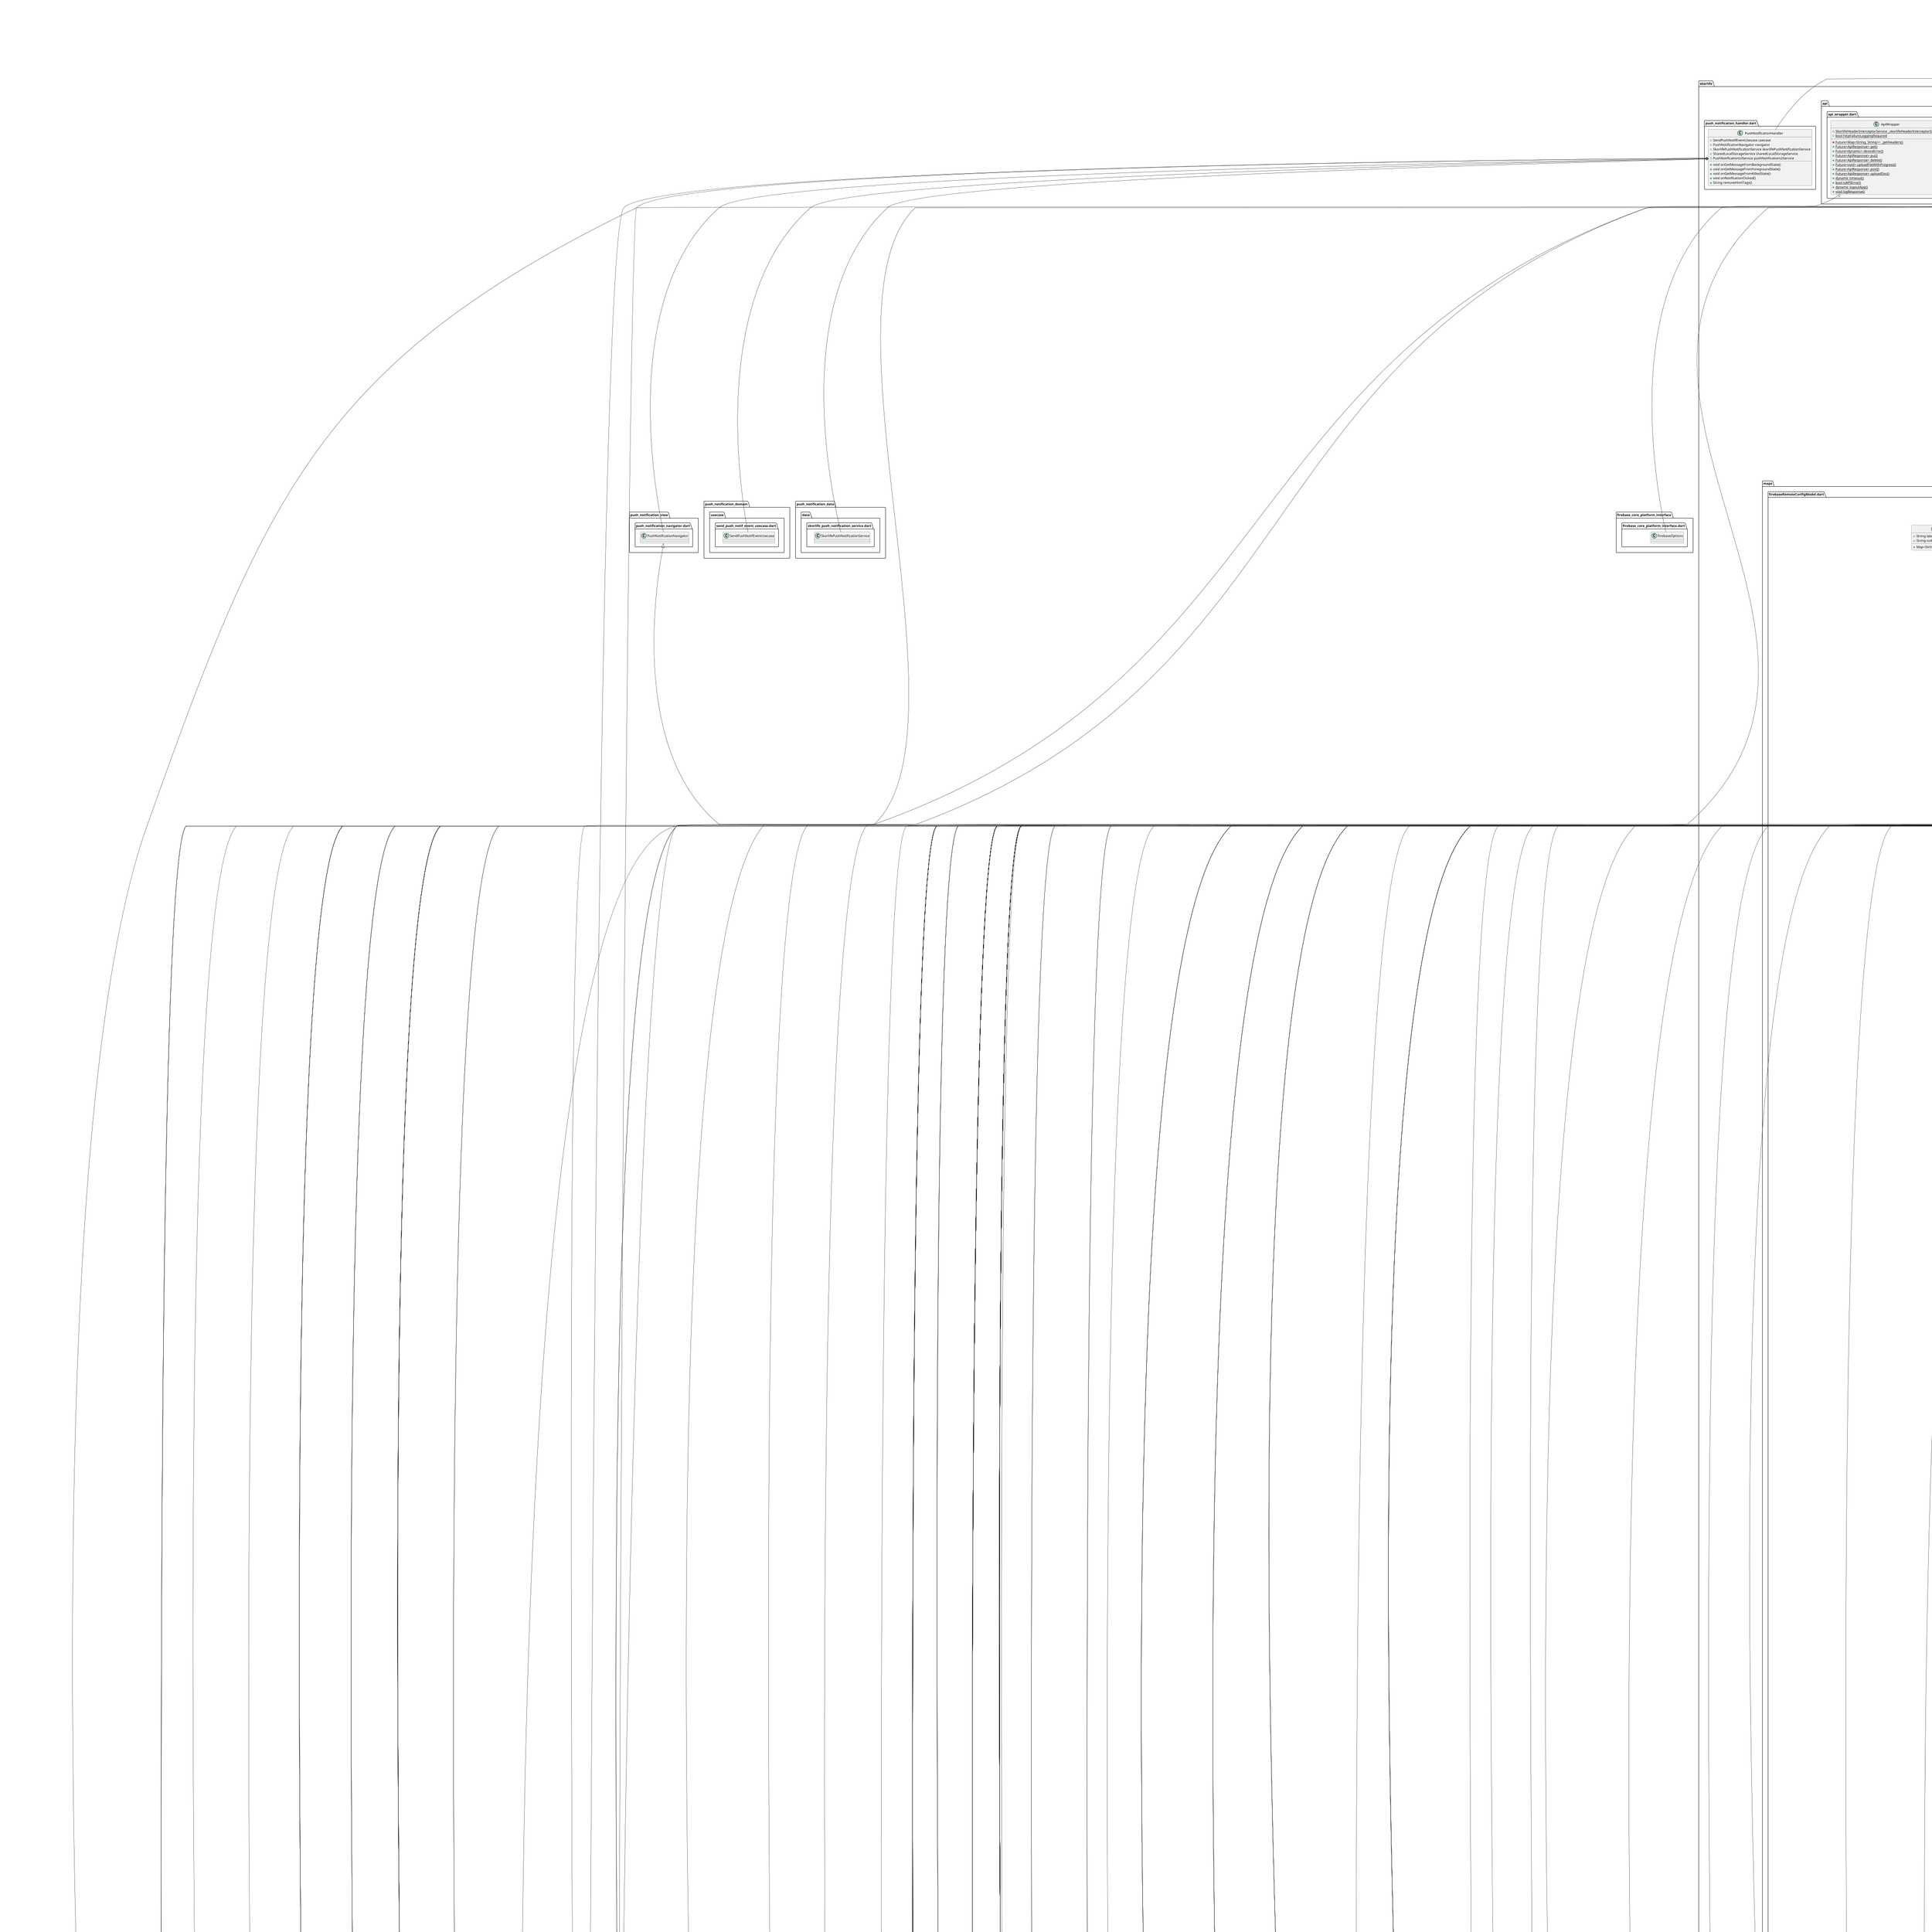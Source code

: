 @startuml
scale 0.5
set namespaceSeparator ::

class "skorlife::maps::insights_model.dart::AsOf" {
  +String? label
  +String? date
  +Map<String, dynamic> toJson()
}

class "skorlife::maps::insights_model.dart::AsOfNow" {
  +String? label
  +String? date
  +Map<String, dynamic> toJson()
}

class "skorlife::maps::insights_model.dart::Button" {
  +bool? enable
  +String? label
  +Click? click
  +Map<String, dynamic> toJson()
}

"skorlife::maps::insights_model.dart::Button" o-- "skorlife::maps::insights_model.dart::Click"

class "skorlife::maps::insights_model.dart::Click" {
  +bool? enable
  +int? id
  +String? navigate
  +Map<String, dynamic> toJson()
}

class "skorlife::maps::insights_model.dart::DisplayStatus" {
  +bool? l2
  +bool? l3
  +Map<String, dynamic> toJson()
}

class "skorlife::maps::insights_model.dart::Data" {
  +bool? show
  +bool? navigation
  +Score? score
  +List<DataInsight>? dataInsights
  +AsOf? asOf
  +Button? button
  +Loader? loader
  +String? disclaimer
  +Map<String, dynamic> toJson()
}

"skorlife::maps::insights_model.dart::Data" o-- "skorlife::maps::insights_model.dart::Score"
"skorlife::maps::insights_model.dart::Data" o-- "skorlife::maps::insights_model.dart::AsOf"
"skorlife::maps::insights_model.dart::Data" o-- "skorlife::maps::insights_model.dart::Button"
"skorlife::maps::insights_model.dart::Data" o-- "skorlife::maps::insights_model.dart::Loader"

class "skorlife::maps::insights_model.dart::DataInsight" {
  +int? id
  +int? order
  +String? type
  +int? priority
  +String? title
  +String? contribution
  +Insight? insight
  +DisplayStatus? displayStatus
  +Map<String, dynamic> toJson()
}

"skorlife::maps::insights_model.dart::DataInsight" o-- "skorlife::maps::insights_model.dart::Insight"
"skorlife::maps::insights_model.dart::DataInsight" o-- "skorlife::maps::insights_model.dart::DisplayStatus"

class "skorlife::maps::insights_model.dart::Detail" {
  +AsOfNow? asOfNow
  +List<Message?>? message
  +String? logo
  +Usage? usage
  +Priority? priority
  +ProgressBar? progressBar
  +Map<String, dynamic> toJson()
}

"skorlife::maps::insights_model.dart::Detail" o-- "skorlife::maps::insights_model.dart::AsOfNow"
"skorlife::maps::insights_model.dart::Detail" o-- "skorlife::maps::insights_model.dart::Usage"
"skorlife::maps::insights_model.dart::Detail" o-- "skorlife::maps::insights_model.dart::Priority"
"skorlife::maps::insights_model.dart::Detail" o-- "skorlife::maps::insights_model.dart::ProgressBar"

class "skorlife::maps::insights_model.dart::Footer" {
  +Button? button
  +Map<String, dynamic> toJson()
}

"skorlife::maps::insights_model.dart::Footer" o-- "skorlife::maps::insights_model.dart::Button"

class "skorlife::maps::insights_model.dart::Goal" {
  +String? label
  +int? probability
  +String? color
  +Map<String, dynamic> toJson()
}

class "skorlife::maps::insights_model.dart::Insight" {
  +String? heading
  +String? title
  +String? message
  +List<Detail?>? details
  +List<Grids>? grids
  +Button? button
  +Footer? footer
  +Map<String, dynamic> toJson()
}

"skorlife::maps::insights_model.dart::Insight" o-- "skorlife::maps::insights_model.dart::Button"
"skorlife::maps::insights_model.dart::Insight" o-- "skorlife::maps::insights_model.dart::Footer"

class "skorlife::maps::insights_model.dart::Loader" {
  +int? timeout
  +String? message
  +Map<String, dynamic> toJson()
}

class "skorlife::maps::insights_model.dart::Message" {
  +String? message
  +Style? style
  +Map<String, dynamic> toJson()
}

"skorlife::maps::insights_model.dart::Message" o-- "skorlife::maps::insights_model.dart::Style"

class "skorlife::maps::insights_model.dart::Priority" {
  +bool? enable
  +String? label
  +Map<String, dynamic> toJson()
}

class "skorlife::maps::insights_model.dart::ProgressBar" {
  +String? color
  +int? value
  +Map<String, dynamic> toJson()
}

class "skorlife::maps::insights_model.dart::InsightRoot" {
  +int? code
  +Data? data
  +Map<String, dynamic> toJson()
}

"skorlife::maps::insights_model.dart::InsightRoot" o-- "skorlife::maps::insights_model.dart::Data"

class "skorlife::maps::insights_model.dart::Score" {
  +String? title
  +List<Texts>? titleTexts
  +String? message
  +String? label
  +int? current
  +String? color
  +String? messageBackgroundColor
  +String? goalSelectedValue
  +String? goalSelectedTitle
  +Goal? goal
  +Map<String, dynamic> toJson()
}

"skorlife::maps::insights_model.dart::Score" o-- "skorlife::maps::insights_model.dart::Goal"

class "skorlife::maps::insights_model.dart::Style" {
  +String? bold
  +Map<String, dynamic> toJson()
}

class "skorlife::maps::insights_model.dart::Usage" {
  +String? classification
  +String? use
  +Map<String, dynamic> toJson()
}

class "skorlife::maps::insights_model.dart::Grids" {
  +String code
  +String logo
  +String label
  +bool enable
  +Map<String, dynamic> toJson()
}

class "skorlife::maps::dashboard.dart::DashboardRespMap" {
  +int? code
  +DashboardRespDataMap? data
  +String? message
  +bool? retry
  +Map<String, dynamic> toJson()
}

"skorlife::maps::dashboard.dart::DashboardRespMap" o-- "skorlife::maps::dashboard.dart::DashboardRespDataMap"

class "skorlife::maps::dashboard.dart::DashboardRespDataMap" {
  +Dashboard? dashboard
  +DashbordError? dashboardError
  +Map<String, dynamic> toJson()
}

"skorlife::maps::dashboard.dart::DashboardRespDataMap" o-- "skorlife::maps::dashboard.dart::Dashboard"
"skorlife::maps::dashboard.dart::DashboardRespDataMap" o-- "skorlife::maps::dashboard.dart::DashbordError"

class "skorlife::maps::dashboard.dart::Dashboard" {
  +AccountAge? accountAge
  +AllAccounts? allAccounts
  +CibilChart? cibilChart
  +CreditInvest? creditInvest
  +CreditMix? creditMix
  +CreditUseage? creditUseage
  +TotalAccount? totalAccount
  +TransactionHistory? transactionHistory
  +DashbordError? dashboardError
  +bool? firstTimeUser
  +Map<String, dynamic> toJson()
}

"skorlife::maps::dashboard.dart::Dashboard" o-- "skorlife::maps::dashboard.dart::AccountAge"
"skorlife::maps::dashboard.dart::Dashboard" o-- "skorlife::maps::dashboard.dart::AllAccounts"
"skorlife::maps::dashboard.dart::Dashboard" o-- "skorlife::maps::dashboard.dart::CibilChart"
"skorlife::maps::dashboard.dart::Dashboard" o-- "skorlife::maps::dashboard.dart::CreditInvest"
"skorlife::maps::dashboard.dart::Dashboard" o-- "skorlife::maps::dashboard.dart::CreditMix"
"skorlife::maps::dashboard.dart::Dashboard" o-- "skorlife::maps::dashboard.dart::CreditUseage"
"skorlife::maps::dashboard.dart::Dashboard" o-- "skorlife::maps::dashboard.dart::TotalAccount"
"skorlife::maps::dashboard.dart::Dashboard" o-- "skorlife::maps::dashboard.dart::TransactionHistory"
"skorlife::maps::dashboard.dart::Dashboard" o-- "skorlife::maps::dashboard.dart::DashbordError"

class "skorlife::maps::dashboard.dart::DashbordError" {
  +String? errorHeader
  +String? code
  +String? errorTitle
  +String? errorDescTitle
  +String? errorFirstMessage
  +String? errorSecondMessage
  +String? errorDisplayMessage1
  +String? errorDisplayMessage2
  +String? errorBtnText
  +String? refreshMessage
  +bool? displayTicketButton
  +bool? refreshFlag
  +Map<String, dynamic> toJson()
}

class "skorlife::maps::dashboard.dart::AccountAge" {
  +AaDetails? aaDetails
  +bool? aaClickable
  +String? aaDesc
  +String? aaImgurl
  +int? aaMonth
  +int? aaScore
  +String? aaStatus
  +String? aaStatusColor
  +String? aaTitle
  +int? aaYear
  +Map<String, dynamic> toJson()
}

"skorlife::maps::dashboard.dart::AccountAge" o-- "skorlife::maps::dashboard.dart::AaDetails"

class "skorlife::maps::dashboard.dart::AaDetails" {
  +List<ActiveAccounts>? activeAccounts
  +List<ActiveAccounts>? aaDtActiveAccounts
  +List<ActiveAccounts>? aaDtInActiveAccounts
  +String? aaDtStatus
  +String? aaDtStatusColor
  +String? aaDtInfluance
  +String? aaDtAge
  +String? aaDtDesc
  +Map<String, dynamic> toJson()
}

class "skorlife::maps::dashboard.dart::ActiveAccounts" {
  +String? aaDtAccountName
  +String? aaDtAccountNumber
  +String? aaDtAccountStatus
  +String? aaDtAccountStatusColor
  +String? aaDtAccountDesc
  +String? aaDtAccountAge
  +String? aaDtAccountImageUrl
  +Map<String, dynamic> toJson()
}

class "skorlife::maps::dashboard.dart::AllAccounts" {
  +List<AllAcc>? allAcc
  +Map<String, dynamic> toJson()
}

class "skorlife::maps::dashboard.dart::AllAcc" {
  +String? allAccAmount
  +String? allAccAmountDesc
  +String? allAccDesc
  +String? allAccImgurl
  +String? allAccName
  +String? allAccNumber
  +String? allAccStatus
  +String? allAccStatusColor
  +Map<String, dynamic> toJson()
}

class "skorlife::maps::dashboard.dart::CibilChart" {
  +CibilChartDetails? cibilChartDetails
  +String? cibilChartFlag
  +int? cibilChartFlagScore
  +String? cibilChartKol
  +String? cibilChartScore
  +String? cibilChartStatus
  +String? cibilChartStatusColor
  +String? cibilChartRefreshMessage
  +int? cibilChartRefreshDays
  +bool? cibilChartRefreshFlag
  +Map<String, dynamic> toJson()
}

"skorlife::maps::dashboard.dart::CibilChart" o-- "skorlife::maps::dashboard.dart::CibilChartDetails"

class "skorlife::maps::dashboard.dart::CibilChartDetails" {
  +CibilChartDtCollectabilityScore? cibilChartDtCollectabilityScore
  +CibilChartDtCreditFactor? cibilChartDtCreditFactor
  +List<CibilChartDtGraphKol>? cibilChartDtGraphKol
  +List<CibilChartDtGraphScore>? cibilChartDtGraphScore
  +dynamic cibilChartDtPercentage
  +String? cibilChartDtScore
  +String? cibilChartDtStatus
  +String? cibilChartDtStatusColor
  +Map<String, dynamic> toJson()
}

"skorlife::maps::dashboard.dart::CibilChartDetails" o-- "skorlife::maps::dashboard.dart::CibilChartDtCollectabilityScore"
"skorlife::maps::dashboard.dart::CibilChartDetails" o-- "skorlife::maps::dashboard.dart::CibilChartDtCreditFactor"

class "skorlife::maps::dashboard.dart::CibilChartDtCollectabilityScore" {
  +String? cibilChartDtCsFlag
  +int? cibilChartDtCsFlagScore
  +String? cibilChartDtCsNextScore
  +String? cibilChartDtCsStatus
  +String? cibilChartDtCsStatusKol
  +String? cibilChartDtCsStatusDesc
  +String? cibilChartDtCsStatusColor
  +Map<String, dynamic> toJson()
}

class "skorlife::maps::dashboard.dart::CibilChartDtCreditFactor" {
  +List<CibilChartDtCfDetails>? cibilChartDtCfDetails
  +Map<String, dynamic> toJson()
}

class "skorlife::maps::dashboard.dart::CibilChartDtCfDetails" {
  +bool? cibilChartDtCfClickable
  +String? cibilChartDtCfDesc
  +String? cibilChartDtCfImgurl
  +int? cibilChartDtCfScore
  +String? cibilChartDtCfStatus
  +String? cibilChartDtCfStatusColor
  +String? cibilChartDtCfTitle
  +Map<String, dynamic> toJson()
}

class "skorlife::maps::dashboard.dart::CibilChartDtGraphKol" {
  +String? cibilChartDtKolScoreMonth
  +int? cibilChartDtKolScoreValue
  +Map<String, dynamic> toJson()
}

class "skorlife::maps::dashboard.dart::CibilChartDtGraphScore" {
  +String? cibilChartDtGraphScoreMonth
  +int? cibilChartDtGraphScoreValue
  +Map<String, dynamic> toJson()
}

class "skorlife::maps::dashboard.dart::CreditInvest" {
  +bool? ciClickable
  +String? ciDesc
  +CiDetails? ciDetails
  +String? ciImgurl
  +int? ciScore
  +String? ciStatus
  +String? ciStatusColor
  +String? ciTitle
  +Map<String, dynamic> toJson()
}

"skorlife::maps::dashboard.dart::CreditInvest" o-- "skorlife::maps::dashboard.dart::CiDetails"

class "skorlife::maps::dashboard.dart::CiDetails" {
  +List<CiDtAccounts>? ciDtAccounts
  +String? ciDtInfluence
  +String? ciDtStatus
  +String? ciDtStatusColor
  +Map<String, dynamic> toJson()
}

class "skorlife::maps::dashboard.dart::CiDtAccounts" {
  +String? ciDtAccDate
  +String? ciDtAccDesc
  +String? ciDtAccImgurl
  +String? ciDtAccName
  +String? ciDtAccNumber
  +String? ciDtAccStatus
  +String? ciDtAccStatusColor
  +Map<String, dynamic> toJson()
}

class "skorlife::maps::dashboard.dart::CreditMix" {
  +bool? cmClickable
  +String? cmDesc
  +CmDetails? cmDetails
  +String? cmImgurl
  +int? cmScore
  +String? cmStatus
  +String? cmStatusColor
  +String? cmTitle
  +Map<String, dynamic> toJson()
}

"skorlife::maps::dashboard.dart::CreditMix" o-- "skorlife::maps::dashboard.dart::CmDetails"

class "skorlife::maps::dashboard.dart::CmDetails" {
  +List<CmDtGuaranteedAccount>? cmDtGuaranteedAccount
  +int? cmDtGuaranteedScore
  +String? cmDtInfluence
  +List<CmDtNonGuaranteedAccount>? cmDtNonGuaranteedAccount
  +int? cmDtNonGuaranteedScore
  +String? cmDtStatus
  +String? cmDtStatusColor
  +Map<String, dynamic> toJson()
}

class "skorlife::maps::dashboard.dart::CmDtGuaranteedAccount" {
  +String? cmDtAccAmount
  +String? cmDtAccAmountDesc
  +String? cmDtAccDesc
  +String? cmDtAccImgurl
  +String? cmDtAccName
  +String? cmDtAccNumber
  +String? cmDtAccStatus
  +String? cmDtAccStatusColor
  +Map<String, dynamic> toJson()
}

class "skorlife::maps::dashboard.dart::CmDtNonGuaranteedAccount" {
  +String? cmDtAccAmount
  +String? cmDtAccAmountDesc
  +String? cmDtAccDesc
  +String? cmDtAccImgurl
  +String? cmDtAccName
  +String? cmDtAccNumber
  +String? cmDtAccStatus
  +String? cmDtAccStatusColor
  +Map<String, dynamic> toJson()
}

class "skorlife::maps::dashboard.dart::CreditUseage" {
  +bool? cuClickable
  +String? cuDesc
  +CuDetails? cuDetails
  +String? cuImgurl
  +int? cuScore
  +String? cuStatus
  +String? cuStatusColor
  +String? cuTitle
  +Map<String, dynamic> toJson()
}

"skorlife::maps::dashboard.dart::CreditUseage" o-- "skorlife::maps::dashboard.dart::CuDetails"

class "skorlife::maps::dashboard.dart::CuDetails" {
  +List<CuDtAccounts>? cuDtAccounts
  +String? cuDtInfluence
  +String? cuDtStatus
  +String? cuDtStatusColor
  +Map<String, dynamic> toJson()
}

class "skorlife::maps::dashboard.dart::CuDtAccounts" {
  +String? cuDtAccDesc
  +String? cuDtAccImgurl
  +String? cuDtAccName
  +String? cuDtAccNumber
  +int? cuDtAccScore
  +String? cuDtAccScoreColor
  +String? cuDtAccStatus
  +String? cuDtAccStatusColor
  +Map<String, dynamic> toJson()
}

class "skorlife::maps::dashboard.dart::TotalAccount" {
  +bool? taClickable
  +String? taDesc
  +TaDetails? taDetails
  +String? taImgurl
  +int? taScore
  +String? taStatus
  +String? taStatusColor
  +String? taTitle
  +Map<String, dynamic> toJson()
}

"skorlife::maps::dashboard.dart::TotalAccount" o-- "skorlife::maps::dashboard.dart::TaDetails"

class "skorlife::maps::dashboard.dart::TaDetails" {
  +List<TaDtActiveAccount>? taDtActiveAccount
  +List<TaDtInActiveAccount>? taDtInActiveAccount
  +String? taDtInfluence
  +String? taDtStatus
  +String? taDtStatusColor
  +Map<String, dynamic> toJson()
}

class "skorlife::maps::dashboard.dart::TaDtActiveAccount" {
  +String? taDtAccAmount
  +String? taDtAccAmountDesc
  +String? taDtAccDesc
  +String? taDtAccImgurl
  +String? taDtAccName
  +String? taDtAccNumber
  +String? taDtAccStatus
  +String? taDtAccStatusColor
  +Map<String, dynamic> toJson()
}

class "skorlife::maps::dashboard.dart::TaDtInActiveAccount" {
  +String? taDtAccAmount
  +String? taDtAccAmountDesc
  +String? taDtAccDesc
  +String? taDtAccImgurl
  +String? taDtAccName
  +String? taDtAccNumber
  +String? taDtAccStatus
  +String? taDtAccStatusColor
  +Map<String, dynamic> toJson()
}

class "skorlife::maps::dashboard.dart::TransactionHistory" {
  +bool? thClickable
  +String? thDesc
  +ThDetails? thDetails
  +String? thImgurl
  +int? thScore
  +String? thStatus
  +String? thStatusColor
  +String? thTitle
  +Map<String, dynamic> toJson()
}

"skorlife::maps::dashboard.dart::TransactionHistory" o-- "skorlife::maps::dashboard.dart::ThDetails"

class "skorlife::maps::dashboard.dart::ThDetails" {
  +List<ThDtAccounts>? thDtAccounts
  +String? thDtInfluence
  +String? thDtLatePay
  +String? thDtOnTime
  +String? thDtStatus
  +String? thDtStatusColor
  +Map<String, dynamic> toJson()
}

class "skorlife::maps::dashboard.dart::ThDtAccounts" {
  +String? thDtAccDesc
  +String? thDtAccFlag
  +String? thDtAccFlagStatus
  +String? thDtAccImgurl
  +String? thDtAccName
  +String? thDtAccNumber
  +String? thDtAccStatus
  +String? thDtAccStatusColor
  +Map<String, dynamic> toJson()
}

class "skorlife::maps::dashboard.dart::AppSharing" {
  +int? code
  +AppSharingData? data
  +String? message
  +Map<String, dynamic> toJson()
}

"skorlife::maps::dashboard.dart::AppSharing" o-- "skorlife::maps::dashboard.dart::AppSharingData"

class "skorlife::maps::dashboard.dart::AppSharingData" {
  +String? appStoreUrl
  +String? playStoreUrl
  +String? appShareImageURL
  +MaintenanceClass? maintenance
  +AppFeatures? appFeatures
  +AppVersion? appVersion
  +SelfieVerificationLoading? selfieVerificationLoading
  +Dispute dispute
  +Map<String, dynamic> toJson()
}

"skorlife::maps::dashboard.dart::AppSharingData" o-- "skorlife::maps::dashboard.dart::MaintenanceClass"
"skorlife::maps::dashboard.dart::AppSharingData" o-- "skorlife::maps::dashboard.dart::AppFeatures"
"skorlife::maps::dashboard.dart::AppSharingData" o-- "skorlife::maps::dashboard.dart::AppVersion"
"skorlife::maps::dashboard.dart::AppSharingData" o-- "skorlife::maps::dashboard.dart::SelfieVerificationLoading"
"skorlife::maps::dashboard.dart::AppSharingData" o-- "skorlife::maps::dashboard.dart::Dispute"

class "skorlife::maps::dashboard.dart::Dispute" {
  +List<String> queryType
  +List<String> registrationQueryType
  +List<Status> status
  +Map<String, dynamic> toJson()
}

class "skorlife::maps::dashboard.dart::Status" {
  +String label
  +String value
  +Map<String, dynamic> toJson()
}

class "skorlife::maps::dashboard.dart::MaintenanceClass" {
  +Registration? registration
  +Map<String, dynamic> toJson()
}

"skorlife::maps::dashboard.dart::MaintenanceClass" o-- "skorlife::maps::dashboard.dart::Registration"

class "skorlife::maps::dashboard.dart::SelfieVerificationLoading" {
  +String? title
  +String? message
  +int? timeout
  +Map<String, dynamic> toJson()
}

class "skorlife::maps::dashboard.dart::Registration" {
  +bool? enable
  +String? title
  +String? message
  +Map<String, dynamic> toJson()
}

class "skorlife::maps::dashboard.dart::AppFeatures" {
  +bool? inAppUpdate
  +bool? skorShare
  +Map<String, dynamic> toJson()
}

class "skorlife::maps::dashboard.dart::AppVersion" {
  +AndroidVersion? android
  +IosVersion? ios
  +Map<String, dynamic> toJson()
}

"skorlife::maps::dashboard.dart::AppVersion" o-- "skorlife::maps::dashboard.dart::AndroidVersion"
"skorlife::maps::dashboard.dart::AppVersion" o-- "skorlife::maps::dashboard.dart::IosVersion"

class "skorlife::maps::dashboard.dart::AndroidVersion" {
  +String? name
  +int? code
  +Map<String, dynamic> toJson()
}

class "skorlife::maps::dashboard.dart::IosVersion" {
  +String? name
  +int? code
  +Map<String, dynamic> toJson()
}

class "skorlife::maps::dashboard.dart::DashboardCarouselData" {
  +int? code
  +CarouselData? data
  +String? message
  +Map<String, dynamic> toJson()
}

"skorlife::maps::dashboard.dart::DashboardCarouselData" o-- "skorlife::maps::dashboard.dart::CarouselData"

class "skorlife::maps::dashboard.dart::CDAccountDetails" {
  +List<CarouselDaAccounts>? carouselDaAccounts
  +String carouselDaTitle
  +DashWidget widget
  +Map<String, dynamic> toJson()
}

"skorlife::maps::dashboard.dart::CDAccountDetails" o-- "skorlife::maps::dashboard.dart::DashWidget"

class "skorlife::maps::dashboard.dart::CarouselDaAccounts" {
  +String iaDtAccName
  +String iaDtAccNumber
  +String iaDtDate
  +String iaDtStatus
  +String iaDtType
  +Map<String, dynamic> toJson()
}

class "skorlife::maps::dashboard.dart::ErrorDetails" {
  +CarouselL2Data? carouselL2Data
  +Error? error
  +String? errorCode
  +Redirection? redirection
  +Map<String, dynamic> toJson()
}

"skorlife::maps::dashboard.dart::ErrorDetails" o-- "skorlife::maps::dashboard.dart::CarouselL2Data"
"skorlife::maps::dashboard.dart::ErrorDetails" o-- "skorlife::maps::dashboard.dart::Error"
"skorlife::maps::dashboard.dart::ErrorDetails" o-- "skorlife::maps::dashboard.dart::Redirection"

class "skorlife::maps::dashboard.dart::CarouselL2Data" {
  +CarouselMissedData? carouselMissedData
  +List<CarouselL2Accounts>? carouselL2Accounts
  +String? carouselMissedDesc
  +bool? carouselMissedDisplayStatus
  +String? carouselMissedHeading
  +String? carouselL2Footer
  +String? carouselL2Header
  +String? carouselL2Title
  +String? carouselMissedText
  +Map<String, dynamic> toJson()
}

"skorlife::maps::dashboard.dart::CarouselL2Data" o-- "skorlife::maps::dashboard.dart::CarouselMissedData"

class "skorlife::maps::dashboard.dart::CarouselL2Accounts" {
  +String? aaDtAccName
  +String? aaDtAge
  +String? aaDtDate
  +String? aaDtAcNum
  +Map<String, dynamic> toJson()
}

class "skorlife::maps::dashboard.dart::Error" {
  +String? descFirstMessage
  +String? descSecondMessage
  +String? descTitle
  +Map<String, dynamic> toJson()
}

class "skorlife::maps::dashboard.dart::CarouselData" {
  +Accounts? accounts
  +CDAccountDetails? accountDetails
  +CreditUtilization? creditUtilization
  +AgeAccount? ageAccount
  +IdentityMonitoring? identityMonitoring
  +MissedPayments? missedPayments
  +PaymentStreak? paymentStreak
  +ErrorDetails? errorDetails
  +bool isActive
  +Map<String, dynamic> toJson()
}

"skorlife::maps::dashboard.dart::CarouselData" o-- "skorlife::maps::dashboard.dart::Accounts"
"skorlife::maps::dashboard.dart::CarouselData" o-- "skorlife::maps::dashboard.dart::CDAccountDetails"
"skorlife::maps::dashboard.dart::CarouselData" o-- "skorlife::maps::dashboard.dart::CreditUtilization"
"skorlife::maps::dashboard.dart::CarouselData" o-- "skorlife::maps::dashboard.dart::AgeAccount"
"skorlife::maps::dashboard.dart::CarouselData" o-- "skorlife::maps::dashboard.dart::IdentityMonitoring"
"skorlife::maps::dashboard.dart::CarouselData" o-- "skorlife::maps::dashboard.dart::MissedPayments"
"skorlife::maps::dashboard.dart::CarouselData" o-- "skorlife::maps::dashboard.dart::PaymentStreak"
"skorlife::maps::dashboard.dart::CarouselData" o-- "skorlife::maps::dashboard.dart::ErrorDetails"

class "skorlife::maps::dashboard.dart::Accounts" {
  +int? carouselAccAmount
  +List<CarouselAccounts>? carouselAccountList
  +List<AccountTypes>? accountTypes
  +String? carouselAccBtnText
  +String? carouselAccHeading
  +String? carouselAccText
  +String? carouselAccTotalAmount
  +String? carouselAccTotalText
  +String? carouselAccHelpStatus
  +String? carouselAccHelpMessage
  +bool? carouselAccDisplayStatus
  +Map<String, dynamic> toJson()
}

class "skorlife::maps::dashboard.dart::CarouselAccounts" {
  +String? amount
  +String? color
  +String? text
  +int? totalAmount
  +Map<String, dynamic> toJson()
}

class "skorlife::maps::dashboard.dart::AgeAccount" {
  +String? carouselLimit
  +String? carouselCreditLimitText
  +String? carouselDesc
  +bool? carouselAaDisplayStatus
  +String? carouselAaGraphColor
  +String? carouselHeading
  +String? carouselChange
  +String? carouselLastChangesText
  +String? carouselAaStatus
  +String? carouselText
  +int? carouselAaYear
  +String? carouselCuExcellentText
  +String? carouselCuFairText
  +String? carouselCuGoodText
  +String? carouselCuPoorText
  +String? carouselBtnText
  +Map<String, dynamic> toJson()
}

class "skorlife::maps::dashboard.dart::CreditUtilization" {
  +String? carouselBtnText
  +String? carouselChange
  +String? carouselDesc
  +String? carouselHeading
  +String? carouselLimit
  +String? carouselText
  +String? carouselCuLimitText
  +String? carouselCuChangeText
  +String? carouselCuUtilization
  +String? carouselCuGraphColor
  +String? carouselCuSafeText
  +String? carouselCuBestText
  +String? carouselCuHighText
  +String? carouselCreditLimitText
  +String? carouselLastChangesText
  +bool? carouselCuDisplayStatus
  +Map<String, dynamic> toJson()
}

class "skorlife::maps::dashboard.dart::IdentityMonitoring" {
  +String? carouselImAsper
  +String? carouselImBtnText
  +String? carouselImColor
  +String? carouselImDesc
  +String? carouselImDesc1
  +String? carouselImDesc2
  +String? carouselImHeading
  +String? carouselImText
  +bool? carouselImBtnDisplay
  +bool? carouselImDisplayStatus
  +Map<String, dynamic> toJson()
}

class "skorlife::maps::dashboard.dart::MissedPayments" {
  +String? carouselMissedAsper
  +String? carouselMissedBtnText
  +CarouselMissedData? carouselMissedData
  +String? carouselMissedDesc
  +String? carouselMissedTitle
  +String? carouselMissedHeading
  +String? carouselMissedText
  +bool? carouselMissedPaymentButton
  +bool? carouselMissedDisplayStatus
  +DashWidget? widget
  +Map<String, dynamic> toJson()
}

"skorlife::maps::dashboard.dart::MissedPayments" o-- "skorlife::maps::dashboard.dart::CarouselMissedData"
"skorlife::maps::dashboard.dart::MissedPayments" o-- "skorlife::maps::dashboard.dart::DashWidget"

class "skorlife::maps::dashboard.dart::CarouselMissedData" {
  +List<CarouselMissedDataDetail>? carouselMissedDataDetails
  +Map<String, dynamic> toJson()
}

class "skorlife::maps::dashboard.dart::CarouselMissedDataDetail" {
  +String? carouselKolScore
  +String? carouselKolScoreColor
  +String? carouselKolScoreImg
  +String? carouselMissedDataDetailsAcctNum
  +int? carouselMissedDataDetailsAmount
  +String? carouselMissedDataDetailsAmountLabel
  +String? carouselMissedDataDetailsBillingDateLabel
  +String? carouselMissedDataDetailsBillingDay
  +String? carouselMissedDataDetailsDays
  +String? carouselMissedDataDetailsDaysLabel
  +String? carouselMissedDataDetailsDesc
  +String? carouselMissedDataDetailsLatePaymentDays
  +String? carouselMissedDataDetailsLatePaymentLabel
  +String? carouselMissedDataDetailsName
  +String? carouselMissedDataDetailsTotalAmount
  +String? carouselMissedDataDetailsType
  +String? carouselMissedDataDetailsReminderLebal
  +String? carouselTopLabel
  +String? carouselMissedDataDetailsTypeImg
  +bool? carouselMissedDataDetailsIsReminderRequired
  +Reminder? carouselMissedDataDetailsReminder
  +int? id
  +Map<String, dynamic> toJson()
}

"skorlife::maps::dashboard.dart::CarouselMissedDataDetail" o-- "skorlife::maps::common.dart::Reminder"

class "skorlife::maps::dashboard.dart::PaymentStreak" {
  +String? carouselPaymentsBtnText
  +CarouselPaymentsConsistent? carouselPaymentsConsistent
  +String? carouselPaymentsDesc
  +String? carouselPaymentsHeading
  +String? carouselPaymentsText
  +bool? carouselPaymentDisplayStatus
  +PaymentConsistency? paymentConsistency
  +Map<String, dynamic> toJson()
}

"skorlife::maps::dashboard.dart::PaymentStreak" o-- "skorlife::maps::dashboard.dart::CarouselPaymentsConsistent"
"skorlife::maps::dashboard.dart::PaymentStreak" o-- "skorlife::maps::dashboard.dart::PaymentConsistency"

class "skorlife::maps::dashboard.dart::PaymentConsistency" {
  +String? btnText
  +String? dataAsper
  +String? primaryText
  +String? secondaryText
  +String? title
  +String? month
  +Map<String, dynamic> toJson()
}

class "skorlife::maps::dashboard.dart::CarouselPaymentsConsistent" {
  +String? carouselPaymentsConsistentData
  +String? carouselPaymentsConsistentText
  +String? carouselPaymentsConsistentMonth
  +String? carouselPaymentsConsistentColor
  +Map<String, dynamic> toJson()
}

class "skorlife::maps::dashboard.dart::PaylaterMapping" {
  +int? code
  +List<PaylaterData>? data
  +String? message
  +Map<String, dynamic> toJson()
}

class "skorlife::maps::dashboard.dart::PaylaterData" {
  +String? providerCode
  +String? imageUrl
  +String? name
  +Map<String, dynamic> toJson()
}

class "skorlife::maps::dashboard.dart::Redirection" {
  +String? carouselL2RedirectionDesc
  +String? carouselL2RedirectionHeading
  +Map<String, dynamic> toJson()
}

class "skorlife::maps::dashboard.dart::ScoreDashboard" {
  +int code
  +String message
  +SDData data
  +Map<String, dynamic> toJson()
}

"skorlife::maps::dashboard.dart::ScoreDashboard" o-- "skorlife::maps::dashboard.dart::SDData"

class "skorlife::maps::dashboard.dart::SDData" {
  +String? bureauCode
  +String? fileUploadStatus
  +bool? skorcardWaitListEnabled
  +int? bankstatementUploadEnabled
  +String? bureauType
  +String? heading
  +List<SDCollectibility>? collectibility
  +List<Credit>? credit
  +DownloadReport? downloadReport
  +Refresh? refresh
  +Risk? risk
  +DashError? error
  +List<BudgetData>? budgetData
  +Mailer? mailer
  +FinancialGoalData? financialGoalData
  +List<IncomeData>? incomeData
  +GoalEstimatedData? goalEstimatedData
  +TotalExpenditureData? totalExpenditureData
  +String? currentDateTime
  +Rating? rating
  +bool? repaymentsEnabled
  +DateTime? lastPaymentDate
  +String? lastRefreshDate
  +bool? gmailOauthAccess
  +Map<String, dynamic> toJson()
}

"skorlife::maps::dashboard.dart::SDData" o-- "skorlife::maps::dashboard.dart::DownloadReport"
"skorlife::maps::dashboard.dart::SDData" o-- "skorlife::maps::dashboard.dart::Refresh"
"skorlife::maps::dashboard.dart::SDData" o-- "skorlife::maps::dashboard.dart::Risk"
"skorlife::maps::dashboard.dart::SDData" o-- "skorlife::maps::dashboard.dart::DashError"
"skorlife::maps::dashboard.dart::SDData" o-- "skorlife::maps::common.dart::Mailer"
"skorlife::maps::dashboard.dart::SDData" o-- "skorlife::maps::dashboard.dart::FinancialGoalData"
"skorlife::maps::dashboard.dart::SDData" o-- "skorlife::maps::dashboard.dart::GoalEstimatedData"
"skorlife::maps::dashboard.dart::SDData" o-- "skorlife::maps::dashboard.dart::TotalExpenditureData"
"skorlife::maps::dashboard.dart::SDData" o-- "skorlife::maps::dashboard.dart::Rating"

class "skorlife::maps::dashboard.dart::Rating" {
  +bool isRatingEnabled
  +Map<String, dynamic> toJson()
}

class "skorlife::maps::dashboard.dart::DownloadReportMap" {
  +int? code
  +String? message
  +DownloadReport? data
  +Map<String, dynamic> toJson()
}

"skorlife::maps::dashboard.dart::DownloadReportMap" o-- "skorlife::maps::dashboard.dart::DownloadReport"

class "skorlife::maps::dashboard.dart::DownloadReport" {
  +String message
  +String successMessage
  +String buttonText
  +Map<String, dynamic> toJson()
}

class "skorlife::maps::dashboard.dart::TotalExpenditureData" {
  +String? text
  +String? monthYear
  +String? currency
  +bool? button
  +String? buttonText
  +String? budgetHeading
  +String? goalName
  +int? goalMonthBudgetAmount
  +String? month
  +int? totalAmount
  +WeekData? weekData
  +WeekData? monthData
  +Footer? footer
  +Map<String, dynamic> toJson()
}

"skorlife::maps::dashboard.dart::TotalExpenditureData" o-- "skorlife::maps::dashboard.dart::WeekData"
"skorlife::maps::dashboard.dart::TotalExpenditureData" o-- "skorlife::maps::dashboard.dart::Footer"

class "skorlife::maps::dashboard.dart::WeekData" {
  +String? currency
  +String? text
  +String? remainingAmount
  +String? totalAmount
  +int? totalAmountValue
  +String? color
  +double? percentage
  +Map<String, dynamic> toJson()
}

class "skorlife::maps::dashboard.dart::Footer" {
  +String? title
  +String? text
  +String? message
  +String? buttonYesText
  +bool? buttonVisibility
  +String? buttonNoText
  +int? yearID
  +int? monthID
  +int? weekID
  +Map<String, dynamic> toJson()
}

class "skorlife::maps::dashboard.dart::Arrangements" {
  +String? title
  +int? amount
  +Map<String, dynamic> toJson()
}

class "skorlife::maps::dashboard.dart::GoalEstimatedData" {
  +String? leftTitle
  +String? rightTitle
  +int? months
  +String? bulan
  +String? kolScore
  +String? message
  +StartDate? startDate
  +StartDate? userEstimated
  +StartDate? actualEstimatedDate
  +OtherDetails? otherDetails
  +List<GraphDetails>? graphDetails
  +Arrangements? arrangements
  +Button? button
  +Map<String, dynamic> toJson()
}

"skorlife::maps::dashboard.dart::GoalEstimatedData" o-- "skorlife::maps::dashboard.dart::StartDate"
"skorlife::maps::dashboard.dart::GoalEstimatedData" o-- "skorlife::maps::dashboard.dart::OtherDetails"
"skorlife::maps::dashboard.dart::GoalEstimatedData" o-- "skorlife::maps::dashboard.dart::Arrangements"
"skorlife::maps::dashboard.dart::GoalEstimatedData" o-- "skorlife::maps::dashboard.dart::Button"

class "skorlife::maps::dashboard.dart::GraphDetails" {
  +String? title
  +int? order
  +String? date
  +String? dateLabel
  +String? text
  +String? bgColor
  +Map<String, dynamic> toJson()
}

class "skorlife::maps::dashboard.dart::StartDate" {
  +String? date
  +String? text
  +String? bgColor
  +Map<String, dynamic> toJson()
}

class "skorlife::maps::dashboard.dart::OtherDetails" {
  +String? currency
  +String? goalLabel
  +String? goalName
  +String? goalAmount
  +String? goalText
  +String? goalMessage
  +String? goalMessageBgColor
  +String? goalMessageTextColor
  +String? buttonText
  +List<String>? amountRange
  +Map<String, dynamic> toJson()
}

class "skorlife::maps::dashboard.dart::FinancialGoalData" {
  +String? goalType
  +String? goalName
  +int? budgetAmount
  +int? currentSavedAmount
  +int? totalSavingAmount
  +AdditionalDetails? additionalDetails
  +String? targetDate
  +String? createdAt
  +Map<String, dynamic> toJson()
}

"skorlife::maps::dashboard.dart::FinancialGoalData" o-- "skorlife::maps::dashboard.dart::AdditionalDetails"

class "skorlife::maps::dashboard.dart::AdditionalDetails" {
  +String? title
  +String? goalName
  +String? goalMessage
  +String? currency
  +FooterDetails? footerDetails
  +int? amount
  +String? estimatedMessage
  +String? estimatedDate
  +String? goalDate
  +Message? message
  +Message? outerMessage
  +Map<String, dynamic> toJson()
}

"skorlife::maps::dashboard.dart::AdditionalDetails" o-- "skorlife::maps::dashboard.dart::FooterDetails"
"skorlife::maps::dashboard.dart::AdditionalDetails" o-- "skorlife::maps::dashboard.dart::Message"

class "skorlife::maps::dashboard.dart::Message" {
  +String? text
  +String? color
  +Map<String, dynamic> toJson()
}

class "skorlife::maps::dashboard.dart::Autogenerated" {
  +Message? message
  +Map<String, dynamic> toJson()
}

"skorlife::maps::dashboard.dart::Autogenerated" o-- "skorlife::maps::dashboard.dart::Message"

class "skorlife::maps::dashboard.dart::FooterDetails" {
  +String? title
  +String? text
  +String? message
  +String? buttonYesText
  +bool? buttonVisibility
  +String? buttonNoText
  +int? yearID
  +int? monthID
  +Map<String, dynamic> toJson()
}

class "skorlife::maps::dashboard.dart::IncomeData" {
  +String? incomeType
  +String? incomeDescription
  +int? incomeAmount
  +Map<String, dynamic> toJson()
}

class "skorlife::maps::dashboard.dart::BudgetData" {
  +String? budgetName
  +int? budgetAmount
  +Map<String, dynamic> toJson()
}

class "skorlife::maps::dashboard.dart::SDCollectibility" {
  +String? bureau
  +String? header
  +SDDetails? details
  +Kol? kol
  +AsOf? asOf
  +DashError? error
  +Map<String, dynamic> toJson()
}

"skorlife::maps::dashboard.dart::SDCollectibility" o-- "skorlife::maps::dashboard.dart::SDDetails"
"skorlife::maps::dashboard.dart::SDCollectibility" o-- "skorlife::maps::dashboard.dart::Kol"
"skorlife::maps::dashboard.dart::SDCollectibility" o-- "skorlife::maps::dashboard.dart::AsOf"
"skorlife::maps::dashboard.dart::SDCollectibility" o-- "skorlife::maps::dashboard.dart::DashError"

class "skorlife::maps::dashboard.dart::SDDetails" {
  +String label
  +bool enable
  +Map<String, dynamic> toJson()
}

class "skorlife::maps::dashboard.dart::Kol" {
  +String label
  +int score
  +String status
  +String color
  +String bgColor
  +String heading
  +String message
  +Map<String, dynamic> toJson()
}

class "skorlife::maps::dashboard.dart::AsOf" {
  +String label
  +String date
  +Map<String, dynamic> toJson()
}

class "skorlife::maps::dashboard.dart::Credit" {
  +String? bureau
  +String? header
  +String? icon
  +String? title
  +Grade? grade
  +AsOf? asOf
  +DashError? error
  +Map<String, dynamic> toJson()
}

"skorlife::maps::dashboard.dart::Credit" o-- "skorlife::maps::dashboard.dart::Grade"
"skorlife::maps::dashboard.dart::Credit" o-- "skorlife::maps::dashboard.dart::AsOf"
"skorlife::maps::dashboard.dart::Credit" o-- "skorlife::maps::dashboard.dart::DashError"

class "skorlife::maps::dashboard.dart::Grade" {
  +int? score
  +int? previousScore
  +Chart? chart
  +String? status
  +String? color
  +String bgColor
  +String heading
  +String message
  +Map<String, dynamic> toJson()
}

"skorlife::maps::dashboard.dart::Grade" o-- "skorlife::maps::dashboard.dart::Chart"

class "skorlife::maps::dashboard.dart::Refresh" {
  +String? bureau
  +int? day
  +bool? enable
  +String? message
  +String? btnText
  +RefreshProgress? refreshProgress
  +Map<String, dynamic> toJson()
}

"skorlife::maps::dashboard.dart::Refresh" o-- "skorlife::maps::dashboard.dart::RefreshProgress"

class "skorlife::maps::dashboard.dart::RefreshProgress" {
  +bool? isPaymentRequired
  +String? paymentStatus
  +int? refreshCount
  +RefundDetails? refundDetails
  +RefundDetails? pendingDetails
  +String? expiryDate
  +MailerType? mailerType
  +SRAdditionalDetails? additionalDetails
  +Map<String, dynamic> toJson()
}

"skorlife::maps::dashboard.dart::RefreshProgress" o-- "skorlife::maps::dashboard.dart::RefundDetails"
"skorlife::maps::dashboard.dart::RefreshProgress" o-- "dashboard_data::data::dashboard_data.dart::MailerType"
"skorlife::maps::dashboard.dart::RefreshProgress" o-- "dashboard_data::data::services::dashboard_payment_service::sr_additional_details.dart::SRAdditionalDetails"

class "skorlife::maps::dashboard.dart::RefundDetails" {
  +String? title
  +String? message
  +Button? button
  +Map<String, dynamic> toJson()
}

"skorlife::maps::dashboard.dart::RefundDetails" o-- "skorlife::maps::dashboard.dart::Button"

class "skorlife::maps::dashboard.dart::Risk" {
  +bool? show
  +String? color
  +Score? score
  +Goals? goals
  +AsOf? asOf
  +Button? button
  +Map<String, dynamic> toJson()
}

"skorlife::maps::dashboard.dart::Risk" o-- "skorlife::maps::insights_model.dart::Score"
"skorlife::maps::dashboard.dart::Risk" o-- "skorlife::maps::dashboard.dart::Goals"
"skorlife::maps::dashboard.dart::Risk" o-- "skorlife::maps::dashboard.dart::AsOf"
"skorlife::maps::dashboard.dart::Risk" o-- "skorlife::maps::dashboard.dart::Button"

class "skorlife::maps::dashboard.dart::Goals" {
  +String title
  +List<Selection> selection
  +Map<String, dynamic> toJson()
}

class "skorlife::maps::dashboard.dart::Selection" {
  +String label
  +String icon
  +String loanType
  +String value
  +String title
  +Map<String, dynamic> toJson()
}

class "skorlife::maps::dashboard.dart::Goal" {
  +String? label
  +int? probability
  +Map<String, dynamic> toJson()
}

class "skorlife::maps::dashboard.dart::Button" {
  +bool? enable
  +String? label
  +Click? click
  +Map<String, dynamic> toJson()
}

"skorlife::maps::dashboard.dart::Button" o-- "skorlife::maps::dashboard.dart::Click"

class "skorlife::maps::dashboard.dart::BottomText" {
  +String text
  +int queueNumber
  +String? allowedDate
  +Map<String, dynamic> toJson()
}

class "skorlife::maps::dashboard.dart::DashError" {
  +String? header
  +DashWidget? widget
  +DashDispute? dispute
  +Map<String, dynamic> toJson()
}

"skorlife::maps::dashboard.dart::DashError" o-- "skorlife::maps::dashboard.dart::DashWidget"
"skorlife::maps::dashboard.dart::DashError" o-- "skorlife::maps::dashboard.dart::DashDispute"

class "skorlife::maps::dashboard.dart::UserConfirmation" {
  +List<Texts>? texts
  +Map<String, dynamic> toJson()
}

class "skorlife::maps::dashboard.dart::DashWidget" {
  +String title
  +String? message
  +List<Texts>? texts
  +List<DashButtons>? buttons
  +DashDispute? dispute
  +UserConfirmation? confirmation
  +Map<String, dynamic> toJson()
}

"skorlife::maps::dashboard.dart::DashWidget" o-- "skorlife::maps::dashboard.dart::DashDispute"
"skorlife::maps::dashboard.dart::DashWidget" o-- "skorlife::maps::dashboard.dart::UserConfirmation"

class "skorlife::maps::dashboard.dart::Texts" {
  +String message
  +Click? click
  +Map<String, dynamic> toJson()
}

"skorlife::maps::dashboard.dart::Texts" o-- "skorlife::maps::dashboard.dart::Click"

class "skorlife::maps::dashboard.dart::Click" {
  +bool enable
  +int ReferenceID
  +String? navigate
  +Map<String, dynamic> toJson()
}

class "skorlife::maps::dashboard.dart::DashButtons" {
  +bool enable
  +String label
  +Map<String, dynamic> toJson()
}

class "skorlife::maps::dashboard.dart::DashDispute" {
  +int id
  +bool enable
  +String type
  +String subType
  +Map<String, dynamic> toJson()
}

class "skorlife::maps::dashboard.dart::Chart" {
  +String scoreChangedByType
  +int scoreChangedBy
  +Map<String, dynamic> toJson()
}

class "skorlife::maps::dashboard.dart::PFMBudjetModel" {
  +int code
  +String message
  +PFMBudjetModelData? data
  +Map<String, dynamic> toJson()
}

"skorlife::maps::dashboard.dart::PFMBudjetModel" o-- "skorlife::maps::dashboard.dart::PFMBudjetModelData"

class "skorlife::maps::dashboard.dart::PFMBudjetModelData" {
  +List<Budgets> budgets
  +BudgetAllocation budgetAllocation
  +Map<String, dynamic> toJson()
}

"skorlife::maps::dashboard.dart::PFMBudjetModelData" o-- "skorlife::maps::dashboard.dart::BudgetAllocation"

class "skorlife::maps::dashboard.dart::Budgets" {
  +int id
  +String budgetName
  +int budgetAmount
  +String? budgetLabel
  +Map<String, dynamic> toJson()
}

class "skorlife::maps::dashboard.dart::BudgetAllocation" {
  +TotalBudget totalBudget
  +SavingsBudget savingsBudget
  +FixedBudget fixedBudget
  +RemainingBudget remainingBudget
  +GoalAchievedDate goalAchievedDate
  +MonthData monthData
  +PFMWeekData weekData
  +Map<String, dynamic> toJson()
}

"skorlife::maps::dashboard.dart::BudgetAllocation" o-- "skorlife::maps::dashboard.dart::TotalBudget"
"skorlife::maps::dashboard.dart::BudgetAllocation" o-- "skorlife::maps::dashboard.dart::SavingsBudget"
"skorlife::maps::dashboard.dart::BudgetAllocation" o-- "skorlife::maps::dashboard.dart::FixedBudget"
"skorlife::maps::dashboard.dart::BudgetAllocation" o-- "skorlife::maps::dashboard.dart::RemainingBudget"
"skorlife::maps::dashboard.dart::BudgetAllocation" o-- "skorlife::maps::dashboard.dart::GoalAchievedDate"
"skorlife::maps::dashboard.dart::BudgetAllocation" o-- "skorlife::maps::dashboard.dart::MonthData"
"skorlife::maps::dashboard.dart::BudgetAllocation" o-- "skorlife::maps::dashboard.dart::PFMWeekData"

class "skorlife::maps::dashboard.dart::TotalBudget" {
  +String currency
  +String text
  +String amount
  +String month
  +String color
  +Map<String, dynamic> toJson()
}

class "skorlife::maps::dashboard.dart::SavingsBudget" {
  +String currency
  +String text
  +String amount
  +int amountValue
  +String month
  +String color
  +Map<String, dynamic> toJson()
}

class "skorlife::maps::dashboard.dart::FixedBudget" {
  +String currency
  +String text
  +String amount
  +int amountValue
  +String month
  +String color
  +Map<String, dynamic> toJson()
}

class "skorlife::maps::dashboard.dart::RemainingBudget" {
  +String currency
  +String text
  +String amount
  +int amountValue
  +String month
  +String color
  +Map<String, dynamic> toJson()
}

class "skorlife::maps::dashboard.dart::GoalAchievedDate" {
  +String currency
  +String text
  +String amount
  +String month
  +String color
  +Map<String, dynamic> toJson()
}

class "skorlife::maps::dashboard.dart::MonthData" {
  +String currency
  +String text
  +String amount
  +String month
  +String color
  +Map<String, dynamic> toJson()
}

class "skorlife::maps::dashboard.dart::PFMWeekData" {
  +String currency
  +String text
  +String amount
  +String month
  +String color
  +Map<String, dynamic> toJson()
}

class "skorlife::maps::dashboard.dart::ExpenseSummaryModel" {
  +int code
  +String? message
  +ExpenseSummaryData? data
  +Map<String, dynamic> toJson()
}

"skorlife::maps::dashboard.dart::ExpenseSummaryModel" o-- "skorlife::maps::dashboard.dart::ExpenseSummaryData"

class "skorlife::maps::dashboard.dart::ExpenseSummaryData" {
  +String currency
  +int weekID
  +TotalExpense totalExpense
  +MonthlyBudget monthlyBudget
  +MonthlyWeeklyData monthlyWeeklyData
  +String currentDateTime
  +Map<String, dynamic> toJson()
}

"skorlife::maps::dashboard.dart::ExpenseSummaryData" o-- "skorlife::maps::dashboard.dart::TotalExpense"
"skorlife::maps::dashboard.dart::ExpenseSummaryData" o-- "skorlife::maps::dashboard.dart::MonthlyBudget"
"skorlife::maps::dashboard.dart::ExpenseSummaryData" o-- "skorlife::maps::dashboard.dart::MonthlyWeeklyData"

class "skorlife::maps::dashboard.dart::TotalExpense" {
  +String title
  +String text
  +String value
  +String bgColor
  +String textColor
  +Map<String, dynamic> toJson()
}

class "skorlife::maps::dashboard.dart::MonthlyBudget" {
  +String title
  +String text
  +String value
  +String bgColor
  +String textColor
  +Map<String, dynamic> toJson()
}

class "skorlife::maps::dashboard.dart::MonthlyWeeklyData" {
  +String title
  +List<MonthlyWeeklyDataList> monthlyWeeklyDataList
  +Map<String, dynamic> toJson()
}

class "skorlife::maps::dashboard.dart::UpdateSavings" {
  +int code
  +String? message
  +UpdateSavingsModelData data
  +Map<String, dynamic> toJson()
}

"skorlife::maps::dashboard.dart::UpdateSavings" o-- "skorlife::maps::dashboard.dart::UpdateSavingsModelData"

class "skorlife::maps::dashboard.dart::UpdateSavingsModelData" {
  +String currency
  +String messageText
  +UsButton button
  +List<SavingsData>? savingsData
  +Map<String, dynamic> toJson()
}

"skorlife::maps::dashboard.dart::UpdateSavingsModelData" o-- "skorlife::maps::dashboard.dart::UsButton"

class "skorlife::maps::dashboard.dart::UsButton" {
  +String text
  +bool status
  +String textColor
  +String color
  +Map<String, dynamic> toJson()
}

class "skorlife::maps::dashboard.dart::SavingsData" {
  +int id
  +int year
  +String monthName
  +bool lastUpdated
  +String message
  +String textColor
  +int savingsAmount
  +int order
  +Map<String, dynamic> toJson()
}

class "skorlife::maps::dashboard.dart::MonthlyWeeklyDataList" {
  +int weekID
  +String weekRange
  +String weekTextRange
  +int weekAmount
  +int weeklyBudgetAmount
  +String estWeekTextRange
  +String estWeekInfoText
  +int estWeekAmount
  +String estBGColor
  +String estTextColor
  +String sisaBudgetTitle
  +int sisaBudgetAmount
  +String sisaBudgetTextColor
  +String sisaBudgetBGColor
  +Map<String, dynamic> toJson()
}

class "skorlife::maps::dashboard.dart::CategoryModel" {
  +int code
  +String message
  +CategoryModelData? data
  +Map<String, dynamic> toJson()
}

"skorlife::maps::dashboard.dart::CategoryModel" o-- "skorlife::maps::dashboard.dart::CategoryModelData"

class "skorlife::maps::dashboard.dart::CategoryModelData" {
  +String currency
  +String title
  +ExpenseSummaryData? expenseCategory
  +CategoryModelButton button
  +FixedMonthlyExpense fixedMonthlyExpense
  +HideFixedMonthlyExpense hideFixedMonthlyExpense
  +List<Category> category
  +Map<String, dynamic> toJson()
}

"skorlife::maps::dashboard.dart::CategoryModelData" o-- "skorlife::maps::dashboard.dart::ExpenseSummaryData"
"skorlife::maps::dashboard.dart::CategoryModelData" o-- "skorlife::maps::dashboard.dart::CategoryModelButton"
"skorlife::maps::dashboard.dart::CategoryModelData" o-- "skorlife::maps::dashboard.dart::FixedMonthlyExpense"
"skorlife::maps::dashboard.dart::CategoryModelData" o-- "skorlife::maps::dashboard.dart::HideFixedMonthlyExpense"

class "skorlife::maps::dashboard.dart::CategoryModelButton" {
  +String text
  +bool status
  +String textColor
  +String color
  +Map<String, dynamic> toJson()
}

class "skorlife::maps::dashboard.dart::FixedMonthlyExpense" {
  +String title
  +String text
  +String value
  +String bgColor
  +String textColor
  +Map<String, dynamic> toJson()
}

class "skorlife::maps::dashboard.dart::HideFixedMonthlyExpense" {
  +String title
  +String text
  +String value
  +String bgColor
  +String textColor
  +Map<String, dynamic> toJson()
}

class "skorlife::maps::dashboard.dart::Category" {
  +int weekID
  +List<Categories>? categories
  +Map<String, dynamic> toJson()
}

class "skorlife::maps::dashboard.dart::Categories" {
  +String title
  +String expenseDescription
  +int amount
  +int id
  +Map<String, dynamic> toJson()
}

class "skorlife::maps::dashboard.dart::SetResponse" {
  +int code
  +String message
  +String status
  +Map<String, dynamic> toJson()
}

class "skorlife::maps::dashboard.dart::PFMGoal" {
  +int code
  +String message
  +List<PFMGoalData> data
  +Map<String, dynamic> toJson()
}

class "skorlife::maps::dashboard.dart::PFMGoalData" {
  +int id
  +String goalType
  +String goalName
  +String targetDate
  +int budgetAmount
  +int currentSavedAmount
  +String createdAt
  +Map<String, dynamic> toJson()
}

class "skorlife::maps::common.dart::ReqCodeMap" {
  +int? code
  +String? errorCode
  +String? errormessage
  +String? codeString
  +int? otpAttempts
  +double? faceMatchScore
  +String? otpAttemptsMessage
  +String? jwt
  +String? userId
  +ClientInfoMap? clientinfo
  +Map<String, dynamic> toJson()
}

"skorlife::maps::common.dart::ReqCodeMap" o-- "skorlife::maps::common.dart::ClientInfoMap"

class "skorlife::maps::common.dart::ClientInfoMap" {
  +String? alerttype
  +bool? enableno
  +bool? enableyes
  +String? message
  +String? title
  +String? noerror
  +String? yeserror
  +bool? enableok
  +bool? timeout
  +DateTime? lastOtpGenerateTime
  +String? remainingTimeLabel
  +String? buttonLabel
  +Map<String, dynamic> toJson()
}

class "skorlife::maps::common.dart::ErrorRespMap" {
  +String? message
  +String? title
  +int? status
  +Map<String, dynamic> toJson()
}

class "skorlife::maps::common.dart::RegisterRespMap" {
  +int? code
  +String? message
  +int? otp
  +String? phoneNumber
  +String? jwt
  +Map<String, dynamic> toJson()
}

class "skorlife::maps::common.dart::OTPVerificationRespMap" {
  +int? code
  +String? jwt
  +String? message
  +Map<String, dynamic> toJson()
}

class "skorlife::maps::common.dart::ResendOtpRespMap" {
  +int? code
  +String? message
  +int? otp
  +Map<String, dynamic> toJson()
}

class "skorlife::maps::common.dart::ForgotPinOtpRespMap" {
  +int? code
  +String? message
  +String? jwt
  +int? otp
  +String? otp_type
  +Map<String, dynamic> toJson()
}

class "skorlife::maps::common.dart::CreatePinAuthRespMap" {
  +int? code
  +String? message
  +String? jwt
  +String? userId
  +bool? isKycDone
  +bool? isFaceMatchDone
  +InitData? initData
  +bool? isGoalSet
  +ProfileRespDataMap? profile
  +Mailer? mailer
  +Map<String, dynamic> toJson()
}

"skorlife::maps::common.dart::CreatePinAuthRespMap" o-- "skorlife::maps::common.dart::InitData"
"skorlife::maps::common.dart::CreatePinAuthRespMap" o-- "skorlife::maps::common.dart::ProfileRespDataMap"
"skorlife::maps::common.dart::CreatePinAuthRespMap" o-- "skorlife::maps::common.dart::Mailer"

class "skorlife::maps::common.dart::AuthRespMap" {
  +int code
  +bool isKycDone
  +bool isMailBoxCreated
  +bool isMailboxConsentGiven
  +bool isPersonalizationSet
  +bool isSegmentationAllowed
  +bool isGoalSet
  +Menu menu
  +bool isConsentGiven
  +String jwt
  +String message
  +InitData initData
  +String userId
  +String cbiKycId
  +String cbiKycStatus
  +String bureauType
  +ProfileRespDataMap profile
  +bool isDataTransferConsentGiven
  +bool isPortedUser
  +bool? isFacematchDone
  +ConsentStatus? consent
  +bool ktpimage
  +Mailer mailer
  +Map<String, dynamic> toJson()
}

"skorlife::maps::common.dart::AuthRespMap" o-- "skorlife::maps::common.dart::Menu"
"skorlife::maps::common.dart::AuthRespMap" o-- "skorlife::maps::common.dart::InitData"
"skorlife::maps::common.dart::AuthRespMap" o-- "skorlife::maps::common.dart::ProfileRespDataMap"
"skorlife::maps::common.dart::AuthRespMap" o-- "skorlife::maps::common.dart::ConsentStatus"
"skorlife::maps::common.dart::AuthRespMap" o-- "skorlife::maps::common.dart::Mailer"

class "skorlife::maps::common.dart::ConsentStatus" {
  +bool Consent
  +bool DigitalSignatureConsent
  +bool vidaConsent
  +Map<String, dynamic> toJson()
}

class "skorlife::maps::common.dart::Mailer" {
  +MAILERTYPE MailerType
  +String MailerStatus
  +Map<String, dynamic> toJson()
}

"skorlife::maps::common.dart::Mailer" o-- "skorlife::constants::variables.dart::MAILERTYPE"

class "skorlife::maps::common.dart::InitData" {
  +String appShareImgURL
  +String appstoreUrl
  +Goals goals
  +Dispute dispute
  +Features features
  +Maintenance maintenance
  +String playstoreUrl
  +ScoreShare scoreShare
  +SelfieVerificationLoading selfieVerificationLoading
  +Map<String, dynamic> toJson()
}

"skorlife::maps::common.dart::InitData" o-- "skorlife::maps::dashboard.dart::Goals"
"skorlife::maps::common.dart::InitData" o-- "skorlife::maps::dashboard.dart::Dispute"
"skorlife::maps::common.dart::InitData" o-- "skorlife::maps::common.dart::Features"
"skorlife::maps::common.dart::InitData" o-- "skorlife::maps::common.dart::Maintenance"
"skorlife::maps::common.dart::InitData" o-- "skorlife::maps::common.dart::ScoreShare"
"skorlife::maps::common.dart::InitData" o-- "skorlife::maps::dashboard.dart::SelfieVerificationLoading"

class "skorlife::maps::common.dart::Features" {
  +bool inAppUpdate
  +bool kycUserSegmentation
  +bool skorShare
  +bool profileGeneralDispute
  +bool scoreDetailGeneralDispute
  +Map<String, dynamic> toJson()
}

class "skorlife::maps::common.dart::Maintenance" {
  +Registration registration
  +KycSegmentation? kycSegmentation
  +Map<String, dynamic> toJson()
}

"skorlife::maps::common.dart::Maintenance" o-- "skorlife::maps::common.dart::Registration"
"skorlife::maps::common.dart::Maintenance" o-- "skorlife::maps::common.dart::KycSegmentation"

class "skorlife::maps::common.dart::KycSegmentation" {
  +String? title
  +String? message
  +Button? button
  +BottomText? bottomText
  +Map<String, dynamic> toJson()
}

"skorlife::maps::common.dart::KycSegmentation" o-- "skorlife::maps::dashboard.dart::Button"
"skorlife::maps::common.dart::KycSegmentation" o-- "skorlife::maps::dashboard.dart::BottomText"

class "skorlife::maps::common.dart::Registration" {
  +bool enable
  +String title
  +String message
  +Map<String, dynamic> toJson()
}

class "skorlife::maps::common.dart::ScoreShare" {
  +List<Status> status
  +Map<String, dynamic> toJson()
}

class "skorlife::maps::common.dart::Menu" {
  +bool skorShare
  +Map<String, dynamic> toJson()
}

class "skorlife::maps::common.dart::UserStatus" {
  +Demog demog
  +Facematch facematch
  +String message
  +String title
  +Map<String, dynamic> toJson()
}

"skorlife::maps::common.dart::UserStatus" o-- "skorlife::maps::common.dart::Demog"
"skorlife::maps::common.dart::UserStatus" o-- "skorlife::maps::common.dart::Facematch"

class "skorlife::maps::common.dart::Demog" {
  +String code
  +String status
  +Map<String, dynamic> toJson()
}

class "skorlife::maps::common.dart::Facematch" {
  +String code
  +Score score
  +String status
  +Threshold threshold
  +Map<String, dynamic> toJson()
}

"skorlife::maps::common.dart::Facematch" o-- "skorlife::maps::common.dart::Score"
"skorlife::maps::common.dart::Facematch" o-- "skorlife::maps::common.dart::Threshold"

class "skorlife::maps::common.dart::Score" {
  +String code
  +double facematch
  +String message
  +double selfie
  +Map<String, dynamic> toJson()
}

class "skorlife::maps::common.dart::Threshold" {
  +double facematch
  +double selfie
  +Map<String, dynamic> toJson()
}

class "skorlife::maps::common.dart::CapturedDocRespMap" {
  +int? code
  +CapturedDocDataMap? data
  +String? message
  +Map<String, dynamic> toJson()
}

"skorlife::maps::common.dart::CapturedDocRespMap" o-- "skorlife::maps::common.dart::CapturedDocDataMap"

class "skorlife::maps::common.dart::CapturedDocDataMap" {
  +String? idnumber
  +String? name
  +String? firstName
  +String? lastName
  +String? bloodtype
  +String? religion
  +String? gender
  +String? birthplacebirthday
  +String? province
  +String? city
  +String? district
  +String? village
  +String? rtrw
  +String? occupation
  +String? expirydate
  +String? validUntil
  +String? nationality
  +String? maritalstatus
  +String? address
  +String? dob
  +String? birthplace
  +String? email
  +String? phone
  +String? kycEventId
  +String? secondaryEmail
  +String? bureauType
  +String? postalCode
  +Map<String, dynamic> toJson()
}

class "skorlife::maps::common.dart::AccountOverviewList" {
  +String? amount
  +List<AccountOverview>? accountOverview
  +String? text
  +String? paymentStatus
  +String? paymentStatusLabel
  +String? paymentStatusColor
  +int? total_accounts
  +int? total_amount
}

class "skorlife::maps::common.dart::AccountDataMap" {
  +int? code
  +AccountGenericMap? data
  +String? message
}

"skorlife::maps::common.dart::AccountDataMap" o-- "skorlife::maps::common.dart::AccountGenericMap"

class "skorlife::maps::common.dart::AccountOverview" {
  +String? amount
  +int? count
  +String? color
  +int? order
  +String? image
  +String? text
  +String? kolColor
  +String? kolScore
  +int? total_amount
  +bool? paymentStatus
  +String? paymentStatusLabel
  +String? paymentStatusColor
}

class "skorlife::maps::common.dart::AccountTypes" {
  +int? order
  +String? key
  +String? overviewKey
  +String? name
  +String? disputeType
  +String? userConfirmKey
  +Map<String, dynamic> toJson()
}

class "skorlife::maps::common.dart::AccountGenericMap" {
  +List<AccountTypes>? accountTypes
  +List<AccountsMapList>? accountsMapList
  +AccountOverviewList? ta_dt_overview
}

"skorlife::maps::common.dart::AccountGenericMap" o-- "skorlife::maps::common.dart::AccountOverviewList"

class "skorlife::maps::common.dart::AccountsMapList" {
  +List<AccountsMap>? accounts
  +List<AccountsMap>? inActiveAccounts
  +String? amount
  +String? color
  +String? text
  +int? total_accounts
  +int? total_amount
}

class "skorlife::maps::common.dart::Reminder" {
  +int id
  +String userID
  +int accountID
  +int reminder
  +int actual
  +int priorDays
  +String accountType
  +String status
  +String? nextDueDate
  +Map<String, dynamic> toJson()
}

class "skorlife::maps::common.dart::AccountsMap" {
  +String? imgurl
  +String? name
  +List<AccountsMap>? childrenAccounts
  +int? id
  +String? number
  +String? status
  +String? status_color
  +String? desc
  +String? amount
  +Reminder? reminder
  +int? total_amount
  +bool? isReminderRequired
  +String? amount_desc
  +String? provider_code
  +Map<String, dynamic> toJson()
}

"skorlife::maps::common.dart::AccountsMap" o-- "skorlife::maps::common.dart::Reminder"

class "skorlife::maps::common.dart::ProvinsiRespMap" {
  +int? code
  +List<ProvinsiDataMap>? data
  +String? message
  +Map<String, dynamic> toJson()
}

class "skorlife::maps::common.dart::ProvinsiDataMap" {
  +int? id
  +String? province
  +Map<String, dynamic> toJson()
}

class "skorlife::maps::common.dart::CityRespMap" {
  +int? code
  +List<CityDataMap>? data
  +String? message
  +Map<String, dynamic> toJson()
}

class "skorlife::maps::common.dart::CityDataMap" {
  +int? id
  +String? province
  +String? city
  +Map<String, dynamic> toJson()
}

class "skorlife::maps::common.dart::ThreshHoldRespMap" {
  +int? code
  +ThreshHoldDataMap? data
  +String? message
  +Map<String, dynamic> toJson()
}

"skorlife::maps::common.dart::ThreshHoldRespMap" o-- "skorlife::maps::common.dart::ThreshHoldDataMap"

class "skorlife::maps::common.dart::ThreshHoldDataMap" {
  +String? dobError
  +String? nameError
  +Map<String, dynamic> toJson()
}

class "skorlife::maps::common.dart::ProfileRespMap" {
  +int? code
  +ProfileRespDataMap? data
  +String? message
  +Map<String, dynamic> toJson()
}

"skorlife::maps::common.dart::ProfileRespMap" o-- "skorlife::maps::common.dart::ProfileRespDataMap"

class "skorlife::maps::common.dart::ProfileRespDataMap" {
  +String? gender
  +String? nikNumber
  +String? email
  +String? dob
  +String? profileImage
  +String? address
  +String? village
  +String? district
  +String? city
  +String? province
  +String? fullName
  +String? firstName
  +String? lastName
  +String? placeOfBirth
  +String? postalCode
  +String? mobileNumber
  +MAILERTYPE? mailerType
  +String? mailerStatus
  +String? cbiRegisteredID
  +Map<String, dynamic> toJson()
}

"skorlife::maps::common.dart::ProfileRespDataMap" o-- "skorlife::constants::variables.dart::MAILERTYPE"

class "skorlife::maps::common.dart::CreditScoreStatusRespMap" {
  +int? code
  +List<CreditScoreStatusData>? data
  +String? message
  +int? scoreMax
  +int? scoreMin
  +Map<String, dynamic> toJson()
}

class "skorlife::maps::common.dart::CreditScoreStatusData" {
  +String? color
  +String? name
  +String? score
  +int? max
  +int? min
  +Map<String, dynamic> toJson()
}

class "skorlife::maps::common.dart::KolScoreStatusRespMap" {
  +int? code
  +KolScoreStatusData? data
  +String? message
  +Map<String, dynamic> toJson()
}

"skorlife::maps::common.dart::KolScoreStatusRespMap" o-- "skorlife::maps::common.dart::KolScoreStatusData"

class "skorlife::maps::common.dart::KolScoreStatusData" {
  +List<KolScoreStatusDataList>? data
  +String? description
  +String? title
  +Map<String, dynamic> toJson()
}

class "skorlife::maps::common.dart::KolScoreStatusDataList" {
  +String? color
  +String? name
  +String? status
  +Map<String, dynamic> toJson()
}

class "skorlife::maps::common.dart::AccountDetailsRespMap" {
  +int? code
  +AccountDetailsData? data
  +String? message
  +Map<String, dynamic> toJson()
}

"skorlife::maps::common.dart::AccountDetailsRespMap" o-- "skorlife::maps::common.dart::AccountDetailsData"

class "skorlife::maps::common.dart::AccountDetailsData" {
  +AccountDetailsResp? accountDetails
  +Map<String, dynamic> toJson()
}

"skorlife::maps::common.dart::AccountDetailsData" o-- "skorlife::maps::common.dart::AccountDetailsResp"

class "skorlife::maps::common.dart::AccountDetailsResp" {
  +IndvAccDetailsAccountAge? indvAccDetailsAccountAge
  +IndvAccDetailsCreditUseage? indvAccDetailsCreditUseage
  +IndvAccDetailsLoanData? indvAccDetailsLoanData
  +String? indvAccDetailsDesc
  +String? indvAccDetailsFlag
  +int? indvAccDetailsFlagScore
  +List<IndvAccDetailsGraphKol>? indvAccDetailsGraphKol
  +List<List<dynamic>>? indvAccDetailsGraphPayment
  +String? indvAccDetailsImg
  +String? indvAccDetailsKolDesc
  +IndvAccDetailsMixedCredit? indvAccDetailsMixedCredit
  +String? indvAccDetailsName
  +String? indvAccDetailsNumber
  +IndvAccDetailsPaymentHistory? indvAccDetailsPaymentHistory
  +IndvAccDetailsReportProblem? indvAccDetailsReportProblem
  +int? indvAccDetailsStatusValue
  +String? indvAccDetailsStatus
  +String? indvAccDetailsStatusColor
  +String? indvAccDetailsActiveStatus
  +String? indvAccDetailsActiveStatusType
  +String? indvAccDetailsInterestText
  +int? indvAccDetailsInterestRate
  +String? indvAccDetailsTotalArrearsText
  +String? indvAccDetailsReportDate
  +String? indvAccDetailsTotalArrearsAmount
  +Map<String, dynamic> toJson()
}

"skorlife::maps::common.dart::AccountDetailsResp" o-- "skorlife::maps::common.dart::IndvAccDetailsAccountAge"
"skorlife::maps::common.dart::AccountDetailsResp" o-- "skorlife::maps::common.dart::IndvAccDetailsCreditUseage"
"skorlife::maps::common.dart::AccountDetailsResp" o-- "skorlife::maps::common.dart::IndvAccDetailsLoanData"
"skorlife::maps::common.dart::AccountDetailsResp" o-- "skorlife::maps::common.dart::IndvAccDetailsMixedCredit"
"skorlife::maps::common.dart::AccountDetailsResp" o-- "skorlife::maps::common.dart::IndvAccDetailsPaymentHistory"
"skorlife::maps::common.dart::AccountDetailsResp" o-- "skorlife::maps::common.dart::IndvAccDetailsReportProblem"

class "skorlife::maps::common.dart::IndvAccDetailsAccountAge" {
  +String? indvAccDetailsAccountAgeMonth
  +String? indvAccDetailsAccountAgeYear
  +String? indvAccDetailsAccountAgeGraphicDesc
  +Map<String, dynamic> toJson()
}

class "skorlife::maps::common.dart::IndvAccDetailsCreditUseage" {
  +String? indvAccDetailsCreditUseageApproved
  +String? indvAccDetailsCreditUseageDesc
  +String? indvAccDetailsCreditUseageInfluence
  +String? indvAccDetailsCreditUseageIssuedOn
  +String? indvAccDetailsCreditUseageNeed2Pay
  +int? indvAccDetailsCreditUseageScore
  +String? indvAccDetailsCreditUseageStatus
  +String? indvAccDetailsCreditUseageStatusColor
  +String? indvAccDetailsCreditUseageTenor
  +String? indvAccDetailsCreditUseageLoanRemaining
  +bool? indvAccDetailsCreditUseageFlag
  +Map<String, dynamic> toJson()
}

class "skorlife::maps::common.dart::IndvAccDetailsLoanData" {
  +String? indvAccDetailsLoanTotalAmount
  +String? indvAccDetailsLoanRemaining
  +int? indvAccDetailsLoanPaymentScore
  +String? indvAccDetailsPercentageFilled
  +String? indvAccDetailsPercentageUnfilled
  +Map<String, dynamic> toJson()
}

class "skorlife::maps::common.dart::IndvAccDetailsGraphKol" {
  +String? indvAccDetailsKolScoreMonth
  +int? indvAccDetailsKolScoreValue
  +Map<String, dynamic> toJson()
}

class "skorlife::maps::common.dart::IndvAccDetailsMixedCredit" {
  +String? indvAccDetailsMixedCreditAccType
  +String? indvAccDetailsMixedCreditDesc
  +String? indvAccDetailsMixedCreditLoanType
  +bool? indvAccDetailsMixedCreditFlag
  +Map<String, dynamic> toJson()
}

class "skorlife::maps::common.dart::IndvAccDetailsPaymentHistory" {
  +String? indvAccDetailsPaymentHistoryDelay
  +String? indvAccDetailsPaymentHistoryLatePay
  +String? indvAccDetailsPaymentHistoryPayment
  +String? indvAccDetailsPaymentHistoryTime
  +String? indvAccDetailsPaymentHistoryGraphicDesc
  +String? indvAccDetailsPaymentHistoryDueDate
  +Map<String, dynamic> toJson()
}

class "skorlife::maps::common.dart::IndvAccDetailsReportProblem" {
  +String? indvAccDetailsRpDesc
  +String? indvAccDetailsRpTitle
  +Map<String, dynamic> toJson()
}

class "skorlife::maps::common.dart::BlogDataRespMap" {
  +int? code
  +BlogData? data
  +Map<String, dynamic> toJson()
}

"skorlife::maps::common.dart::BlogDataRespMap" o-- "skorlife::maps::common.dart::BlogData"

class "skorlife::maps::common.dart::BlogData" {
  +List<BlogDataList>? blogData
  +Map<String, dynamic> toJson()
}

class "skorlife::maps::common.dart::Author" {
  +String? name
  +String? profileURL
  +Map<String, dynamic> toJson()
}

class "skorlife::maps::common.dart::BlogDataList" {
  +Author? author
  +String? blogTitle
  +String? blogListingImage
  +String? canonicalURL
  +String? category
  +String? readTime
  +String? createdDate
  +Map<String, dynamic> toJson()
}

"skorlife::maps::common.dart::BlogDataList" o-- "skorlife::maps::common.dart::Author"

class "skorlife::maps::common.dart::ApiRespRoot" {
  +bool? status
  +Response? response
  +Map<String, dynamic> toJson()
}

"skorlife::maps::common.dart::ApiRespRoot" o-- "skorlife::maps::common.dart::Response"

class "skorlife::maps::common.dart::Response" {
  +int? code
  +String? message
  +List<AgentScoreData>? data
  +Map<String, dynamic> toJson()
}

class "skorlife::maps::common.dart::AgentScoreData" {
  +int? id
  +String? nik
  +String? name
  +String? phone
  +Credit? credit
  +String? status
  +String? statusLabel
  +String? daysRemaining
  +DateTime? expiredAt
  +Map<String, dynamic> toJson()
}

"skorlife::maps::common.dart::AgentScoreData" o-- "skorlife::maps::common.dart::Credit"

class "skorlife::maps::common.dart::Credit" {
  +String? biScore
  +int? creditScore
  +String? biScoreColor
  +String? creditScoreColor
  +Map<String, dynamic> toJson()
}

class "skorlife::maps::common.dart::CustomerScore" {
  +bool? status
  +CustomerResponse? response
  +Map<String, dynamic> toJson()
}

"skorlife::maps::common.dart::CustomerScore" o-- "skorlife::maps::common.dart::CustomerResponse"

class "skorlife::maps::common.dart::CustomerResponse" {
  +int? code
  +String? message
  +List<CustomerData>? data
  +Map<String, dynamic> toJson()
}

class "skorlife::maps::common.dart::CustomerData" {
  +int? id
  +String? name
  +String? status
  +Map<String, dynamic> toJson()
}

class "skorlife::maps::common.dart::DisputeModel" {
  +int code
  +List<DisputeData> data
  +String message
  +Map<String, dynamic> toJson()
}

class "skorlife::maps::common.dart::DisputeData" {
  +int id
  +String helpType
  +String reason
  +AdditionalDetails? additionalDetails
  +String status
  +String helpTypeLabel
  +String helpTypeTitle
  +String statusColor
  +String statusLabel
  +List<Details> details
  +String? resolution
  +Map<String, dynamic> toJson()
}

"skorlife::maps::common.dart::DisputeData" o-- "skorlife::maps::common.dart::AdditionalDetails"

class "skorlife::maps::common.dart::AdditionalDetails" {
  +bool isMissingAccountAppliedUsingNIK
  +List<String>? missingAccount
  +List<String>? missingAccountBanks
  +String userQuery
  +Map<String, dynamic> toJson()
}

class "skorlife::maps::common.dart::Details" {
  +int index
  +String date
  +String title
  +String message
  +String status
  +Map<String, dynamic> toJson()
}

class "skorlife::maps::common.dart::ApprovalModel" {
  +int code
  +String message
  +ShareApprovedData data
  +Map<String, dynamic> toJson()
}

"skorlife::maps::common.dart::ApprovalModel" o-- "skorlife::maps::common.dart::ShareApprovedData"

class "skorlife::maps::common.dart::ShareApprovedData" {
  +int id
  +String nik
  +String name
  +String phone
  +ShareApprovedCredit credit
  +String status
  +String daysRemaining
  +String expiredAt
  +Map<String, dynamic> toJson()
}

"skorlife::maps::common.dart::ShareApprovedData" o-- "skorlife::maps::common.dart::ShareApprovedCredit"

class "skorlife::maps::common.dart::ShareApprovedCredit" {
  +String biScore
  +int creditScore
  +String biScoreColor
  +String creditScoreColor
  +Map<String, dynamic> toJson()
}

class "skorlife::maps::common.dart::ApiResponse" {
  +bool status
  +int statusCode
  +String statusMessage
  +dynamic response
}

class "skorlife::maps::common.dart::DisputeViewMap" {
  +String head1
  +String head2
  +String title
  +String description
  +int code
}

class "skorlife::maps::common.dart::EmailCredentialsResp" {
  +int code
  +String message
  +EmailCredentialsRespData data
  +Map<String, dynamic> toJson()
}

"skorlife::maps::common.dart::EmailCredentialsResp" o-- "skorlife::maps::common.dart::EmailCredentialsRespData"

class "skorlife::maps::common.dart::EmailCredentialsRespData" {
  +String? email
  +String? password
  +String? domain
  +Map<String, dynamic> toJson()
}

class "skorlife::maps::common.dart::SegmentationRes" {
  +int? code
  +String? message
  +SegmentationResData? data
  +Map<String, dynamic> toJson()
}

"skorlife::maps::common.dart::SegmentationRes" o-- "skorlife::maps::common.dart::SegmentationResData"

class "skorlife::maps::common.dart::SegmentationResData" {
  +bool? isSegmentationAllowed
  +KycSegmentation? kycSegmentation
  +Map<String, dynamic> toJson()
}

"skorlife::maps::common.dart::SegmentationResData" o-- "skorlife::maps::common.dart::KycSegmentation"

class "skorlife::maps::common.dart::EbookModel" {
  +List<Ebooks>? ebooks
  +Map<String, dynamic> toJson()
}

class "skorlife::maps::common.dart::Ebooks" {
  +String? imgUrl
  +String? title
  +String? desc
  +String? buttonText
  +String? url
  +Map<String, dynamic> toJson()
}

class "skorlife::maps::account_section.dart::AccountsUserConfirmation" {
  +bool? confirmation
  +bool? status
  +String? message
  +DashWidget? widget
  +Map<String, dynamic> toJson()
}

"skorlife::maps::account_section.dart::AccountsUserConfirmation" o-- "skorlife::maps::dashboard.dart::DashWidget"

class "skorlife::maps::firebaseRemoteConfigModel.dart::FirebaseRemoteConfigModel" {
  +SmartLook? smartLook
  +Map<String, dynamic> toJson()
}

"skorlife::maps::firebaseRemoteConfigModel.dart::FirebaseRemoteConfigModel" o-- "skorlife::maps::firebaseRemoteConfigModel.dart::SmartLook"

class "skorlife::maps::firebaseRemoteConfigModel.dart::RecordingEntry" {
  +String? event
  +bool? enabled
  +Map<String, dynamic> toJson()
}

class "skorlife::maps::firebaseRemoteConfigModel.dart::SmartLook" {
  +bool? enable
  +int? androidVCode
  +int? iOSVCode
  +String? androidKey
  +String? iOSKey
  +List<RecordingEntry>? startRecording
  +List<RecordingEntry>? stopRecording
  +Map<String, dynamic> toJson()
}

class "skorlife::maps::firebaseRemoteConfigModel.dart::PaidPromoPriceData" {
  +bool enable
  +int androidVCode
  +int iOsvCode
  +String identityVerificationPrice
  +String creditReportPrice
  +String creditManagementServicesPrice
  +String totalPrice
  +String toRawJson()
  +Map<String, dynamic> toJson()
}

class "skorlife::maps::firebaseRemoteConfigModel.dart::LocationCapture" {
  +bool androidStatus
  +bool androidMandatory
  +bool iosStatus
  +bool iosMandatory
  +int androidVCode
  +int iosVCode
  +String toRawJson()
  +Map<String, dynamic> toJson()
}

class "skorlife::maps::firebaseRemoteConfigModel.dart::AppScreenSecure" {
  +bool androidStatus
  +bool iosStatus
  +int androidVCode
  +int iosVCode
  +String toRawJson()
  +Map<String, dynamic> toJson()
}

class "skorlife::maps::firebaseRemoteConfigModel.dart::RemoteConfigLocalModal" {
  +AppMaintenance appMaintenance
  +AppScreenSecure appScreenSecure
  +AppVersion appVersion
  +CreditReportSubmit creditReportSubmit
  +EbookModel ebooks
  +Goals financialGoals
  +bool httpErrorLogging
  +Income incomeTypes
  +LocationCapture locationCapture
  +PaidPromoPriceData paidPromo
  +SmartLook smartLook
  +SmartLook smartLookv337
  +DeepLinks? deepLinks
  +Map<String, dynamic> toJson()
}

"skorlife::maps::firebaseRemoteConfigModel.dart::RemoteConfigLocalModal" o-- "skorlife::maps::firebaseRemoteConfigModel.dart::AppMaintenance"
"skorlife::maps::firebaseRemoteConfigModel.dart::RemoteConfigLocalModal" o-- "skorlife::maps::firebaseRemoteConfigModel.dart::AppScreenSecure"
"skorlife::maps::firebaseRemoteConfigModel.dart::RemoteConfigLocalModal" o-- "skorlife::maps::firebaseRemoteConfigModel.dart::AppVersion"
"skorlife::maps::firebaseRemoteConfigModel.dart::RemoteConfigLocalModal" o-- "skorlife::maps::firebaseRemoteConfigModel.dart::CreditReportSubmit"
"skorlife::maps::firebaseRemoteConfigModel.dart::RemoteConfigLocalModal" o-- "skorlife::maps::common.dart::EbookModel"
"skorlife::maps::firebaseRemoteConfigModel.dart::RemoteConfigLocalModal" o-- "skorlife::screens::pfm::set_goal.dart::Goals"
"skorlife::maps::firebaseRemoteConfigModel.dart::RemoteConfigLocalModal" o-- "skorlife::screens::pfm::set_income.dart::Income"
"skorlife::maps::firebaseRemoteConfigModel.dart::RemoteConfigLocalModal" o-- "skorlife::maps::firebaseRemoteConfigModel.dart::LocationCapture"
"skorlife::maps::firebaseRemoteConfigModel.dart::RemoteConfigLocalModal" o-- "skorlife::maps::firebaseRemoteConfigModel.dart::PaidPromoPriceData"
"skorlife::maps::firebaseRemoteConfigModel.dart::RemoteConfigLocalModal" o-- "skorlife::maps::firebaseRemoteConfigModel.dart::SmartLook"
"skorlife::maps::firebaseRemoteConfigModel.dart::RemoteConfigLocalModal" o-- "skorlife::maps::firebaseRemoteConfigModel.dart::DeepLinks"

class "skorlife::maps::firebaseRemoteConfigModel.dart::DeepLinks" {
  +String? skorCardInvite
  +Map<String, dynamic> toJson()
}

class "skorlife::maps::firebaseRemoteConfigModel.dart::AppMaintenance" {
  +App app
  +Registration registration
  +CaptureUserPersonalisation captureUserPersonalisation
  +SkorcardWaitlist skorcardWaitlist
  +Map<String, dynamic> toJson()
}

"skorlife::maps::firebaseRemoteConfigModel.dart::AppMaintenance" o-- "skorlife::maps::firebaseRemoteConfigModel.dart::App"
"skorlife::maps::firebaseRemoteConfigModel.dart::AppMaintenance" o-- "skorlife::maps::firebaseRemoteConfigModel.dart::Registration"
"skorlife::maps::firebaseRemoteConfigModel.dart::AppMaintenance" o-- "skorlife::maps::firebaseRemoteConfigModel.dart::CaptureUserPersonalisation"
"skorlife::maps::firebaseRemoteConfigModel.dart::AppMaintenance" o-- "skorlife::maps::firebaseRemoteConfigModel.dart::SkorcardWaitlist"

class "skorlife::maps::firebaseRemoteConfigModel.dart::App" {
  +bool enable
  +int androidVCode
  +int iOSVCode
  +Map<String, dynamic> toJson()
}

class "skorlife::maps::firebaseRemoteConfigModel.dart::Registration" {
  +bool enable
  +bool enableAndroid
  +bool enableIOS
  +int androidVCode
  +int iOSVCode
  +Map<String, dynamic> toJson()
}

class "skorlife::maps::firebaseRemoteConfigModel.dart::CaptureUserPersonalisation" {
  +bool enable
  +int androidVCode
  +int iOSVCode
  +Map<String, dynamic> toJson()
}

class "skorlife::maps::firebaseRemoteConfigModel.dart::SkorcardWaitlist" {
  +bool enable
  +int androidVCode
  +int iOSVCode
  +Map<String, dynamic> toJson()
}

class "skorlife::maps::firebaseRemoteConfigModel.dart::AppVersion" {
  +Android android
  +Ios ios
  +Map<String, dynamic> toJson()
}

"skorlife::maps::firebaseRemoteConfigModel.dart::AppVersion" o-- "skorlife::maps::firebaseRemoteConfigModel.dart::Android"
"skorlife::maps::firebaseRemoteConfigModel.dart::AppVersion" o-- "skorlife::maps::firebaseRemoteConfigModel.dart::Ios"

class "skorlife::maps::firebaseRemoteConfigModel.dart::Android" {
  +String vName
  +int vCode
  +bool isMandatoryUpdate
  +String whatsNew
  +Map<String, dynamic> toJson()
}

class "skorlife::maps::firebaseRemoteConfigModel.dart::Ios" {
  +String vName
  +int vCode
  +bool isMandatoryUpdate
  +String whatsNew
  +Map<String, dynamic> toJson()
}

class "skorlife::maps::firebaseRemoteConfigModel.dart::CreditReportSubmit" {
  +BureauEmail bureauEmail
  +String skorlifeEmail
  +Map<String, dynamic> toJson()
}

"skorlife::maps::firebaseRemoteConfigModel.dart::CreditReportSubmit" o-- "skorlife::maps::firebaseRemoteConfigModel.dart::BureauEmail"

class "skorlife::maps::firebaseRemoteConfigModel.dart::BureauEmail" {
  +String CBI
  +Map<String, dynamic> toJson()
}

class "skorlife::maps::firebaseRemoteConfigModel.dart::Goal" {
  +String label
  +String code
  +Map<String, dynamic> toJson()
}

class "skorlife::maps::recommended_payments.dart::RecommendedPayments" {
  +List<PaymentReccomendation>? paymentReccomendation
  +String? totalArrears
  +String? monthlySavingsBudget
  +Map<String, dynamic> toJson()
}

class "skorlife::maps::recommended_payments.dart::PaymentReccomendation" {
  +List<Accounts>? accounts
  +String? month
  +String? monthValue
  +int? order
  +Map<String, dynamic> toJson()
}

class "skorlife::maps::recommended_payments.dart::Accounts" {
  +String? pfmKolScore
  +String? pfmKolScoreColor
  +String? pfmBankImg
  +String? pfmProviderCode
  +String? pfmAccNumber
  +String? pfmAmountToBePaid
  +String? pfmAmountToBePaidLabel
  +String? pfmArrearAmountLabel
  +String? pfmBankName
  +String? pfmArrearTotalAmount
  +String? pfmAccType
  +String? pfmAccExpiryDate
  +Map<String, dynamic> toJson()
}

class "skorlife::app_bloc::app_ui_init_bloc.dart::AppUiInitBloc" {
  +FetchRemoteConfigUsecase fetchRemoteConfigUsecase
  -bool _requestingPermission
  -bool _finishLoad
  +CheckRequiredPermissionUseCase checkRequiredPermissionUseCase
  +void retry()
}

"skorlife::app_bloc::app_ui_init_bloc.dart::AppUiInitBloc" o-- "app_init_domain::usecases::init_app_usecase::fetch_remote_config_usecase.dart::FetchRemoteConfigUsecase"
"skorlife::app_bloc::app_ui_init_bloc.dart::AppUiInitBloc" o-- "dashboard_domain::usecases::check_required_permission_usecase.dart::CheckRequiredPermissionUseCase"
"bloc::src::bloc.dart::Bloc" <|-- "skorlife::app_bloc::app_ui_init_bloc.dart::AppUiInitBloc"

abstract class "skorlife::app_bloc::app_ui_init_bloc.dart::AppUiInitEvent" {
}

"equatable::src::equatable.dart::Equatable" <|-- "skorlife::app_bloc::app_ui_init_bloc.dart::AppUiInitEvent"

class "skorlife::app_bloc::app_ui_init_bloc.dart::AppUiInitLoadingEvent" {
  +List<Object?> props
}

"skorlife::app_bloc::app_ui_init_bloc.dart::AppUiInitEvent" <|-- "skorlife::app_bloc::app_ui_init_bloc.dart::AppUiInitLoadingEvent"

class "skorlife::app_bloc::app_ui_init_bloc.dart::AppUiInitLoadingPermissionEvent" {
  +List<Object?> props
}

"skorlife::app_bloc::app_ui_init_bloc.dart::AppUiInitEvent" <|-- "skorlife::app_bloc::app_ui_init_bloc.dart::AppUiInitLoadingPermissionEvent"

abstract class "skorlife::app_bloc::app_ui_init_bloc.dart::AppUiInitState" {
}

"equatable::src::equatable.dart::Equatable" <|-- "skorlife::app_bloc::app_ui_init_bloc.dart::AppUiInitState"

class "skorlife::app_bloc::app_ui_init_bloc.dart::AppUiInitLoadingState" {
  +List<Object> props
}

"skorlife::app_bloc::app_ui_init_bloc.dart::AppUiInitState" <|-- "skorlife::app_bloc::app_ui_init_bloc.dart::AppUiInitLoadingState"

class "skorlife::app_bloc::app_ui_init_bloc.dart::AppUiInitSuccessState" {
  +Map<String, dynamic> data
  +List<Object> props
  +bool isLocationPermissionRequired()
}

"skorlife::app_bloc::app_ui_init_bloc.dart::AppUiInitState" <|-- "skorlife::app_bloc::app_ui_init_bloc.dart::AppUiInitSuccessState"

class "skorlife::app_bloc::app_ui_init_bloc.dart::AppUiInitJailbrokenFailureState" {
  +List<Object> props
}

"skorlife::app_bloc::app_ui_init_bloc.dart::AppUiInitState" <|-- "skorlife::app_bloc::app_ui_init_bloc.dart::AppUiInitJailbrokenFailureState"

class "skorlife::app_bloc::app_ui_init_bloc.dart::AppUiInitRemoteConfigFailureState" {
  +List<Object> props
}

"skorlife::app_bloc::app_ui_init_bloc.dart::AppUiInitState" <|-- "skorlife::app_bloc::app_ui_init_bloc.dart::AppUiInitRemoteConfigFailureState"

class "skorlife::app_bloc::app_ui_init_bloc.dart::AppUiInitNeedUpdateFailureState" {
  +List<Object> props
}

"skorlife::app_bloc::app_ui_init_bloc.dart::AppUiInitState" <|-- "skorlife::app_bloc::app_ui_init_bloc.dart::AppUiInitNeedUpdateFailureState"

class "skorlife::app_bloc::app_ui_init_bloc.dart::AppUiInitNeedLocationPermissionState" {
  +List<Object> props
}

"skorlife::app_bloc::app_ui_init_bloc.dart::AppUiInitState" <|-- "skorlife::app_bloc::app_ui_init_bloc.dart::AppUiInitNeedLocationPermissionState"

class "skorlife::app_bloc::app_ui_init_bloc.dart::AppUiMaintenanceMode" {
  +List<Object> props
}

"skorlife::app_bloc::app_ui_init_bloc.dart::AppUiInitState" <|-- "skorlife::app_bloc::app_ui_init_bloc.dart::AppUiMaintenanceMode"

class "skorlife::constants::analytics_events.dart::AnalyticsEvents" {
  {static} +String appLaunch
  {static} +String registerClick
  {static} +String registerClickGetRemoteConfigFail
  {static} +String loginClick
  {static} +String loginEnterPin
  {static} +String ageOfAccountsAccountClick
  {static} +String ageOfAccountsView
  {static} +String totalAccountsAccountClick
  {static} +String totalAccountsView
  {static} +String creditMixAccountClick
  {static} +String creditixView
  {static} +String cardUtilizationAccountClick
  {static} +String cardUtilizationView
  {static} +String hardInquiriesView
  {static} +String paymentHistoryAccountClick
  {static} +String paymentHistoryView
  {static} +String scoreDetailAccountClick
  {static} +String scoreDetailView
  {static} +String homeMyProfile
  {static} +String myProfileHelp
  {static} +String myProfileSecurity
  {static} +String webViewAppBar
  {static} +String homeAccounts
  {static} +String homeFactorOfCreditDetailed
  {static} +String homeFactorOfCreditHighLevel
  {static} +String homeDial
  {static} +String homeView
  {static} +String refreshScore
  {static} +String eKycRetakeSelfie
  {static} +String eKycSubmitSelfie
  {static} +String eKYCSelfie
  {static} +String eKYCPersonalDetails
  {static} +String eKYCRetakeIcard
  {static} +String eKYCSubmitICard
  {static} +String loginEnterOTP
  {static} +String otpValidated
  {static} +String loginMobNumber
  {static} +String splashSkip
  {static} +String inAppRatingTrigger
  {static} +String connectToGmail
  {static} +String clickedSubmitInGoalSelectionPage
  {static} +String clickedVerifikasiKTP
  {static} +String clickedSubmitInInfoPreview
  {static} +String ktpFailError
  {static} +String fotoUlangnInBottomSheet
  {static} +String systemErrorInOcr
  {static} +String kycConsentSubmit
  {static} +String digitalSignatureConsent
  {static} +String successfulCreditReportPull
  {static} +String multiHit
  {static} +String noHit
  {static} +String errorHit
  {static} +String ktpAuthorizationSuccess
  {static} +String kycConsentLoad
  {static} +String takeSelfieButtonClick
  {static} +String selfieAuthorization
  {static} +String onboardingSelfieFailureKtp
  {static} +String onboardingSelfieFailureFace
  {static} +String onboardingSelfieFailureSystem
  {static} +String onboardingSelfieSuccess
  {static} +String onboardingKycAuthorization
  {static} +String onboardingGmailAuthorization
  {static} +String onboardingSelfieFailureOverlimit
  {static} +String androidOtpAutoReadSuccess
  {static} +String androidOtpAutoReadValidating
  {static} +String androidForgetOtpAutoRead
  {static} +String onboardingCreditProcessing
  {static} +String onboardingCreditFailureOther
  {static} +String pinScreenLoad
  {static} +String splashScreenLoad
  {static} +String landingScreenLoad
  {static} +String skorcardFullPageBannerClick
  {static} +String mailCowEmailLoad
  {static} +String mailCowEmailConsent
  {static} +String gmailAuthProfileLoad
  {static} +String kycSegmentationAllowedLoad
  {static} +String mailCowEmailChangePasswordload
  {static} +String goalsPageLoad
  {static} +String kycStartLoad
  {static} +String kycStartLoadView2
  {static} +String kycInfoPreviewLoad
  {static} +String mailboxError
  {static} +String maxCapacity
  {static} +String timeOut
  {static} +String kycSelfie
  {static} +String kycSelfieCaptured
  {static} +String kycSelfieVerificationProcessing
  {static} +String kycVerificationUnderProcess
  {static} +String creditReportSearchingLoad
  {static} +String creditReportDownloadingLoad
  {static} +String emailConsentLoad
  {static} +String segmentationLoad
  {static} +String ktpFileSizeError
  {static} +String pastUserDataTransferPageLoad
  {static} +String pastUserDataTransferConsent
  {static} +String onboardingPaidPromoLoad
  {static} +String onboardingPaidPromoVoucherApplied
  {static} +String onboardingKycStepProgressLoad
  {static} +String otpTypeSelection
  {static} +String scoreRefreshRequest
  {static} +String scoreRefreshRequestSuccess
  {static} +String onboardingPastUSerSelfieReverify
  {static} +String OnboardingPastUserInitReverify
  {static} +String OnboardingSelfiePastUserInitReverify
  {static} +String OnboardingAppShareVoucherClaimed
  {static} +String pushNotificationClick
  {static} +String creditBureauSDKInitiateError
  {static} +String creditBureauSDKInitiateSuccess
  {static} +String scoreRefreshButtonTap
  {static} +String scoreRefreshRequestToCreditBureauSDK
  {static} +String creditBureauSDKPinSetStatusCheckSuccess
  {static} +String creditBureauSDKOtpScreenLoad
  {static} +String creditBureauSDKCreatePinScreenLoad
  {static} +String creditBureauSDKPinScreenLoad
  {static} +String creditBureauSDKOtpSent
  {static} +String creditBureauSDKOtpVerified
  {static} +String scoreRefreshRequestInitiated
  {static} +String scoreRefreshRequestInProgress
  {static} +String scoreRefreshRequestStop
  {static} +String scoreRefreshRequestFailed
  {static} +String scoreRefreshOTPEntered
  {static} +String scoreRefreshOTPVerificationFail
  {static} +String scoreRefreshNewPinEntered
  {static} +String scoreRefreshInitiated
  {static} +String scoreRefreshSuccessful
  {static} +String accountsTotalView
  {static} +String accountsDetailedView
  {static} +String disputeForm
  {static} +String disputeSubmitted
  {static} +String insightsTotalView
  {static} +String insightsDetailedView
  {static} +String reminderSuccess
  {static} +String deleteForm
  {static} +String deleteSubmitted
  {static} +String pfmBanner
  {static} +String pfmGoal
  {static} +String pfmGoalCompleted
  {static} +String pfmGoalPageLoad
  {static} +String pfmIncome
  {static} +String pfmIncomeEdit
  {static} +String pfmIncomeSet
  {static} +String pfmSetupStartPage
  {static} +String pfmSetupBudget
  {static} +String pfmSetupConfirmation
  {static} +String pfmSetupSuccess
  {static} +String pfmExpenseTracking
  {static} +String pfmExpenseTrackingAddExpense
  {static} +String pfmExpenseTrackingExpenseConfirm
  {static} +String pfmExpenseCategoryAdd
  {static} +String pfmUpdateSavingsPageLoad
  {static} +String pfmUpdateSavings
  {static} +String pfmUpdateSavingsConfirm
  {static} +String onboardingUserPersonalisationPageLoad
  {static} +String onboardingUserPersonalisationCaptured
  {static} +String onboardingUserPersonalisationCaptureFailed
  {static} +String onboardingCreditReportUploadProcessing
  {static} +String onboardingCreditReportEmailForwardProcessing
  {static} +String onboardingCreditReportSubmitPageLoad
  {static} +String onboardingCreditReportSubmitEmailForwarded
  {static} +String onboardingCreditReportSubmitUploadPageLoad
  {static} +String onboardingCreditReportSubmitUploadFileSelected
  {static} +String onboardingCreditReportSubmitUploadRequest
  {static} +String onboardingCreditReportSubmitUploaded
  {static} +String onboardingCreditReportSubmitUploadFailed
  {static} +String onboardingCreditReportSubmitLater
  {static} +String dashboardCreditReportSubmitFlow
  {static} +String kycInternalFormPage
  {static} +String kycInternalFormPageContinueClick
  {static} +String kycInternalSelfiePageLoad
  {static} +String kycInternalSelfieCapture
  {static} +String kycInternalSelfieVerifying
  {static} +String kycInternalSelfieFailureKTP
  {static} +String kycInternalSelfieFailureFace
  {static} +String kycInternalVerifyTimeOut
  {static} +String kycInternalVerifyOverLimit
  {static} +String kycInternalSelfieFailureSystem
  {static} +String kycInternalSelfieAttempt
  {static} +String kycInternalSelfieAuthorization
  {static} +String kycInternalSelfieSuccess
  {static} +String kycInternalConsentLoad
  {static} +String kycInternalConsentSuccess
  {static} +String kycInternalVidaConsentLoad
  {static} +String kycInternalVidaConsentSuccess
  {static} +String vidaSelfieSDKStart
  {static} +String vidaSelfieSDKFailed
  {static} +String vidaSelfieSDKCompleted
  {static} +String refreshBtmSheetOpen
  {static} +String refreshBtmSheetOpenDashboard
  {static} +String refreshBtmSheetOpenFromButton
  {static} +String refreshBtmSheetOpenFromKolButton
  {static} +String refreshBtmSheetOpenFromRetryButton
  {static} +String refreshBtmSheetOpenFromInfo
  {static} +String refreshBtmSheetOpenFromAc
  {static} +String refreshBtmSheetClosed
  {static} +String refreshBtmSheetFaq
  {static} +String refreshPaymentInitiated
  {static} +String refreshPaymentSuccess
  {static} +String refreshPaymentVerified
  {static} +String refreshPaymentVerificationFailed
  {static} +String refreshPaymentFailed
  {static} +String refreshPaymentCancelled
  {static} +String refreshConsentOpen
  {static} +String refreshConsentGiven
  {static} +String refreshConsentFailed
  {static} +String refreshSearchReportLoading
  {static} +String refreshSearchReportSuccess
  {static} +String refreshSearchReportFailed
  {static} +String otpLessWhatsAppRequestSend
  {static} +String otpLessWhatsAppSent
  {static} +String otpLessWhatsAppSendFailed
  {static} +String otpLessVerifying
  {static} +String otpLessVerifySuccess
  {static} +String otpLessVerifyFailure
}

class "skorlife::constants::provider.dart::AppProvider" {
  +EnvironmentService envService
  +String appVersion
  +int appVersionCode
  +String appInstalledDateTime
  +bool notifySkorShare
  +bool alreadyBadDone
  +bool alreadyBadYesNo
  +String alreadyBadMsg
  +MAILERTYPE mailerType
  +bool isLocationToBeSentToServer
  +bool isFCMTokenToBeSentToServer
  +bool tempHideBtmNav
  +bool apiLoaded
  +bool isFromDirectLogin
  +bool isDashboardAnalyticsDataSent
  +String? dashboardNotSetMessage
  +String? dashboardNotSetTitle
  +String? selectedAccountType
  +String? otpVerificationType
  +bool loggedIn
  +AccountsUserConfirmation accountUserConfirmationL3
  +String jwt
  +String? deviceIpAddress
  +String? deviceLocation
  +String? deviceCountry
  +String? deviceId
  +String? deviceUserAgent
  +List<AccountTypes> listOfAccountTypes
  +List<CameraDescription> mobileCameras
  +String? shareImagePath
  +String? googleServerAuthCode
  +String? googleEmailId
  +CapturedDocDataMap? ocrData
  +String? ktpDocPath
  +TextEditingController docIdController
  +TextEditingController nameController
  +TextEditingController firstNameController
  +TextEditingController lastNameController
  +TextEditingController mobileNumberController
  +TextEditingController emailController
  +TextEditingController addressController
  +TextEditingController villageController
  +TextEditingController birthPlaceController
  +TextEditingController districtController
  +TextEditingController pinCodeController
  +bool kycIsLastName
  +bool isNameValid
  +bool inValidDate
  +bool inValidName
  +bool inValidNik
  +bool privacyUrlLoaded
  +bool termAndConditionUrlLoad
  +bool elektronikUrlLoad
  +bool showSkoreShare
  +String pinErrorMessage
  +String inValidNameErrorMessage
  +String kyc2Dob
  +String kyc2Gender
  +String kyc2CountryCode
  +String kyc2Provinsi
  +String kyc2City
  +ProfileRespDataMap? profileData
  +Dashboard? dashboardData
  +DashbordError? dashbordError
  +String userShortName
  +bool canUserRefreshScore
  +bool dashboardDataSet
  +bool displaySecondaryError
  +bool isPFMSetupCompleted
  +String creditScoreMin
  +String creditScoreMax
  +List<CreditScoreStatusData>? creditScoreStatus
  +KolScoreStatusData? kolScoreStatus
  +List<dynamic> customBlogData
  +InitData? initData
  +bool kycDone
  +bool consentGiven
  +String userId
  +String phone
  +BUREAU_TYPE bureauType
  +String authJWTToken
  +String cbiKycStatus
  +String cbiKycId
  +ConsentStatus kycStatus
  +AppSharingData? appSharingUrl
  +CarouselData? dashboardCarouselData
  +bool splashScreen
  +List<PaylaterData>? paylatetdata
  +int activeBNScreen
  +String currentActiveRoute
  +bool isScoreRefreshIntimated
  +List<Map<String, dynamic>> provinsiOptions
  +List<Map<String, dynamic>> cityOptions
  +SDData? getScoreData
  +String? currentDateTime
  +RecommendedPayments? paymentArrearsInfo
  +ValueNotifier<bool> isArrearsInfoAvailable
  +Map<String, AccountsUserConfirmation> accountConfirmation
  +InsightRoot? insightsData
  +EmailCredentialsResp? emailCredentialsResp
  +bool profiledisablebutton
  +bool isupdateInfo
  +bool isprofilesheetopen
  +bool iskycinfomessage
  +bool iskycconstent
  +bool isFaceMatchLoading
  +bool handleBackNavigationLocally
  +bool isPastUser
  +bool isPersonalisationSet
  +bool isDataTransferConsetGiven
  +bool isKtpImage
  +String? kycEventId
  +String? advertisingId
  +int ipFetched
  +bool isGmailAccessPermission
  +bool isMailboxConsentGiven
  -Map<String, dynamic> _downloadStatusList
  +ValueNotifier<bool> updateScoreDetailsUI
  +ValueNotifier<bool> refreshNotifier
  +bool isProfileGeneralDispute
  +bool isScoreDetailGeneralDispute
  +int initialTimeOut
  +int extendedTimeOut
  +int extendedTimerCheckInterval
  +int initialTimerCheckInterval
  +bool isVoucherPopupShown
  +bool showSuccessBanner
  +bool initialisedAppWithRemoteConfig
  +bool smartLookEnable
  +PaidPromoPriceData? paidPromoPriceData
  +bool isMandatoryUpdate
  +int appVersionCodeInFirebase
  +bool isGoalSet
  +TextEditingController nikController
  +TextEditingController fullNameController
  +TextEditingController skorkuIdController
  +TextEditingController disputeFormAddressController
  +TextEditingController phoneNumberController
  +AccountOverviewList? listOfAccountOverview
  +List<dynamic> biScoreBgColor
  +List<dynamic> ScoreCreditMessage
  +Map<String, dynamic> downloadStatusList
  +Future<RemoteConfigLocalModal?> remoteConfigLocalModal
  +dynamic setIsLocationToBeSentToServer()
  +dynamic setIsFCMTokenToBeSentToServer()
  +dynamic setIsDashboardAnalyticsDataSent()
  +dynamic setOTPVerificationType()
  +dynamic setMailer()
  +dynamic setApiLoad()
  +dynamic setBtmNavVisibility()
  +dynamic setAlreadyBadDone()
  +dynamic setAlreadyBadYesNo()
  +dynamic setAlreadyBadMsg()
  +dynamic setAccountConfirmationL3()
  +dynamic setDashboardNotSetMessage()
  +dynamic setDashboardNotSetTitle()
  +void setAppPackageInfo()
  +void setJwt()
  +Future<bool> setDeviceInformations()
  +Future<bool> setLocationInformation()
  +void setListOfAccountTypes()
  +void setAvailableCameras()
  +Future<dynamic> launchScaneBottomSheet()
  +dynamic setShareImagePath()
  +dynamic setKtpDocPath()
  +dynamic setServerAuthCode()
  +dynamic setGoogleUserEmailId()
  +void clearOcrData()
  +Future<bool> setOcrData()
  +void updateOcrData()
  +void setPrivacyUrlLoad()
  +void setTermAndConditionUrlLoad()
  +void setElektronikUrlLoad()
  +void setKycIsLastName()
  +void setKyc2Dob()
  +void setKyc2Gender()
  +void setKyc2Provinsi()
  +void setKyc2City()
  +void setIsNameValid()
  +void setInValidDate()
  +void setInValidName()
  +void setInValidNik()
  +dynamic setInValidNameErrorMessage()
  +dynamic setPinErrorMessage()
  +void setSecondaryError()
  +void setDashboardDataSet()
  +Future<bool> setAuthScreensData()
  +dynamic setIsPFM()
  +Future<dynamic> getpath()
  +Future<bool> setProfileData()
  +Future<bool> setDashboardData()
  +Future<bool> refreshAccountDetails()
  +Future<void> forgotPin()
  +Future<void> getCreditScoreStatusForActionSheet()
  +Future<void> getKolScoreStatusForActionSheet()
  +Future<void> getBlogData()
  +Future<void> initMixpanel()
  +Future<void> mixpanelTrackPFM()
  +Map<String, Object>? trackConvert()
  +Future<void> mixpanelTrack()
  +Future<void> mixpanelIdentify()
  +dynamic setKycStatus()
  +dynamic setBureauType()
  +dynamic setCbiStatus()
  +dynamic setCbiKycId()
  +dynamic setUserId()
  +dynamic setPhone()
  +dynamic setAuthJWTToken()
  +dynamic setKycDone()
  +dynamic setConsentGiven()
  +dynamic setInitData()
  +Future<void> getAppSharingUrl()
  +Future<ApiResponse> getFacematchStatus()
  +Future<void> getCarouselData()
  +Future<void> deleteAccount()
  +Future<void> facingAnIssue()
  +Future<String> raiseIssue()
  +Future<String> userConfirmation()
  +Future<String> consentToKYC()
  +Future<String> consentToDS()
  +Future<String> consentToVida()
  +void getAccountDetails()
  +Future<ApiResponse> getPaymentTransactionId()
  +void getAccountDetailsAA()
  +void setsplashScreen()
  +Future<void> getPaylaterMapping()
  +void setActiveBNScreen()
  +void setIsScoreRefreshIntimated()
  +void setCurrentActiveRoute()
  +dynamic getFCMToken()
  +dynamic setToken()
  +dynamic getProvinsi()
  +Future<void> getCity()
  +dynamic setScoreData()
  +dynamic setCurrentDateTime()
  +dynamic setRecommendedPayments()
  +dynamic getPaymentArrearsInfo()
  +Future<bool> getDashboardScore()
  +Future<void> getAlreadyBadStatus()
  +dynamic clearAccountConfirmation()
  +Future<bool> getAccountConfirmationV1()
  +Future<void> getInsightsRequest()
  +dynamic setEmailCredentialData()
  +dynamic setProfileDisableButton()
  +dynamic setUpdateInfo()
  +dynamic setProfileSheetOpen()
  +dynamic setKycInfoMesage()
  +dynamic setKycConstent()
  +dynamic setFaceMatchLoading()
  +dynamic setHandleBackNavigationLocally()
  +dynamic dashErrorClick()
  +Future<ApiResponse> setGoal()
  +Future<void> getCredentials()
  +Future<bool> reminderApi()
  +List<int?> getScoreLines()
  +List<int?> getKolLines()
  +List<String?> getScoreMonth()
  +List<String?> getKolMonth()
  +List<int?> getKolVal()
  +dynamic sendLocationDetails()
  +dynamic setPastUser()
  +dynamic setPersonalisation()
  +dynamic setConsentToTransferData()
  +dynamic setKycEventId()
  +dynamic setKtpImage()
  +dynamic setAdvertisingId()
  +Future<void> advertisingIdReq()
  +dynamic updateDeviceData()
  +dynamic getIP()
  +dynamic setMailboxConsent()
  +Future<void> getGmailAccessPermission()
  +Future<Map<String, dynamic>> oAuthCall()
  +Future<ApiResponse> sendOAuthConsentToServer()
  +dynamic silentSignIn()
  +dynamic addToDownloadStatusList()
  +dynamic signOut()
  +dynamic changeScoreDetailsUiState()
  +dynamic checkGooglePermission()
  +dynamic scoreRefreshValidation()
  +dynamic navigateToConsentScreen()
  +dynamic setVoucherPopupShown()
  +dynamic setShowSuccessBanner()
  +Future<void> initAppWithRemoteConfig()
  +dynamic checkForAppUpdates()
  +Future<void> initSmartLook()
  +Future<void> getPaidPromoPricingData()
  +Future<bool> getUserPersonalisationCaptureRequired()
  +dynamic getInAppUpdateDetails()
  +dynamic setGoalset()
  +dynamic checkAndNavigatePersonalisationSetStatus()
  +void checkAndnavigateToPaidPromoPage()
  +void selectFile()
  +Future<void> getAccountsDetails()
  +void setLoggedIn()
  +bool isLoggedIn()
  +void askForLocation()
  +bool toConsent()
  +dynamic setUnreadNotificationsAsRead()
}

"skorlife::constants::provider.dart::AppProvider" o-- "shared::services::environment::environment_service.dart::EnvironmentService"
"skorlife::constants::provider.dart::AppProvider" o-- "skorlife::constants::variables.dart::MAILERTYPE"
"skorlife::constants::provider.dart::AppProvider" o-- "skorlife::maps::account_section.dart::AccountsUserConfirmation"
"skorlife::constants::provider.dart::AppProvider" o-- "skorlife::maps::common.dart::CapturedDocDataMap"
"skorlife::constants::provider.dart::AppProvider" o-- "flutter::src::widgets::editable_text.dart::TextEditingController"
"skorlife::constants::provider.dart::AppProvider" o-- "skorlife::maps::common.dart::ProfileRespDataMap"
"skorlife::constants::provider.dart::AppProvider" o-- "skorlife::maps::dashboard.dart::Dashboard"
"skorlife::constants::provider.dart::AppProvider" o-- "skorlife::maps::dashboard.dart::DashbordError"
"skorlife::constants::provider.dart::AppProvider" o-- "skorlife::maps::common.dart::KolScoreStatusData"
"skorlife::constants::provider.dart::AppProvider" o-- "skorlife::maps::common.dart::InitData"
"skorlife::constants::provider.dart::AppProvider" o-- "skorlife::constants::variables.dart::BUREAU_TYPE"
"skorlife::constants::provider.dart::AppProvider" o-- "skorlife::maps::common.dart::ConsentStatus"
"skorlife::constants::provider.dart::AppProvider" o-- "skorlife::maps::dashboard.dart::AppSharingData"
"skorlife::constants::provider.dart::AppProvider" o-- "skorlife::maps::dashboard.dart::CarouselData"
"skorlife::constants::provider.dart::AppProvider" o-- "skorlife::maps::dashboard.dart::SDData"
"skorlife::constants::provider.dart::AppProvider" o-- "skorlife::maps::recommended_payments.dart::RecommendedPayments"
"skorlife::constants::provider.dart::AppProvider" o-- "flutter::src::foundation::change_notifier.dart::ValueNotifier<bool>"
"skorlife::constants::provider.dart::AppProvider" o-- "skorlife::maps::insights_model.dart::InsightRoot"
"skorlife::constants::provider.dart::AppProvider" o-- "skorlife::maps::common.dart::EmailCredentialsResp"
"skorlife::constants::provider.dart::AppProvider" o-- "skorlife::maps::firebaseRemoteConfigModel.dart::PaidPromoPriceData"
"skorlife::constants::provider.dart::AppProvider" o-- "skorlife::maps::common.dart::AccountOverviewList"
"flutter::src::foundation::change_notifier.dart::ChangeNotifier" <|-- "skorlife::constants::provider.dart::AppProvider"

class "skorlife::constants::endpoints.dart::Endpoints" {
  {static} +String apiHostV1
  {static} +String apiHostV2
  {static} +String login
  {static} +String register
  {static} +String isRegister
  {static} +String resendOtp
  {static} +String savePin
  {static} +String validateOtp
  {static} +String validateOTPLessVerification
  {static} +String validateChangePhoneOTPLessVerification
  {static} +String province
  {static} +String city
  {static} +String blog
  {static} +String blogs
  {static} +String appSharing
  {static} +String carouselData
  {static} +String deleteAccount
  {static} +String yesNoStatus
  {static} +String setUserConfirmation
  {static} +String getInsights
  {static} +String advertisingId
  {static} +String getKyc
  {static} +String extractUserData
  {static} +String updateKyc
  {static} +String updateDemog
  {static} +String faceMatch
  {static} +String faceMatchStatus
  {static} +String kycConsent
  {static} +String vidaConsent
  {static} +String emailConsent
  {static} +String clickRefreshConsent
  {static} +String thresholdCheck
  {static} +String profile
  {static} +String updateUserName
  {static} +String userDigitalConsent
  {static} +String userDigitalSignatureConsent
  {static} +String getCreditReport
  {static} +String requestCreditReport
  {static} +String kycStatus
  {static} +String emailCredentials
  {static} +String gmailConsentUpdate
  {static} +String segmentation
  {static} +String dataTransferConsent
  {static} +String deleteAccountData
  {static} +String deleteAccountCancel
  {static} +String extractAccountDetails
  {static} +String accountDetails
  {static} +String getStatus
  {static} +String getKolStatus
  {static} +String refreshAccountDetails
  {static} +String getAccountDetails
  {static} +String deviceError
  {static} +String raiseDispute
  {static} +String getDispute
  {static} +String paylaterMapping
  {static} +String agentScore
  {static} +String customerScore
  {static} +String eligibleRefresh
  {static} +String paymentInitiate
  {static} +String verifyPayment
  {static} +String refundPayment
  {static} +String customerScorePending
  {static} +String registerNotification
  {static} +String notificationEndpoint
  {static} +String updateProfile
  {static} +String dashboardScore
  {static} +String changeNumber
  {static} +String reminder
  {static} +String goals
  {static} +String goalsPfm
  {static} +String incomePfm
  {static} +String changePassword
  {static} +String locationUpdate
  {static} +String gmailAccessPermission
  {static} +String logout
  {static} +String budgetPFMEndpoint
  {static} +String getUpdateSavingData
  {static} +String setSaving
  {static} +String setUpComplete
  {static} +String getExpenses
  {static} +String setExpenses
  {static} +String setCategory
  {static} +String setEmailForMaintenance
  {static} +String accountRecommendation
  {static} +String uploadReport
  {static} +String setUserPersonalisationType
  {static} +String getUserPersonalisationData
  {static} +String agentScoreRefresh()
  {static} +String customerApprove()
  {static} +String customerDisconnect()
  {static} +String customerScoreRefresh()
}

class "skorlife::constants::colors.dart::AppColors" {
  {static} +Color divider
  {static} +Color darkBlue
  {static} +Color darkPowderBlue
  {static} +Color shadeOfDarkSlateBlue
  {static} +Color cyanBlue
  {static} +Color lightPowderBlue
  {static} +Color iconColor
  {static} +Color blueberry
  {static} +Color carolinaBlue
  {static} +Color krishnaBlue
  {static} +Color sanctuarySpa
  {static} +Color mildBlue
  {static} +Color darkSKyBlue
  {static} +Color orangeRed
  {static} +Color sunsetOrange
  {static} +Color bittersweet
  {static} +Color seashell
  {static} +Color pink
  {static} +Color redViolet
  {static} +Color cottonCandy
  {static} +Color governorBay
  {static} +Color ufoGreen
  {static} +Color shadeGreenCyan
  {static} +Color greenSkorku
  {static} +Color teal
  {static} +Color shadeOfYellow
  {static} +Color tangerineYellow
  {static} +Color black
  {static} +Color skorcardBrandPrimary
  {static} +Color darkShadeOfGray
  {static} +Color eclipse
  {static} +Color darkGray
  {static} +Color gray
  {static} +Color blackMana
  {static} +Color zambeziGray
  {static} +Color graniteGray
  {static} +Color gray44
  {static} +Color fordGray
  {static} +Color gray68
  {static} +Color gray81
  {static} +Color silverGray
  {static} +Color gainsboro
  {static} +Color gray88
  {static} +Color gray89
  {static} +Color mystic
  {static} +Color powderWhite
  {static} +Color approxSolitude
  {static} +Color gray85
  {static} +Color lightBlue
  {static} +Color ghostWhite
  {static} +Color ghostWhiteV2
  {static} +Color approxGhostWhite
  {static} +Color whiteSmoke
  {static} +Color lemonBackground
  {static} +Color white
  {static} +Color lightRed
  {static} +Color lemonNew
  {static} +Color alizarin
  {static} +Color lightBlack
  {static} +Color lightwhite
  {static} +Color azureRadiance
  {static} +Color slBlueLight
  {static} +Color cylindrical
  {static} +Color lightshadeRed
  {static} +Color darkyellow
  {static} +Color paleyellow
  {static} +Color azureradiance
  {static} +Color darkgreen
  {static} +Color lightgreen
  {static} +Color lightred
  {static} +Color darkred
  {static} +Color gray87
  {static} +Color mediumlightshadeRed
  {static} +Color lightbackground
  {static} +Color darkpowderblue
  {static} +Color jordyblue
  {static} +Color palegreen
  {static} +Color grey92
  {static} +Color grey91
  {static} +Color greenborder
  {static} +Color gray59
  {static} +Color gray20
  {static} +Color gray77
  {static} +Color emeraldgreen
  {static} +Color supernova
  {static} +Color expirdcolor
  {static} +Color middlegreenyellow
  {static} +Color approxred
  {static} +Color lightshadegray
  {static} +Color lightcyan
  {static} +Color limegreen
  {static} +Color processgray
  {static} +Color carrotBg
  {static} +Color updatebackground
  {static} +Color silver
  {static} +Color carrotLighter
  {static} +Color carrot
  {static} +Color carrotDark
  {static} +Color tomatoLightest
  {static} +Color tomatoBackground
  {static} +Color yellowDark
  {static} +Color yellowLight
  {static} +Color green
  {static} +Color grayLight1
  {static} +Color grayLight2
  {static} +Color grayLight3
  {static} +Color red
  {static} +Color lightMystic
  {static} +Color greenNew
  {static} +Color greenBg
  {static} +Color lightGreenBg
  {static} +Color lightGrayBg
  {static} +Color scratchBG
  {static} +Color swamp
  {static} +Color gainboro
  {static} +Color matterHorn
  {static} +Color greenTextColor
  {static} +Color clearDay
  {static} +Color gossamer
  {static} +Color black1
  {static} +Color viridian
  {static} +Color greenOff
  {static} +Color deepRed
  {static} +Color deepOrange
  {static} +Color snow
  {static} +Color lightTomato
  {static} +Color lightGrey
  {static} +Color smokedWhite
  {static} +Color lemon
  {static} +Color lightCarrot
  {static} +Color darkCarrot
  {static} +Color lightGreen
  {static} +Color lemonLight
  {static} +Color lemonLighter
  {static} +Color carrotAccent
  {static} +Color lemonDark
  {static} +Color carrotDarkNew
  {static} +Color lightBlueThick
  {static} +Color blueDark
  {static} +String kol_1
  {static} +String kol_2
  {static} +String kol_3
  {static} +String kol_4
  {static} +String kol_5
}

"skorlife::constants::colors.dart::AppColors" o-- "dart::ui::Color"

class "skorlife::constants::image_constant.dart::ImageConstant" {
  {static} +String imagePath
  {static} +String imgLogodark1
  {static} +String test
  {static} +String imgIconeditOnprimary
  {static} +String imgFrame1321315465
  {static} +String imgProfile
  {static} +String imgIconcross
  {static} +String imgIconcheck
  {static} +String imgArrowright
  {static} +String imgContents
  {static} +String imgImage637
  {static} +String imgIconcreditcard
  {static} +String imgTelevision
  {static} +String imgIcon16
  {static} +String imgArrowdown
  {static} +String imgSegment
  {static} +String imgGroup48095841
  {static} +String imgIconIncrease
  {static} +String imgEllipse276
  {static} +String imgEllipse274
  {static} +String imgEllipse272
  {static} +String imgEllipse275
  {static} +String imgEllipse273
  {static} +String imgVector
  {static} +String imgFolder
  {static} +String imgVectorBlack900
  {static} +String imgGroup1
  {static} +String imgIconpiechart
  {static} +String imgTrash
  {static} +String imgIconcar
  {static} +String imgIconhouse
  {static} +String imgIconmoney
  {static} +String imgIconotheraccount
  {static} +String imgIconcollection
  {static} +String imgIconverified
  {static} +String imgIconRate
  {static} +String imgShare
  {static} +String imgArrowleft
  {static} +String imageNotFound
  {static} +String imgArrowleftGray900
  {static} +String imgIconinfo
  {static} +String imgCheckmark
  {static} +String imgArrowup
  {static} +String imgIconAdd
  {static} +String imgConfettiforthe
  {static} +String img_vector_check
  {static} +String imgIconedit
  {static} +String imgHome
  {static} +String arrowbtn
}

class "skorlife::constants::internet_connectivity.dart::MyConnectivity" {
  {static} -MyConnectivity _instance
  +Connectivity connectivity
  +StreamController<dynamic> controller
  {static} +MyConnectivity instance
  +Stream<dynamic> myStream
  +void initialise()
  +void checkStatus()
  +void disposeStream()
}

"skorlife::constants::internet_connectivity.dart::MyConnectivity" o-- "skorlife::constants::internet_connectivity.dart::MyConnectivity"
"skorlife::constants::internet_connectivity.dart::MyConnectivity" o-- "connectivity_plus::connectivity_plus.dart::Connectivity"
"skorlife::constants::internet_connectivity.dart::MyConnectivity" o-- "dart::async::StreamController<dynamic>"
"skorlife::constants::internet_connectivity.dart::MyConnectivity" o-- "dart::async::Stream<dynamic>"

class "skorlife::constants::language.dart::Language" {
  {static} +String lngLandingCard1Title
  {static} +String lngLandingCard1Subtitle
  {static} +String lngLandingCard2Title
  {static} +String lngLandingCard2Subtitle
  {static} +String lngLandingCard3Title
  {static} +String lngLandingCard3Subtitle
  {static} +String lngPin
  {static} +String lngInsert
  {static} +String lngToCreateYourPin
  {static} +String lngEnterPin
  {static} +String lngEnterThePin
  {static} +String lngEnter6DigitPin
  {static} +String lngForgotPinBtn
  {static} +String lngForgetResetPin
  {static} +String lngNoDataAvailable
  {static} +String lngWrongPinMsg
  {static} +String lngSetAndSeeScore
  {static} +String lngNumberShouldActive
  {static} +String lngEnterPhoneNumber
  {static} +String lngInvalidNumberMsg
  {static} +String lngInvalidPhoneNumber
  {static} +String lngPhoneNumberValidationError
  {static} +String lngPhoneAlreadySelected
  {static} +String lngTAndCStartMsg
  {static} +String lngTermsOfService
  {static} +String lngAnd
  {static} +String lngWhatYouCan
  {static} +String lngWhatsGood
  {static} +String lngTermText
  {static} +String lngPrivacyPolicy
  {static} +String lngCreditScoreBroughtBy
  {static} +String lngCreatePin
  {static} +String lngCreateSkorlifeAccount
  {static} +String lngRepeatPin
  {static} +String lngPinNotMatch
  {static} +String lngCreateNewPin
  {static} +String lngConfirmNewPin
  {static} +String lngPinDoesntMatch
  {static} +String lngForgotPin
  {static} +String lngConfirmPhone
  {static} +String lngCodeVerification
  {static} +String lngCompleteVerificationProcess
  {static} +String lngEnterVerificationCodePart1
  {static} +String lngEnterVerificationCodePart2
  {static} +String lngEnterVerificationCode
  {static} +String lngVerificationCode
  {static} +String lngResendCode
  {static} +String lngResendLink
  {static} +String lngChangeNumber
  {static} +String lngLinkNotReceived
  {static} +String lngHaveNotReceivedYet1
  {static} +String lngHaveNotReceivedYet2
  {static} +String lngHaveNotReceivedYet3
  {static} +String lngSendCodeByWhatsapp
  {static} +String lngSendCodeBySMS
  {static} +String lngSendCodeAgain
  {static} +String lngRecommendedToSendCode
  {static} +String lngResendCodeIn
  {static} +String lngEKTPPhotoCondition
  {static} +String lngEKTPMatchIdentity
  {static} +String lngEKTPDataClearlyVisible
  {static} +String lngNotBlurry
  {static} +String lngPhotoAndNIKNotClear
  {static} +String lngNIK
  {static} +String lngFirstName
  {static} +String lngLastName
  {static} +String lngDOB
  {static} +String lngGender
  {static} +String lngEmail
  {static} +String lngE_mail
  {static} +String lngDescribeYourself
  {static} +String lngConnectEmail
  {static} +String lngTranslateToBahasa
  {static} +String lngTranslateToEnglish
  {static} +String lngConnectEmailEnglish
  {static} +String lngAddress
  {static} +String lngFullAddress
  {static} +String lngAccordanceWithEKTP
  {static} +String lngKTPFAQsTitle
  {static} +String lngVillage
  {static} +String lngSubDistric
  {static} +String lngZipCode
  {static} +String lngEmailPlaceholder
  {static} +String lngZipCodePlaceholder
  {static} +String lngInvalidEmailMsg
  {static} +String lngSelfieCondition
  {static} +String lngNoMask
  {static} +String lngNoHatHelmet
  {static} +String lngClearFaceWellLit
  {static} +String lngAlreadyAppropriate
  {static} +String lngKTPSkorkuInfoText
  {static} +String lngNotSuitable
  {static} +String lngConfirmData
  {static} +String lngPhoto
  {static} +String lngEKTP
  {static} +String lngRetakePhoto
  {static} +String lngSelfie
  {static} +String lngSuccessfullyVerified
  {static} +String lngFotoUlang
  {static} +String lngMinScoreLimit
  {static} +String lngMaxScoreLimit
  {static} +String lngNoLastName
  {static} +String lngInfluence
  {static} +String lngScoreStatus
  {static} +String lngLatePayment
  {static} +String lngInArrears
  {static} +String lngOnTimePayment
  {static} +String lngOnTimePaymentEmiCalendar
  {static} +String lngprofil
  {static} +String lngPersonalInformation
  {static} +String lngProfileNik
  {static} +String lngDateOfBirth
  {static} +String lngPlaceOfBirth
  {static} +String lngProfileGender
  {static} +String lngCompleteAddress
  {static} +String lngMyAccount
  {static} +String lngMobilePhoneNumber
  {static} +String lngEmailAddress
  {static} +String lngArrangement
  {static} +String lngChangeMobileNumber
  {static} +String lngChangeEmailAddress
  {static} +String lngGetOut
  {static} +String lngShareInformation
  {static} +String lngShareInformationWithFriend
  {static} +String lngTwitter
  {static} +String lngWhatsApp
  {static} +String lngFacebook
  {static} +String lngTelegram
  {static} +String lngInstagram
  {static} +String lngLine
  {static} +String lngReddit
  {static} +String lngDetailScore
  {static} +String lngClickCreditScroe
  {static} +String lngCreditScroe
  {static} +String lngCollectabilityScore
  {static} +String lngViewScoreStatus
  {static} +String lngViewScoreStatusKredit
  {static} +String lngBIChecking
  {static} +String lngCreditFactor
  {static} +String lngCategory
  {static} +String lngHelp
  {static} +String lngProfileDelete
  {static} +String lngProfileHelp
  {static} +String lngFacingAnIssue
  {static} +String lngGiveReason
  {static} +String lngAccessCreditProfile
  {static} +String lngStepProgressPageDesc
  {static} +String lngAttention
  {static} +String lngWarningMessage
  {static} +String lngWriteComment
  {static} +String lngWriteHereError
  {static} +String lngWriteHere
  {static} +String lngMax50Char
  {static} +String lngMin6Char
  {static} +String lngMin10Char
  {static} +String lngConfirmSentIssue
  {static} +String lngSubmit
  {static} +String lngKycConsentButtonText
  {static} +String lngTicketSubmit
  {static} +String lngSecurity
  {static} +String lngCheckOurPrivacyPolicy
  {static} +String lngRemoveMyAccount
  {static} +String lngRating
  {static} +String lngCreditScoreStatus
  {static} +String lngCreditScoreMessage
  {static} +String lngAccountDetail
  {static} +String lngIncompleteCreditAccount
  {static} +String lngAccounts
  {static} +String lngPaymentHistory
  {static} +String lngPaymentHistory1
  {static} +String lngPayment
  {static} +String lngTime
  {static} +String lngStartDate
  {static} +String lngCompletionDate
  {static} +String lngDueDate
  {static} +String lngDelay
  {static} +String lngPaidOntime
  {static} +String lngCreditUsage
  {static} +String lngPaymentProgress
  {static} +String lngContinue
  {static} +String lngKTPContinue
  {static} +String lngContinueVerification
  {static} +String lngLevel1Of4
  {static} +String lngLevel2Of4
  {static} +String lngLevel3Of4
  {static} +String lngLevel4Of4
  {static} +String lngTakePhoto
  {static} +String lngPersonalIdentity
  {static} +String lngplaceOfBirth
  {static} +String lngFotoSelfie
  {static} +String lngPhotoEKTP
  {static} +String lngVerification
  {static} +String lngPhotoAndNIKClear
  {static} +String lngRegister
  {static} +String lngRegisterLandingPage
  {static} +String lngLogin
  {static} +String lngSomethingWentWrong
  {static} +String lngCreditFactorTitle
  {static} +String lngPhoneNumberVerification
  {static} +String lngCheckWhatsAppTitle
  {static} +String lngCheckWhatsAppDesc_1
  {static} +String lngCheckWhatsAppDesc_2
  {static} +String lngProvinsi
  {static} +String lngCity
  {static} +String lngPhoneNumber
  {static} +String lngIsRequired
  {static} +String lngNeedToPay
  {static} +String lngRemainingLoan
  {static} +String lngAmountApproved
  {static} +String lngIssuedOn
  {static} +String lngTenor
  {static} +String lngAccountType
  {static} +String lngLoanType
  {static} +String lngAccountAge
  {static} +String lngMixedCredit
  {static} +String lngCreditScoreFrom
  {static} +String lngUpdateScore
  {static} +String lngAccountList
  {static} +String lngAccountListSubtitle
  {static} +String lngMatchYourCreditCart
  {static} +String lngConfirmPersonalData
  {static} +String lngMakeSureDataIsCorrect
  {static} +String lngConsentForUse
  {static} +String lngToProcessCreditReport
  {static} +String lngToVerifyYourDataAccess
  {static} +String lngLoanApproval
  {static} +String lngCanUsedAccountList
  {static} +String lngPast90DaysAccounts
  {static} +String lngGuaranteedAccount
  {static} +String lngUnsecuredAccount
  {static} +String lngInActiveAccount
  {static} +String lngArticle
  {static} +String lngArticlePilihan
  {static} +String lngConjugative
  {static} +String lngAllAccounts
  {static} +String lngKol1To5
  {static} +String lngScoreCreditRangeStartText
  {static} +String lngCloseGraphics
  {static} +String lngViewGraphics
  {static} +String lngFirstCreditAccount
  {static} +String lngStep1Title
  {static} +String lngStep1Desc
  {static} +String lngStep2Title
  {static} +String lngStep2Desc
  {static} +String lngStep3Title
  {static} +String lngStep3Desc
  {static} +String lngDisputeConsentText
  {static} +String lngCongested
  {static} +Function lngScoreBetterThan
  {static} +Function lngRefreshScoreDays
  {static} +String lngYear
  {static} +String lngLoginAgain
  {static} +String lngReasonForUnavailability
  {static} +String lngReasonForUnavailabilityDesc
  {static} +String lngRetryBtn
  {static} +String lngNoCreditHistory
  {static} +String lngRegisteredAndSupervisedBy
  {static} +String lngExtractCardDetailError
  {static} +String lngLongestAccount
  {static} +String lngScoreTooltip
  {static} +String lngToKnowMore
  {static} +String lngNoticedAnError
  {static} +String lngNoticedAnErrorTitle
  {static} +String lngNoticedAnErrorBtnText
  {static} +String lngShareTitle
  {static} +String lngShareBtnText
  {static} +String lngInCasaeAnyError
  {static} +String lngInraiseaQuery
  {static} +String lngWithUs
  {static} +String internetDown
  {static} +String lngNikNUmber
  {static} +String lngPhoneNumberError
  {static} +String lngFullNameAsPErKTP
  {static} +String lngAnyProof
  {static} +String lngThankyouForKyc
  {static} +String lngThisVerificationTakes
  {static} +String lngWillNotifyYou
  {static} +String lngNameSuggestion
  {static} +String lngNameSuggestionstep1
  {static} +String lngNameSuggestionstep2
  {static} +String lngNameSuggestionstep3
  {static} +String lngNameSuggestionstep4
  {static} +String lngNameSuggestionstep5
  {static} +String lngSurename
  {static} +String lngNameSuggestionstep6
  {static} +String lngSurenameStep2
  {static} +String lngThinkName
  {static} +String lngRegisteredAndSecure
  {static} +String lngSecuredBy
  {static} +String lngSecuredBy2
  {static} +String lngSignInWithoutRegister
  {static} +String lngNumberIsnot9To12
  {static} +String lngThereis
  {static} +String lngOTPAttempts
  {static} +String lngVerifyYourIdentity
  {static} +String lngPhotoWithCondition
  {static} +String lngOTPAttemptsExpired
  {static} +String lngKycPage1Description
  {static} +String lngKycPage1Description2
  {static} +String lngKycPage1Verification1
  {static} +String lngKycPage1Verification2
  {static} +String lngKycPage1Verification3
  {static} +String lngKycPage1VerificationSubtitle
  {static} +String lngKtp1
  {static} +String lngKycPageDescription
  {static} +String lngSelfieheading
  {static} +String kta
  {static} +String auto
  {static} +String home
  {static} +String other
  {static} +String collection
  {static} +String cc
  {static} +String moreDetails
  {static} +String biScoreIsChekcing
  {static} +String missedPayment
  {static} +String permissionHeader
  {static} +String locationPermissionHeader
  {static} +String locationPermissionSettings
  {static} +String locationPermissionBtnTxt
  {static} +String permissionCamera
  {static} +String permissionStorage
  {static} +String permissionSettings
  {static} +String lngEnterManually
  {static} +String lngReTake
  {static} +String lngNoticedError
  {static} +String lngKycFailed
  {static} +String retakeselfiewrong
  {static} +String retakeselfiecorrect
  {static} +String serverresponserarsingerror
  {static} +String exceptionResponseError
  {static} +String lngKycTAndCStartMsg
  {static} +String lngKycTandC
  {static} +String lngKycDigital
  {static} +String lngKycAnd
  {static} +String lngKycTandCEndMsg
  {static} +String lngKycMaintenanceTitleExistingUser
  {static} +String lngMoreThanNumberOfUsers
  {static} +String lngKycMaintenanceDescExistingUser
  {static} +String lngKycMaintenanceButtonText
  {static} +String lngKycMaintenanceTitleNewUser
  {static} +String lngKycMaintenanceTitleNewUserDesc
  {static} +String lngKycMaintenanceDescNewUser
  {static} +String lngSegmentationInfo
  {static} +String lngSegmentScratchText
  {static} +String lngSegmentSuccessTitle
  {static} +String lngRegistrationApprovedTitle
  {static} +String lngRegistrationApprovedDesc_1
  {static} +String lngRegistrationApprovedDesc_2
  {static} +String lngRegistrationApprovedBtnText
  {static} +String lngSegmentSuccessDesc
  {static} +String lngKtpTitle1
  {static} +String lngKtpTitle2
  {static} +String lngKtpTitle3
  {static} +String lngKtpTitle4
  {static} +String lngScoreCredit
  {static} +String lngKtpMessage1
  {static} +String lngKtpMessageMaxFileSizeError
  {static} +String lngUnreadableKTP
  {static} +String lngSystemCrashes
  {static} +String lngIncorrectIDPhoto
  {static} +String lngIDCardPhoto
  {static} +String lngGotMoveOn
  {static} +String lngWhyKtpNeeded
  {static} +String lngRegisteredID
  {static} +String lngAnotherIDPhoto
  {static} +String lngPhotoIDcardAgain
  {static} +String lngKtpMessage2
  {static} +String lngNikErrorMessage
  {static} +String lngLainnya
  {static} +String lngResetPin
  {static} +String lngNoActiveAccounts
  {static} +String lngNoInActiveAccounts
  {static} +String lngOtpNotSame
  {static} +String lngOtpNotMatch
  {static} +String overview
  {static} +String paylater
  {static} +String lngWriteYourComment
  {static} +String lngAllAcoountsListed
  {static} +String lngAcoountCreditDetails
  {static} +String lngAcoountCreditDetailsNoDiAtas
  {static} +String lngAllAcoountsListedUserConfirmAskText
  {static} +String lngAllDisputeAcoountsListedUserConfirmAskText
  {static} +String lngKycSuccess
  {static} +String lngYes
  {static} +String lngNo
  {static} +String lngYa
  {static} +String lngTidak
  {static} +String lngClickHere
  {static} +String lngHere
  {static} +String lngDispute
  {static} +String lngMobileVerificationDone
  {static} +String lngKtpVerificationDone
  {static} +String lngSelfieVerificationDone
  {static} +String lngErrorClickedYesFirst
  {static} +String lngKlik
  {static} +String lngErrorClickedYesLast
  {static} +String lngErrorClickedYesLast1
  {static} +String lngTryAgain
  {static} +String lngTryagain
  {static} +String lngBack
  {static} +String lngPdfJpeg
  {static} +String lngMaxFileSize
  {static} +String lngMax3Files
  {static} +String lngOFHBS
  {static} +String lngAttachOldKtp
  {static} +String lngSearchTitleOrTicket
  {static} +String lngTickets
  {static} +String lngMoreDetails
  {static} +String lngNotifications
  {static} +String lngLatest
  {static} +String lngPreviously
  {static} +String lngDataSharingWillBeStopped
  {static} +String lngHereText
  {static} +String lngDontShare
  {static} +String lngShare
  {static} +String lngTapToSelect
  {static} +String lngCorrect
  {static} +String lngIncorrect
  {static} +String lngAttachmentSuccess
  {static} +String lngDisputeHeading806
  {static} +String lngRaiseDisputeTitle
  {static} +String lngRaiseDisputeMessage
  {static} +String lngRaiseDisputeMessageCLIK
  {static} +String createReminder
  {static} +String updateReminder
  {static} +String updateReminderBtn
  {static} +String selectBillGenerateDate
  {static} +String selectRemindDate
  {static} +String lngTotalAc
  {static} +String lngConsentEmailInfoText
  {static} +String lngConsentText1
  {static} +String lngConsentTandC1
  {static} +String lngConsentDS
  {static} +String lngConsentTandC2Click
  {static} +String lngConsentTandC3Click
  {static} +String lngConsentTandC4Click
  {static} +String lngConsentTandC5
  {static} +String kycErrorTitle0
  {static} +String kycErrorDesc0
  {static} +String kycErrorTitle1
  {static} +String kycErrorEmailTimeOut
  {static} +String kycErrorDesc1
  {static} +String kycErrorTitle2
  {static} +String kycErrorDesc2
  {static} +String kycEmailCredHead2
  {static} +String kycLoadingDialogText
  {static} +String lngEmailView
  {static} +String lngChangePassword
  {static} +String lngProceedEmailCred
  {static} +String lngDisclaimerTitle
  {static} +String lngDisclaimerRefreshAvailTitle
  {static} +String lngDisclaimerDesc1
  {static} +String lngDisclaimerDesc2
  {static} +String lngDisclaimerDesc3
  {static} +String lngAccessEmail
  {static} +String lngCustomEmail
  {static} +String lngCreateCustomEmail
  {static} +String lngECHead
  {static} +String lngUrl
  {static} +String lngPassword
  {static} +String lngRecommendedPassword
  {static} +String lngConfirmPassword
  {static} +String lngEmailSecure
  {static} +String lngEmailSecure2
  {static} +String lngUnderstand
  {static} +String lngConfirmChangePassword
  {static} +String lngGmailAlreadyRegistered
  {static} +String lngGmailAlreadyRegisteredEnglish
  {static} +String later
  {static} +String exitOnboarding
  {static} +String lngMore
  {static} +String disputeConsentTitle
  {static} +String clikConsentHead
  {static} +String clikConsentText_1
  {static} +String clikConsentText_1a
  {static} +String clikConsentText_1b
  {static} +String clikConsentText_2
  {static} +String clikConsentTandC
  {static} +String lngAttachYourFileHere
  {static} +String lngAttachment
  {static} +String lngTicketProgress
  {static} +String lngHadOldID
  {static} +String lngDidYouApply
  {static} +String lngStateBanksAndFinance
  {static} +String lngWhatCreditsAreMissing
  {static} +String lngAccountNumbers
  {static} +String lngListOfAccountsOrFI
  {static} +String lngLimtExceed
  {static} +String lngInbox2
  {static} +String lngOk
  {static} +String lngname
  {static} +String lngFileSizeError
  {static} +String lngLetUsKnow
  {static} +String lngRaiseATicket
  {static} +String lngSkorshare
  {static} +String lngIncoming
  {static} +String lngOutgoing
  {static} +String lngIncomingRequest
  {static} +String lngIncomingText
  {static} +String lngIncomingButtonText
  {static} +String lngOutgoingRequest
  {static} +String lngOutgoingText
  {static} +String lngOutgoingButtonText
  {static} +String lngSendrequest
  {static} +String lngSearchText
  {static} +String lngSearchName
  {static} +String lngSendRequestButtonText
  {static} +String lngAllRequestSent
  {static} +String lngSuccessfullyRequested
  {static} +String lngDisconnect
  {static} +String lngApprove
  {static} +String lngapprovetext
  {static} +String lngdisconnecttext
  {static} +String lngTicketRaised1
  {static} +String lngTicketRaised2
  {static} +String lngResolution
  {static} +String lngRequestingToShareDataStartText
  {static} +String lngRequestingToShareDataEndText
  {static} +String lngSkorlife
  {static} +String lngUpdateInfo
  {static} +String lngTulls
  {static} +String lngSimpan
  {static} +String lngProfileBackText
  {static} +String lngProfileBackConfirmYesText
  {static} +String lngProfileBackConfirmNoText
  {static} +String lngwarningtext
  {static} +String lngkycDashboardText3
  {static} +String lngkycDashboardText2
  {static} +String lngkycDashboardButton
  {static} +String lngkycDashboardTitle
  {static} +String lngInbox
  {static} +String lngcontacts
  {static} +String lngRefresh
  {static} +String lngincomingButton
  {static} +String lngoutgoingButton
  {static} +String lngSelectQuery
  {static} +String lngSelectAccountType
  {static} +String lngLevel1Of3
  {static} +String lngLevel2Of3
  {static} +String lngLevel3Of3
  {static} +String lngproblemtext
  {static} +String lngproblembutton
  {static} +String lngkyctickitname
  {static} +String lngKycFAQtext
  {static} +String lngkycDashboardText1
  {static} +String lngdashErrorBtmText
  {static} +String lngdashErrorBtmActionText
  {static} +String lngalreadyLogin
  {static} +String lngLoginText
  {static} +String lngresetPhone
  {static} +String lngregisteredPhone
  {static} +String lngreplecementText
  {static} +String lngreplecementNumber
  {static} +String lngotpverification
  {static} +String lngphoneverification
  {static} +String lngnubmerSuccessText
  {static} +String lngnubmerSuccessInfo1
  {static} +String lngnubmerSuccessInfo2
  {static} +String lngnumberSuccessBtn
  {static} +String lngRegisterText
  {static} +String lngLoginPageText
  {static} +String lngnumbeVerification
  {static} +String lngSuccessText
  {static} +String lngInfoCollapseText
  {static} +String lngProcessText
  {static} +String lngVerifyTitle
  {static} +String lngotptext
  {static} +String lngRaiseDisputeHead
  {static} +String lngRaiseDisputeBtnText
  {static} +String lngappUpdateTitle
  {static} +String lngappUpdateDescription
  {static} +String lngremindLater
  {static} +String lngDownload
  {static} +String lngDownloading
  {static} +String lngInstall
  {static} +String lngTotalLoan
  {static} +String lngLoanAmount
  {static} +String lngBalanceAmount
  {static} +String lngkamu
  {static} +String lng803Head1
  {static} +String lng803Head2
  {static} +String lng803Title
  {static} +String lng803Description
  {static} +String lng804Head1
  {static} +String lng804Head2
  {static} +String lng804Title
  {static} +String lng804Description
  {static} +String lng805Head1
  {static} +String lng805Head2
  {static} +String lng805Title
  {static} +String lng805Description
  {static} +String lng806Head1
  {static} +String lng806Head2
  {static} +String lng806Title
  {static} +String lng806Description
  {static} +String lng807Head1
  {static} +String lng807Head2
  {static} +String lng807Title
  {static} +String lng807Description
  {static} +String lng808Head1
  {static} +String lng808Head2
  {static} +String lng808Title
  {static} +String lng808Description
  {static} +String lng809Head1
  {static} +String lng809Head2
  {static} +String lng809Title
  {static} +String lng809Description
  {static} +String lng810Head1
  {static} +String lng810Head2
  {static} +String lng810Title
  {static} +String lng810Description
  {static} +String lng811Head1
  {static} +String lng811Head2
  {static} +String lng811Title
  {static} +String lng811Description
  {static} +String lng812Head1
  {static} +String lng812Head2
  {static} +String lng812Title
  {static} +String lng812Description
  {static} +String lng814Head1
  {static} +String lng814Head2
  {static} +String lng814Title
  {static} +String lng814Description
  {static} +String lng815Head1
  {static} +String lng815Head2
  {static} +String lng815Title
  {static} +String lng815Description
  {static} +String lng816Head1
  {static} +String lng816Head2
  {static} +String lng816Title
  {static} +String lng816Description
  {static} +String lng817Head1
  {static} +String lng817Head2
  {static} +String lng817Title
  {static} +String lng817Description
  {static} +String lng818Head1
  {static} +String lng818Head2
  {static} +String lng818Title
  {static} +String lng818Description
  {static} +String lngDisputeHeading
  {static} +String lngDisputeHeadingGeneral
  {static} +String lngDisputeDescription
  {static} +String lngDisputeDescriptionGeneral
  {static} +String lngGeneralDisputeHead1
  {static} +String lngGeneralDisputeHead2
  {static} +String lngGeneralDisputeDescription
  {static} +String lngDisputeAttachmentDirections
  {static} +String lngKtpOld
  {static} +String lngKtpNew
  {static} +String lngLoanInformation
  {static} +String lngLoanProof
  {static} +String lngAddMoreAttachment
  {static} +String lngAttachKTP
  {static} +String lngWriteReason
  {static} +String lngEnterEmail
  {static} +String lngNameOnKTP
  {static} +String lngConsentBtnText
  {static} +String lngGmailConnected
  {static} +String lngGmailDisConnected
  {static} +String lngGmailDisConnectedEnglish
  {static} +String lngWrongGmailConnected
  {static} +String lngWrongGmailConnectedEnglish
  {static} +String systemIssueTitle
  {static} +String systemIssueMessage
  {static} +String genericErrorMessage
  {static} +String scoreAPIDataErrorCode1
  {static} +String scoreAPIDataErrorCode2
  {static} +String scoreAPIDataErrorCode3
  {static} +String scoreAPIDataErrorCode4
  {static} +String scoreAPIDataErrorCode5
  {static} +String fileUploadErrorCode1
  {static} +String fileUploadErrorCode2
  {static} +String fileUploadErrorCode3
  {static} +String fileUploadErrorCode4
  {static} +String fileUploadErrorCode5
  {static} +String extractKTPImageDataEmailEmptyCode
  {static} +String lngCreditReportLoadingCard1Title
  {static} +String lngCreditReportLoadingCard1Desc
  {static} +String lngCreditReportLoadingCard1Footer
  {static} +String lngCreditReportLoadingCard1Progress
  {static} +String lngCreditReportLoadingCard2Title
  {static} +String lngCreditReportLoadingCard2Desc
  {static} +String lngCreditReportLoadingCard2Footer
  {static} +String lngCreditReportLoadingCard2Progress
  {static} +String lngCreditReportLoadingCard3Title
  {static} +String lngCreditReportLoadingCard3Desc
  {static} +String lngCreditReportLoadingCard3Footer
  {static} +String lngCreditReportLoadingCard3Progress
  {static} +String lngCreditReportLoadingCard4Title
  {static} +String lngCreditReportLoadingCard4Desc
  {static} +String lngCreditReportLoadingCard4Footer
  {static} +String lngCreditReportLoadingCard4Progress
  {static} +String lngCreditReportLoadingCard5Title
  {static} +String lngCreditReportLoadingCard5Desc
  {static} +String lngCreditReportLoadingCard5Footer
  {static} +String lngCreditReportLoadingCard5Progress
  {static} +String lngCreditReportLoadingCard6Title
  {static} +String lngCreditReportLoadingCard6Desc
  {static} +String lngCreditReportLoadingCard6Footer
  {static} +String lngCreditReportLoadingCard6Progress
  {static} +String lngCreditReportLoadingCard7Title
  {static} +String lngCreditReportLoadingCard7Desc
  {static} +String lngCreditReportLoadingCard7Footer
  {static} +String lngCreditReportLoadingCard7Progress
  {static} +String lngCreditReportLoadingCard8Title
  {static} +String lngCreditReportLoadingCard8Desc
  {static} +String lngCreditReportLoadingCard8Footer
  {static} +String lngCreditReportLoadingCard8Progress
  {static} +String lngCreditReportLoadingSearchProgressText
  {static} +String lngCreditReportLoadingDownloadingProgressText
  {static} +String lngSelfiePicture
  {static} +String lngKtpPhoto
  {static} +String lngIdentityCheck
  {static} +String lngDigitalSignature
  {static} +String lngTimeOutTitle
  {static} +String lngTimeOutDesc
  {static} +String lngCreditReportDownloadTimeOutTitle
  {static} +String lngCreditReportDownloadTimeOutDesc
  {static} +String lngEmailHead1
  {static} +String lngEmailTandC
  {static} +String lngCreditReportMultiHitText
  {static} +String lngCreditReportMultiHitTextDesc
  {static} +String lngCreditReportNoHitText
  {static} +String lngCreditReportNoHitTextDesc
  {static} +String lngCreditReportErrorHitText
  {static} +String lngCreditReportErrorHitTextDesc
  {static} +String lngKtpCardVisibleText
  {static} +String lngUserRegistered
  {static} +String lngKtpGuide
  {static} +String lngUserRegisteredMessage
  {static} +String lngUserNot
  {static} +String lngChangePhnNumber
  {static} +String lngGmailText1Id
  {static} +String lngGmailText2Id
  {static} +String lngGmailText3Id
  {static} +String lngGmailText4Id
  {static} +String lngGmailText5Id
  {static} +String lngGmailText6Id
  {static} +String lngGmailText7Id
  {static} +String lngGmailText8Id
  {static} +String lngGmailText9Id
  {static} +String lngGmailText1En
  {static} +String lngGmailText2En
  {static} +String lngGmailText3En
  {static} +String lngGmailText4En
  {static} +String lngGmailText5En
  {static} +String lngGmailText6En
  {static} +String lngGmailText7En
  {static} +String lngGmailText8En
  {static} +String lngGmailText9En
  {static} +String lngConsentHead
  {static} +String lngConsentHead1
  {static} +String lngConsentCheckboxTitle
  {static} +String lngConsentCheckboxDescription
  {static} +String lngConsentDengan
  {static} +String lngConsentKetentuan
  {static} +String lngConsentDan
  {static} +String lngConsentKebijakan
  {static} +String emailConnected
  {static} +String emailConnectedEnglish
  {static} +String gmailAccess
  {static} +String removePermission
  {static} +String grantPermission
  {static} +String cancelPermissionTitle
  {static} +String requiredAccessPermission
  {static} +String gmailAccessPopTitle
  {static} +String gmailAccessPopTitleEnglish
  {static} +String gmailAccessPopText1
  {static} +String gmailAccessPopText1English
  {static} +String gmailAccessText1
  {static} +String gmailAccessText1English
  {static} +String gmailAccessText2
  {static} +String gmailAccessText3
  {static} +String gmailAccessText4
  {static} +String gmailAccessText4English
  {static} +String gmailAccessText4Bahasa
  {static} +String gmailRevokedTitle
  {static} +String connectGmailAccount
  {static} +String gmailBottomSheetTitle
  {static} +String lngUseAccess
  {static} +String lngUseAccess1
  {static} +String lngUseAccess2
  {static} +String lngUseAccess3
  {static} +String lngUseAccess4
  {static} +String lngDataSecurity
  {static} +String lngDataSecurity1
  {static} +String lngDataSecurity2
  {static} +String lngDataSecurity3
  {static} +String lngDataSecurity4
  {static} +String lngAccessCancel
  {static} +String lngAccessCancel1
  {static} +String lngAccessCancel2
  {static} +String lngAccessCancel3
  {static} +String lngAccessCancel4
  {static} +String lngAccessCancel5
  {static} +String lngAccessCancel6
  {static} +String lngAccessCancel7
  {static} +String lngAccessCancel8
  {static} +String lngSignOutAccount
  {static} +String lngLogOutAccount
  {static} +String signOutTerms1
  {static} +String signOutTerms2
  {static} +String signOutTerms3
  {static} +String lngYesGetOut
  {static} +String lngKTPFAQType1
  {static} +String lngKTPData
  {static} +String lngKTPFAQQuestion1
  {static} +String lngKTPFAQAnswer1
  {static} +String lngKTPFAQQuestion2
  {static} +String lngKTPFAQAnswer2
  {static} +String lngKTPFAQType2
  {static} +String lngKTPFAQQuestion3
  {static} +String lngKTPFAQAnswer3
  {static} +String lngKTPFAQQuestion4
  {static} +String lngKTPFAQAnswer4
  {static} +String lngKTPFAQQuestion6
  {static} +String lngKTPFAQAnswer6
  {static} +String lngKTPFAQQuestion7
  {static} +String lngKTPFAQAnswer7
  {static} +String lngKTPFAQQuestion8
  {static} +String lngKTPFAQPointAnswer8
  {static} +String lngKTPFAQPointAnswer8_2
  {static} +String lngKTPFAQPointAnswer8_2_link
  {static} +String lngKTPFAQPointAnswer8_3
  {static} +String lngKTPFAQPointAnswer8_4
  {static} +String lngKTPFAQPointAnswer8_4_text1
  {static} +String lngKTPFAQPointAnswer8_4_text2
  {static} +String lngAlreadyDone
  {static} +String lngVerificationSuccessful
  {static} +String lngElectronicCertIssued
  {static} +String lngElectronicCertIssuedDesc
  {static} +String lngKycConsentText
  {static} +String lngSafe
  {static} +String lngService
  {static} +String lngTotal
  {static} +String lngFreeCharge
  {static} +String lngKtpMessageAlert
  {static} +String lngClaimVoucher
  {static} +String lngVoucher
  {static} +String lngSubtotal
  {static} +String lngSuccessClaimed
  {static} +String lngInvite
  {static} +String lngCreditService
  {static} +String lngInitialCreditReport
  {static} +String lngVerificationIdentity
  {static} +String lngSpecialEmail
  {static} +String lngCreditReport
  {static} +String lngCurentLoanConditions
  {static} +String lngIncorrectData
  {static} +String lngMakeComplaint
  {static} +String lngMakeReport
  {static} +String lngLoanData
  {static} +String lngViewPaymentHistory
  {static} +String lngLoanDataQuestion1
  {static} +String lngLoanDataAns1Clik
  {static} +String lngLoanDataAns1CBI
  {static} +String lngLoanDataQuestion2
  {static} +String lngLoanDataAns2
  {static} +String lngLoanDataQuestion3
  {static} +String lngLoanDataAns3Clik
  {static} +String lngLoanDataAns3CBI
  {static} +String lngLoanDataQuestion4
  {static} +String lngLoanDataAns4Clik
  {static} +String lngLoanDataAns4CBI
  {static} +String lngReturnAccountBtnText
  {static} +String lngCreditComposition
  {static} +String lngRatngBtnText
  {static} +String lngCreditScoreAndCollectibilityStatusData
  {static} +String lngCreditScoreAndCollectibilityStatusDataQuestion1
  {static} +String lngCreditScoreAndCollectibilityStatusDataAns1
  {static} +String lngCreditScoreAndCollectibilityStatusDataQuestion2
  {static} +String lngCreditScoreAndCollectibilityStatusDataAns2
  {static} +String lngCreditScoreAndCollectibilityStatusDataQuestion3
  {static} +String lngCreditScoreAndCollectibilityStatusDataAns3
  {static} +String lngInfoNotFromCreditReport
  {static} +String lngRelatedOnlineLoans
  {static} +String lngNIKErrorDesc2
  {static} +String lngFinancialGoals
  {static} +String lngGoalPageText1
  {static} +String lngGoalPageText2
  {static} +String lngAddGoal
  {static} +String lngGoalPageText3
  {static} +String lngGoalPageText4
  {static} +String lngFurtherMore
  {static} +String lngTujuan
  {static} +String fileTypeErrorText
  {static} +dynamic lngIndicated()
  {static} +dynamic lngPayLaterLenderName()
  {static} +dynamic lngSelected()
}

class "skorlife::features::push_notification::push_notification_navigator_impl.dart::PushNotificationNavigatorImpl" {
  +void navigateToSkorcardFromPushNotif()
  +void navigateToPin()
}

"push_notification_view::push_notification_navigator.dart::PushNotificationNavigator" <|-- "skorlife::features::push_notification::push_notification_navigator_impl.dart::PushNotificationNavigatorImpl"

class "skorlife::features::core::local_storage::shared_local_storage_impl.dart::LocalStorageImplCore" {
  {static} +LocalStorageImplCore instance
  +Future<String?> getJwtKey()
  +Future<bool> storeFirebaseToken()
  +Future<String?> getData()
  +Future<bool> storeData()
  +Future<void> deleteData()
  +Future<String> getFirebaseToken()
  +Future<void> clear()
}

"skorlife::features::core::local_storage::shared_local_storage_impl.dart::LocalStorageImplCore" o-- "skorlife::features::core::local_storage::shared_local_storage_impl.dart::LocalStorageImplCore"
"shared::services::local_storage::shared_local_storage_service.dart::SharedLocalStorageService" <|-- "skorlife::features::core::local_storage::shared_local_storage_impl.dart::LocalStorageImplCore"

abstract class "skorlife::features::core::environment::dashboard_environment_service.dart::DashboardEnvironmentService" {
  +Future<bool> isRefreshFeatureEnabled()
  +Future<File> getShareImageFile()
  +Future<RefreshPrice> getRefreshPrice()
}

class "skorlife::features::core::environment::dashboard_environment_service.dart::RefreshPrice" {
  +String price
  +String full_price
  +String productId
}

class "skorlife::features::core::environment::dashboard_environment_service_impl.dart::DashboardEnvironmentServiceImpl" {
  +GlobalShareLinkService service
  +Posthog postHogAnalytics
  +Future<bool> isRefreshFeatureEnabled()
  +String getPlatformDescriptor()
  +Future<File> getShareImageFile()
  +Future<Object?> getFeatureFlags()
  +Future<RefreshPrice> getRefreshPrice()
}

"skorlife::features::core::environment::dashboard_environment_service_impl.dart::DashboardEnvironmentServiceImpl" o-- "shared::widgets::services::global_share_link_api::share_link_fetcher_service.dart::GlobalShareLinkService"
"skorlife::features::core::environment::dashboard_environment_service_impl.dart::DashboardEnvironmentServiceImpl" o-- "posthog_flutter::src::posthog.dart::Posthog"
"skorlife::features::core::environment::dashboard_environment_service.dart::DashboardEnvironmentService" <|-- "skorlife::features::core::environment::dashboard_environment_service_impl.dart::DashboardEnvironmentServiceImpl"

class "skorlife::features::core::i18n::i18n_service_impl.dart::I18nCore" {
  {static} +I18nCore instance
  +AppFlutterI18nDelegate delegate
  +Future<void> load()
  +Widget Function(BuildContext, Widget?) createBuilder()
  +Iterable<LocalizationsDelegate<dynamic>> createLocalizationDelegate()
  +String getTranslation()
  +String getTranslationWithNamespace()
}

"skorlife::features::core::i18n::i18n_service_impl.dart::I18nCore" o-- "skorlife::features::core::i18n::i18n_service_impl.dart::I18nCore"
"skorlife::features::core::i18n::i18n_service_impl.dart::I18nCore" o-- "skorlife::features::core::i18n::app_i18n_delegate.dart::AppFlutterI18nDelegate"
"skorlife::features::core::i18n::i18n_service.dart::I18nService" <|-- "skorlife::features::core::i18n::i18n_service_impl.dart::I18nCore"
"shared::services::i18n::shared_i18n_service.dart::SharedI18nService" <|-- "skorlife::features::core::i18n::i18n_service_impl.dart::I18nCore"
"upload_bank_statement::modules::shared::i18n::upload_bank_statement_i18n.dart::UploadBankStatementi18nService" <|-- "skorlife::features::core::i18n::i18n_service_impl.dart::I18nCore"
"dispute_flow_data::modules::shared::i18n::dispute_flow_i18n_service.dart::DisputeFlowI18nService" <|-- "skorlife::features::core::i18n::i18n_service_impl.dart::I18nCore"

class "skorlife::features::core::i18n::app_i18n_delegate.dart::AppFlutterI18nDelegate" {
  {static} -FlutterI18n? _translationObject
  +Locale? currentLocale
  +List<String> modules
  +void Function(String, Locale?)? missingTranslationHandler
  +String keySeparator
  +bool isSupported()
  +Future<FlutterI18n> load()
  +bool shouldReload()
}

"skorlife::features::core::i18n::app_i18n_delegate.dart::AppFlutterI18nDelegate" o-- "flutter_i18n::flutter_i18n.dart::FlutterI18n"
"skorlife::features::core::i18n::app_i18n_delegate.dart::AppFlutterI18nDelegate" o-- "dart::ui::Locale"
"skorlife::features::core::i18n::app_i18n_delegate.dart::AppFlutterI18nDelegate" o-- "flutter_i18n::flutter_i18n.dart::void Function(String, Locale)"
"flutter_i18n::flutter_i18n_delegate.dart::FlutterI18nDelegate" <|-- "skorlife::features::core::i18n::app_i18n_delegate.dart::AppFlutterI18nDelegate"

abstract class "skorlife::features::core::i18n::i18n_service.dart::I18nService" {
  +Future<void> load()
  +Widget Function(BuildContext, Widget?) createBuilder()
  +Iterable<LocalizationsDelegate<dynamic>> createLocalizationDelegate()
  +String getTranslation()
  +String getTranslationWithNamespace()
}

class "skorlife::features::core::file_picker::file_picker_service_impl.dart::FilePickerCore" {
  {static} +FilePickerCore instance
  -Future<String?> _getInitialPath()
  +Future<File?> pickFileWithExtension()
  +Future<File?> pickFile()
  +Future<FileData?> pickFileWithLimitWithExtension()
}

"skorlife::features::core::file_picker::file_picker_service_impl.dart::FilePickerCore" o-- "skorlife::features::core::file_picker::file_picker_service_impl.dart::FilePickerCore"
"dispute_flow_data::modules::shared::file_picker::file_picker_service.dart::DisputeFlowFilePickerService" <|-- "skorlife::features::core::file_picker::file_picker_service_impl.dart::FilePickerCore"
"upload_bank_statement::features::core::file_picker_service.dart::FilePickerService" <|-- "skorlife::features::core::file_picker::file_picker_service_impl.dart::FilePickerCore"

class "skorlife::features::screen_tracker_service::screen_tracker_service_impl.dart::ScreenTrackerServiceImpl" {
  +ErrorLoggingService logger
  +Smartlook smartlookInstance
  +bool started
  +Future<int> getAppVersionCode()
  +Future<String?> getMobileNumber()
  +Future<String?> getBuildNumber()
  +Future<String?> getSmartLookApiKeyFromRemoteConfig()
  +Future<void> startRecording()
  -Future<bool> _isConfigAllowedToRecordScreen()
  +Future<bool> isScreenTrackerAvailableForScreen()
  +Future<void> stopRecording()
  +Future<bool> isScreenTrackerNeedsToStop()
  +Future<bool> initializeWithProjectKey()
}

"skorlife::features::screen_tracker_service::screen_tracker_service_impl.dart::ScreenTrackerServiceImpl" o-- "shared::services::error_logging::error_logging_service.dart::ErrorLoggingService"
"skorlife::features::screen_tracker_service::screen_tracker_service_impl.dart::ScreenTrackerServiceImpl" o-- "flutter_smartlook::src::smartlook.dart::Smartlook"
"shared::services::tracker::screen_tracker_service.dart::ScreenTrackerService" <|-- "skorlife::features::screen_tracker_service::screen_tracker_service_impl.dart::ScreenTrackerServiceImpl"

class "skorlife::features::deeplink_service::deeplink_service_impl.dart::DeeplinkServiceImpl" {
  +ErrorLoggingService errorLoggingService
  +void storeLastDeeplinkData()
  +Future<String?> getLastDeeplinkData()
  +void storeLastDeeplinkDataDynamic()
  +Future<void> initDeeplink()
}

"skorlife::features::deeplink_service::deeplink_service_impl.dart::DeeplinkServiceImpl" o-- "shared::services::error_logging::error_logging_service.dart::ErrorLoggingService"
"shared::services::deeplink_service::deeplink_service.dart::DeeplinkService" <|-- "skorlife::features::deeplink_service::deeplink_service_impl.dart::DeeplinkServiceImpl"
"skorlife::features::deeplink_service::app_deeplink_service.dart::AppDeeplinkService" <|-- "skorlife::features::deeplink_service::deeplink_service_impl.dart::DeeplinkServiceImpl"

abstract class "skorlife::features::deeplink_service::app_deeplink_service.dart::AppDeeplinkService" {
  +Future<void> initDeeplink()
}

abstract class "skorlife::features::deeplink_service::deeplink_listener.dart::DeeplinkListener" {
  +void onOpenAppAttribution()
  +void onDeepLinkingFound()
  +void onDeepLinkingNotFound()
  +void onDeepLinkingError()
  +void onDeepLinkingParseError()
}

abstract class "skorlife::features::dashboard::dashboard_api.dart::SkorlifeDashboardApi" {
  +Future<ApiResponseModel?> getDashboardData()
}

class "skorlife::features::dashboard::dashboard_api.dart::_SkorlifeDashboardApi" {
  -Dio _dio
  +String? baseUrl
  +ParseErrorLogger? errorLogger
  +Future<ApiResponseModel?> getDashboardData()
  -RequestOptions _setStreamType()
  -String _combineBaseUrls()
}

"skorlife::features::dashboard::dashboard_api.dart::_SkorlifeDashboardApi" o-- "dio::src::dio.dart::Dio"
"skorlife::features::dashboard::dashboard_api.dart::_SkorlifeDashboardApi" o-- "retrofit::error_logger.dart::ParseErrorLogger"
"skorlife::features::dashboard::dashboard_api.dart::SkorlifeDashboardApi" <|-- "skorlife::features::dashboard::dashboard_api.dart::_SkorlifeDashboardApi"

abstract class "skorlife::features::dashboard::data::skorlife_dashboard_api_service.dart::SkorlifeDashboardApiService" {
  +Future<ApiResponseModel?> getDashboardData()
}

class "skorlife::features::dashboard::data::skorlife_dashboard_api_service.dart::SkorlifeDashboardApiServiceImpl" {
  +SkorlifeDashboardApi api
  +Future<ApiResponseModel?> getDashboardData()
  +Future<ApiResponseModel?> getFistTimeCreditDashboardData()
  +Future<ApiResponseModel?> skorCardGetDashboardData()
}

"skorlife::features::dashboard::data::skorlife_dashboard_api_service.dart::SkorlifeDashboardApiServiceImpl" o-- "skorlife::features::dashboard::dashboard_api.dart::SkorlifeDashboardApi"
"skorlife::features::dashboard::data::skorlife_dashboard_api_service.dart::SkorlifeDashboardApiService" <|-- "skorlife::features::dashboard::data::skorlife_dashboard_api_service.dart::SkorlifeDashboardApiServiceImpl"
"first_time_credit_score_data::data::dashboard_data_service.dart::FirstTimeCreditDashboardDataService" <|-- "skorlife::features::dashboard::data::skorlife_dashboard_api_service.dart::SkorlifeDashboardApiServiceImpl"
"skorcard_data::service::skorcard_dashboard_data_service.dart::SkorcardDashboardDataService" <|-- "skorlife::features::dashboard::data::skorlife_dashboard_api_service.dart::SkorlifeDashboardApiServiceImpl"

class "skorlife::features::dashboard::data::dashboard_data.dart::ApiResponseModel" {
  +int? code
  +String? message
  +DashboardData? data
  +Map<String, dynamic> toJson()
}

"skorlife::features::dashboard::data::dashboard_data.dart::ApiResponseModel" o-- "skorlife::features::dashboard::data::dashboard_data.dart::DashboardData"

class "skorlife::features::dashboard::data::dashboard_data.dart::DashboardData" {
  -String? _bureauCode
  -bool? _skorcardWaitListEnabled
  -int? _bankstatementUploadEnabled
  -List<Collectibility>? _collectibility
  -List<Credit>? _credit
  -Refresh? _refresh
  -Risk? _risk
  -Notification? _notification
  -Mailer? _mailer
  -String? _bureauType
  -String? _heading
  -FinancialGoalData? _financialGoalData
  -List<IncomeData>? _incomeData
  -List<BudgetData>? _budgetData
  -dynamic _goalEstimatedData
  -TotalExpenditureData? _totalExpenditureData
  -String? _currentDateTime
  -bool? _fileUploadStatus
  -Rating? _rating
  +String? bureauCode
  +bool? skorcardWaitListEnabled
  +int? bankstatementUploadEnabled
  +List<Collectibility>? collectibility
  +List<Credit>? credit
  +Refresh? refresh
  +Risk? risk
  +Notification? notification
  +Mailer? mailer
  +String? bureauType
  +String? heading
  +FinancialGoalData? financialGoalData
  +List<IncomeData>? incomeData
  +List<BudgetData>? budgetData
  +dynamic goalEstimatedData
  +TotalExpenditureData? totalExpenditureData
  +String? currentDateTime
  +bool? fileUploadStatus
  +Rating? rating
  +DashboardData copyWith()
  +Map<String, dynamic> toJson()
}

"skorlife::features::dashboard::data::dashboard_data.dart::DashboardData" o-- "skorlife::features::dashboard::data::dashboard_data.dart::Refresh"
"skorlife::features::dashboard::data::dashboard_data.dart::DashboardData" o-- "skorlife::features::dashboard::data::dashboard_data.dart::Risk"
"skorlife::features::dashboard::data::dashboard_data.dart::DashboardData" o-- "skorlife::features::dashboard::data::dashboard_data.dart::Notification"
"skorlife::features::dashboard::data::dashboard_data.dart::DashboardData" o-- "skorlife::features::dashboard::data::dashboard_data.dart::Mailer"
"skorlife::features::dashboard::data::dashboard_data.dart::DashboardData" o-- "skorlife::features::dashboard::data::dashboard_data.dart::FinancialGoalData"
"skorlife::features::dashboard::data::dashboard_data.dart::DashboardData" o-- "skorlife::features::dashboard::data::dashboard_data.dart::TotalExpenditureData"
"skorlife::features::dashboard::data::dashboard_data.dart::DashboardData" o-- "skorlife::features::dashboard::data::dashboard_data.dart::Rating"

class "skorlife::features::dashboard::data::dashboard_data.dart::Rating" {
  -bool? _isRatingEnabled
  +bool? isRatingEnabled
  +Rating copyWith()
  +Map<String, dynamic> toJson()
}

class "skorlife::features::dashboard::data::dashboard_data.dart::TotalExpenditureData" {
  -String? _text
  -String? _monthYear
  -String? _currency
  -bool? _button
  -String? _buttonText
  -String? _budgetHeading
  -String? _goalName
  -int? _goalMonthBudgetAmount
  -String? _month
  -int? _totalAmount
  -WeekData? _weekData
  -MonthData? _monthData
  -Footer? _footer
  +String? text
  +String? monthYear
  +String? currency
  +bool? button
  +String? buttonText
  +String? budgetHeading
  +String? goalName
  +int? goalMonthBudgetAmount
  +String? month
  +int? totalAmount
  +WeekData? weekData
  +MonthData? monthData
  +Footer? footer
  +TotalExpenditureData copyWith()
  +Map<String, dynamic> toJson()
}

"skorlife::features::dashboard::data::dashboard_data.dart::TotalExpenditureData" o-- "skorlife::features::dashboard::data::dashboard_data.dart::WeekData"
"skorlife::features::dashboard::data::dashboard_data.dart::TotalExpenditureData" o-- "skorlife::features::dashboard::data::dashboard_data.dart::MonthData"
"skorlife::features::dashboard::data::dashboard_data.dart::TotalExpenditureData" o-- "skorlife::features::dashboard::data::dashboard_data.dart::Footer"

class "skorlife::features::dashboard::data::dashboard_data.dart::Footer" {
  -String? _title
  -String? _text
  -String? _message
  -String? _buttonYesText
  -bool? _buttonVisibility
  -String? _buttonNoText
  -int? _yearID
  -int? _monthID
  -int? _weekID
  +String? title
  +String? text
  +String? message
  +String? buttonYesText
  +bool? buttonVisibility
  +String? buttonNoText
  +int? yearID
  +int? monthID
  +int? weekID
  +Footer copyWith()
  +Map<String, dynamic> toJson()
}

class "skorlife::features::dashboard::data::dashboard_data.dart::MonthData" {
  -String? _currency
  -String? _text
  -String? _remainingAmount
  -String? _totalAmount
  -int? _totalAmountValue
  -String? _color
  -num? _percentage
  +String? currency
  +String? text
  +String? remainingAmount
  +String? totalAmount
  +int? totalAmountValue
  +String? color
  +num? percentage
  +MonthData copyWith()
  +Map<String, dynamic> toJson()
}

class "skorlife::features::dashboard::data::dashboard_data.dart::WeekData" {
  -String? _currency
  -String? _text
  -String? _remainingAmount
  -String? _totalAmount
  -int? _totalAmountValue
  -String? _color
  -int? _percentage
  +String? currency
  +String? text
  +String? remainingAmount
  +String? totalAmount
  +int? totalAmountValue
  +String? color
  +int? percentage
  +WeekData copyWith()
  +Map<String, dynamic> toJson()
}

class "skorlife::features::dashboard::data::dashboard_data.dart::BudgetData" {
  -String? _budgetName
  -int? _budgetAmount
  +String? budgetName
  +int? budgetAmount
  +BudgetData copyWith()
  +Map<String, dynamic> toJson()
}

class "skorlife::features::dashboard::data::dashboard_data.dart::IncomeData" {
  -String? _incomeType
  -String? _incomeDescription
  -int? _incomeAmount
  +String? incomeType
  +String? incomeDescription
  +int? incomeAmount
  +IncomeData copyWith()
  +Map<String, dynamic> toJson()
}

class "skorlife::features::dashboard::data::dashboard_data.dart::FinancialGoalData" {
  -String? _goalType
  -String? _goalName
  -int? _budgetAmount
  -int? _currentSavedAmount
  -int? _totalSavingAmount
  -String? _targetDate
  -String? _createdAt
  -AdditionalDetails? _additionalDetails
  +String? goalType
  +String? goalName
  +int? budgetAmount
  +int? currentSavedAmount
  +int? totalSavingAmount
  +String? targetDate
  +String? createdAt
  +AdditionalDetails? additionalDetails
  +FinancialGoalData copyWith()
  +Map<String, dynamic> toJson()
}

"skorlife::features::dashboard::data::dashboard_data.dart::FinancialGoalData" o-- "skorlife::features::dashboard::data::dashboard_data.dart::AdditionalDetails"

class "skorlife::features::dashboard::data::dashboard_data.dart::AdditionalDetails" {
  -String? _title
  -String? _goalName
  -String? _goalMessage
  -String? _currency
  -FooterDetails? _footerDetails
  -int? _amount
  -String? _estimatedMessage
  -String? _estimatedDate
  -String? _goalDate
  -Message? _message
  -OuterMessage? _outerMessage
  +String? title
  +String? goalName
  +String? goalMessage
  +String? currency
  +FooterDetails? footerDetails
  +int? amount
  +String? estimatedMessage
  +String? estimatedDate
  +String? goalDate
  +Message? message
  +OuterMessage? outerMessage
  +AdditionalDetails copyWith()
  +Map<String, dynamic> toJson()
}

"skorlife::features::dashboard::data::dashboard_data.dart::AdditionalDetails" o-- "skorlife::features::dashboard::data::dashboard_data.dart::FooterDetails"
"skorlife::features::dashboard::data::dashboard_data.dart::AdditionalDetails" o-- "skorlife::features::dashboard::data::dashboard_data.dart::Message"
"skorlife::features::dashboard::data::dashboard_data.dart::AdditionalDetails" o-- "skorlife::features::dashboard::data::dashboard_data.dart::OuterMessage"

class "skorlife::features::dashboard::data::dashboard_data.dart::OuterMessage" {
  -String? _text
  -String? _color
  +String? text
  +String? color
  +OuterMessage copyWith()
  +Map<String, dynamic> toJson()
}

class "skorlife::features::dashboard::data::dashboard_data.dart::Message" {
  -String? _text
  -String? _color
  +String? text
  +String? color
  +Message copyWith()
  +Map<String, dynamic> toJson()
}

class "skorlife::features::dashboard::data::dashboard_data.dart::FooterDetails" {
  -String? _title
  -String? _text
  -String? _message
  -String? _buttonYesText
  -bool? _buttonVisibility
  -String? _buttonNoText
  -int? _yearID
  -int? _monthID
  +String? title
  +String? text
  +String? message
  +String? buttonYesText
  +bool? buttonVisibility
  +String? buttonNoText
  +int? yearID
  +int? monthID
  +FooterDetails copyWith()
  +Map<String, dynamic> toJson()
}

class "skorlife::features::dashboard::data::dashboard_data.dart::Mailer" {
  -String? _type
  -String? _status
  +String? type
  +String? status
  +Mailer copyWith()
  +Map<String, dynamic> toJson()
}

class "skorlife::features::dashboard::data::dashboard_data.dart::Notification" {
  -int? _unread
  +int? unread
  +Notification copyWith()
  +Map<String, dynamic> toJson()
}

class "skorlife::features::dashboard::data::dashboard_data.dart::Risk" {
  -bool? _show
  -bool? _navigation
  -String? _insightsID
  -Goals? _goals
  -Score? _score
  -AsOf? _asOf
  -Button? _button
  -Loader? _loader
  -String? _disclaimer
  +bool? show
  +bool? navigation
  +String? insightsID
  +Goals? goals
  +Score? score
  +AsOf? asOf
  +Button? button
  +Loader? loader
  +String? disclaimer
  +Risk copyWith()
  +Map<String, dynamic> toJson()
}

"skorlife::features::dashboard::data::dashboard_data.dart::Risk" o-- "skorlife::features::dashboard::data::dashboard_data.dart::Goals"
"skorlife::features::dashboard::data::dashboard_data.dart::Risk" o-- "skorlife::features::dashboard::data::dashboard_data.dart::Score"
"skorlife::features::dashboard::data::dashboard_data.dart::Risk" o-- "skorlife::features::dashboard::data::dashboard_data.dart::AsOf"
"skorlife::features::dashboard::data::dashboard_data.dart::Risk" o-- "skorlife::features::dashboard::data::dashboard_data.dart::Button"
"skorlife::features::dashboard::data::dashboard_data.dart::Risk" o-- "skorlife::features::dashboard::data::dashboard_data.dart::Loader"

class "skorlife::features::dashboard::data::dashboard_data.dart::Loader" {
  -int? _timeout
  -String? _message
  +int? timeout
  +String? message
  +Loader copyWith()
  +Map<String, dynamic> toJson()
}

class "skorlife::features::dashboard::data::dashboard_data.dart::Button" {
  -bool? _enable
  -String? _label
  -Click? _click
  +bool? enable
  +String? label
  +Click? click
  +Button copyWith()
  +Map<String, dynamic> toJson()
}

"skorlife::features::dashboard::data::dashboard_data.dart::Button" o-- "skorlife::features::dashboard::data::dashboard_data.dart::Click"

class "skorlife::features::dashboard::data::dashboard_data.dart::Click" {
  -bool? _enable
  -String? _navigate
  +bool? enable
  +String? navigate
  +Click copyWith()
  +Map<String, dynamic> toJson()
}

class "skorlife::features::dashboard::data::dashboard_data.dart::AsOf" {
  -String? _label
  -String? _date
  +String? label
  +String? date
  +AsOf copyWith()
  +Map<String, dynamic> toJson()
}

class "skorlife::features::dashboard::data::dashboard_data.dart::Score" {
  -String? _title
  -List<TitleTexts>? _titleTexts
  -String? _message
  -String? _messageBackgroundColor
  -String? _goalSelectedValue
  -String? _goalSelectedTitle
  -int? _current
  -String? _color
  -Goal? _goal
  +String? title
  +List<TitleTexts>? titleTexts
  +String? message
  +String? messageBackgroundColor
  +String? goalSelectedValue
  +String? goalSelectedTitle
  +int? current
  +String? color
  +Goal? goal
  +Score copyWith()
  +Map<String, dynamic> toJson()
}

"skorlife::features::dashboard::data::dashboard_data.dart::Score" o-- "skorlife::features::dashboard::data::dashboard_data.dart::Goal"

class "skorlife::features::dashboard::data::dashboard_data.dart::Goal" {
  -String? _label
  -String? _color
  -int? _probability
  +String? label
  +String? color
  +int? probability
  +Goal copyWith()
  +Map<String, dynamic> toJson()
}

class "skorlife::features::dashboard::data::dashboard_data.dart::TitleTexts" {
  -String? _message
  +String? message
  +TitleTexts copyWith()
  +Map<String, dynamic> toJson()
}

class "skorlife::features::dashboard::data::dashboard_data.dart::Goals" {
  -String? _title
  -List<Selection>? _selection
  +String? title
  +List<Selection>? selection
  +Goals copyWith()
  +Map<String, dynamic> toJson()
}

class "skorlife::features::dashboard::data::dashboard_data.dart::Selection" {
  -String? _label
  -String? _icon
  -String? _loanType
  -String? _value
  -String? _title
  +String? label
  +String? icon
  +String? loanType
  +String? value
  +String? title
  +Selection copyWith()
  +Map<String, dynamic> toJson()
}

class "skorlife::features::dashboard::data::dashboard_data.dart::Refresh" {
  -String? _bureau
  -int? _day
  -bool? _enable
  -String? _message
  -RefreshProgress? _refreshProgress
  +String? bureau
  +int? day
  +bool? enable
  +String? message
  +RefreshProgress? refreshProgress
  +Refresh copyWith()
  +Map<String, dynamic> toJson()
}

"skorlife::features::dashboard::data::dashboard_data.dart::Refresh" o-- "skorlife::features::dashboard::data::dashboard_data.dart::RefreshProgress"

class "skorlife::features::dashboard::data::dashboard_data.dart::RefreshProgress" {
  -bool? _isPaymentRequired
  -String? _paymentStatus
  -int? _refreshCount
  -MailerType? _mailerType
  -AdditionalDetails? _additionalDetails
  +bool? isPaymentRequired
  +String? paymentStatus
  +int? refreshCount
  +MailerType? mailerType
  +AdditionalDetails? additionalDetails
  +RefreshProgress copyWith()
  +Map<String, dynamic> toJson()
}

"skorlife::features::dashboard::data::dashboard_data.dart::RefreshProgress" o-- "skorlife::features::dashboard::data::dashboard_data.dart::MailerType"
"skorlife::features::dashboard::data::dashboard_data.dart::RefreshProgress" o-- "skorlife::features::dashboard::data::dashboard_data.dart::AdditionalDetails"

class "skorlife::features::dashboard::data::dashboard_data.dart::AdditionalDetailsRefresh" {
  -String? _title
  -String? _description
  -int? _streakKolScore
  -int? _streakMonths
  -bool? _streakMax
  -dynamic _headings
  -String? _refreshAmount
  -String? _refreshAmountActual
  -int? _discount
  -dynamic _accounts
  +String? title
  +String? description
  +int? streakKolScore
  +int? streakMonths
  +bool? streakMax
  +dynamic headings
  +String? refreshAmount
  +String? refreshAmountActual
  +int? discount
  +dynamic accounts
  +AdditionalDetailsRefresh copyWith()
  +Map<String, dynamic> toJson()
}

class "skorlife::features::dashboard::data::dashboard_data.dart::MailerType" {
  -String? _type
  -String? _status
  +String? type
  +String? status
  +MailerType copyWith()
  +Map<String, dynamic> toJson()
}

class "skorlife::features::dashboard::data::dashboard_data.dart::Credit" {
  -String? _bureau
  -String? _header
  -String? _icon
  -String? _title
  -CreditGrade? _grade
  -CreditAsOf? _asOf
  -CreditFooter? _footer
  +String? bureau
  +String? header
  +String? icon
  +String? title
  +CreditGrade? grade
  +CreditAsOf? asOf
  +CreditFooter? footer
  +Credit copyWith()
  +Map<String, dynamic> toJson()
}

"skorlife::features::dashboard::data::dashboard_data.dart::Credit" o-- "skorlife::features::dashboard::data::dashboard_data.dart::CreditGrade"
"skorlife::features::dashboard::data::dashboard_data.dart::Credit" o-- "skorlife::features::dashboard::data::dashboard_data.dart::CreditAsOf"
"skorlife::features::dashboard::data::dashboard_data.dart::Credit" o-- "skorlife::features::dashboard::data::dashboard_data.dart::CreditFooter"

class "skorlife::features::dashboard::data::dashboard_data.dart::CreditFooter" {
  -String? _title
  -List<CreditFooterTexts>? _texts
  -CreditFaq? _faq
  +String? title
  +List<CreditFooterTexts>? texts
  +CreditFaq? faq
  +CreditFooter copyWith()
  +Map<String, dynamic> toJson()
}

"skorlife::features::dashboard::data::dashboard_data.dart::CreditFooter" o-- "skorlife::features::dashboard::data::dashboard_data.dart::CreditFaq"

class "skorlife::features::dashboard::data::dashboard_data.dart::CreditFaq" {
  -String? _title
  -List<FaqDetails>? _details
  +String? title
  +List<FaqDetails>? details
  +CreditFaq copyWith()
  +Map<String, dynamic> toJson()
}

class "skorlife::features::dashboard::data::dashboard_data.dart::FaqDetails" {
  -String? _question
  -String? _answer
  +String? question
  +String? answer
  +FaqDetails copyWith()
  +Map<String, dynamic> toJson()
}

class "skorlife::features::dashboard::data::dashboard_data.dart::CreditFooterTextsClick" {
  -String? _enable
  -String? _navigate
  +Map<String, dynamic> toJson()
}

class "skorlife::features::dashboard::data::dashboard_data.dart::CreditFooterTexts" {
  -String? _message
  -CreditFooterTextsClick? _click
  +String? message
  +CreditFooterTexts copyWith()
  +Map<String, dynamic> toJson()
}

"skorlife::features::dashboard::data::dashboard_data.dart::CreditFooterTexts" o-- "skorlife::features::dashboard::data::dashboard_data.dart::CreditFooterTextsClick"

class "skorlife::features::dashboard::data::dashboard_data.dart::CreditGrade" {
  -int? _score
  -int? _previousScore
  -CreditChart? _chart
  -String? _status
  -String? _string
  -String? _color
  -String? _background
  -String? _heading
  -String? _message
  +int? score
  +int? previousScore
  +CreditChart? chart
  +String? status
  +String? string
  +String? color
  +String? background
  +String? heading
  +String? message
  +CreditGrade copyWith()
  +Map<String, dynamic> toJson()
}

"skorlife::features::dashboard::data::dashboard_data.dart::CreditGrade" o-- "skorlife::features::dashboard::data::dashboard_data.dart::CreditChart"

class "skorlife::features::dashboard::data::dashboard_data.dart::CreditChart" {
  -String? _scoreChangedByType
  -int? _scoreChangedBy
  +String? scoreChangedByType
  +int? scoreChangedBy
  +CreditChart copyWith()
  +Map<String, dynamic> toJson()
}

class "skorlife::features::dashboard::data::dashboard_data.dart::Collectibility" {
  -String? _bureau
  -String? _header
  -CollectibilityDetails? _details
  -CollectibilityKol? _kol
  -AsOf? _asOf
  +String? bureau
  +String? header
  +CollectibilityDetails? details
  +CollectibilityKol? kol
  +AsOf? asOf
  +Collectibility copyWith()
  +Map<String, dynamic> toJson()
}

"skorlife::features::dashboard::data::dashboard_data.dart::Collectibility" o-- "skorlife::features::dashboard::data::dashboard_data.dart::CollectibilityDetails"
"skorlife::features::dashboard::data::dashboard_data.dart::Collectibility" o-- "skorlife::features::dashboard::data::dashboard_data.dart::CollectibilityKol"
"skorlife::features::dashboard::data::dashboard_data.dart::Collectibility" o-- "skorlife::features::dashboard::data::dashboard_data.dart::AsOf"

class "skorlife::features::dashboard::data::dashboard_data.dart::CreditAsOf" {
  -String? _label
  -String? _date
  +String? label
  +String? date
  +CreditAsOf copyWith()
  +Map<String, dynamic> toJson()
}

class "skorlife::features::dashboard::data::dashboard_data.dart::CollectibilityKol" {
  -String? _label
  -int? _score
  -String? _status
  -String? _color
  -String? _backgroundcolor
  -String? _heading
  -String? _message
  +String? label
  +int? score
  +String? status
  +String? color
  +String? backgroundcolor
  +String? heading
  +String? message
  +CollectibilityKol copyWith()
  +Map<String, dynamic> toJson()
}

class "skorlife::features::dashboard::data::dashboard_data.dart::CollectibilityDetails" {
  -String? _label
  -bool? _enable
  +String? label
  +bool? enable
  +CollectibilityDetails copyWith()
  +Map<String, dynamic> toJson()
}

class "skorlife::features::repayment::repayment_env_service_impl.dart::RepaymentEnvServiceImpl" {
  +EnvironmentService environmentService
  +Future<bool> isFeatureEnabled()
}

"skorlife::features::repayment::repayment_env_service_impl.dart::RepaymentEnvServiceImpl" o-- "shared::services::environment::environment_service.dart::EnvironmentService"
"repayment_data::service::repayment_env_service.dart::RepaymentEnvService" <|-- "skorlife::features::repayment::repayment_env_service_impl.dart::RepaymentEnvServiceImpl"

class "skorlife::features::dispute_flow::navigator_service.dart::DisputeFlowNavigatorServiceImpl" {
  +void navigateToDisputeFlowDetails()
  +void navigateToDisputeFlowPaylaterDetails()
  +void navigateToDisputeFlowKkbDetails()
  +void navigateToDashboardInbox()
}

"dispute_flow_data::modules::shared::navigator::dispute_flow_navigator.dart::DisputeFlowNavigatorService" <|-- "skorlife::features::dispute_flow::navigator_service.dart::DisputeFlowNavigatorServiceImpl"

class "skorlife::features::environment::environment_service.dart::EnvironmentServiceCore" {
  {static} +EnvironmentServiceCore instance
  +ErrorLoggingService errorLoggingService
  +Posthog postHogAnalytics
  +FetchConfigState state
  +PackageInfo pInfo
  +StreamController<RemoteConfigLocalModel?> controller
  +bool fetchInProgress
  +FirebaseRemoteConfig? config
  +RemoteConfigLocalModel? cachedConfig
  -Map<String, RemoteConfigValue>? _values
  +bool secretUnlcoked
  +Future<bool> isFeatureEnabledFromPlatForm()
  +Map<String, dynamic>? getSkorcardPromoConfigCollection()
  +Map<String, dynamic>? getBottomNavTexts()
  +Map<String, dynamic>? getSkorcardInviteV2Data()
  +String? getSkorcardInviteV2ABTestVariant()
  +Future<void> initalizeEnvironment()
  +String getApiBaseUrl()
  +String getAppVersion()
  +String getBuildNumber()
  +Future<bool?> isFeatureEnabled()
  +Future<String?> getFeatureFlag()
  +Future<String?> getDeviceId()
  +Future<String?> getFcmToken()
  +DeviceType getDeviceType()
  +bool isCollectionConfigReady()
  +bool isFetchConfigInProgress()
  -Future<RemoteConfigLocalModel?> _fetchConfig()
  +Stream<Map<String, dynamic>?> getConfig()
  +Future<Map<String, dynamic>?> fetchConfig()
  +bool isConfigInitialized()
  +Map<String, dynamic>? getConfigCollection()
  +String? getConfigString()
  +bool secretUnlocked()
  +void setSecretUnlocked()
  +bool? getConfigBoolValue()
  +Future<dynamic> share()
  +String getStoreUrl()
  +void setOrientation()
  +FetchConfigState getFetchState()
}

"skorlife::features::environment::environment_service.dart::EnvironmentServiceCore" o-- "skorlife::features::environment::environment_service.dart::EnvironmentServiceCore"
"skorlife::features::environment::environment_service.dart::EnvironmentServiceCore" o-- "shared::services::error_logging::error_logging_service.dart::ErrorLoggingService"
"skorlife::features::environment::environment_service.dart::EnvironmentServiceCore" o-- "posthog_flutter::src::posthog.dart::Posthog"
"skorlife::features::environment::environment_service.dart::EnvironmentServiceCore" o-- "shared::services::environment::environment_service.dart::FetchConfigState"
"skorlife::features::environment::environment_service.dart::EnvironmentServiceCore" o-- "package_info_plus::package_info_plus.dart::PackageInfo"
"skorlife::features::environment::environment_service.dart::EnvironmentServiceCore" o-- "dart::async::StreamController<RemoteConfigLocalModel>"
"skorlife::features::environment::environment_service.dart::EnvironmentServiceCore" o-- "firebase_remote_config::firebase_remote_config.dart::FirebaseRemoteConfig"
"skorlife::features::environment::environment_service.dart::EnvironmentServiceCore" o-- "app_init_domain::usecases::init_app_usecase::model::remote_config_model.dart::RemoteConfigLocalModel"
"skorcard_data::service::skorcard_environment_service.dart::SkorcardEnvironmentService" <|-- "skorlife::features::environment::environment_service.dart::EnvironmentServiceCore"
"upload_bank_statement::modules::shared::environment::environment_service.dart::UploadBankStatementEnvironmentService" <|-- "skorlife::features::environment::environment_service.dart::EnvironmentServiceCore"
"shared::services::environment::environment_service.dart::EnvironmentService" <|-- "skorlife::features::environment::environment_service.dart::EnvironmentServiceCore"

class "skorlife::features::api::skorlife_api_client_mediator_impl.dart::SkorlifeApiClientMediatorImpl" {
  +EnvironmentService environmentService
  +Future<Dio> createClient()
  +Future<Dio> provideDio()
}

"skorlife::features::api::skorlife_api_client_mediator_impl.dart::SkorlifeApiClientMediatorImpl" o-- "shared::services::environment::environment_service.dart::EnvironmentService"
"shared::services::api::skorlife_api_client_factory.dart::SkorlifeApiClientMediatorFactory" <|-- "skorlife::features::api::skorlife_api_client_mediator_impl.dart::SkorlifeApiClientMediatorImpl"

class "skorlife::features::api::skorlife_header_interceptor_service_impl.dart::SkorlifeHeaderInterceptorServiceImpl" {
  +EnvironmentService environmentService
  +TrackerEnvironmentService trackerService
  +DeeplinkService deeplinkService
  +SharedLocalStorageService sharedLocalStorageService
  +Future<Map<String, String>> getHeaders()
}

"skorlife::features::api::skorlife_header_interceptor_service_impl.dart::SkorlifeHeaderInterceptorServiceImpl" o-- "shared::services::environment::environment_service.dart::EnvironmentService"
"skorlife::features::api::skorlife_header_interceptor_service_impl.dart::SkorlifeHeaderInterceptorServiceImpl" o-- "shared::services::tracker::tracker_service.dart::TrackerEnvironmentService"
"skorlife::features::api::skorlife_header_interceptor_service_impl.dart::SkorlifeHeaderInterceptorServiceImpl" o-- "shared::services::deeplink_service::deeplink_service.dart::DeeplinkService"
"skorlife::features::api::skorlife_header_interceptor_service_impl.dart::SkorlifeHeaderInterceptorServiceImpl" o-- "shared::services::local_storage::shared_local_storage_service.dart::SharedLocalStorageService"
"shared::services::api::skorlife_header_interceptor_service.dart::SkorlifeHeaderInterceptorService" <|-- "skorlife::features::api::skorlife_header_interceptor_service_impl.dart::SkorlifeHeaderInterceptorServiceImpl"

class "skorlife::features::api::skorlife_mandatory_api_header.dart::SkorlifeMandatoryApiHeader" {
  +SkorlifeHeaderInterceptorService skorlifeHeaderInterceptorService
  +List<String> unsecuredEndpoints
  +void onRequest()
  +void onResponse()
}

"skorlife::features::api::skorlife_mandatory_api_header.dart::SkorlifeMandatoryApiHeader" o-- "shared::services::api::skorlife_header_interceptor_service.dart::SkorlifeHeaderInterceptorService"
"dio::src::dio_mixin.dart::Interceptor" <|-- "skorlife::features::api::skorlife_mandatory_api_header.dart::SkorlifeMandatoryApiHeader"

class "skorlife::features::first_time_credit::first_time_credit_navigator.dart::SkorcardNavigatorCore" {
  {static} +SkorcardNavigatorCore instance
  +void navigateToSkorCard()
  +void navigateToDashboard()
  +void navigateToSkorcardDeeplink()
  +void navigateWithDeeplinkWithUtmCampaign()
  +void navigateToSKorcardTermsAndService()
  +void navigateToSkorcardInModuleScreen()
  -Widget _skorcardNotEligibleScreen()
  -Widget _skorcardEligibleScreen()
  -Widget _skorcardEligibleScreenV2()
  +void navigateWithInNModuleSkorcard()
}

"skorlife::features::first_time_credit::first_time_credit_navigator.dart::SkorcardNavigatorCore" o-- "skorlife::features::first_time_credit::first_time_credit_navigator.dart::SkorcardNavigatorCore"
"skorcard_view::skorcard_navigator.dart::SkorcardViewNavigator" <|-- "skorlife::features::first_time_credit::first_time_credit_navigator.dart::SkorcardNavigatorCore"
"first_time_credit_view::screens::navigator.dart::FirstTimeCreditNavigator" <|-- "skorlife::features::first_time_credit::first_time_credit_navigator.dart::SkorcardNavigatorCore"

class "skorlife::features::bank_upload_statement::module_install::track_dict.dart::TrackKeys" {
  {static} +String bankStatemenetModuleLoaded
  {static} +String bankStatementJoiningEvent
  {static} +String bankStatementCarouselLoaded
  {static} +String bankStatementUploadFormLoadedEvent
  {static} +String bankStatementUploadFormUploadFileClicked
  {static} +String bankStatementUploadFormUploadFileLoaded
  {static} +String bankStatementUploadFormSubmitClicked
  {static} +String bankStatementSUccessUploadEvent
  {static} +String bankStatementExplainerClickedEvent
  {static} +String bankStatementCarouselBackButtonClicked
  {static} +String bankStatementUploadFormBackButtonClicked
  {static} +String bankStatementDeclineBetaTesterUploadClicked
  {static} +String bankStatementLetMeTryClicked
  {static} +String bankStatementNoThanksClicked
}

class "skorlife::features::bank_upload_statement::module_install::local_storage_service.dart::LocalStorageImplCore" {
  {static} +LocalStorageImplCore instance
  +Future<Object?> getJwtKey()
  +Future<String?> getLastLoggedInPhoneNumber()
  +Future<String?> getLastLoggedInEmail()
}

"skorlife::features::bank_upload_statement::module_install::local_storage_service.dart::LocalStorageImplCore" o-- "skorlife::features::bank_upload_statement::module_install::local_storage_service.dart::LocalStorageImplCore"
"upload_bank_statement::modules::shared::local_storage::local_storage_service_upload_bank_statement.dart::UploadBankStatmentLocalStorageService" <|-- "skorlife::features::bank_upload_statement::module_install::local_storage_service.dart::LocalStorageImplCore"
"dispute_flow_data::modules::shared::local_storage::local_storage_service_dispute_flow.dart::DisputeFLowLocalStorageService" <|-- "skorlife::features::bank_upload_statement::module_install::local_storage_service.dart::LocalStorageImplCore"

class "skorlife::features::bank_upload_statement::module_install::navigator_service.dart::UploadBankStatementNavigatorService" {
  +void navigateToBankStatementCarousel()
}

"upload_bank_statement::modules::shared::navigator::upload_bank_statement_navigator.dart::UploadBankStatementNavigator" <|-- "skorlife::features::bank_upload_statement::module_install::navigator_service.dart::UploadBankStatementNavigatorService"

class "skorlife::features::bank_upload_statement::module_install::tracker_service.dart::PostHogTrackerService" {
  +void track()
  +void trackModuleLoaded()
  +void trackUserBankStatementFormLoaded()
  +void trackUserCLickBackButtonOnForm()
  +void trackUserChooseTheFileToUpload()
  +void trackUserClickBackButtonOnCarousel()
  +void trackUserClickButtonPickFileUpload()
  +void trackUserClickDeclineExitOnDashboard()
  +void trackUserClickDeclineUploadFormOnDashboard()
  +void trackUserClickExplainerUploadBankStatement()
  +void trackUserClickImIn()
  +void trackUserClickLetMeTryOnDashboard()
  +void trackUserEnterBankStatementCarousel()
  +void trackUserUploadApiSuccess()
  +void trackUserWhenUserClickSubmitUpload()
}

"upload_bank_statement::modules::shared::tracker::tracker_service.dart::UploadBankStatementTrackerService" <|-- "skorlife::features::bank_upload_statement::module_install::tracker_service.dart::PostHogTrackerService"

class "skorlife::firebase_options.dart::DefaultFirebaseOptions" {
  {static} +FirebaseOptions android
  {static} +FirebaseOptions ios
  {static} +FirebaseOptions currentPlatform
}

"skorlife::firebase_options.dart::DefaultFirebaseOptions" o-- "firebase_core_platform_interface::firebase_core_platform_interface.dart::FirebaseOptions"

class "skorlife::utils::custom_button_style.dart::CustomButtonStyles" {
  {static} +ButtonStyle fillBlue
  {static} +ButtonStyle fillDeepOrange
  {static} +ButtonStyle fillPrimaryTL24
  {static} +ButtonStyle fillWhite
  {static} +ButtonStyle outlinePrimaryTL24
  {static} +ButtonStyle outlineOnPrimary
  {static} +ButtonStyle outlinePrimary
  {static} +ButtonStyle outlineDisabled
}

"skorlife::utils::custom_button_style.dart::CustomButtonStyles" o-- "flutter::src::material::button_style.dart::ButtonStyle"

class "skorlife::utils::token_monitor.dart::TokenMonitor" {
  -Widget Function(String?) _builder
  +State<StatefulWidget> createState()
}

"skorlife::utils::token_monitor.dart::TokenMonitor" o-- "null::Widget Function(String)"
"flutter::src::widgets::framework.dart::StatefulWidget" <|-- "skorlife::utils::token_monitor.dart::TokenMonitor"

class "skorlife::utils::token_monitor.dart::_TokenMonitor" {
  -String? _token
  -Stream<String> _tokenStream
  +void setToken()
  +void initState()
  +Widget build()
}

"skorlife::utils::token_monitor.dart::_TokenMonitor" o-- "dart::async::Stream<String>"
"flutter::src::widgets::framework.dart::State" <|-- "skorlife::utils::token_monitor.dart::_TokenMonitor"

class "skorlife::utils::mask_text_formatter.dart::MaskTextInputFormatter" {
  +MaskAutoCompletionType type
  -String? _mask
  -List<String> _maskChars
  -Map<String, RegExp>? _maskFilter
  -int _maskLength
  -_TextMatcher _resultTextArray
  -String _resultTextMasked
  +TextEditingValue updateMask()
  +String? getMask()
  +String getMaskedText()
  +String getUnmaskedText()
  +bool isFill()
  +void clear()
  +String maskText()
  +String unmaskText()
  +TextEditingValue formatEditUpdate()
  -void _calcMaskLength()
  -void _updateFilter()
}

"skorlife::utils::mask_text_formatter.dart::MaskTextInputFormatter" o-- "skorlife::utils::mask_text_formatter.dart::MaskAutoCompletionType"
"skorlife::utils::mask_text_formatter.dart::MaskTextInputFormatter" o-- "skorlife::utils::mask_text_formatter.dart::_TextMatcher"
"flutter::src::services::text_formatter.dart::TextInputFormatter" <|-- "skorlife::utils::mask_text_formatter.dart::MaskTextInputFormatter"

class "skorlife::utils::mask_text_formatter.dart::_TextMatcher" {
  -List<String> _symbolArray
  +int length
  +bool isEmpty
  +void removeRange()
  +void insert()
  +void removeAt()
  +String []()
  +void clear()
  +String toString()
  +void set()
}

class "skorlife::utils::mask_text_formatter.dart::MoneyMaskedTextController" {
  +String decimalSeparator
  +String thousandSeparator
  +String rightSymbol
  +String leftSymbol
  +int precision
  +Function afterChange
  -double _lastValue
  +double numberValue
  +void updateValue()
  -dynamic _validateConfig()
  -String _getOnlyNumbers()
  -String _applyMask()
}

"flutter::src::widgets::editable_text.dart::TextEditingController" <|-- "skorlife::utils::mask_text_formatter.dart::MoneyMaskedTextController"

class "skorlife::utils::push_notification.dart::PushNotificationService" {
  +Future<void> setupInteractedMessage()
  -dynamic _handleMessage()
  -Future<void> _registerNotificationListeners()
  +Future<void> enableIOSNotifications()
  +AndroidNotificationChannel androidNotificationChannel()
  +dynamic sendNotificationClickedEvent()
  +dynamic checkIsWaitListInviteNotification()
}

class "skorlife::utils::app_decoration.dart::AppDecoration" {
  {static} +BoxDecoration outlineBlack
  {static} +BoxDecoration outlineBlack1
  {static} +BoxDecoration outlineBlack900
  {static} +BoxDecoration outlineGray
}

"skorlife::utils::app_decoration.dart::AppDecoration" o-- "flutter::src::painting::box_decoration.dart::BoxDecoration"

class "skorlife::utils::app_decoration.dart::BorderRadiusStyle" {
  {static} +BorderRadius customBorderLR16
  {static} +BorderRadius roundedBorder12
  {static} +BorderRadius customBorderTL16
  {static} +BorderRadius roundedBorder16
  {static} +BorderRadius roundedBorder8
}

"skorlife::utils::app_decoration.dart::BorderRadiusStyle" o-- "flutter::src::painting::border_radius.dart::BorderRadius"

abstract class "skorlife::utils::listener.dart::DataSetListener" {
  +dynamic onDataSet()
}

class "skorlife::utils::listener.dart::SKListener" {
  +dynamic setDataSetListener()
}

class "skorlife::screens::gmail_read_consent::upload_credit_report.dart::UploadCreditReport" {
  +State<UploadCreditReport> createState()
}

"flutter::src::widgets::framework.dart::StatefulWidget" <|-- "skorlife::screens::gmail_read_consent::upload_credit_report.dart::UploadCreditReport"

class "skorlife::screens::gmail_read_consent::upload_credit_report.dart::_UploadCreditReportState" {
  +ValueNotifier<File> file
  +ValueNotifier<bool> buttonDisable
  +bool uploadFailed
  +String errorMessage
  +AppProvider appProvider
  +String cbiEmail
  +String skorlifeEmail
  +void initState()
  +Future<void> getEmailsFromRemoteConfig()
  +dynamic isValidFileFormat()
  +Widget build()
  +dynamic pickFile()
  +dynamic uploadFile()
  -dynamic _showTopErrorMessage()
  -dynamic _showBottomSheetError()
}

"skorlife::screens::gmail_read_consent::upload_credit_report.dart::_UploadCreditReportState" o-- "flutter::src::foundation::change_notifier.dart::ValueNotifier<File>"
"skorlife::screens::gmail_read_consent::upload_credit_report.dart::_UploadCreditReportState" o-- "flutter::src::foundation::change_notifier.dart::ValueNotifier<bool>"
"skorlife::screens::gmail_read_consent::upload_credit_report.dart::_UploadCreditReportState" o-- "skorlife::constants::provider.dart::AppProvider"
"flutter::src::widgets::framework.dart::State" <|-- "skorlife::screens::gmail_read_consent::upload_credit_report.dart::_UploadCreditReportState"

class "skorlife::screens::gmail_read_consent::upload_credit_report.dart::FileUploadWidget" {
  +String fileName
  +String errorMessage
  +double progress
  +bool uploadFailed
  +void Function()? selectFile
  +void Function()? onCancel
  +void Function()? uploadAgain
  +dynamic getProgressBar()
  +Widget build()
}

"skorlife::screens::gmail_read_consent::upload_credit_report.dart::FileUploadWidget" o-- "dart::ui::void Function()"
"flutter::src::widgets::framework.dart::StatelessWidget" <|-- "skorlife::screens::gmail_read_consent::upload_credit_report.dart::FileUploadWidget"

class "skorlife::screens::gmail_read_consent::credit_report_submit_guide_screen.dart::CreditReportSubmitGuide" {
  +State<CreditReportSubmitGuide> createState()
}

"flutter::src::widgets::framework.dart::StatefulWidget" <|-- "skorlife::screens::gmail_read_consent::credit_report_submit_guide_screen.dart::CreditReportSubmitGuide"

class "skorlife::screens::gmail_read_consent::credit_report_submit_guide_screen.dart::_CreditReportSubmitGuideState" {
  +ValueNotifier<bool> forwardEmail
  +String cbiEmail
  +String skorlifeEmail
  +AppProvider appProvider
  +void initState()
  +Future<void> getEmailsFromRemoteConfig()
  +Widget build()
}

"skorlife::screens::gmail_read_consent::credit_report_submit_guide_screen.dart::_CreditReportSubmitGuideState" o-- "flutter::src::foundation::change_notifier.dart::ValueNotifier<bool>"
"skorlife::screens::gmail_read_consent::credit_report_submit_guide_screen.dart::_CreditReportSubmitGuideState" o-- "skorlife::constants::provider.dart::AppProvider"
"flutter::src::widgets::framework.dart::State" <|-- "skorlife::screens::gmail_read_consent::credit_report_submit_guide_screen.dart::_CreditReportSubmitGuideState"

class "skorlife::screens::gmail_read_consent::credit_report_submit_guide_screen.dart::UploadCreditReportItemWidget" {
  +String title
  +String number
  +String subTitle
  +String buttonText
  +String copyText
  +bool buttonEnable
  +bool copyEnable
  +void Function()? onTapButton
  +Widget build()
}

"skorlife::screens::gmail_read_consent::credit_report_submit_guide_screen.dart::UploadCreditReportItemWidget" o-- "dart::ui::void Function()"
"flutter::src::widgets::framework.dart::StatelessWidget" <|-- "skorlife::screens::gmail_read_consent::credit_report_submit_guide_screen.dart::UploadCreditReportItemWidget"

class "skorlife::screens::gmail_read_consent::gmail_auth_profile.dart::GmailAuthProfile" {
  +State<GmailAuthProfile> createState()
}

"flutter::src::widgets::framework.dart::StatefulWidget" <|-- "skorlife::screens::gmail_read_consent::gmail_auth_profile.dart::GmailAuthProfile"

class "skorlife::screens::gmail_read_consent::gmail_auth_profile.dart::_GmailAuthProfileState" {
  +AppProvider appProvider
  +bool fromRegister
  +String routeTo
  +String message
  +bool isEmailThere
  +void initState()
  +Widget build()
  +void cancleAccessPermissionBottomSheet()
  +dynamic showSuccessPopUp()
  +dynamic sendTokenToServer()
}

"skorlife::screens::gmail_read_consent::gmail_auth_profile.dart::_GmailAuthProfileState" o-- "skorlife::constants::provider.dart::AppProvider"
"flutter::src::widgets::framework.dart::State" <|-- "skorlife::screens::gmail_read_consent::gmail_auth_profile.dart::_GmailAuthProfileState"

class "skorlife::screens::gmail_read_consent::connect_gmail_account.dart::ConnectGmailAccount" {
  +void Function()? onTap
  +ValueNotifier<bool> showingEnglish
  +Widget build()
}

"skorlife::screens::gmail_read_consent::connect_gmail_account.dart::ConnectGmailAccount" o-- "null::void Function()"
"skorlife::screens::gmail_read_consent::connect_gmail_account.dart::ConnectGmailAccount" o-- "flutter::src::foundation::change_notifier.dart::ValueNotifier<bool>"
"flutter::src::widgets::framework.dart::StatelessWidget" <|-- "skorlife::screens::gmail_read_consent::connect_gmail_account.dart::ConnectGmailAccount"

class "skorlife::screens::gmail_read_consent::email_connected.dart::EmailConnected" {
  +String? userName
  +String? gmail
  +String? btnText
  +bool isDisconnected
  +bool revokedTitleRequired
  +void Function()? onTap
  +Widget build()
}

"skorlife::screens::gmail_read_consent::email_connected.dart::EmailConnected" o-- "null::void Function()"
"flutter::src::widgets::framework.dart::StatelessWidget" <|-- "skorlife::screens::gmail_read_consent::email_connected.dart::EmailConnected"

class "skorlife::screens::expense::budget_expense.dart::BudgetExpenses" {
  +State<BudgetExpenses> createState()
}

"flutter::src::widgets::framework.dart::StatefulWidget" <|-- "skorlife::screens::expense::budget_expense.dart::BudgetExpenses"

class "skorlife::screens::expense::budget_expense.dart::_BudgetExpensesState" {
  +ValueNotifier<bool> budgetDataVisibility
  -TabController _controller
  +List<Category> listOfCat
  +CategoryModel categoryModel
  +ValueNotifier<bool> addedToCat
  +ValueNotifier<bool> tabUpdate
  +DateTime currentDateTime
  +double weeklyExpenses
  +int amt
  +int budgetAmt
  +int monthlyExpenses
  +double totalExpenses
  +ValueNotifier<int> selectedtab
  -FocusNode _focusNode
  +ValueNotifier<DateTime> selectedDate
  +ValueNotifier<String> amount
  +String categoryAddExpenseHolder
  +String categoryNotesHolder
  +int categoryAddIdHolder
  +List<String> exp
  +MoneyMaskedTextController controller
  +AppProvider appProvider
  +bool isDataAvailable
  +ExpenseSummaryModel? expenseSummaryModel
  +void initState()
  +Widget build()
  +dynamic calculate()
  +dynamic showExpenditureBottomSheet()
  +dynamic showExpenseCalculationBottomSheet()
  +dynamic showCategoryBottomSheet()
  +dynamic categoryItem()
  +dynamic getExpenses()
  +dynamic getCategories()
  +dynamic setExpenses()
  +dynamic setCategory()
  +dynamic decoration()
  +dynamic callBtmSheetForCatAdd()
  +dynamic deletecategory()
}

"skorlife::screens::expense::budget_expense.dart::_BudgetExpensesState" o-- "flutter::src::foundation::change_notifier.dart::ValueNotifier<bool>"
"skorlife::screens::expense::budget_expense.dart::_BudgetExpensesState" o-- "flutter::src::material::tab_controller.dart::TabController"
"skorlife::screens::expense::budget_expense.dart::_BudgetExpensesState" o-- "skorlife::maps::dashboard.dart::CategoryModel"
"skorlife::screens::expense::budget_expense.dart::_BudgetExpensesState" o-- "flutter::src::foundation::change_notifier.dart::ValueNotifier<int>"
"skorlife::screens::expense::budget_expense.dart::_BudgetExpensesState" o-- "flutter::src::widgets::focus_manager.dart::FocusNode"
"skorlife::screens::expense::budget_expense.dart::_BudgetExpensesState" o-- "flutter::src::foundation::change_notifier.dart::ValueNotifier<DateTime>"
"skorlife::screens::expense::budget_expense.dart::_BudgetExpensesState" o-- "flutter::src::foundation::change_notifier.dart::ValueNotifier<String>"
"skorlife::screens::expense::budget_expense.dart::_BudgetExpensesState" o-- "skorlife::utils::mask_text_formatter.dart::MoneyMaskedTextController"
"skorlife::screens::expense::budget_expense.dart::_BudgetExpensesState" o-- "skorlife::constants::provider.dart::AppProvider"
"skorlife::screens::expense::budget_expense.dart::_BudgetExpensesState" o-- "skorlife::maps::dashboard.dart::ExpenseSummaryModel"
"flutter::src::widgets::framework.dart::State" <|-- "skorlife::screens::expense::budget_expense.dart::_BudgetExpensesState"
"flutter::src::widgets::ticker_provider.dart::TickerProviderStateMixin" <|-- "skorlife::screens::expense::budget_expense.dart::_BudgetExpensesState"

class "skorlife::screens::expense::budget_expense.dart::CategoryMasterHeaders" {
  +String header
  +List<CategoryMasterData> data
}

class "skorlife::screens::expense::budget_expense.dart::CategoryMasterData" {
  +String icon
  +String title
  +int id
}

class "skorlife::screens::pfm::chart_sample.dart::ChartSample" {
  +State<ChartSample> createState()
}

"flutter::src::widgets::framework.dart::StatefulWidget" <|-- "skorlife::screens::pfm::chart_sample.dart::ChartSample"

class "skorlife::screens::pfm::chart_sample.dart::_ChartSampleState" {
  +Widget build()
}

"flutter::src::widgets::framework.dart::State" <|-- "skorlife::screens::pfm::chart_sample.dart::_ChartSampleState"

class "skorlife::screens::pfm::set_income.dart::SetIncome" {
  +State<SetIncome> createState()
}

"flutter::src::widgets::framework.dart::StatefulWidget" <|-- "skorlife::screens::pfm::set_income.dart::SetIncome"

class "skorlife::screens::pfm::set_income.dart::_SetIncomeState" {
  +bool isChecked
  +ValueNotifier<bool> isButtonEnabled
  +Map<String, List<Map<String, String>>> jsonData
  +Income incomeModel
  +ValueNotifier<List<Map<String, dynamic>>> selectedIncome
  +bool isPageLoaded
  +Map<String, dynamic> selectedItem
  +bool isEditMode
  +bool fromOnboarding
  +ValueNotifier<dynamic> selectedCode
  +ValueNotifier<bool> resetDisable
  +ValueNotifier<bool> buttonDisable
  +MoneyMaskedTextController incomeController
  +TextEditingController nameController
  +FocusNode budgetFocusNode
  +FocusNode nameFocusNode
  +void initState()
  +Future<void> getIncomeTypes()
  +dynamic getIncomeData()
  +dynamic setIncomeItem()
  +Widget build()
  +dynamic validate()
  +dynamic reset()
  +void showIncomeSelectionBottomSheet()
}

"skorlife::screens::pfm::set_income.dart::_SetIncomeState" o-- "flutter::src::foundation::change_notifier.dart::ValueNotifier<bool>"
"skorlife::screens::pfm::set_income.dart::_SetIncomeState" o-- "skorlife::screens::pfm::set_income.dart::Income"
"skorlife::screens::pfm::set_income.dart::_SetIncomeState" o-- "flutter::src::foundation::change_notifier.dart::ValueNotifier<List<Map<String, dynamic>>>"
"skorlife::screens::pfm::set_income.dart::_SetIncomeState" o-- "flutter::src::foundation::change_notifier.dart::ValueNotifier<dynamic>"
"skorlife::screens::pfm::set_income.dart::_SetIncomeState" o-- "skorlife::utils::mask_text_formatter.dart::MoneyMaskedTextController"
"skorlife::screens::pfm::set_income.dart::_SetIncomeState" o-- "flutter::src::widgets::editable_text.dart::TextEditingController"
"skorlife::screens::pfm::set_income.dart::_SetIncomeState" o-- "flutter::src::widgets::focus_manager.dart::FocusNode"
"flutter::src::widgets::framework.dart::State" <|-- "skorlife::screens::pfm::set_income.dart::_SetIncomeState"

class "skorlife::screens::pfm::set_income.dart::IncomeItemWidget" {
  +IncomeItem item
  +bool selected
  +void Function()? onTap
  +Widget build()
}

"skorlife::screens::pfm::set_income.dart::IncomeItemWidget" o-- "skorlife::screens::pfm::set_income.dart::IncomeItem"
"skorlife::screens::pfm::set_income.dart::IncomeItemWidget" o-- "dart::ui::void Function()"
"flutter::src::widgets::framework.dart::StatelessWidget" <|-- "skorlife::screens::pfm::set_income.dart::IncomeItemWidget"

class "skorlife::screens::pfm::set_income.dart::Income" {
  +List<IncomeItem> incomeItem
  +Map<String, dynamic> toJson()
}

class "skorlife::screens::pfm::set_income.dart::IncomeItem" {
  +String label
  +String code
  +Map<String, dynamic> toJson()
}

class "skorlife::screens::pfm::set_income.dart::Incomes" {
  +int? code
  +String? message
  +List<IncomeList>? incomeList
  +Map<String, dynamic> toJson()
}

class "skorlife::screens::pfm::set_income.dart::IncomeList" {
  +int? id
  +String? incomeType
  +String? incomeDescription
  +int? incomeAmount
  +Map<String, dynamic> toJson()
}

class "skorlife::screens::pfm::celebration_expense_success_screen::models::update_saving_bottom_sheet.dart::UpdateSavingBottomSheet" {
  +UpdateSavingsModelData updateSavingsModelData
  +MoneyMaskedTextController amtController
  +Widget build()
}

"skorlife::screens::pfm::celebration_expense_success_screen::models::update_saving_bottom_sheet.dart::UpdateSavingBottomSheet" o-- "skorlife::maps::dashboard.dart::UpdateSavingsModelData"
"skorlife::screens::pfm::celebration_expense_success_screen::models::update_saving_bottom_sheet.dart::UpdateSavingBottomSheet" o-- "skorlife::utils::mask_text_formatter.dart::MoneyMaskedTextController"
"flutter::src::widgets::framework.dart::StatelessWidget" <|-- "skorlife::screens::pfm::celebration_expense_success_screen::models::update_saving_bottom_sheet.dart::UpdateSavingBottomSheet"

class "skorlife::screens::pfm::celebration_expense_success_screen::celebration_expense_success_screen.dart::CelebrationExpenseSuccessScreen" {
  +Widget build()
}

"flutter::src::widgets::framework.dart::StatelessWidget" <|-- "skorlife::screens::pfm::celebration_expense_success_screen::celebration_expense_success_screen.dart::CelebrationExpenseSuccessScreen"

class "skorlife::screens::pfm::pfm_intro_screens.dart::PfmIntroScreens" {
  +State<PfmIntroScreens> createState()
}

"flutter::src::widgets::framework.dart::StatefulWidget" <|-- "skorlife::screens::pfm::pfm_intro_screens.dart::PfmIntroScreens"

class "skorlife::screens::pfm::pfm_intro_screens.dart::_PfmIntroScreensState" {
  +int current
  +CarouselSliderController carouselController
  +void initState()
  +Widget build()
}

"skorlife::screens::pfm::pfm_intro_screens.dart::_PfmIntroScreensState" o-- "carousel_slider::carousel_controller.dart::CarouselSliderController"
"flutter::src::widgets::framework.dart::State" <|-- "skorlife::screens::pfm::pfm_intro_screens.dart::_PfmIntroScreensState"

class "skorlife::screens::pfm::pfm_intro_screens.dart::PfmCarouselItem" {
  +Map<dynamic, dynamic> item
  +Widget build()
}

"flutter::src::widgets::framework.dart::StatelessWidget" <|-- "skorlife::screens::pfm::pfm_intro_screens.dart::PfmCarouselItem"

class "skorlife::screens::pfm::set_goal.dart::SetGoalPage" {
  +State<SetGoalPage> createState()
}

"flutter::src::widgets::framework.dart::StatefulWidget" <|-- "skorlife::screens::pfm::set_goal.dart::SetGoalPage"

class "skorlife::screens::pfm::set_goal.dart::_SetGoalPageState" {
  +bool isChecked
  +ValueNotifier<bool> isButtonEnabled
  +Goals goalsModel
  +ValueNotifier<Map<String, dynamic>> selectedGoal
  +bool isPageLoaded
  +AppProvider appProvider
  +DateFormat formatter
  +bool edit
  +bool fromOnboarding
  +ValueNotifier<dynamic> selectedCode
  +ValueNotifier<bool> resetDisable
  +String date
  +ValueNotifier<bool> buttonDisable
  +MoneyMaskedTextController budgetController
  +TextEditingController nameController
  +MoneyMaskedTextController collectedBudgetController
  +FocusNode budgetFocusNode
  +FocusNode nameFocusNode
  +FocusNode collectedBudgetFocusNode
  +void initState()
  +Future<void> getGoalTypes()
  +dynamic getGoalData()
  +dynamic setGoal()
  +Widget build()
  +dynamic validate()
  +dynamic reset()
  +void showGoalSelectionBottomSheet()
}

"skorlife::screens::pfm::set_goal.dart::_SetGoalPageState" o-- "flutter::src::foundation::change_notifier.dart::ValueNotifier<bool>"
"skorlife::screens::pfm::set_goal.dart::_SetGoalPageState" o-- "skorlife::screens::pfm::set_goal.dart::Goals"
"skorlife::screens::pfm::set_goal.dart::_SetGoalPageState" o-- "flutter::src::foundation::change_notifier.dart::ValueNotifier<Map<String, dynamic>>"
"skorlife::screens::pfm::set_goal.dart::_SetGoalPageState" o-- "skorlife::constants::provider.dart::AppProvider"
"skorlife::screens::pfm::set_goal.dart::_SetGoalPageState" o-- "intl::src::intl::date_format.dart::DateFormat"
"skorlife::screens::pfm::set_goal.dart::_SetGoalPageState" o-- "flutter::src::foundation::change_notifier.dart::ValueNotifier<dynamic>"
"skorlife::screens::pfm::set_goal.dart::_SetGoalPageState" o-- "skorlife::utils::mask_text_formatter.dart::MoneyMaskedTextController"
"skorlife::screens::pfm::set_goal.dart::_SetGoalPageState" o-- "flutter::src::widgets::editable_text.dart::TextEditingController"
"skorlife::screens::pfm::set_goal.dart::_SetGoalPageState" o-- "flutter::src::widgets::focus_manager.dart::FocusNode"
"flutter::src::widgets::framework.dart::State" <|-- "skorlife::screens::pfm::set_goal.dart::_SetGoalPageState"

class "skorlife::screens::pfm::set_goal.dart::GoalItemWidget" {
  +Goal item
  +bool selected
  +void Function()? onTap
  +dynamic getGoalIcon()
  +Widget build()
}

"skorlife::screens::pfm::set_goal.dart::GoalItemWidget" o-- "skorlife::screens::pfm::set_goal.dart::Goal"
"skorlife::screens::pfm::set_goal.dart::GoalItemWidget" o-- "dart::ui::void Function()"
"flutter::src::widgets::framework.dart::StatelessWidget" <|-- "skorlife::screens::pfm::set_goal.dart::GoalItemWidget"

class "skorlife::screens::pfm::set_goal.dart::Goals" {
  +List<Goal> goal
  +Map<String, dynamic> toJson()
}

class "skorlife::screens::pfm::set_goal.dart::Goal" {
  +String label
  +String code
  +Map<String, dynamic> toJson()
}

class "skorlife::screens::pfm::update_savings::saving_update_screen.dart::SavingsUpdate" {
  +State<SavingsUpdate> createState()
}

"flutter::src::widgets::framework.dart::StatefulWidget" <|-- "skorlife::screens::pfm::update_savings::saving_update_screen.dart::SavingsUpdate"

class "skorlife::screens::pfm::update_savings::saving_update_screen.dart::_SavingsUpdateState" {
  +List<SavingsData?> savingDataList
  +bool dataExists
  +FinancialGoalData? financialGoalData
  +num totalSavings
  +bool isSavingsDataUpdated
  +ValueNotifier<bool> isDisabled
  +DateTime now
  +dynamic appProvider
  +int budgetAmt
  +String? goalMonth
  +int? goalYear
  +UpdateSavingsModelData updateSavingData
  +PFMGoal goal
  +List<PFMGoalData> goalData
  +dynamic goalId
  +void initState()
  +Widget build()
  +String convertToName()
  +bool checkData()
  +dynamic updateSavingListTile()
  +dynamic updateSavingBottomSheet()
  +int convert()
  +Future<ApiResponse> setSavings()
  +dynamic getUpdateSavingData()
  +Future<ApiResponse> deleteGoal()
  +void prepareUi()
  +dynamic deleteButton()
  +num getTotalSavings()
  +dynamic getGoalData()
  +void onDataSet()
  +Future<void> updateCurrentMonthData()
}

"skorlife::screens::pfm::update_savings::saving_update_screen.dart::_SavingsUpdateState" o-- "skorlife::maps::dashboard.dart::FinancialGoalData"
"skorlife::screens::pfm::update_savings::saving_update_screen.dart::_SavingsUpdateState" o-- "flutter::src::foundation::change_notifier.dart::ValueNotifier<bool>"
"skorlife::screens::pfm::update_savings::saving_update_screen.dart::_SavingsUpdateState" o-- "skorlife::maps::dashboard.dart::UpdateSavingsModelData"
"skorlife::screens::pfm::update_savings::saving_update_screen.dart::_SavingsUpdateState" o-- "skorlife::maps::dashboard.dart::PFMGoal"
"flutter::src::widgets::framework.dart::State" <|-- "skorlife::screens::pfm::update_savings::saving_update_screen.dart::_SavingsUpdateState"
"skorlife::utils::listener.dart::DataSetListener" <|-- "skorlife::screens::pfm::update_savings::saving_update_screen.dart::_SavingsUpdateState"

class "skorlife::screens::kyc::kyc_info_2.dart::KycInfo2" {
  +void Function(bool, String) onErrorMessage
  +_KycInfo2State createState()
}

"skorlife::screens::kyc::kyc_info_2.dart::KycInfo2" o-- "skorlife::screens::kyc::kyc_info_2.dart::void Function(bool, String)"
"flutter::src::widgets::framework.dart::StatefulWidget" <|-- "skorlife::screens::kyc::kyc_info_2.dart::KycInfo2"

class "skorlife::screens::kyc::kyc_info_2.dart::_KycInfo2State" {
  +bool isLastName
  +String thresHoldDateErrorMessage
  +String thresHoldNameErrorMessage
  +String thresHoldNikErrorMessage
  +bool collapse
  +void Function(bool, String) onErrorMessage
  +TextEditingController disabledLastNameController
  +ValueNotifier<String> cityVal
  +AppProvider appProvider
  +ValueNotifier<int> tried
  +ValueNotifier<int> userTried
  +void initState()
  +void updateKyc()
  +void getKycThreshold()
  +void updateName()
  +dynamic onPressHandler()
  +Widget build()
}

"skorlife::screens::kyc::kyc_info_2.dart::_KycInfo2State" o-- "skorlife::screens::kyc::kyc_info_2.dart::void Function(bool, String)"
"skorlife::screens::kyc::kyc_info_2.dart::_KycInfo2State" o-- "flutter::src::widgets::editable_text.dart::TextEditingController"
"skorlife::screens::kyc::kyc_info_2.dart::_KycInfo2State" o-- "flutter::src::foundation::change_notifier.dart::ValueNotifier<String>"
"skorlife::screens::kyc::kyc_info_2.dart::_KycInfo2State" o-- "skorlife::constants::provider.dart::AppProvider"
"skorlife::screens::kyc::kyc_info_2.dart::_KycInfo2State" o-- "flutter::src::foundation::change_notifier.dart::ValueNotifier<int>"
"flutter::src::widgets::framework.dart::State" <|-- "skorlife::screens::kyc::kyc_info_2.dart::_KycInfo2State"

class "skorlife::screens::kyc::kyc_consent.dart::KycConsent" {
  +void Function(bool, String) onErrorMessage
  +State<KycConsent> createState()
}

"skorlife::screens::kyc::kyc_consent.dart::KycConsent" o-- "skorlife::screens::kyc::kyc_consent.dart::void Function(bool, String)"
"flutter::src::widgets::framework.dart::StatefulWidget" <|-- "skorlife::screens::kyc::kyc_consent.dart::KycConsent"

class "skorlife::screens::kyc::kyc_consent.dart::_KycConsentState" {
  +ValueNotifier<bool> checkClicked
  +bool disabled
  +bool isEmailShow
  +TextEditingController emailController
  +TextEditingController ktpNameController
  +void initState()
  +Widget build()
  +dynamic pageLoaded()
  +dynamic checkGoalAndIncomeSet()
  -Future<void> _checkIsCreditReportAvailable()
}

"skorlife::screens::kyc::kyc_consent.dart::_KycConsentState" o-- "flutter::src::foundation::change_notifier.dart::ValueNotifier<bool>"
"skorlife::screens::kyc::kyc_consent.dart::_KycConsentState" o-- "flutter::src::widgets::editable_text.dart::TextEditingController"
"flutter::src::widgets::framework.dart::State" <|-- "skorlife::screens::kyc::kyc_consent.dart::_KycConsentState"

class "skorlife::screens::kyc::front_camera.dart::FrontCamera" {
  +_FrontCameraState createState()
}

"flutter::src::widgets::framework.dart::StatefulWidget" <|-- "skorlife::screens::kyc::front_camera.dart::FrontCamera"

class "skorlife::screens::kyc::front_camera.dart::_FrontCameraState" {
  +CameraController? controller
  +bool isCameraInitialized
  +FlashMode? currentFlashMode
  +void onNewCameraSelected()
  +void initState()
  +void didChangeAppLifecycleState()
  +void dispose()
  +void takePicture()
  +Widget cameraController()
  +Widget build()
}

"skorlife::screens::kyc::front_camera.dart::_FrontCameraState" o-- "camera::src::camera_controller.dart::CameraController"
"skorlife::screens::kyc::front_camera.dart::_FrontCameraState" o-- "camera_platform_interface::src::types::flash_mode.dart::FlashMode"
"flutter::src::widgets::framework.dart::State" <|-- "skorlife::screens::kyc::front_camera.dart::_FrontCameraState"

class "skorlife::screens::kyc::kyc_info_3.dart::KycInfo3" {
  +State<KycInfo3> createState()
}

"flutter::src::widgets::framework.dart::StatefulWidget" <|-- "skorlife::screens::kyc::kyc_info_3.dart::KycInfo3"

class "skorlife::screens::kyc::kyc_info_3.dart::_KycInfo3State" {
  +void initState()
  +void popup()
  +Widget build()
}

"flutter::src::widgets::framework.dart::State" <|-- "skorlife::screens::kyc::kyc_info_3.dart::_KycInfo3State"

class "skorlife::screens::kyc::email_credential.dart::EmailCredential" {
  +State<EmailCredential> createState()
}

"flutter::src::widgets::framework.dart::StatefulWidget" <|-- "skorlife::screens::kyc::email_credential.dart::EmailCredential"

class "skorlife::screens::kyc::email_credential.dart::_EmailCredentialState" {
  {static} +bool isCopied
  +FocusNode focusNode
  +FocusNode confirmFocusNode
  +ValueNotifier<bool> checkBox
  +ValueNotifier<bool> disabled
  +ValueNotifier<bool> credentialAvailable
  {static} +ValueNotifier<bool> vis
  {static} +ValueNotifier<bool> valChanged
  {static} +ValueNotifier<bool> showPassword
  {static} +ValueNotifier<bool> showConfirmPassword
  {static} +ValueNotifier<bool> passValChanged
  {static} +ValueNotifier<bool> confirmPassValChanged
  {static} +TextEditingController pc
  {static} +TextEditingController cpc
  {static} +void callPasswordChangeBtmSheet()
  {static} +String? validatePassword()
  {static} +void callPasswordChange()
  +void initState()
  +Widget build()
  +Future<void> copyToClipboardWithExpiry()
}

"skorlife::screens::kyc::email_credential.dart::_EmailCredentialState" o-- "flutter::src::widgets::focus_manager.dart::FocusNode"
"skorlife::screens::kyc::email_credential.dart::_EmailCredentialState" o-- "flutter::src::foundation::change_notifier.dart::ValueNotifier<bool>"
"skorlife::screens::kyc::email_credential.dart::_EmailCredentialState" o-- "flutter::src::widgets::editable_text.dart::TextEditingController"
"flutter::src::widgets::framework.dart::State" <|-- "skorlife::screens::kyc::email_credential.dart::_EmailCredentialState"

class "skorlife::screens::kyc::internal::init_page.dart::KYCInitPage" {
  +State<KYCInitPage> createState()
}

"flutter::src::widgets::framework.dart::StatefulWidget" <|-- "skorlife::screens::kyc::internal::init_page.dart::KYCInitPage"

class "skorlife::screens::kyc::internal::init_page.dart::_KYCInitPageState" {
  +bool timeOver
  +bool proceed
  +ValueNotifier<double> progressed
  +void initState()
  +Future<void> callInit()
  +Widget build()
  +void callError()
}

"skorlife::screens::kyc::internal::init_page.dart::_KYCInitPageState" o-- "flutter::src::foundation::change_notifier.dart::ValueNotifier<double>"
"flutter::src::widgets::framework.dart::State" <|-- "skorlife::screens::kyc::internal::init_page.dart::_KYCInitPageState"

class "skorlife::screens::kyc::internal::kyc_consent.dart::KycUserConsent" {
  +State<KycUserConsent> createState()
}

"flutter::src::widgets::framework.dart::StatefulWidget" <|-- "skorlife::screens::kyc::internal::kyc_consent.dart::KycUserConsent"

class "skorlife::screens::kyc::internal::kyc_consent.dart::_KycUserConsentState" {
  +ValueNotifier<bool> checkbox1
  +ValueNotifier<bool> checkbox2
  +ValueNotifier<bool> isScroll
  +GlobalKey<State<StatefulWidget>> scrollToKey
  +bool isMore
  +bool isMore1
  +bool isScrollControlled
  +ScrollController scrollController
  +dynamic appProvider
  +double tAndCTextHeight
  +void initState()
  -void _hideAppBar()
  -void _showAppBar()
  +void dispose()
  +Widget build()
}

"skorlife::screens::kyc::internal::kyc_consent.dart::_KycUserConsentState" o-- "flutter::src::foundation::change_notifier.dart::ValueNotifier<bool>"
"skorlife::screens::kyc::internal::kyc_consent.dart::_KycUserConsentState" o-- "flutter::src::widgets::framework.dart::GlobalKey<State<StatefulWidget>>"
"skorlife::screens::kyc::internal::kyc_consent.dart::_KycUserConsentState" o-- "flutter::src::widgets::scroll_controller.dart::ScrollController"
"flutter::src::widgets::framework.dart::State" <|-- "skorlife::screens::kyc::internal::kyc_consent.dart::_KycUserConsentState"

class "skorlife::screens::kyc::internal::digital_signature_consent.dart::DigitalSignatureConsent" {
  +void Function(bool, String) onErrorMessage
  +State<DigitalSignatureConsent> createState()
}

"skorlife::screens::kyc::internal::digital_signature_consent.dart::DigitalSignatureConsent" o-- "skorlife::screens::kyc::internal::digital_signature_consent.dart::void Function(bool, String)"
"flutter::src::widgets::framework.dart::StatefulWidget" <|-- "skorlife::screens::kyc::internal::digital_signature_consent.dart::DigitalSignatureConsent"

class "skorlife::screens::kyc::internal::digital_signature_consent.dart::_DigitalSignatureConsentState" {
  +ValueNotifier<bool> checkClicked
  +bool disabled
  +dynamic appProvider
  +void initState()
  +Widget build()
}

"skorlife::screens::kyc::internal::digital_signature_consent.dart::_DigitalSignatureConsentState" o-- "flutter::src::foundation::change_notifier.dart::ValueNotifier<bool>"
"flutter::src::widgets::framework.dart::State" <|-- "skorlife::screens::kyc::internal::digital_signature_consent.dart::_DigitalSignatureConsentState"

abstract class "skorlife::screens::kyc::internal::kyc_form_page.dart::ValueChangedListener" {
  +dynamic changedValue()
}

class "skorlife::screens::kyc::internal::kyc_form_page.dart::KycFormPage" {
  +bool skipConsent
  +bool showNameAndDobErrorValidation
  +State<KycFormPage> createState()
}

"flutter::src::widgets::framework.dart::StatefulWidget" <|-- "skorlife::screens::kyc::internal::kyc_form_page.dart::KycFormPage"

class "skorlife::screens::kyc::internal::kyc_form_page.dart::_KycFormPageState" {
  +bool isLastName
  +String thresholdDateErrorMessage
  +String thresholdNameErrorMessage
  +String thresholdNikErrorMessage
  +bool collapse
  +bool isButtonDisable
  +bool isKontact
  +bool isSelfieIdentity
  +bool isScrollControlled
  +TextEditingController disabledLastNameController
  +ValueNotifier<String> cityVal
  +ScrollController scrollController
  +ValueNotifier<bool> isDisabled
  +TextEditingController docIdController
  +TextEditingController pinCodeController
  +TextEditingController nameController
  +TextEditingController emailController
  +TextEditingController phoneController
  +TextEditingController addressController
  +TextEditingController villageController
  +TextEditingController occupationController
  +TextEditingController districtController
  +TextEditingController birthPlaceController
  +dynamic appProvider
  +DateTime currentBackPressTime
  +void initState()
  +dynamic checkBtn()
  +Future<bool> onWillPop()
  +void dispose()
  +Widget build()
  +dynamic loadData()
  +void changedValue()
  +void updateData()
  +dynamic openWarningSheet()
  +dynamic verifyDataBottomSheet()
}

"skorlife::screens::kyc::internal::kyc_form_page.dart::_KycFormPageState" o-- "flutter::src::widgets::editable_text.dart::TextEditingController"
"skorlife::screens::kyc::internal::kyc_form_page.dart::_KycFormPageState" o-- "flutter::src::foundation::change_notifier.dart::ValueNotifier<String>"
"skorlife::screens::kyc::internal::kyc_form_page.dart::_KycFormPageState" o-- "flutter::src::widgets::scroll_controller.dart::ScrollController"
"skorlife::screens::kyc::internal::kyc_form_page.dart::_KycFormPageState" o-- "flutter::src::foundation::change_notifier.dart::ValueNotifier<bool>"
"flutter::src::widgets::framework.dart::State" <|-- "skorlife::screens::kyc::internal::kyc_form_page.dart::_KycFormPageState"
"skorlife::screens::kyc::internal::kyc_form_page.dart::ValueChangedListener" <|-- "skorlife::screens::kyc::internal::kyc_form_page.dart::_KycFormPageState"

class "skorlife::screens::kyc::internal::utils::colors.dart::AppColors" {
  {static} +Color divider
  {static} +Color darkBlue
  {static} +Color darkPowderBlue
  {static} +Color shadeOfDarkSlateBlue
  {static} +Color cyanBlue
  {static} +Color lightPowderBlue
  {static} +Color blueberry
  {static} +Color carolinaBlue
  {static} +Color krishnaBlue
  {static} +Color sanctuarySpa
  {static} +Color mildBlue
  {static} +Color darkSKyBlue
  {static} +Color orangeRed
  {static} +Color sunsetOrange
  {static} +Color bittersweet
  {static} +Color seashell
  {static} +Color pink
  {static} +Color redViolet
  {static} +Color cottonCandy
  {static} +Color governorBay
  {static} +Color ufoGreen
  {static} +Color shadeGreenCyan
  {static} +Color shadeOfYellow
  {static} +Color tangerineYellow
  {static} +Color black
  {static} +Color darkShadeOfGray
  {static} +Color eclipse
  {static} +Color darkGray
  {static} +Color gray
  {static} +Color blackMana
  {static} +Color zambeziGray
  {static} +Color graniteGray
  {static} +Color gray44
  {static} +Color fordGray
  {static} +Color gray68
  {static} +Color gray81
  {static} +Color silverGray
  {static} +Color gainsboro
  {static} +Color gray88
  {static} +Color gray89
  {static} +Color mystic
  {static} +Color powderWhite
  {static} +Color approxSolitude
  {static} +Color gray85
  {static} +Color lightBlue
  {static} +Color ghostWhite
  {static} +Color approxGhostWhite
  {static} +Color whiteSmoke
  {static} +Color white
  {static} +Color lightRed
  {static} +Color alizarin
  {static} +Color lightBlack
  {static} +Color lightwhite
  {static} +Color azureRadiance
  {static} +Color cylindrical
  {static} +Color lightshadeRed
  {static} +Color darkyellow
  {static} +Color paleyellow
  {static} +Color azureradiance
  {static} +Color darkgreen
  {static} +Color lightgreen
  {static} +Color lightred
  {static} +Color darkred
  {static} +Color gray87
  {static} +Color mediumlightshadeRed
  {static} +Color darkpowderblue
  {static} +Color jordyblue
  {static} +Color palegreen
  {static} +Color grey92
  {static} +Color grey91
  {static} +Color greenborder
  {static} +Color gray59
  {static} +Color gray20
  {static} +Color gray77
  {static} +Color emeraldgreen
  {static} +Color supernova
  {static} +Color expirdcolor
  {static} +Color middlegreenyellow
  {static} +Color approxred
  {static} +Color lightshadegray
  {static} +Color lightcyan
  {static} +Color limegreen
  {static} +Color processgray
  {static} +Color updatebackground
  {static} +Color silver
  {static} +Color carrotLighter
  {static} +Color carrot
  {static} +Color carrotDark
  {static} +Color tomatoLightest
  {static} +Color tomatoBackground
  {static} +Color yellowDark
  {static} +Color yellowLight
  {static} +Color green
  {static} +Color grayLight1
  {static} +Color grayLight2
  {static} +Color grayLight3
  {static} +Color red
  {static} +Color lightMystic
  {static} +Color greenNew
  {static} +Color bgNotifi
  {static} +Color greenBg
  {static} +Color greenTextColor
  {static} +Color lightGreenBg
  {static} +Color lightGrayBg
  {static} +Color pageBg
  {static} +Color swamp
  {static} +Color darkBlack
  {static} +Color snow
  {static} +Color aliceBlue
  {static} +Color onahau
  {static} +Color puertoRico
  {static} +Color floralWhite
  {static} +Color amber
  {static} +Color darkLemon
  {static} +Color fireBrick
  {static} +String kol_1
  {static} +String kol_2
  {static} +String kol_3
  {static} +String kol_4
  {static} +String kol_5
}

"skorlife::screens::kyc::internal::utils::colors.dart::AppColors" o-- "dart::ui::Color"

class "skorlife::screens::kyc::internal::utils::language.dart::Language" {
  {static} +String lngDobRequired
  {static} +String lngNIK
  {static} +String lngPersonalIdentity
  {static} +String lngName
  {static} +String lngDOB
  {static} +String lngRetakeSelfiePhoto
  {static} +String lngSelfieBtSheetTxt
  {static} +String lngGender
  {static} +String lngKtpMessageAlert
  {static} +String permissionHeader
  {static} +String lngNIKErrorDesc2
  {static} +String permissionCamera
  {static} +String permissionSettings
  {static} +String lngMaritialStatus
  {static} +String lngOccupation
  {static} +String phoneNumber
  {static} +String lngAddress
  {static} +String lngFullAddress
  {static} +String lngRetakeSelfie
  {static} +String lngUnderstand
  {static} +String lngVillage
  {static} +String lngSubDistrict
  {static} +String lngProvinsi
  {static} +String lngCity
  {static} +String lngTapToSelect
  {static} +String lngZipCode
  {static} +String lngContinue
  {static} +String lngplaceOfBirth
  {static} +String lngAccordanceWithEKTP
  {static} +String lngIsRequired
  {static} +String lngKycConsentButtonText
  {static} +String tandc1
  {static} +String tandc1_a
  {static} +String tandc2
  {static} +String tandc3
  {static} +String lngTakePhoto
  {static} +String lngEmail
  {static} +String lngInvalidEmailMsg
  {static} +String lngMoreDetails
  {static} +String lngSelfieCondition
  {static} +String lngSelfieheading
  {static} +String lngLevel2Of4
  {static} +String lngLevel3Of4
  {static} +String lngLevel4Of4
  {static} +String ojkFooterText
  {static} +String lngConsentTitle
  {static} +String lngTerms1Head
  {static} +String lngTerms2Head
  {static} +String lngSelfieDescription
  {static} +String lngSelfiePicture
  {static} +String lngIdentityVerification
  {static} +String lngRetakePhoto
  {static} +String lngKtpPhoto
  {static} +String lngIdentityCheck
  {static} +String lngDigitalSignature
  {static} +String lngSelfieOfflineTitle
  {static} +String lngSelfieOfflineDesc
  {static} +String lngEmailDescText
  {static} +String lngDemogBtmShtBtnText
  {static} +String lngEnterDOB
  {static} +String lngEnterName
  {static} +String lngKTPNameErrorDesc
  {static} +String lngKTPNameErrorTitle
  {static} +String lngKTPDOBErrorDesc
  {static} +String lngKTPDOBErrorTitle
  {static} +String successOfflineTitle
  {static} +String successOfflineDesc
  {static} +String successTitle
  {static} +String successDesc
  {static} +String successDesc1
  {static} +String lngGeneralErrorTitle
  {static} +String lngGeneralErrorDesc
  {static} +String lngConsentTandC1
  {static} +String lngConsentTandC2
  {static} +String lngTandCUrl
  {static} +String lngAnd
  {static} +String lngConsentTandC3
  {static} +String lngPrivacyUrl
  {static} +String serverresponserarsingerror
  {static} +String lngNameandDOBTitle
  {static} +String lngNameandDOBMessage
  {static} +String no
  {static} +String yes
  {static} +String lngNIKErrorTitle
  {static} +String lngNIKErrorDesc
  {static} +String lngKontak
  {static} +String lngMore
  {static} +String lngDisclaimerTitle
  {static} +String lngDisclaimerDesc1
  {static} +String lngDisclaimerDesc2
  {static} +String lngDisclaimerDesc3
  {static} +String lngNikConfirmTitle
  {static} +String lngNikConfirmMessage
  {static} +String lngGeneralTimeOutErrorDesc
  {static} +String lngPhotoSelfie
  {static} +String lngPhotoSelfieTitle1
  {static} +String lngPhotoSelfieTitle2
  {static} +String lngPhotoSelfieTitle3
  {static} +String lngSelfieDescription1
  {static} +String lngBtTxt
  {static} +String lngKycConsentTitle
  {static} +String lngKycConsentBtnText
  {static} +String lngConfirmPersonalData
  {static} +String lngDataMatches
  {static} +String lngSelfieIdentity
  {static} +String lngDataReconfirmation
  {static} +String lngDataFailToAccess
  {static} +String lngDataInformation
  {static} +String lngCheckData
  {static} +String lngOpportunityForData
  {static} +String lngEachDataVerification
  {static} +String lngSkorlifeLimitsVerification
  {static} +String lngDataSelfieVerification
  {static} +String lngVerificationFail
  {static} +String lngWarningBtmSheetTitle
}

class "skorlife::screens::kyc::internal::models::maps.dart::ReqCodeMap" {
  +int? code
  +String? errorCode
  +String? errormessage
  +String? codeString
  +int? otpAttempts
  +double? faceMatchScore
  +String? otpAttemptsMessage
  +String? jwt
  +ClientInfoMap? clientinfo
  +Map<String, dynamic> toJson()
}

"skorlife::screens::kyc::internal::models::maps.dart::ReqCodeMap" o-- "skorlife::screens::kyc::internal::models::maps.dart::ClientInfoMap"

class "skorlife::screens::kyc::internal::models::maps.dart::ClientInfoMap" {
  +String? alerttype
  +bool? enableno
  +bool? enableyes
  +String? message
  +String? title
  +String? noerror
  +String? yeserror
  +bool? enableok
  +bool? timeout
  +DateTime? lastOtpGenerateTime
  +String? remainingTimeLabel
  +String? buttonLabel
  +Map<String, dynamic> toJson()
}

class "skorlife::screens::kyc::internal::models::maps.dart::CapturedDocDataMap" {
  +String? idnumber
  +String? name
  +String? firstName
  +String? lastName
  +String? bloodtype
  +String? religion
  +String? gender
  +String? birthplacebirthday
  +String? province
  +String? city
  +String? district
  +String? village
  +String? rtrw
  +String? occupation
  +String? expirydate
  +String? nationality
  +String? maritalstatus
  +String? address
  +String? dob
  +String? postalCode
  +String? birthplace
  +String? email
  +String? phone
  +bool? consent1
  +bool? consent2
  +String? consentAt
  +Map<String, dynamic> toJson()
}

class "skorlife::screens::kyc::internal::models::maps.dart::StatusResp" {
  +String code
  +StatusRespData data
  +String message
  +Map<String, dynamic> toJson()
}

"skorlife::screens::kyc::internal::models::maps.dart::StatusResp" o-- "skorlife::screens::kyc::internal::models::maps.dart::StatusRespData"

class "skorlife::screens::kyc::internal::models::maps.dart::StatusRespData" {
  +Demong demong
  +Facematch facematch
  +bool consentGiven
  +String status
  +Map<String, dynamic> toJson()
}

"skorlife::screens::kyc::internal::models::maps.dart::StatusRespData" o-- "skorlife::screens::kyc::internal::models::maps.dart::Demong"
"skorlife::screens::kyc::internal::models::maps.dart::StatusRespData" o-- "skorlife::screens::kyc::internal::models::maps.dart::Facematch"

class "skorlife::screens::kyc::internal::models::maps.dart::Demong" {
  +bool status
  +Score score
  +Map<String, dynamic> toJson()
}

"skorlife::screens::kyc::internal::models::maps.dart::Demong" o-- "skorlife::screens::kyc::internal::models::maps.dart::Score"

class "skorlife::screens::kyc::internal::models::maps.dart::Score" {
  +double fullName
  +double dob
  +Map<String, dynamic> toJson()
}

class "skorlife::screens::kyc::internal::models::maps.dart::Facematch" {
  +bool status
  +double score
  +double liveness
  +Map<String, dynamic> toJson()
}

class "skorlife::screens::kyc::internal::models::maps.dart::DemogUpdateRes" {
  +String code
  +DemogUpdateResData data
  +String message
  +Map<String, dynamic> toJson()
}

"skorlife::screens::kyc::internal::models::maps.dart::DemogUpdateRes" o-- "skorlife::screens::kyc::internal::models::maps.dart::DemogUpdateResData"

class "skorlife::screens::kyc::internal::models::maps.dart::DemogUpdateResData" {
  +String id
  +Map<String, dynamic> toJson()
}

class "skorlife::screens::kyc::internal::models::general_res_model.dart::InitResp" {
  +String code
  +String id
  +String accessToken
  +int expiresIn
  +Info? info
  +String tokenType
  +String scope
  +String message
  +Map<String, dynamic> toJson()
}

"skorlife::screens::kyc::internal::models::general_res_model.dart::InitResp" o-- "skorlife::screens::kyc::internal::models::general_res_model.dart::Info"

class "skorlife::screens::kyc::internal::models::general_res_model.dart::Info" {
  +String? type
  +String? title
  +String? message
  +Map<String, dynamic> toJson()
}

class "skorlife::screens::kyc::internal::models::general_res_model.dart::KycResp" {
  +String code
  +KycRespData data
  +String message
  +Map<String, dynamic> toJson()
}

"skorlife::screens::kyc::internal::models::general_res_model.dart::KycResp" o-- "skorlife::screens::kyc::internal::models::general_res_model.dart::KycRespData"

class "skorlife::screens::kyc::internal::models::general_res_model.dart::KycRespData" {
  +String refID
  +Map<String, dynamic> toJson()
}

class "skorlife::screens::kyc::internal::models::general_res_model.dart::KycConsentResp" {
  +String code
  +String message
  +Map<String, dynamic> toJson()
}

class "skorlife::screens::kyc::internal::models::general_res_model.dart::KycConsentRespData" {
  +String licenseID
  +Map<String, dynamic> toJson()
}

class "skorlife::screens::kyc::internal::models::general_res_model.dart::ProvinsiRespMap" {
  +int? code
  +List<ProvinsiDataMap>? data
  +String? message
  +Map<String, dynamic> toJson()
}

class "skorlife::screens::kyc::internal::models::general_res_model.dart::ProvinsiDataMap" {
  +String? id
  +String? province
  +Map<String, dynamic> toJson()
}

class "skorlife::screens::kyc::internal::models::general_res_model.dart::CityRespMap" {
  +int? code
  +List<CityDataMap>? data
  +String? message
  +Map<String, dynamic> toJson()
}

class "skorlife::screens::kyc::internal::models::general_res_model.dart::CityDataMap" {
  +String? id
  +String? province
  +String? city
  +Map<String, dynamic> toJson()
}

abstract class "skorlife::screens::kyc::internal::kyc.dart::KycStatusListener" {
  +void kycInitStatus()
  +void kycStepStatus()
  +void kycCompleted()
  +void kycFailed()
}

class "skorlife::screens::kyc::internal::kyc.dart::Kyc" {
  {static} +dynamic userDataJson
  {static} +String? docPath
  {static} +String? secretKey
  {static} +String? clientID
  {static} +String? clientToken
  {static} +String? authToken
  {static} +String? userRef
  {static} +String? cbiKycId
  {static} +dynamic deviceInformation
  {static} +dynamic locationInformation
  {static} +dynamic kycConsentResp
  {static} +dynamic kycStatusResp
  {static} +dynamic kycResp
  {static} +TextEditingController newNik
  {static} +TextEditingController newName
  {static} +bool isPastUser
  {static} +bool isInitializationCompleted
  {static} +String kycEventID
  {static} +String newDob
  {static} +ValueNotifier<bool> valChanged
  {static} +ValueNotifier<bool> nikChanged
  {static} +ValueNotifier<bool> nameChanged
  {static} +ValueNotifier<bool> dobChanged
  {static} +ValueNotifier<bool> isWarningBottomSheet
  {static} +ValueNotifier<bool> isReVerify
  {static} +ValueNotifier<bool> ktpAlreadyUploaded
  {static} +ValueNotifier<bool> accessCreditReport
  {static} +CapturedDocDataMap? capturedDocDataMap
  {static} +List<Map<String, dynamic>> provinsiOptions
  {static} +List<Map<String, dynamic>> cityOptions
  +Future<dynamic> initSdk()
  +Future<void> initData()
  {static} +Future<ApiResponse> getPreviousKyc()
  +Future<ApiResponse> callFaceMatch()
  {static} +Future<ApiResponse> updateKyc()
  +Future<dynamic> startKycListener()
  +Future<ApiResponse> kycConsent()
  {static} +void callErrorBtmSheetIBKYCGenericError()
  {static} +dynamic resetKycFlow()
  {static} +void callErrorBtmSheet()
  {static} +void callErrorBtmSheetIB()
  {static} +Future<ApiResponse> updateDemog()
  {static} +dynamic validateBSIBBtn()
  {static} +dynamic checkNIK()
  {static} +dynamic checkName()
  {static} +bool accessDenied()
  +void selfieFailBlockedForeverBtmsheet()
  +Widget selfieFailInformationCard()
}

"skorlife::screens::kyc::internal::kyc.dart::Kyc" o-- "flutter::src::widgets::editable_text.dart::TextEditingController"
"skorlife::screens::kyc::internal::kyc.dart::Kyc" o-- "flutter::src::foundation::change_notifier.dart::ValueNotifier<bool>"
"skorlife::screens::kyc::internal::kyc.dart::Kyc" o-- "skorlife::maps::common.dart::CapturedDocDataMap"

class "skorlife::screens::kyc::internal::screens::front_camera.dart::FrontCamera" {
  +_FrontCameraState createState()
}

"flutter::src::widgets::framework.dart::StatefulWidget" <|-- "skorlife::screens::kyc::internal::screens::front_camera.dart::FrontCamera"

class "skorlife::screens::kyc::internal::screens::front_camera.dart::_FrontCameraState" {
  +CameraController? controller
  +bool isCameraInitialized
  +FlashMode? currentFlashMode
  +void onNewCameraSelected()
  +void initState()
  +void didChangeAppLifecycleState()
  +void dispose()
  +void takePicture()
  +Widget cameraController()
  +Widget build()
  +void getCameras()
}

"skorlife::screens::kyc::internal::screens::front_camera.dart::_FrontCameraState" o-- "camera::src::camera_controller.dart::CameraController"
"skorlife::screens::kyc::internal::screens::front_camera.dart::_FrontCameraState" o-- "camera_platform_interface::src::types::flash_mode.dart::FlashMode"
"flutter::src::widgets::framework.dart::State" <|-- "skorlife::screens::kyc::internal::screens::front_camera.dart::_FrontCameraState"

class "skorlife::screens::kyc::internal::kyc_selfie.dart::KycSelfie" {
  +State<KycSelfie> createState()
}

"flutter::src::widgets::framework.dart::StatefulWidget" <|-- "skorlife::screens::kyc::internal::kyc_selfie.dart::KycSelfie"

class "skorlife::screens::kyc::internal::kyc_selfie.dart::_KycSelfieState" {
  +dynamic appProvider
  +ValueNotifier<bool> loading
  +ValueNotifier<int> selfieState
  +String imagePath
  +String videTransactionId
  +bool isPaused
  +Timer? timer
  +Timer? kycVerificationTimer
  +double progress
  +Duration totalDuration
  +Duration interval
  +int updates
  +bool isStopProgressBar
  +PageController pageController
  +ValueNotifier<String> nikVal
  +ValueNotifier<String> nameVal
  +ValueNotifier<String> dobVal
  +List<Map<String, dynamic>> pageviewData
  +bool fromError
  +bool timerStarted
  +dynamic errResponse
  +void initState()
  +void restartTimer()
  +void startTimer()
  +void startProgressBar()
  +void stopProgressBar()
  +void dispose()
  +Widget build()
  +Future<void> getSelfieFromVidaLivelinessSDK()
  +Future<File> createSelfieFileFromImageByteArray()
  +Future<ApiResponse> callFaceMatch()
  +Future<void> initializeNativeChannel()
  +dynamic item()
  +void showPopUp()
  +void handleError()
  +void handleErrorResponse()
  +dynamic callErrorBtmSheet()
  +void handleErrorKYCGeneric()
  +void openSelfiePopUp()
  +Future<void> selfieErrorBottomSheet()
  +Future<void> callFaceMatchApi()
  +Future<void> selfieErrorBottomSheetKYCGenericError()
  +void checkSelfieAgainBottomsheet()
  +dynamic getFMStatus()
}

"skorlife::screens::kyc::internal::kyc_selfie.dart::_KycSelfieState" o-- "flutter::src::foundation::change_notifier.dart::ValueNotifier<bool>"
"skorlife::screens::kyc::internal::kyc_selfie.dart::_KycSelfieState" o-- "flutter::src::foundation::change_notifier.dart::ValueNotifier<int>"
"skorlife::screens::kyc::internal::kyc_selfie.dart::_KycSelfieState" o-- "dart::async::Timer"
"skorlife::screens::kyc::internal::kyc_selfie.dart::_KycSelfieState" o-- "flutter::src::widgets::page_view.dart::PageController"
"skorlife::screens::kyc::internal::kyc_selfie.dart::_KycSelfieState" o-- "flutter::src::foundation::change_notifier.dart::ValueNotifier<String>"
"flutter::src::widgets::framework.dart::State" <|-- "skorlife::screens::kyc::internal::kyc_selfie.dart::_KycSelfieState"
"flutter::src::widgets::ticker_provider.dart::TickerProviderStateMixin" <|-- "skorlife::screens::kyc::internal::kyc_selfie.dart::_KycSelfieState"

class "skorlife::screens::kyc::internal::success_screen.dart::SuccessScreen" {
  +bool offline
  +bool analyticsDataSent
  +Widget build()
}

"flutter::src::widgets::framework.dart::StatelessWidget" <|-- "skorlife::screens::kyc::internal::success_screen.dart::SuccessScreen"

class "skorlife::screens::kyc::internal::kyc_info_screen.dart::KycInfoScreen" {
  +State<KycInfoScreen> createState()
}

"flutter::src::widgets::framework.dart::StatefulWidget" <|-- "skorlife::screens::kyc::internal::kyc_info_screen.dart::KycInfoScreen"

class "skorlife::screens::kyc::internal::kyc_info_screen.dart::_KycInfoScreenState" {
  +Widget build()
}

"flutter::src::widgets::framework.dart::State" <|-- "skorlife::screens::kyc::internal::kyc_info_screen.dart::_KycInfoScreenState"

class "skorlife::screens::kyc::internal::genera_error_screen.dart::GeneralErrorScreen" {
  +String asset
  +String title
  +String message
  +String buttonText
  +bool buttonRequired
  +Widget build()
}

"flutter::src::widgets::framework.dart::StatelessWidget" <|-- "skorlife::screens::kyc::internal::genera_error_screen.dart::GeneralErrorScreen"

class "skorlife::screens::kyc::internal::kyc_loading_page.dart::KycLoadingPage" {
  +State<KycLoadingPage> createState()
}

"flutter::src::widgets::framework.dart::StatefulWidget" <|-- "skorlife::screens::kyc::internal::kyc_loading_page.dart::KycLoadingPage"

class "skorlife::screens::kyc::internal::kyc_loading_page.dart::_KycLoadingPageState" {
  +bool isPaused
  +Timer? timer
  +Timer? kycVerificationTimer
  +double progress
  +Duration totalDuration
  +Duration interval
  +int updates
  +bool isStopProgressBar
  +void startProgressBar()
  +void initState()
  +void stopProgressBar()
  +dynamic item()
  +Widget build()
}

"skorlife::screens::kyc::internal::kyc_loading_page.dart::_KycLoadingPageState" o-- "dart::async::Timer"
"flutter::src::widgets::framework.dart::State" <|-- "skorlife::screens::kyc::internal::kyc_loading_page.dart::_KycLoadingPageState"

class "skorlife::screens::kyc::internal::search_credit_loading.dart::SearchCreditLoading" {
  +void Function(bool, String) onErrorMessage
  +State<SearchCreditLoading> createState()
}

"skorlife::screens::kyc::internal::search_credit_loading.dart::SearchCreditLoading" o-- "skorlife::screens::kyc::internal::search_credit_loading.dart::void Function(bool, String)"
"flutter::src::widgets::framework.dart::StatefulWidget" <|-- "skorlife::screens::kyc::internal::search_credit_loading.dart::SearchCreditLoading"

class "skorlife::screens::kyc::internal::search_credit_loading.dart::_SearchCreditLoadingState" {
  +int secondsRemaining
  +int timeout
  +Timer timer
  +bool refreshCall
  +void initState()
  +dynamic callConsentAPI()
  +Widget build()
  +dynamic checkGoalAndIncomeSet()
  -Future<void> _checkIsCreditReportAvailable()
  +dynamic callRefresh()
}

"skorlife::screens::kyc::internal::search_credit_loading.dart::_SearchCreditLoadingState" o-- "dart::async::Timer"
"flutter::src::widgets::framework.dart::State" <|-- "skorlife::screens::kyc::internal::search_credit_loading.dart::_SearchCreditLoadingState"

class "skorlife::screens::kyc::internal::widgets::calendar.dart::Calendar" {
  +String title
  +String? initialValue
  +bool isCalenderDisabled
  +dynamic Function(dynamic) onTap
  +bool showErrorValidation
  +_CalendarState createState()
}

"skorlife::screens::kyc::internal::widgets::calendar.dart::Calendar" o-- "null::dynamic Function(dynamic)"
"flutter::src::widgets::framework.dart::StatefulWidget" <|-- "skorlife::screens::kyc::internal::widgets::calendar.dart::Calendar"

class "skorlife::screens::kyc::internal::widgets::calendar.dart::_CalendarState" {
  +DateTime date
  +bool isInitialValue
  +void initState()
  +void selectDate()
  +Widget build()
}

"flutter::src::widgets::framework.dart::State" <|-- "skorlife::screens::kyc::internal::widgets::calendar.dart::_CalendarState"

class "skorlife::screens::kyc::internal::widgets::option_bottom_sheet.dart::OptionBottomSheet" {
  +ValueNotifier<List<dynamic>> filteredList
  +ValueNotifier<String> searchText
  +TextEditingController searchController
  +String title
  +List<Map<String, dynamic>> options
  +String optionKey
  +Function onClick
  +String? selectedOption
  +bool dropDownDisabled
  +bool errorValidation
  +String? hint
  +bool shouldShowSearchBox
  +void onChangeHandler()
  +Widget build()
}

"skorlife::screens::kyc::internal::widgets::option_bottom_sheet.dart::OptionBottomSheet" o-- "flutter::src::foundation::change_notifier.dart::ValueNotifier<List<dynamic>>"
"skorlife::screens::kyc::internal::widgets::option_bottom_sheet.dart::OptionBottomSheet" o-- "flutter::src::foundation::change_notifier.dart::ValueNotifier<String>"
"skorlife::screens::kyc::internal::widgets::option_bottom_sheet.dart::OptionBottomSheet" o-- "flutter::src::widgets::editable_text.dart::TextEditingController"
"flutter::src::widgets::framework.dart::StatelessWidget" <|-- "skorlife::screens::kyc::internal::widgets::option_bottom_sheet.dart::OptionBottomSheet"

class "skorlife::screens::kyc::internal::widgets::bg_button.dart::BGButton" {
  +String title
  +bool isDisable
  +void Function()? onTap
  +Color? bgcolor
  +Color? textColor
  +double? borderRadius
  +Widget build()
}

"skorlife::screens::kyc::internal::widgets::bg_button.dart::BGButton" o-- "dart::ui::void Function()"
"skorlife::screens::kyc::internal::widgets::bg_button.dart::BGButton" o-- "dart::ui::Color"
"flutter::src::widgets::framework.dart::StatelessWidget" <|-- "skorlife::screens::kyc::internal::widgets::bg_button.dart::BGButton"

class "skorlife::screens::kyc::internal::widgets::nik_card.dart::NikCard" {
  +String? nikNumber
  +Widget build()
}

"flutter::src::widgets::framework.dart::StatelessWidget" <|-- "skorlife::screens::kyc::internal::widgets::nik_card.dart::NikCard"

class "skorlife::screens::kyc::internal::widgets::custom_appbar.dart::CustomAppBar" {
  +String? title
  +String? subTitle
  +Color? backgroundColor
  +Color? color
  +void Function()? onPressed
  +Size preferredSize
  +Widget build()
}

"skorlife::screens::kyc::internal::widgets::custom_appbar.dart::CustomAppBar" o-- "dart::ui::Color"
"skorlife::screens::kyc::internal::widgets::custom_appbar.dart::CustomAppBar" o-- "dart::ui::void Function()"
"skorlife::screens::kyc::internal::widgets::custom_appbar.dart::CustomAppBar" o-- "dart::ui::Size"
"flutter::src::widgets::framework.dart::StatelessWidget" <|-- "skorlife::screens::kyc::internal::widgets::custom_appbar.dart::CustomAppBar"
"flutter::src::widgets::preferred_size.dart::PreferredSizeWidget" <|-- "skorlife::screens::kyc::internal::widgets::custom_appbar.dart::CustomAppBar"

class "skorlife::screens::kyc::internal::widgets::skorku_logo.dart::SkorkuLogo" {
  +Widget build()
}

"flutter::src::widgets::framework.dart::StatelessWidget" <|-- "skorlife::screens::kyc::internal::widgets::skorku_logo.dart::SkorkuLogo"

class "skorlife::screens::kyc::internal::widgets::horizontal_steps.dart::HorizontalSteps" {
  +int steps
  +bool iskyc
  +Color? stepColor
  +Widget build()
}

"skorlife::screens::kyc::internal::widgets::horizontal_steps.dart::HorizontalSteps" o-- "dart::ui::Color"
"flutter::src::widgets::framework.dart::StatelessWidget" <|-- "skorlife::screens::kyc::internal::widgets::horizontal_steps.dart::HorizontalSteps"

class "skorlife::screens::kyc::internal::widgets::webview.dart::WebViewAppBar" {
  +String title
  +String url
  +ValueNotifier<bool> showLoading
  +Widget build()
}

"skorlife::screens::kyc::internal::widgets::webview.dart::WebViewAppBar" o-- "flutter::src::foundation::change_notifier.dart::ValueNotifier<bool>"
"flutter::src::widgets::framework.dart::StatelessWidget" <|-- "skorlife::screens::kyc::internal::widgets::webview.dart::WebViewAppBar"

class "skorlife::screens::kyc::internal::widgets::input_box.dart::InputBox" {
  +String title
  +bool isDisable
  +bool isSearch
  +bool suffixIconPresent
  +IconData? suffixIcon
  +TextEditingController controller
  +String? subTitle
  +String? infoString
  +int? maxLines
  +int? maxLength
  +TextInputType? keyboardType
  +TextInputFormatter? inputFormatters
  +Function? onChange
  +dynamic Function()? suffixIconClick
  +String? placeholder
  +String? errorText
  +bool emptyValidation
  +bool validationborder
  {static} -dynamic _onChange()
  +Widget build()
}

"skorlife::screens::kyc::internal::widgets::input_box.dart::InputBox" o-- "flutter::src::widgets::icon_data.dart::IconData"
"skorlife::screens::kyc::internal::widgets::input_box.dart::InputBox" o-- "flutter::src::widgets::editable_text.dart::TextEditingController"
"skorlife::screens::kyc::internal::widgets::input_box.dart::InputBox" o-- "flutter::src::services::text_input.dart::TextInputType"
"skorlife::screens::kyc::internal::widgets::input_box.dart::InputBox" o-- "flutter::src::services::text_formatter.dart::TextInputFormatter"
"skorlife::screens::kyc::internal::widgets::input_box.dart::InputBox" o-- "null::dynamic Function()"
"flutter::src::widgets::framework.dart::StatelessWidget" <|-- "skorlife::screens::kyc::internal::widgets::input_box.dart::InputBox"

class "skorlife::screens::kyc::internal::widgets::footer.dart::FooterView" {
  +Widget build()
}

"flutter::src::widgets::framework.dart::StatelessWidget" <|-- "skorlife::screens::kyc::internal::widgets::footer.dart::FooterView"

class "skorlife::screens::kyc::kyc_status.dart::KycProcess" {
  +State<KycProcess> createState()
}

"flutter::src::widgets::framework.dart::StatefulWidget" <|-- "skorlife::screens::kyc::kyc_status.dart::KycProcess"

class "skorlife::screens::kyc::kyc_status.dart::_KycProcessState" {
  +String cbiKycId
  +String fromPage
  +ValueNotifier<int> currentStep
  +bool kycLoading
  +bool kycSuccess
  +ValueNotifier<bool> proceed
  +ValueNotifier<int> timer
  +void initState()
  +dynamic initKyc()
  +Widget build()
  +dynamic item()
  +void kycCompleted()
  +dynamic showTimer()
  +void kycFailed()
  +void kycInitStatus()
  +void kycStepStatus()
  +void scoreRefreshRequestFailed()
  +void scoreRefreshCompleted()
  +void scoreRefreshInProgress()
  +void scoreRefreshStop()
  +Future<bool> updateStatus()
  +void stepStatus()
}

"skorlife::screens::kyc::kyc_status.dart::_KycProcessState" o-- "flutter::src::foundation::change_notifier.dart::ValueNotifier<int>"
"skorlife::screens::kyc::kyc_status.dart::_KycProcessState" o-- "flutter::src::foundation::change_notifier.dart::ValueNotifier<bool>"
"flutter::src::widgets::framework.dart::State" <|-- "skorlife::screens::kyc::kyc_status.dart::_KycProcessState"
"kyc::kyc.dart::KycStatusListener" <|-- "skorlife::screens::kyc::kyc_status.dart::_KycProcessState"

class "skorlife::screens::kyc::step_progress_page.dart::StepProgressPage" {
  +State<StepProgressPage> createState()
}

"flutter::src::widgets::framework.dart::StatefulWidget" <|-- "skorlife::screens::kyc::step_progress_page.dart::StepProgressPage"

class "skorlife::screens::kyc::step_progress_page.dart::_StepProgressPageState" {
  +String number
  +String title
  +String subTitle
  +bool isDone
  +AppProvider appProvider
  +bool toSelfie
  +void initState()
  +void didChangeDependencies()
  +List<Widget> content()
  +Widget build()
  +dynamic getFacematchStatus()
}

"skorlife::screens::kyc::step_progress_page.dart::_StepProgressPageState" o-- "skorlife::constants::provider.dart::AppProvider"
"flutter::src::widgets::framework.dart::State" <|-- "skorlife::screens::kyc::step_progress_page.dart::_StepProgressPageState"

class "skorlife::screens::kyc::step_progress_page.dart::ProgressStep" {
  +String number
  +String title
  +String subTitle
  +bool isDone
  +bool iconRequired
  +Widget build()
}

"flutter::src::widgets::framework.dart::StatelessWidget" <|-- "skorlife::screens::kyc::step_progress_page.dart::ProgressStep"

class "skorlife::screens::kyc::paid_promo.dart::PaidPromoScreen" {
  +State<PaidPromoScreen> createState()
}

"flutter::src::widgets::framework.dart::StatefulWidget" <|-- "skorlife::screens::kyc::paid_promo.dart::PaidPromoScreen"

class "skorlife::screens::kyc::paid_promo.dart::_PaidPromoScreenState" {
  +void initState()
  +Widget build()
}

"flutter::src::widgets::framework.dart::State" <|-- "skorlife::screens::kyc::paid_promo.dart::_PaidPromoScreenState"

class "skorlife::screens::kyc::back_camera.dart::BackCamera" {
  +_BackCameraState createState()
}

"flutter::src::widgets::framework.dart::StatefulWidget" <|-- "skorlife::screens::kyc::back_camera.dart::BackCamera"

class "skorlife::screens::kyc::back_camera.dart::_BackCameraState" {
  +CameraController? controller
  +bool isCameraInitialized
  +FlashMode? currentFlashMode
  +void onNewCameraSelected()
  +void initState()
  +void didChangeAppLifecycleState()
  +void dispose()
  +void takePicture()
  +Widget cameraController()
  +Widget build()
}

"skorlife::screens::kyc::back_camera.dart::_BackCameraState" o-- "camera::src::camera_controller.dart::CameraController"
"skorlife::screens::kyc::back_camera.dart::_BackCameraState" o-- "camera_platform_interface::src::types::flash_mode.dart::FlashMode"
"flutter::src::widgets::framework.dart::State" <|-- "skorlife::screens::kyc::back_camera.dart::_BackCameraState"

class "skorlife::screens::kyc::kyc_info_preview.dart::KycInfoPreview" {
  +void Function(bool, String) onErrorMessage
  +_KycInfoPreviewState createState()
}

"skorlife::screens::kyc::kyc_info_preview.dart::KycInfoPreview" o-- "skorlife::screens::kyc::kyc_info_preview.dart::void Function(bool, String)"
"flutter::src::widgets::framework.dart::StatefulWidget" <|-- "skorlife::screens::kyc::kyc_info_preview.dart::KycInfoPreview"

class "skorlife::screens::kyc::kyc_info_preview.dart::_KycInfoPreviewState" {
  +ValueNotifier<int> tried
  +ValueNotifier<int> userTried
  +EnvironmentService envService
  +void Function(bool, String) onErrorMessage
  +String showInPageToast
  +bool ktpUploadButtonTapped
  +bool isTapped
  +void uploadDoc()
  +Future<void> systemCrashBottomSheetPopUp()
  +Future<void> sliderOptionBottomSheetPopUp()
  +dynamic timeOutCall()
  +void getKycThreshold()
  +void redirect()
  +void initState()
  +Widget build()
}

"skorlife::screens::kyc::kyc_info_preview.dart::_KycInfoPreviewState" o-- "flutter::src::foundation::change_notifier.dart::ValueNotifier<int>"
"skorlife::screens::kyc::kyc_info_preview.dart::_KycInfoPreviewState" o-- "shared::services::environment::environment_service.dart::EnvironmentService"
"skorlife::screens::kyc::kyc_info_preview.dart::_KycInfoPreviewState" o-- "skorlife::screens::kyc::kyc_info_preview.dart::void Function(bool, String)"
"flutter::src::widgets::framework.dart::State" <|-- "skorlife::screens::kyc::kyc_info_preview.dart::_KycInfoPreviewState"

class "skorlife::screens::kyc::time_out.dart::TimeOut" {
  +State<TimeOut> createState()
}

"flutter::src::widgets::framework.dart::StatefulWidget" <|-- "skorlife::screens::kyc::time_out.dart::TimeOut"

class "skorlife::screens::kyc::time_out.dart::_TimeOutState" {
  +int secondsRemaining
  +Timer timer
  +void initState()
  +Future<void> countDown()
  +Widget build()
}

"skorlife::screens::kyc::time_out.dart::_TimeOutState" o-- "dart::async::Timer"
"flutter::src::widgets::framework.dart::State" <|-- "skorlife::screens::kyc::time_out.dart::_TimeOutState"

class "skorlife::screens::kyc::kyc_info_1.dart::KycInfo1" {
  +State<KycInfo1> createState()
}

"flutter::src::widgets::framework.dart::StatefulWidget" <|-- "skorlife::screens::kyc::kyc_info_1.dart::KycInfo1"

class "skorlife::screens::kyc::kyc_info_1.dart::_KycInfo1State" {
  +AppProvider appProvider
  +PageController pageController
  +int pageIndex
  +void initState()
  +void didChangeDependencies()
  +void popup()
  +dynamic setPageIndex()
  +Widget build()
  +dynamic pageLoaded()
}

"skorlife::screens::kyc::kyc_info_1.dart::_KycInfo1State" o-- "skorlife::constants::provider.dart::AppProvider"
"skorlife::screens::kyc::kyc_info_1.dart::_KycInfo1State" o-- "flutter::src::widgets::page_view.dart::PageController"
"flutter::src::widgets::framework.dart::State" <|-- "skorlife::screens::kyc::kyc_info_1.dart::_KycInfo1State"

class "skorlife::screens::kyc::kyc_info_1.dart::KTPGuide1" {
  +AppProvider appProvider
  +PageController controller
  +Widget build()
}

"skorlife::screens::kyc::kyc_info_1.dart::KTPGuide1" o-- "skorlife::constants::provider.dart::AppProvider"
"skorlife::screens::kyc::kyc_info_1.dart::KTPGuide1" o-- "flutter::src::widgets::page_view.dart::PageController"
"flutter::src::widgets::framework.dart::StatelessWidget" <|-- "skorlife::screens::kyc::kyc_info_1.dart::KTPGuide1"

class "skorlife::screens::kyc::kyc_info_1.dart::KTPGuide2" {
  +AppProvider appProvider
  +State<KTPGuide2> createState()
}

"skorlife::screens::kyc::kyc_info_1.dart::KTPGuide2" o-- "skorlife::constants::provider.dart::AppProvider"
"flutter::src::widgets::framework.dart::StatefulWidget" <|-- "skorlife::screens::kyc::kyc_info_1.dart::KTPGuide2"

class "skorlife::screens::kyc::kyc_info_1.dart::_KTPGuide2State" {
  +Widget build()
  +dynamic pageLoaded()
}

"flutter::src::widgets::framework.dart::State" <|-- "skorlife::screens::kyc::kyc_info_1.dart::_KTPGuide2State"

class "skorlife::screens::kyc::kyc_info_final_preview.dart::KycInfoFinalPreview" {
  +_KycInfoFinalPreviewState createState()
}

"flutter::src::widgets::framework.dart::StatefulWidget" <|-- "skorlife::screens::kyc::kyc_info_final_preview.dart::KycInfoFinalPreview"

class "skorlife::screens::kyc::kyc_info_final_preview.dart::_KycInfoFinalPreviewState" {
  +Widget build()
}

"flutter::src::widgets::framework.dart::State" <|-- "skorlife::screens::kyc::kyc_info_final_preview.dart::_KycInfoFinalPreviewState"

class "skorlife::screens::kyc::credit_report_error.dart::CreditReportError" {
  +String? asset
  +String? title
  +String? message
  +String? flow
  +Widget build()
}

"flutter::src::widgets::framework.dart::StatelessWidget" <|-- "skorlife::screens::kyc::credit_report_error.dart::CreditReportError"

class "skorlife::screens::credit_report_downloading.dart::CreditReportDownloading" {
  +State<CreditReportDownloading> createState()
}

"flutter::src::widgets::framework.dart::StatefulWidget" <|-- "skorlife::screens::credit_report_downloading.dart::CreditReportDownloading"

class "skorlife::screens::credit_report_downloading.dart::_CreditReportDownloadingState" {
  +int currentIndex
  +CarouselSliderController carouselController
  +int secondsRemaining
  +Timer timer
  +int initialTimeOut
  +int extendedTimeOut
  +int extendedTimerCheckInterval
  +int initialTimerCheckInterval
  +int timeout
  +int initialLoadingScreenIndex
  +bool isExtendedTimerRunning
  +bool isCreditReportAvailable
  +bool isStatusAPICallInprogress
  +List<Map<dynamic, dynamic>> imgList
  +LoadingType loadingType
  +CreditReportDownloadFrom creditReportDownloadFrom
  +AppProvider appProvider
  +List<dynamic> extendTimerCheckAtRemainSecArray
  +List<dynamic> initialTimerCheckAtRemainSecArray
  +String cbiEmail
  +String skorlifeEmail
  +String bureauCode
  +String fileUploadStatus
  +Future<void> getEmailsFromRemoteConfig()
  +void initState()
  +void dispose()
  +Future<void> countDown()
  +dynamic navigateToResubmitCreditReport()
  +Widget build()
  +dynamic storeDeviceDetails()
  -dynamic _getProgressBarSeconds()
  -dynamic _getProgressBar()
  -dynamic _getProgressText()
  -dynamic _getBodyCarouselView()
  -Future<bool> _checkIsCreditReportAvailable()
}

"skorlife::screens::credit_report_downloading.dart::_CreditReportDownloadingState" o-- "carousel_slider::carousel_controller.dart::CarouselSliderController"
"skorlife::screens::credit_report_downloading.dart::_CreditReportDownloadingState" o-- "dart::async::Timer"
"skorlife::screens::credit_report_downloading.dart::_CreditReportDownloadingState" o-- "skorlife::constants::helpers.dart::LoadingType"
"skorlife::screens::credit_report_downloading.dart::_CreditReportDownloadingState" o-- "skorlife::constants::helpers.dart::CreditReportDownloadFrom"
"skorlife::screens::credit_report_downloading.dart::_CreditReportDownloadingState" o-- "skorlife::constants::provider.dart::AppProvider"
"flutter::src::widgets::framework.dart::State" <|-- "skorlife::screens::credit_report_downloading.dart::_CreditReportDownloadingState"

class "skorlife::screens::delete::delete_page.dart::DeletePage" {
  +void Function(bool, String) onErrorMessage
  +State<DeletePage> createState()
}

"skorlife::screens::delete::delete_page.dart::DeletePage" o-- "skorlife::screens::delete::delete_page.dart::void Function(bool, String)"
"flutter::src::widgets::framework.dart::StatefulWidget" <|-- "skorlife::screens::delete::delete_page.dart::DeletePage"

class "skorlife::screens::delete::delete_page.dart::_DeletePageState" {
  +void Function(bool, String) onErrorMessage
  +ValueNotifier<bool> isDataAvailable
  +dynamic accountDeleteUITexts
  +Map<String, Object> accountDeleteUITextsLocal
  +bool isDisable
  +DeleteAccountReasonsModel deleteAccountData
  +dynamic getDeletePageTexts()
  +void initState()
  +Widget build()
  +Future<dynamic> confirmationBottomsheet()
  +Future<dynamic> launchDeleteAccountReasons()
}

"skorlife::screens::delete::delete_page.dart::_DeletePageState" o-- "skorlife::screens::delete::delete_page.dart::void Function(bool, String)"
"skorlife::screens::delete::delete_page.dart::_DeletePageState" o-- "flutter::src::foundation::change_notifier.dart::ValueNotifier<bool>"
"skorlife::screens::delete::delete_page.dart::_DeletePageState" o-- "skorlife::screens::delete::delete_page.dart::DeleteAccountReasonsModel"
"flutter::src::widgets::framework.dart::State" <|-- "skorlife::screens::delete::delete_page.dart::_DeletePageState"

class "skorlife::screens::delete::delete_page.dart::DeleteAccountReasons" {
  +BuildContext rootContext
  +DeleteAccountReasonsModel deleteAccountReasons
  +Future<dynamic> launchSingleReasons()
  +Widget build()
}

"skorlife::screens::delete::delete_page.dart::DeleteAccountReasons" o-- "flutter::src::widgets::framework.dart::BuildContext"
"skorlife::screens::delete::delete_page.dart::DeleteAccountReasons" o-- "skorlife::screens::delete::delete_page.dart::DeleteAccountReasonsModel"
"flutter::src::widgets::framework.dart::StatelessWidget" <|-- "skorlife::screens::delete::delete_page.dart::DeleteAccountReasons"

class "skorlife::screens::delete::delete_page.dart::SingleDeleteReasonWidget" {
  +DeleteAccountReasonsModel deleteAccountReasons
  +Reasons reasons
  +BuildContext rootContext
  +Widget build()
}

"skorlife::screens::delete::delete_page.dart::SingleDeleteReasonWidget" o-- "skorlife::screens::delete::delete_page.dart::DeleteAccountReasonsModel"
"skorlife::screens::delete::delete_page.dart::SingleDeleteReasonWidget" o-- "skorlife::screens::delete::delete_page.dart::Reasons"
"skorlife::screens::delete::delete_page.dart::SingleDeleteReasonWidget" o-- "flutter::src::widgets::framework.dart::BuildContext"
"flutter::src::widgets::framework.dart::StatelessWidget" <|-- "skorlife::screens::delete::delete_page.dart::SingleDeleteReasonWidget"

class "skorlife::screens::delete::delete_page.dart::DeleteAccountReasonsModel" {
  +String? code
  +Data? data
  +Map<String, dynamic> toJson()
}

"skorlife::screens::delete::delete_page.dart::DeleteAccountReasonsModel" o-- "skorlife::screens::delete::delete_page.dart::Data"

class "skorlife::screens::delete::delete_page.dart::Data" {
  +String? title
  +String? description
  +List<String>? warningList
  +BottomSheet? bottomSheet
  +String? confirmationQuestion
  +String? deleteConfirmationTitle
  +String? deleteConfirmationMessage
  +String? button1Text
  +String? button2Text
  +Map<String, dynamic> toJson()
}

"skorlife::screens::delete::delete_page.dart::Data" o-- "skorlife::screens::delete::delete_page.dart::BottomSheet"

class "skorlife::screens::delete::delete_page.dart::BottomSheet" {
  +String? title
  +String? description
  +List<Reasons>? reasons
  +Map<String, dynamic> toJson()
}

class "skorlife::screens::delete::delete_page.dart::Reasons" {
  +String? reason
  +String? type
  +String? title
  +String? description
  +dynamic details
  +Map<String, dynamic> toJson()
}

class "skorlife::screens::delete::delete_page_email_confirm_bottom_sheet.dart::DeletePageEmailConfirmBottomSheet" {
  +dynamic Function()? onNavigateToDashboard
  +Widget build()
}

"skorlife::screens::delete::delete_page_email_confirm_bottom_sheet.dart::DeletePageEmailConfirmBottomSheet" o-- "null::dynamic Function()"
"flutter::src::widgets::framework.dart::StatelessWidget" <|-- "skorlife::screens::delete::delete_page_email_confirm_bottom_sheet.dart::DeletePageEmailConfirmBottomSheet"

class "skorlife::screens::auth::create_pin.dart::CreatePin" {
  +void Function(bool, String) onErrorMessage
  +_CreatePinState createState()
}

"skorlife::screens::auth::create_pin.dart::CreatePin" o-- "skorlife::screens::auth::create_pin.dart::void Function(bool, String)"
"flutter::src::widgets::framework.dart::StatefulWidget" <|-- "skorlife::screens::auth::create_pin.dart::CreatePin"

class "skorlife::screens::auth::create_pin.dart::_CreatePinState" {
  +void Function(bool, String) onErrorMessage
  +String pin
  +String confirmPin
  +String flow
  +FocusNode focusNode
  +ScrollController scrollController
  +Future<void> onSavePin()
  +void dispose()
  +void initState()
  +Widget build()
  +dynamic goToEmail()
}

"skorlife::screens::auth::create_pin.dart::_CreatePinState" o-- "skorlife::screens::auth::create_pin.dart::void Function(bool, String)"
"skorlife::screens::auth::create_pin.dart::_CreatePinState" o-- "flutter::src::widgets::focus_manager.dart::FocusNode"
"skorlife::screens::auth::create_pin.dart::_CreatePinState" o-- "flutter::src::widgets::scroll_controller.dart::ScrollController"
"flutter::src::widgets::framework.dart::State" <|-- "skorlife::screens::auth::create_pin.dart::_CreatePinState"

class "skorlife::screens::auth::registration_approved_page.dart::RegistrationApprovedPage" {
  +Widget build()
}

"flutter::src::widgets::framework.dart::StatelessWidget" <|-- "skorlife::screens::auth::registration_approved_page.dart::RegistrationApprovedPage"

class "skorlife::screens::auth::register.dart::Register" {
  +void Function(bool, String) onErrorMessage
  +String? pushNotificationDeeplinkData
  +Map<dynamic, dynamic>? deeplinkData
  +State<Register> createState()
}

"skorlife::screens::auth::register.dart::Register" o-- "skorlife::screens::auth::register.dart::void Function(bool, String)"
"flutter::src::widgets::framework.dart::StatefulWidget" <|-- "skorlife::screens::auth::register.dart::Register"

class "skorlife::screens::auth::register.dart::_RegisterState" {
  +FocusNode phTextFN
  +bool isAgreeWithPrivacy
  +String mobileNumber
  +String email
  +void Function(bool, String) onErrorMessage
  +String countryCode
  +String showInPageToast
  +TextEditingController registerController
  +TextEditingController emailController
  +FocusNode focusNode
  +FocusNode emailFocusNode
  +FocusNode focusNode1
  +bool clearButtonEnable
  +bool disabledInput
  +bool validationFlag
  +ValueNotifier<bool> isButtonEnabled
  +void initState()
  +Future<void> registerReq()
  +Future<void> resetphoneReq()
  +void redirectToPin()
  +Future<void> registerUserExistBottomSheet()
  +Widget build()
}

"skorlife::screens::auth::register.dart::_RegisterState" o-- "flutter::src::widgets::focus_manager.dart::FocusNode"
"skorlife::screens::auth::register.dart::_RegisterState" o-- "skorlife::screens::auth::register.dart::void Function(bool, String)"
"skorlife::screens::auth::register.dart::_RegisterState" o-- "flutter::src::widgets::editable_text.dart::TextEditingController"
"skorlife::screens::auth::register.dart::_RegisterState" o-- "flutter::src::foundation::change_notifier.dart::ValueNotifier<bool>"
"flutter::src::widgets::framework.dart::State" <|-- "skorlife::screens::auth::register.dart::_RegisterState"

class "skorlife::screens::auth::forgot_pin_otp.dart::ForgotPinOtp" {
  +void Function(bool, String) onErrorMessage
  +_ForgotPinOtpState createState()
}

"skorlife::screens::auth::forgot_pin_otp.dart::ForgotPinOtp" o-- "skorlife::screens::auth::forgot_pin_otp.dart::void Function(bool, String)"
"flutter::src::widgets::framework.dart::StatefulWidget" <|-- "skorlife::screens::auth::forgot_pin_otp.dart::ForgotPinOtp"

class "skorlife::screens::auth::forgot_pin_otp.dart::_ForgotPinOtpState" {
  +String otp
  +int secondsRemaining
  +bool enableResend
  +String cachedCountryCode
  +String cachedPhoneNumber
  +String showInPageToast
  +String changenumber
  +void Function(bool, String) onErrorMessage
  +Timer timer
  +FocusNode focusNode
  +bool otpAutoReadStatus
  +void initState()
  +dynamic startListeningOTP()
  +void codeUpdated()
  +void getPhoneFromCache()
  +void countDown()
  +Future<void> validateOtp()
  +Future<void> resendOtpForPhoneChange()
  +Future<void> resendOtp()
  +void dispose()
  +Widget build()
  +Future<void> selectOtpOptionsBottomSheetPopUp()
}

"skorlife::screens::auth::forgot_pin_otp.dart::_ForgotPinOtpState" o-- "skorlife::screens::auth::forgot_pin_otp.dart::void Function(bool, String)"
"skorlife::screens::auth::forgot_pin_otp.dart::_ForgotPinOtpState" o-- "dart::async::Timer"
"skorlife::screens::auth::forgot_pin_otp.dart::_ForgotPinOtpState" o-- "flutter::src::widgets::focus_manager.dart::FocusNode"
"flutter::src::widgets::framework.dart::State" <|-- "skorlife::screens::auth::forgot_pin_otp.dart::_ForgotPinOtpState"
"sms_autofill::sms_autofill.dart::CodeAutoFill" <|-- "skorlife::screens::auth::forgot_pin_otp.dart::_ForgotPinOtpState"

class "skorlife::screens::auth::otp_less_verification.dart::OtpLessVerification" {
  +State<OtpLessVerification> createState()
}

"flutter::src::widgets::framework.dart::StatefulWidget" <|-- "skorlife::screens::auth::otp_less_verification.dart::OtpLessVerification"

class "skorlife::screens::auth::otp_less_verification.dart::_OtpLessVerificationState" {
  -Otpless _otplessFlutterPlugin
  +int secondsRemaining
  +bool enableResend
  +Timer timer
  +String mobileNumber
  +String countryCode
  +String flow
  +String changenumber
  +AppProvider appProvider
  +ValueNotifier<bool> showBanner
  +String formatCountryCodePhoneNumber
  +void initState()
  +dynamic requestForOTLLessVerification()
  +void onHeadlessResult()
  +dynamic verifyOTPLessToken()
  +Widget build()
  +void countDown()
  +void dispose()
  +dynamic showSuccMessageAndNavigate()
}

"skorlife::screens::auth::otp_less_verification.dart::_OtpLessVerificationState" o-- "otpless_flutter::otpless_flutter.dart::Otpless"
"skorlife::screens::auth::otp_less_verification.dart::_OtpLessVerificationState" o-- "dart::async::Timer"
"skorlife::screens::auth::otp_less_verification.dart::_OtpLessVerificationState" o-- "skorlife::constants::provider.dart::AppProvider"
"skorlife::screens::auth::otp_less_verification.dart::_OtpLessVerificationState" o-- "flutter::src::foundation::change_notifier.dart::ValueNotifier<bool>"
"flutter::src::widgets::framework.dart::State" <|-- "skorlife::screens::auth::otp_less_verification.dart::_OtpLessVerificationState"

class "skorlife::screens::auth::create_pin_blue.dart::CreatePin" {
  +State<CreatePin> createState()
}

"flutter::src::widgets::framework.dart::StatefulWidget" <|-- "skorlife::screens::auth::create_pin_blue.dart::CreatePin"

class "skorlife::screens::auth::create_pin_blue.dart::_CreatePinState" {
  +String pin
  +String confirmPin
  +GlobalKey<ShakeWidgetState> shakeKey
  +bool blinkCursor
  +Timer timer
  +double blinkingDotsOpacity
  +bool showInPageToast
  +void initState()
  -dynamic _onKeyboardTap()
  +Future<void> onSavePin()
  +Widget build()
}

"skorlife::screens::auth::create_pin_blue.dart::_CreatePinState" o-- "flutter::src::widgets::framework.dart::GlobalKey<ShakeWidgetState>"
"skorlife::screens::auth::create_pin_blue.dart::_CreatePinState" o-- "dart::async::Timer"
"flutter::src::widgets::framework.dart::State" <|-- "skorlife::screens::auth::create_pin_blue.dart::_CreatePinState"

class "skorlife::screens::auth::pin.dart::Pin" {
  +void Function(bool, String) onErrorMessage
  +Map<dynamic, dynamic>? deeplinkData
  +String? pushNotificationDeeplinkData
  +State<Pin> createState()
}

"skorlife::screens::auth::pin.dart::Pin" o-- "skorlife::screens::auth::pin.dart::void Function(bool, String)"
"flutter::src::widgets::framework.dart::StatefulWidget" <|-- "skorlife::screens::auth::pin.dart::Pin"

class "skorlife::screens::auth::pin.dart::_PinState" {
  +void Function(bool, String) onErrorMessage
  +EnvironmentService envService
  +String pin
  +bool showInPageToast
  +bool isFaceMatchDone
  +bool isPinSetValidationInProgress
  +GlobalKey<ShakeWidgetState> shakeKey
  +AppProvider appProvider
  +bool fromDelete
  +String reason
  +int secretClicked
  -dynamic _onKeyboardTap()
  +Future<void> login()
  -Future<void> _checkIsCreditReportAvailable()
  +void initState()
  +Widget build()
  +void codeUpdated()
}

"skorlife::screens::auth::pin.dart::_PinState" o-- "skorlife::screens::auth::pin.dart::void Function(bool, String)"
"skorlife::screens::auth::pin.dart::_PinState" o-- "shared::services::environment::environment_service.dart::EnvironmentService"
"skorlife::screens::auth::pin.dart::_PinState" o-- "flutter::src::widgets::framework.dart::GlobalKey<ShakeWidgetState>"
"skorlife::screens::auth::pin.dart::_PinState" o-- "skorlife::constants::provider.dart::AppProvider"
"flutter::src::widgets::framework.dart::State" <|-- "skorlife::screens::auth::pin.dart::_PinState"
"sms_autofill::sms_autofill.dart::CodeAutoFill" <|-- "skorlife::screens::auth::pin.dart::_PinState"

class "skorlife::screens::auth::goals_page.dart::GoalsPageScreen" {
  +State<GoalsPageScreen> createState()
}

"flutter::src::widgets::framework.dart::StatefulWidget" <|-- "skorlife::screens::auth::goals_page.dart::GoalsPageScreen"

class "skorlife::screens::auth::goals_page.dart::_GoalsPageScreenState" {
  +AppProvider? appProvider
  +ValueNotifier<int> selected
  +ValueNotifier<bool> successShow
  +void initState()
  +Widget build()
}

"skorlife::screens::auth::goals_page.dart::_GoalsPageScreenState" o-- "skorlife::constants::provider.dart::AppProvider"
"skorlife::screens::auth::goals_page.dart::_GoalsPageScreenState" o-- "flutter::src::foundation::change_notifier.dart::ValueNotifier<int>"
"skorlife::screens::auth::goals_page.dart::_GoalsPageScreenState" o-- "flutter::src::foundation::change_notifier.dart::ValueNotifier<bool>"
"flutter::src::widgets::framework.dart::State" <|-- "skorlife::screens::auth::goals_page.dart::_GoalsPageScreenState"

class "skorlife::screens::auth::deleted_account_screen.dart::DeletedAccountScreen" {
  +State<DeletedAccountScreen> createState()
}

"flutter::src::widgets::framework.dart::StatefulWidget" <|-- "skorlife::screens::auth::deleted_account_screen.dart::DeletedAccountScreen"

class "skorlife::screens::auth::deleted_account_screen.dart::_DeletedAccountScreenState" {
  +String loggedInStatus
  +dynamic cancelDeleteRequest()
  +Widget build()
}

"flutter::src::widgets::framework.dart::State" <|-- "skorlife::screens::auth::deleted_account_screen.dart::_DeletedAccountScreenState"

class "skorlife::screens::auth::consent_transfer.dart::ConsentToTransferData" {
  +Widget build()
}

"flutter::src::widgets::framework.dart::StatelessWidget" <|-- "skorlife::screens::auth::consent_transfer.dart::ConsentToTransferData"

class "skorlife::screens::auth::otp.dart::Otp" {
  +void Function(bool, String) onErrorMessage
  +_OtpState createState()
}

"skorlife::screens::auth::otp.dart::Otp" o-- "skorlife::screens::auth::otp.dart::void Function(bool, String)"
"flutter::src::widgets::framework.dart::StatefulWidget" <|-- "skorlife::screens::auth::otp.dart::Otp"

class "skorlife::screens::auth::otp.dart::_OtpState" {
  +String otp
  +int secondsRemaining
  +bool enableResend
  +Timer timer
  +void Function(bool, String) onErrorMessage
  +String showInPageToast
  +FocusNode focusNode
  +bool otpAutoReadStatus
  +void initState()
  +dynamic startListeningOTP()
  +void codeUpdated()
  +Future<void> dispose()
  +void countDown()
  +Future<void> validateOtp()
  +Future<void> resendOtp()
  +Widget build()
  +Future<void> selectOtpOptionsBottomSheetPopUp()
}

"skorlife::screens::auth::otp.dart::_OtpState" o-- "dart::async::Timer"
"skorlife::screens::auth::otp.dart::_OtpState" o-- "skorlife::screens::auth::otp.dart::void Function(bool, String)"
"skorlife::screens::auth::otp.dart::_OtpState" o-- "flutter::src::widgets::focus_manager.dart::FocusNode"
"flutter::src::widgets::framework.dart::State" <|-- "skorlife::screens::auth::otp.dart::_OtpState"
"sms_autofill::sms_autofill.dart::CodeAutoFill" <|-- "skorlife::screens::auth::otp.dart::_OtpState"

class "skorlife::screens::dispute::raise_ticket.dart::RaiseATicket" {
  +int view
  +State<RaiseATicket> createState()
}

"flutter::src::widgets::framework.dart::StatefulWidget" <|-- "skorlife::screens::dispute::raise_ticket.dart::RaiseATicket"

class "skorlife::screens::dispute::raise_ticket.dart::_RaiseATicketState" {
  +ValueNotifier<bool> showPersonalDetails
  +ValueNotifier<String> reason
  +ValueNotifier<String> email
  +ValueNotifier<String> query
  +ValueNotifier<String> lob_fi
  +ValueNotifier<String> error
  +ValueNotifier<List<String>> attachments
  +ValueNotifier<int> switchValue
  +ValueNotifier<int> radioValue
  +ValueNotifier<List<int>> selectedAccount
  +ValueNotifier<TextEditingController> attachmentController
  +TextEditingController emailController
  +TextStyle titleTS
  +AppProvider appProvider
  +String? emailError
  +String? reasonError
  +ValueNotifier<bool> disabledBtn
  +dynamic profileData
  +void initState()
  +Widget build()
  +dynamic personalDetailsItem()
  +dynamic loadView()
  +dynamic radioItem()
  +dynamic commentView()
  +dynamic inputView()
  +dynamic switchView()
  +dynamic switchItem()
  +dynamic selectFile()
  +dynamic raiseDispute()
  +dynamic validateBtn()
}

"skorlife::screens::dispute::raise_ticket.dart::_RaiseATicketState" o-- "flutter::src::foundation::change_notifier.dart::ValueNotifier<bool>"
"skorlife::screens::dispute::raise_ticket.dart::_RaiseATicketState" o-- "flutter::src::foundation::change_notifier.dart::ValueNotifier<String>"
"skorlife::screens::dispute::raise_ticket.dart::_RaiseATicketState" o-- "flutter::src::foundation::change_notifier.dart::ValueNotifier<List<String>>"
"skorlife::screens::dispute::raise_ticket.dart::_RaiseATicketState" o-- "flutter::src::foundation::change_notifier.dart::ValueNotifier<int>"
"skorlife::screens::dispute::raise_ticket.dart::_RaiseATicketState" o-- "flutter::src::foundation::change_notifier.dart::ValueNotifier<List<int>>"
"skorlife::screens::dispute::raise_ticket.dart::_RaiseATicketState" o-- "flutter::src::foundation::change_notifier.dart::ValueNotifier<TextEditingController>"
"skorlife::screens::dispute::raise_ticket.dart::_RaiseATicketState" o-- "flutter::src::widgets::editable_text.dart::TextEditingController"
"skorlife::screens::dispute::raise_ticket.dart::_RaiseATicketState" o-- "flutter::src::painting::text_style.dart::TextStyle"
"skorlife::screens::dispute::raise_ticket.dart::_RaiseATicketState" o-- "skorlife::constants::provider.dart::AppProvider"
"flutter::src::widgets::framework.dart::State" <|-- "skorlife::screens::dispute::raise_ticket.dart::_RaiseATicketState"

class "skorlife::screens::dispute::ticket_progress.dart::TicketProgress" {
  +Widget build()
  +dynamic stepBody()
}

"flutter::src::widgets::framework.dart::StatelessWidget" <|-- "skorlife::screens::dispute::ticket_progress.dart::TicketProgress"

class "skorlife::screens::dispute::raise_ticket_v1.dart::RaiseDisputeV1" {
  +dynamic dispute
  +String userQuery
  +DisputeViewMap disputeViewMap
  +dynamic Function(int) onSuccessCallback
  +String callerPageRoute
  +String accType
  +dynamic accounts
  +dynamic acMap
  +State<RaiseDisputeV1> createState()
}

"skorlife::screens::dispute::raise_ticket_v1.dart::RaiseDisputeV1" o-- "skorlife::maps::common.dart::DisputeViewMap"
"skorlife::screens::dispute::raise_ticket_v1.dart::RaiseDisputeV1" o-- "null::dynamic Function(int)"
"flutter::src::widgets::framework.dart::StatefulWidget" <|-- "skorlife::screens::dispute::raise_ticket_v1.dart::RaiseDisputeV1"

class "skorlife::screens::dispute::raise_ticket_v1.dart::_RaiseDisputeV1State" {
  +List<dynamic> listOfAccount
  +List<dynamic> listOfAccountTypes
  +ValueNotifier<List<String>> extraAttachments
  +ValueNotifier<bool> isDisable
  +ValueNotifier<bool> valChanged
  +ValueNotifier<bool> emailValidation
  +ValueNotifier<bool> commentValidation
  +ValueNotifier<bool> dropDown1Validation
  +ValueNotifier<bool> dropDown2Validation
  +ValueNotifier<bool> attachment1Validation
  +ValueNotifier<bool> attachment2Validation
  +ValueNotifier<bool> multiAttachmentValidation
  +ValueNotifier<bool> missingBankAccountValidation
  +ValueNotifier<bool> phoneValidationFlag
  +String email
  +String comment
  +String dropDown1
  +String dropDown2
  +String multiAttachment
  +String emailError
  +String commentError
  +String dropDown1Error
  +String dropDown2Error
  +String attachment1Error
  +String attachment2Error
  +String multiAttachmentError
  +String missingBankAccount
  +List<String> attachment1
  +List<String> attachment2
  +bool dropDown2Disabled
  +List<String> list
  +AppProvider appProvider
  +FocusNode addressFocusNode
  +FocusNode phoneFocusNode
  +FocusNode nikFocusNode
  +FocusNode nameFocusNode
  +FocusNode skorkuIdFocusNode
  +ValueNotifier<bool> checkEnable
  +void initState()
  +Widget build()
  +dynamic selectFile()
  +dynamic attachmentView()
  +dynamic commentView()
  +dynamic loadView()
  +dynamic dropDownView()
  +dynamic validationForm()
  +dynamic firstAttachment()
  +dynamic secondAttachment()
  +dynamic comment500()
  +dynamic raiseDispute()
  +Future<void> previewCroppedImage()
}

"skorlife::screens::dispute::raise_ticket_v1.dart::_RaiseDisputeV1State" o-- "flutter::src::foundation::change_notifier.dart::ValueNotifier<List<String>>"
"skorlife::screens::dispute::raise_ticket_v1.dart::_RaiseDisputeV1State" o-- "flutter::src::foundation::change_notifier.dart::ValueNotifier<bool>"
"skorlife::screens::dispute::raise_ticket_v1.dart::_RaiseDisputeV1State" o-- "skorlife::constants::provider.dart::AppProvider"
"skorlife::screens::dispute::raise_ticket_v1.dart::_RaiseDisputeV1State" o-- "flutter::src::widgets::focus_manager.dart::FocusNode"
"flutter::src::widgets::framework.dart::State" <|-- "skorlife::screens::dispute::raise_ticket_v1.dart::_RaiseDisputeV1State"

class "skorlife::screens::dashboard::accounts_type_selection.dart::AccountsTypeSelection" {
  +List<AccountTypes>? accountTypeList
  +dynamic Function(int) onClick
  +State<AccountsTypeSelection> createState()
}

"skorlife::screens::dashboard::accounts_type_selection.dart::AccountsTypeSelection" o-- "null::dynamic Function(int)"
"flutter::src::widgets::framework.dart::StatefulWidget" <|-- "skorlife::screens::dashboard::accounts_type_selection.dart::AccountsTypeSelection"

class "skorlife::screens::dashboard::accounts_type_selection.dart::_AccountsTypeSelectionState" {
  +List<RadioModel> sampleData
  +dynamic selectedItem
  +int i
  +void initState()
  +Widget build()
}

"flutter::src::widgets::framework.dart::State" <|-- "skorlife::screens::dashboard::accounts_type_selection.dart::_AccountsTypeSelectionState"

class "skorlife::screens::dashboard::missed_payments.dart::DashboardMissedPayment" {
  +void Function(bool) onSecondaryStatus
  +DashboardMissedPaymentState createState()
}

"skorlife::screens::dashboard::missed_payments.dart::DashboardMissedPayment" o-- "skorlife::screens::dashboard::missed_payments.dart::void Function(bool)"
"flutter::src::widgets::framework.dart::StatefulWidget" <|-- "skorlife::screens::dashboard::missed_payments.dart::DashboardMissedPayment"

class "skorlife::screens::dashboard::missed_payments.dart::DashboardMissedPaymentState" {
  +void Function(bool) onSecondaryStatus
  +int expanded
  +String displayE02Button
  +String altText
  +bool missedPayments
  +void initState()
  +Future<dynamic> gete02ButtonStatus()
  +void getAccountDetails()
  +Widget build()
}

"skorlife::screens::dashboard::missed_payments.dart::DashboardMissedPaymentState" o-- "skorlife::screens::dashboard::missed_payments.dart::void Function(bool)"
"flutter::src::widgets::framework.dart::State" <|-- "skorlife::screens::dashboard::missed_payments.dart::DashboardMissedPaymentState"

class "skorlife::screens::dashboard::profile.dart::Profile" {
  +State<Profile> createState()
}

"flutter::src::widgets::framework.dart::StatefulWidget" <|-- "skorlife::screens::dashboard::profile.dart::Profile"

class "skorlife::screens::dashboard::profile.dart::_ProfileState" {
  +TextEditingController districtController
  +TextEditingController villageController
  +TextEditingController postalController
  +TextEditingController addressController
  +TextEditingController emailController
  +bool showCardNIK
  +bool isloading
  +ValueNotifier<List<dynamic>> filteredList
  +String searchText
  +String selectedProvinsi
  +String selectedCity
  +String isUpdatedMessage
  +bool isSuccess
  +bool dowloadSectionLoading
  +TextEditingController searchController
  +String buttonText
  +String downloadMessage
  +bool requested
  +bool downloadAvailable
  +void initState()
  +void updatefield()
  +dynamic putField()
  +Future<void> commonbottomsheet()
  +Widget build()
  +dynamic downloadCreditReport()
  +dynamic getDownloadReportDetails()
}

"skorlife::screens::dashboard::profile.dart::_ProfileState" o-- "flutter::src::widgets::editable_text.dart::TextEditingController"
"skorlife::screens::dashboard::profile.dart::_ProfileState" o-- "flutter::src::foundation::change_notifier.dart::ValueNotifier<List<dynamic>>"
"flutter::src::widgets::framework.dart::State" <|-- "skorlife::screens::dashboard::profile.dart::_ProfileState"

class "skorlife::screens::dashboard::account_dispute_type_selection_l3.dart::AccountDisputeTypeSelection_L3" {
  +dynamic paylaterIndex
  +dynamic list
  +dynamic acMap
  +State<AccountDisputeTypeSelection_L3> createState()
}

"flutter::src::widgets::framework.dart::StatefulWidget" <|-- "skorlife::screens::dashboard::account_dispute_type_selection_l3.dart::AccountDisputeTypeSelection_L3"

class "skorlife::screens::dashboard::account_dispute_type_selection_l3.dart::_AccountDisputeTypeSelection_L3State" {
  +AppProvider appProvider
  +List<RadioModel> sampleData
  +dynamic selectedItem
  +int i
  +void initState()
  +Widget build()
}

"skorlife::screens::dashboard::account_dispute_type_selection_l3.dart::_AccountDisputeTypeSelection_L3State" o-- "skorlife::constants::provider.dart::AppProvider"
"flutter::src::widgets::framework.dart::State" <|-- "skorlife::screens::dashboard::account_dispute_type_selection_l3.dart::_AccountDisputeTypeSelection_L3State"

class "skorlife::screens::dashboard::credit_mix.dart::CreditMix" {
  +Widget build()
}

"flutter::src::widgets::framework.dart::StatelessWidget" <|-- "skorlife::screens::dashboard::credit_mix.dart::CreditMix"

class "skorlife::screens::dashboard::credit_utilization.dart::CreditUtilization" {
  +Widget build()
}

"flutter::src::widgets::framework.dart::StatelessWidget" <|-- "skorlife::screens::dashboard::credit_utilization.dart::CreditUtilization"

class "skorlife::screens::dashboard::insight_overview.dart::InsightOverviewScreen" {
  +State<InsightOverviewScreen> createState()
}

"flutter::src::widgets::framework.dart::StatefulWidget" <|-- "skorlife::screens::dashboard::insight_overview.dart::InsightOverviewScreen"

class "skorlife::screens::dashboard::insight_overview.dart::_InsightOverviewScreenState" {
  +ValueNotifier<int> selectedPage
  +AppProvider appProvider
  +int selectedOrderId
  +PageController pageController
  +void initState()
  +Widget build()
  +dynamic showRisks()
  +dynamic riskCard()
}

"skorlife::screens::dashboard::insight_overview.dart::_InsightOverviewScreenState" o-- "flutter::src::foundation::change_notifier.dart::ValueNotifier<int>"
"skorlife::screens::dashboard::insight_overview.dart::_InsightOverviewScreenState" o-- "skorlife::constants::provider.dart::AppProvider"
"skorlife::screens::dashboard::insight_overview.dart::_InsightOverviewScreenState" o-- "flutter::src::widgets::page_view.dart::PageController"
"flutter::src::widgets::framework.dart::State" <|-- "skorlife::screens::dashboard::insight_overview.dart::_InsightOverviewScreenState"

class "skorlife::screens::dashboard::detail_score.dart::DetailScore" {
  +State<DetailScore> createState()
}

"flutter::src::widgets::framework.dart::StatefulWidget" <|-- "skorlife::screens::dashboard::detail_score.dart::DetailScore"

class "skorlife::screens::dashboard::detail_score.dart::_DetailScoreState" {
  +AppProvider appProvider
  +void initState()
  +Widget build()
}

"skorlife::screens::dashboard::detail_score.dart::_DetailScoreState" o-- "skorlife::constants::provider.dart::AppProvider"
"flutter::src::widgets::framework.dart::State" <|-- "skorlife::screens::dashboard::detail_score.dart::_DetailScoreState"

class "skorlife::screens::dashboard::hard_inquiries.dart::HardInquiries" {
  +Widget build()
}

"flutter::src::widgets::framework.dart::StatelessWidget" <|-- "skorlife::screens::dashboard::hard_inquiries.dart::HardInquiries"

class "skorlife::screens::dashboard::dashboard.dart::Dashboard" {
  +void Function(bool, String) onErrorMessage
  +dynamic Function(bool) onBottomNavBarChangedVisibility
  +State<Dashboard> createState()
}

"skorlife::screens::dashboard::dashboard.dart::Dashboard" o-- "null::void Function(bool, String)"
"skorlife::screens::dashboard::dashboard.dart::Dashboard" o-- "null::dynamic Function(bool)"
"flutter::src::widgets::framework.dart::StatefulWidget" <|-- "skorlife::screens::dashboard::dashboard.dart::Dashboard"

class "skorlife::screens::dashboard::dashboard.dart::_DashboardState" {
  +int current
  +bool isAppUpdated
  +bool isImmediateAppUpdateAvailable
  +ValueNotifier<bool> isInAppUpdateDownloading
  +ValueNotifier<bool> isInAppUpdateReadyForInstall
  +bool secondaryError
  +GlobalKey<State<StatefulWidget>> one
  +GlobalKey<State<StatefulWidget>> two
  +CarouselSliderController carouselController
  +int errorAlignment
  +Widget? skorcardWaitListWidget
  +ValueNotifier<bool> dashset
  +ValueNotifier<bool> loadingDash
  +ValueNotifier<bool> isScrollingDown
  +AppProvider appProvider
  +bool refresh
  +bool refreshEnabled
  +ValueNotifier<DashError?> mainDashError
  -RefreshController _refreshController
  +ScrollController sc
  +GlobalKey<State<StatefulWidget>> riskKey
  +dynamic getPendingRequests()
  +void disconnectCustomerData()
  +dynamic sendDashboardAnalytics()
  +Future<void> sendDahboardSuccessEvent()
  +Future<void> storeBureauCodeState()
  +dynamic setAuthJWTToken()
  +void approveCustomerData()
  +Future<void> getData()
  +void initState()
  +void showOAuthDialog()
  +void loadSkorcard()
  +dynamic initializeSkorcardWaitlistSDK()
  +void didChangeDependencies()
  +void dispose()
  +void didPush()
  +void didPushNext()
  +void didPop()
  +void didPopNext()
  +void getSecondaryError()
  +dynamic showSuccess()
  +Future<void> otherSharing()
  +void setSecondaryError()
  +Widget build()
  +dynamic disclaimerBtmSheet()
  +dynamic getBureauErrorContainer()
  +Future<void> bottomSheetUpload()
  +dynamic redirectToUploadReport()
  +dynamic getCreditReportSubmitWidget()
  -Future<void> _onRefresh()
  -void _onLoading()
  +Future<void> initDashData()
  +void setIsPFMSet()
  -dynamic _inAppUpdateCheck()
  -dynamic _inAppUpdateDownloadAndInstall()
  +dynamic refreshScoreView()
  +dynamic disclaimerItem()
  +bool getSkorCardWaitListWidget()
}

"skorlife::screens::dashboard::dashboard.dart::_DashboardState" o-- "flutter::src::foundation::change_notifier.dart::ValueNotifier<bool>"
"skorlife::screens::dashboard::dashboard.dart::_DashboardState" o-- "flutter::src::widgets::framework.dart::GlobalKey<State<StatefulWidget>>"
"skorlife::screens::dashboard::dashboard.dart::_DashboardState" o-- "carousel_slider::carousel_controller.dart::CarouselSliderController"
"skorlife::screens::dashboard::dashboard.dart::_DashboardState" o-- "flutter::src::widgets::framework.dart::Widget"
"skorlife::screens::dashboard::dashboard.dart::_DashboardState" o-- "skorlife::constants::provider.dart::AppProvider"
"skorlife::screens::dashboard::dashboard.dart::_DashboardState" o-- "flutter::src::foundation::change_notifier.dart::ValueNotifier<DashError>"
"skorlife::screens::dashboard::dashboard.dart::_DashboardState" o-- "pull_to_refresh::src::smart_refresher.dart::RefreshController"
"skorlife::screens::dashboard::dashboard.dart::_DashboardState" o-- "flutter::src::widgets::scroll_controller.dart::ScrollController"
"flutter::src::widgets::framework.dart::State" <|-- "skorlife::screens::dashboard::dashboard.dart::_DashboardState"
"flutter::src::widgets::ticker_provider.dart::SingleTickerProviderStateMixin" <|-- "skorlife::screens::dashboard::dashboard.dart::_DashboardState"
"flutter::src::widgets::routes.dart::RouteAware" <|-- "skorlife::screens::dashboard::dashboard.dart::_DashboardState"

class "skorlife::screens::dashboard::account_details.dart::AccountDetails" {
  +State<AccountDetails> createState()
}

"flutter::src::widgets::framework.dart::StatefulWidget" <|-- "skorlife::screens::dashboard::account_details.dart::AccountDetails"

class "skorlife::screens::dashboard::account_details.dart::_AccountDetailsState" {
  +bool shouldShowGraph
  +bool shouldShowEmiCalendar
  +ValueNotifier<bool> yesNoBtn
  +ValueNotifier<String> errorVal
  +ValueNotifier<String> message
  +dynamic appProvider
  +ValueNotifier<bool> isUserConfirmDataAvailable
  -bool _isWidgetLoaded
  +String accountType
  +String providerCode
  +AccountDetailsResp accountDetails
  +bool isGetDisputeInfoCalled
  +void dispose()
  +void initState()
  -dynamic _getUserConfirmationData()
  +Widget build()
  +dynamic interestRateWidget()
  +dynamic getAccType()
  +Future<void> getAccDetails()
  +dynamic launchCreditDataSelectionBottomSheet()
  +String getAccount()
  +dynamic getErrorValue()
}

"skorlife::screens::dashboard::account_details.dart::_AccountDetailsState" o-- "flutter::src::foundation::change_notifier.dart::ValueNotifier<bool>"
"skorlife::screens::dashboard::account_details.dart::_AccountDetailsState" o-- "flutter::src::foundation::change_notifier.dart::ValueNotifier<String>"
"skorlife::screens::dashboard::account_details.dart::_AccountDetailsState" o-- "skorlife::maps::common.dart::AccountDetailsResp"
"flutter::src::widgets::framework.dart::State" <|-- "skorlife::screens::dashboard::account_details.dart::_AccountDetailsState"

class "skorlife::screens::dashboard::inbox.dart::InboxView" {
  +void Function(bool, String) onErrorMessage
  +int pageNo
  +State<InboxView> createState()
}

"skorlife::screens::dashboard::inbox.dart::InboxView" o-- "skorlife::screens::auth::register.dart::void Function(bool, String)"
"flutter::src::widgets::framework.dart::StatefulWidget" <|-- "skorlife::screens::dashboard::inbox.dart::InboxView"

class "skorlife::screens::dashboard::inbox.dart::_InboxViewState" {
  +ValueNotifier<int> screenWhich
  +ValueNotifier<int> expandedItem
  +ValueNotifier<int> filter
  +ValueNotifier<String> searchKey
  +TextEditingController searchController
  +ValueNotifier<List<DisputeData>> disputeModel
  +List<NotificationModel> notificationsList
  +List<NotificationModel> readNotificationsList
  +List<NotificationModel> unreadNotificationsList
  +AppProvider appProvider
  +PageController pc
  +Future<void> readNotificationPost()
  +Future<void> getNotifications()
  +Future<void> getTickets()
  +void initState()
  +void dispose()
  +Widget build()
  +dynamic stepBody()
}

"skorlife::screens::dashboard::inbox.dart::_InboxViewState" o-- "flutter::src::foundation::change_notifier.dart::ValueNotifier<int>"
"skorlife::screens::dashboard::inbox.dart::_InboxViewState" o-- "flutter::src::foundation::change_notifier.dart::ValueNotifier<String>"
"skorlife::screens::dashboard::inbox.dart::_InboxViewState" o-- "flutter::src::widgets::editable_text.dart::TextEditingController"
"skorlife::screens::dashboard::inbox.dart::_InboxViewState" o-- "flutter::src::foundation::change_notifier.dart::ValueNotifier<List<DisputeData>>"
"skorlife::screens::dashboard::inbox.dart::_InboxViewState" o-- "skorlife::constants::provider.dart::AppProvider"
"skorlife::screens::dashboard::inbox.dart::_InboxViewState" o-- "flutter::src::widgets::page_view.dart::PageController"
"flutter::src::widgets::framework.dart::State" <|-- "skorlife::screens::dashboard::inbox.dart::_InboxViewState"

class "skorlife::screens::dashboard::web_view_with_appbar.dart::WebViewAppBar" {
  +ValueNotifier<bool> showLoading
  +Widget build()
}

"skorlife::screens::dashboard::web_view_with_appbar.dart::WebViewAppBar" o-- "flutter::src::foundation::change_notifier.dart::ValueNotifier<bool>"
"flutter::src::widgets::framework.dart::StatelessWidget" <|-- "skorlife::screens::dashboard::web_view_with_appbar.dart::WebViewAppBar"

class "skorlife::screens::dashboard::payment_history.dart::PaymentHistory" {
  +Widget build()
}

"flutter::src::widgets::framework.dart::StatelessWidget" <|-- "skorlife::screens::dashboard::payment_history.dart::PaymentHistory"

class "skorlife::screens::dashboard::total_accounts_carousel.dart::totalAccountscarousel" {
  +State<totalAccountscarousel> createState()
}

"flutter::src::widgets::framework.dart::StatefulWidget" <|-- "skorlife::screens::dashboard::total_accounts_carousel.dart::totalAccountscarousel"

class "skorlife::screens::dashboard::total_accounts_carousel.dart::_totalAccountscarouselState" {
  +int selectedValue
  +int currentPage
  +ValueNotifier<int> overviewSelection
  +int selectedAccountTypeIndex
  +AppProvider appProvider
  +String img
  +AccountDataMap accountDataMap
  +AccountOverviewList? actOverview
  +AccountsMapList? accountMap
  +List<AccountTypes>? listOfAccount
  +int total_accounts
  +int total_amount
  +NumberFormat formatCurrency
  +int? value
  +PageController pc
  +PageController oSpc
  -ItemScrollController _scrollController
  +bool selected
  +void initState()
  +void dispose()
  +bool myInterceptor()
  +dynamic backNavigation()
  +Future<void> getAccountDetails()
  +Widget build()
  +dynamic getIcon()
}

"skorlife::screens::dashboard::total_accounts_carousel.dart::_totalAccountscarouselState" o-- "flutter::src::foundation::change_notifier.dart::ValueNotifier<int>"
"skorlife::screens::dashboard::total_accounts_carousel.dart::_totalAccountscarouselState" o-- "skorlife::constants::provider.dart::AppProvider"
"skorlife::screens::dashboard::total_accounts_carousel.dart::_totalAccountscarouselState" o-- "skorlife::maps::common.dart::AccountDataMap"
"skorlife::screens::dashboard::total_accounts_carousel.dart::_totalAccountscarouselState" o-- "skorlife::maps::common.dart::AccountOverviewList"
"skorlife::screens::dashboard::total_accounts_carousel.dart::_totalAccountscarouselState" o-- "skorlife::maps::common.dart::AccountsMapList"
"skorlife::screens::dashboard::total_accounts_carousel.dart::_totalAccountscarouselState" o-- "intl::src::intl::number_format.dart::NumberFormat"
"skorlife::screens::dashboard::total_accounts_carousel.dart::_totalAccountscarouselState" o-- "flutter::src::widgets::page_view.dart::PageController"
"skorlife::screens::dashboard::total_accounts_carousel.dart::_totalAccountscarouselState" o-- "scrollable_positioned_list::src::scrollable_positioned_list.dart::ItemScrollController"
"flutter::src::widgets::framework.dart::State" <|-- "skorlife::screens::dashboard::total_accounts_carousel.dart::_totalAccountscarouselState"

class "skorlife::screens::dashboard::profile_security.dart::ProfileSecurity" {
  +State<ProfileSecurity> createState()
}

"flutter::src::widgets::framework.dart::StatefulWidget" <|-- "skorlife::screens::dashboard::profile_security.dart::ProfileSecurity"

class "skorlife::screens::dashboard::profile_security.dart::_ProfileSecurityState" {
  +bool show
  +String errorText
  +String reason
  +ValueNotifier<bool> enableBtn
  +Widget build()
}

"skorlife::screens::dashboard::profile_security.dart::_ProfileSecurityState" o-- "flutter::src::foundation::change_notifier.dart::ValueNotifier<bool>"
"flutter::src::widgets::framework.dart::State" <|-- "skorlife::screens::dashboard::profile_security.dart::_ProfileSecurityState"

class "skorlife::screens::dashboard::dashboard_overlay_notification.dart::DashboardOverlayNotification" {
  +String Function(String) translate
  +bool success
  +State<StatefulWidget> createState()
  {static} +dynamic insertOverlay()
}

"skorlife::screens::dashboard::dashboard_overlay_notification.dart::DashboardOverlayNotification" o-- "null::String Function(String)"
"flutter::src::widgets::framework.dart::StatefulWidget" <|-- "skorlife::screens::dashboard::dashboard_overlay_notification.dart::DashboardOverlayNotification"

class "skorlife::screens::dashboard::dashboard_overlay_notification.dart::OverlayState" {
  +bool show
  +Widget build()
}

"flutter::src::widgets::framework.dart::State" <|-- "skorlife::screens::dashboard::dashboard_overlay_notification.dart::OverlayState"

class "skorlife::screens::dashboard::loan_insight_l2.dart::InsightScreen" {
  +dynamic toColor()
  +Widget build()
}

"flutter::src::widgets::framework.dart::StatelessWidget" <|-- "skorlife::screens::dashboard::loan_insight_l2.dart::InsightScreen"

class "skorlife::screens::dashboard::total_accounts.dart::TotalAccounts" {
  +Widget build()
}

"flutter::src::widgets::framework.dart::StatelessWidget" <|-- "skorlife::screens::dashboard::total_accounts.dart::TotalAccounts"

class "skorlife::screens::dashboard::segmentation.dart::SegmentationScreen" {
  +State<SegmentationScreen> createState()
}

"flutter::src::widgets::framework.dart::StatefulWidget" <|-- "skorlife::screens::dashboard::segmentation.dart::SegmentationScreen"

class "skorlife::screens::dashboard::segmentation.dart::_SegmentationScreenState" {
  +GlobalKey<ScratcherState> scratchKey
  +String queue
  +String text
  +String title
  +String desc
  +String date
  +String isScratched
  +String phoneNumber
  +void initState()
  +dynamic segmentationAllowedInfo()
  +Future<void> checkIfUserScratched()
  +Widget build()
}

"skorlife::screens::dashboard::segmentation.dart::_SegmentationScreenState" o-- "flutter::src::widgets::framework.dart::GlobalKey<ScratcherState>"
"flutter::src::widgets::framework.dart::State" <|-- "skorlife::screens::dashboard::segmentation.dart::_SegmentationScreenState"

class "skorlife::screens::dashboard::account_dispute_type_selection.dart::AccountDisputeTypeSelection" {
  +dynamic paylaterIndex
  +String? disputeType
  +String? accType
  +dynamic list
  +State<AccountDisputeTypeSelection> createState()
}

"flutter::src::widgets::framework.dart::StatefulWidget" <|-- "skorlife::screens::dashboard::account_dispute_type_selection.dart::AccountDisputeTypeSelection"

class "skorlife::screens::dashboard::account_dispute_type_selection.dart::_AccountDisputeTypeSelectionState" {
  +List<RadioModel> sampleData
  +dynamic selectedItem
  +int i
  +AppProvider appProvider
  +void initState()
  +Widget build()
}

"skorlife::screens::dashboard::account_dispute_type_selection.dart::_AccountDisputeTypeSelectionState" o-- "skorlife::constants::provider.dart::AppProvider"
"flutter::src::widgets::framework.dart::State" <|-- "skorlife::screens::dashboard::account_dispute_type_selection.dart::_AccountDisputeTypeSelectionState"

class "skorlife::screens::dashboard::skor_share.dart::SkorShare" {
  +State<SkorShare> createState()
}

"flutter::src::widgets::framework.dart::StatefulWidget" <|-- "skorlife::screens::dashboard::skor_share.dart::SkorShare"

class "skorlife::screens::dashboard::skor_share.dart::_SkorShareState" {
  +ValueNotifier<int> agentfilter
  +ValueNotifier<int> customerfilter
  +bool selectedItem
  +List<AgentScoreData> agentScoreData
  +List<AgentScoreData> filterAgentScoreData
  +List<CustomerData> agentCustomerData
  +List<CustomerData> filterAgentCustomerData
  +List<String> statusFilter
  +void initState()
  +Future<void> getAgentData()
  +Future<void> getCustomerData()
  +void refreshCustomerData()
  +void refreshagentData()
  +void disconnectCustomerData()
  +void approveCustomerData()
  +void searchFilter()
  +void filterStatus()
  +Widget build()
}

"skorlife::screens::dashboard::skor_share.dart::_SkorShareState" o-- "flutter::src::foundation::change_notifier.dart::ValueNotifier<int>"
"flutter::src::widgets::framework.dart::State" <|-- "skorlife::screens::dashboard::skor_share.dart::_SkorShareState"

class "skorlife::screens::dashboard::account_view.dart::AccountView" {
  +AccountsMapList? account
  +String? userConfirmKey
  +String? accType
  +String? disputeType
  +String? image
  +dynamic paylaterIndex
  +dynamic Function() refreshCall
  +State<AccountView> createState()
}

"skorlife::screens::dashboard::account_view.dart::AccountView" o-- "skorlife::maps::common.dart::AccountsMapList"
"skorlife::screens::dashboard::account_view.dart::AccountView" o-- "null::dynamic Function()"
"flutter::src::widgets::framework.dart::StatefulWidget" <|-- "skorlife::screens::dashboard::account_view.dart::AccountView"

class "skorlife::screens::dashboard::account_view.dart::_AccountViewState" {
  +NumberFormat formatCurrency
  +ValueNotifier<bool> yesNoBtn
  +ValueNotifier<String> errorVal
  +ValueNotifier<String> message
  +dynamic appProvider
  +ValueNotifier<bool> isUserConfirmDataAvailable
  -bool _isWidgetLoaded
  +bool reminderRoute
  +ValueNotifier<bool> shouldShowInactiveAccounts
  +void initState()
  -dynamic _getUserConfirmationData()
  +Widget build()
  +dynamic launchAccountDetailsSheet()
  +String? getAccountType()
  +Column buildAccountSummeryWidget()
  +Widget buildConfirmationContainer()
  +dynamic launchAccountDisputeTypeSelectionBottomSheet()
  +dynamic getErrorValue()
}

"skorlife::screens::dashboard::account_view.dart::_AccountViewState" o-- "intl::src::intl::number_format.dart::NumberFormat"
"skorlife::screens::dashboard::account_view.dart::_AccountViewState" o-- "flutter::src::foundation::change_notifier.dart::ValueNotifier<bool>"
"skorlife::screens::dashboard::account_view.dart::_AccountViewState" o-- "flutter::src::foundation::change_notifier.dart::ValueNotifier<String>"
"flutter::src::widgets::framework.dart::State" <|-- "skorlife::screens::dashboard::account_view.dart::_AccountViewState"

class "skorlife::screens::dashboard::profile_help.dart::ProfileHelp" {
  +State<ProfileHelp> createState()
}

"flutter::src::widgets::framework.dart::StatefulWidget" <|-- "skorlife::screens::dashboard::profile_help.dart::ProfileHelp"

class "skorlife::screens::dashboard::profile_help.dart::_ProfileHelpState" {
  +bool show
  +String errorText
  +String reason
  +ValueNotifier<bool> enableBtn
  +Widget build()
}

"skorlife::screens::dashboard::profile_help.dart::_ProfileHelpState" o-- "flutter::src::foundation::change_notifier.dart::ValueNotifier<bool>"
"flutter::src::widgets::framework.dart::State" <|-- "skorlife::screens::dashboard::profile_help.dart::_ProfileHelpState"

class "skorlife::screens::dashboard::account_age.dart::AccountAge" {
  +Widget build()
}

"flutter::src::widgets::framework.dart::StatelessWidget" <|-- "skorlife::screens::dashboard::account_age.dart::AccountAge"

class "skorlife::screens::dashboard::score_refresh_process.dart::ScoreRefreshProcess" {
  +State<ScoreRefreshProcess> createState()
}

"flutter::src::widgets::framework.dart::StatefulWidget" <|-- "skorlife::screens::dashboard::score_refresh_process.dart::ScoreRefreshProcess"

class "skorlife::screens::dashboard::score_refresh_process.dart::_ScoreRefreshProcessState" {
  +String fromPage
  +bool kycLoading
  +bool kycSuccess
  +ValueNotifier<bool> proceed
  +ValueNotifier<int> timer
  +void initState()
  +dynamic initKyc()
  -dynamic _navigateToInitPageOfSDK()
  +Widget build()
  +void kycCompleted()
  -dynamic _closeRefreshLoading()
  +void kycFailed()
  +void kycInitStatus()
  +void kycStepStatus()
  +Future<void> scoreRefreshCompleted()
  +void scoreRefreshInProgress()
  +Future<void> scoreRefreshRequestFailed()
  +void scoreRefreshStop()
  +void stepStatus()
}

"skorlife::screens::dashboard::score_refresh_process.dart::_ScoreRefreshProcessState" o-- "flutter::src::foundation::change_notifier.dart::ValueNotifier<bool>"
"skorlife::screens::dashboard::score_refresh_process.dart::_ScoreRefreshProcessState" o-- "flutter::src::foundation::change_notifier.dart::ValueNotifier<int>"
"flutter::src::widgets::framework.dart::State" <|-- "skorlife::screens::dashboard::score_refresh_process.dart::_ScoreRefreshProcessState"
"kyc::kyc.dart::KycStatusListener" <|-- "skorlife::screens::dashboard::score_refresh_process.dart::_ScoreRefreshProcessState"

class "skorlife::screens::dashboard::payment_consistency.dart::RePaymentConsistency" {
  +dynamic toColor()
  +Widget build()
}

"flutter::src::widgets::framework.dart::StatelessWidget" <|-- "skorlife::screens::dashboard::payment_consistency.dart::RePaymentConsistency"

class "skorlife::screens::dashboard::score_credit_error.dart::ScoreCreditError" {
  +ValueNotifier<bool> show
  +ValueNotifier<bool> yesNoBtn
  +ValueNotifier<String> errorVal
  +dynamic appProvider
  +Widget build()
  +dynamic dateDifference()
  +void getStatus()
}

"skorlife::screens::dashboard::score_credit_error.dart::ScoreCreditError" o-- "flutter::src::foundation::change_notifier.dart::ValueNotifier<bool>"
"skorlife::screens::dashboard::score_credit_error.dart::ScoreCreditError" o-- "flutter::src::foundation::change_notifier.dart::ValueNotifier<String>"
"flutter::src::widgets::framework.dart::StatelessWidget" <|-- "skorlife::screens::dashboard::score_credit_error.dart::ScoreCreditError"

class "skorlife::screens::dashboard::dashboard_refresh_consent.dart::RefreshConsentPage" {
  +State<RefreshConsentPage> createState()
}

"flutter::src::widgets::framework.dart::StatefulWidget" <|-- "skorlife::screens::dashboard::dashboard_refresh_consent.dart::RefreshConsentPage"

class "skorlife::screens::dashboard::dashboard_refresh_consent.dart::_RefreshConsentPageState" {
  +ValueNotifier<bool> consentGiven
  +void initState()
  +Widget build()
}

"skorlife::screens::dashboard::dashboard_refresh_consent.dart::_RefreshConsentPageState" o-- "flutter::src::foundation::change_notifier.dart::ValueNotifier<bool>"
"flutter::src::widgets::framework.dart::State" <|-- "skorlife::screens::dashboard::dashboard_refresh_consent.dart::_RefreshConsentPageState"

class "skorlife::screens::dashboard::overview_account_details.dart::OverviewAccountDetails" {
  +AccountOverviewList? taDtOverview
  +List<AccountTypes>? accountTypeList
  +dynamic Function(int) onClick
  +bool historyView
  +NumberFormat formatCurrency
  +ValueNotifier<bool> yesNoBtn
  +ValueNotifier<String> errorVal
  +ValueNotifier<String> message
  +AppProvider appProvider
  +dynamic appCarouselData
  +ValueNotifier<bool> isUserConfirmDataAvailable
  -bool _isWidgetLoaded
  +Widget build()
  +dynamic getErrorValue()
  +dynamic launchAccountTypeSelectionBottomSheet()
}

"skorlife::screens::dashboard::overview_account_details.dart::OverviewAccountDetails" o-- "skorlife::maps::common.dart::AccountOverviewList"
"skorlife::screens::dashboard::overview_account_details.dart::OverviewAccountDetails" o-- "null::dynamic Function(int)"
"skorlife::screens::dashboard::overview_account_details.dart::OverviewAccountDetails" o-- "intl::src::intl::number_format.dart::NumberFormat"
"skorlife::screens::dashboard::overview_account_details.dart::OverviewAccountDetails" o-- "flutter::src::foundation::change_notifier.dart::ValueNotifier<bool>"
"skorlife::screens::dashboard::overview_account_details.dart::OverviewAccountDetails" o-- "flutter::src::foundation::change_notifier.dart::ValueNotifier<String>"
"skorlife::screens::dashboard::overview_account_details.dart::OverviewAccountDetails" o-- "skorlife::constants::provider.dart::AppProvider"
"flutter::src::widgets::framework.dart::StatelessWidget" <|-- "skorlife::screens::dashboard::overview_account_details.dart::OverviewAccountDetails"

class "skorlife::screens::budget_setup_screen::budget_setup_screen.dart::BudgetSetupScreen" {
  +State<BudgetSetupScreen> createState()
}

"flutter::src::widgets::framework.dart::StatefulWidget" <|-- "skorlife::screens::budget_setup_screen::budget_setup_screen.dart::BudgetSetupScreen"

class "skorlife::screens::budget_setup_screen::budget_setup_screen.dart::_BudgetSetupScreenState" {
  +BudgetSetupModel budgetSetupModelObj
  +int selectedtab
  +int sliderValue
  +int totalIncome
  +int minValue
  +int maxValue
  +dynamic savingsAmount
  +AppProvider appProvider
  +List<String> tabTitles
  +bool isGoalCalculatedLocally
  +FinancialGoalData? financialGoalDataLocal
  +RecommendedPayments? paymentArrearsInfo
  +dynamic onSelected()
  +void initState()
  -dynamic _calculateTotalIncome()
  +Widget build()
  -dynamic _sliderContainer()
  +CustomOutlinedButton buildSelanjutnyaButton()
  +CustomOutlinedButton buildTambahTujuanFinansialButton()
  -Padding _buildPemasukanWidget()
  -Container _estimasiTabunganWidget()
  -dynamic _calculateTargetDate()
  -dynamic _sliderWidget()
  +dynamic showPaymentRecommendationBtSheet()
  +Future<void> onDataSet()
}

"skorlife::screens::budget_setup_screen::budget_setup_screen.dart::_BudgetSetupScreenState" o-- "skorlife::screens::budget_setup_screen::models::budget_setup_model.dart::BudgetSetupModel"
"skorlife::screens::budget_setup_screen::budget_setup_screen.dart::_BudgetSetupScreenState" o-- "skorlife::constants::provider.dart::AppProvider"
"skorlife::screens::budget_setup_screen::budget_setup_screen.dart::_BudgetSetupScreenState" o-- "skorlife::maps::dashboard.dart::FinancialGoalData"
"skorlife::screens::budget_setup_screen::budget_setup_screen.dart::_BudgetSetupScreenState" o-- "skorlife::maps::recommended_payments.dart::RecommendedPayments"
"flutter::src::widgets::framework.dart::State" <|-- "skorlife::screens::budget_setup_screen::budget_setup_screen.dart::_BudgetSetupScreenState"
"skorlife::utils::listener.dart::DataSetListener" <|-- "skorlife::screens::budget_setup_screen::budget_setup_screen.dart::_BudgetSetupScreenState"

class "skorlife::screens::budget_setup_screen::models::budget_setup_model.dart::BudgetSetupModel" {
  +List<SelectionPopupModel> dropdownItemList
  +List<AccountlistItemModel> accountlistItemList
}

class "skorlife::screens::budget_setup_screen::models::accountlist_item_model.dart::AccountlistItemModel" {
  +String? kartuKreditText
  +String? twoAkunText
  +String? rp25000000text
  +String? id
}

class "skorlife::screens::budget_setup_screen::models::selectionPopupModel::selection_popup_model.dart::SelectionPopupModel" {
  +int? id
  +String title
  +dynamic value
  +bool isSelected
}

class "skorlife::screens::budget_setup_screen::budget_management_screen.dart::BudgetManagementScreen" {
  +State<BudgetManagementScreen> createState()
}

"flutter::src::widgets::framework.dart::StatefulWidget" <|-- "skorlife::screens::budget_setup_screen::budget_management_screen.dart::BudgetManagementScreen"

class "skorlife::screens::budget_setup_screen::budget_management_screen.dart::_BudgetManagementScreenState" {
  +bool isChecked
  +ValueNotifier<bool> isButtonEnabled
  +Map<String, List<Map<String, String>>> jsonData
  +Income fixedExpenseTypes
  +ValueNotifier<List<Map<String, dynamic>>> fixedExpenses
  +int savingBudgetAmount
  +int totalIncome
  +int remainingBudget
  +int fixedExpenseTotal
  +int fixedExpenseTotalForAddExpense
  +Map<dynamic, dynamic> savingsBudgetAmountObj
  +bool loading
  +bool editData
  +ValueNotifier<int> sliderValue
  +int sliderOriginalValue
  +int minValue
  +int maxValue
  +Map<String, dynamic> selectedItem
  +AppProvider appProvider
  +ValueNotifier<dynamic> selectedCode
  +ValueNotifier<bool> resetDisable
  +ValueNotifier<bool> buttonDisable
  +TextEditingController incomeController
  +TextEditingController nameController
  +FocusNode budgetFocusNode
  +FocusNode nameFocusNode
  +bool isDataUpdated
  +int savingBudgetAmountAfterRefreshLocal
  +void initState()
  -dynamic _calculateTotalIncome()
  +dynamic getTotalFixedExpense()
  +Future<void> getFixesExpenseTypes()
  +dynamic setBudgetData()
  +dynamic forceNavigateToExpenses()
  +dynamic getBudgetData()
  +Widget build()
  -Container _cardWidget()
  +CustomOutlinedButton buildKonfirmasiBudgetButton()
  +CustomOutlinedButton buildTambahTujuanFinansialButton()
  -Padding _buildSisaBudgetWidget()
  -Padding _buildTotalPemasukanWidget()
  +dynamic validate()
  +dynamic reset()
  +void showFixedBedgetSelectionBottomSheet()
  +void editBudgetBottomSheet()
  -dynamic _sliderWidget()
  +Future<void> onDataSet()
}

"skorlife::screens::budget_setup_screen::budget_management_screen.dart::_BudgetManagementScreenState" o-- "flutter::src::foundation::change_notifier.dart::ValueNotifier<bool>"
"skorlife::screens::budget_setup_screen::budget_management_screen.dart::_BudgetManagementScreenState" o-- "skorlife::screens::pfm::set_income.dart::Income"
"skorlife::screens::budget_setup_screen::budget_management_screen.dart::_BudgetManagementScreenState" o-- "flutter::src::foundation::change_notifier.dart::ValueNotifier<List<Map<String, dynamic>>>"
"skorlife::screens::budget_setup_screen::budget_management_screen.dart::_BudgetManagementScreenState" o-- "flutter::src::foundation::change_notifier.dart::ValueNotifier<int>"
"skorlife::screens::budget_setup_screen::budget_management_screen.dart::_BudgetManagementScreenState" o-- "skorlife::constants::provider.dart::AppProvider"
"skorlife::screens::budget_setup_screen::budget_management_screen.dart::_BudgetManagementScreenState" o-- "flutter::src::foundation::change_notifier.dart::ValueNotifier<dynamic>"
"skorlife::screens::budget_setup_screen::budget_management_screen.dart::_BudgetManagementScreenState" o-- "flutter::src::widgets::editable_text.dart::TextEditingController"
"skorlife::screens::budget_setup_screen::budget_management_screen.dart::_BudgetManagementScreenState" o-- "flutter::src::widgets::focus_manager.dart::FocusNode"
"flutter::src::widgets::framework.dart::State" <|-- "skorlife::screens::budget_setup_screen::budget_management_screen.dart::_BudgetManagementScreenState"
"skorlife::utils::listener.dart::DataSetListener" <|-- "skorlife::screens::budget_setup_screen::budget_management_screen.dart::_BudgetManagementScreenState"

class "skorlife::screens::budget_setup_screen::completion_stepup_indicator_widget.dart::CompletionStepupIndicatorWidget" {
  +int steupIndicatorCount
  +String stepupMessage
  +int highlightTill
  +State<CompletionStepupIndicatorWidget> createState()
}

"flutter::src::widgets::framework.dart::StatefulWidget" <|-- "skorlife::screens::budget_setup_screen::completion_stepup_indicator_widget.dart::CompletionStepupIndicatorWidget"

class "skorlife::screens::budget_setup_screen::completion_stepup_indicator_widget.dart::_CompletionStepupIndicatorWidgetState" {
  +Widget build()
  +dynamic itemWidget()
}

"flutter::src::widgets::framework.dart::State" <|-- "skorlife::screens::budget_setup_screen::completion_stepup_indicator_widget.dart::_CompletionStepupIndicatorWidgetState"

class "skorlife::screens::budget_setup_screen::Browse_to_budget_bottom_sheet.dart::AlokasiBudgetBottomSheet" {
  +PFMBudjetModelData pfmBudjetModelData
  +List<dynamic> colorList
  +dynamic setPFMCompletion()
  +Widget build()
  +dynamic buildMulaiPantauButton()
  +dynamic buildEditBudgetWidget()
  +dynamic circleWidget()
  -Container _buildLinearProgressBar()
  -Padding _buildbudgetWithColorWidget()
  +dynamic showWeeklyCalculationBottomSheet()
}

"skorlife::screens::budget_setup_screen::Browse_to_budget_bottom_sheet.dart::AlokasiBudgetBottomSheet" o-- "skorlife::maps::dashboard.dart::PFMBudjetModelData"
"flutter::src::widgets::framework.dart::StatelessWidget" <|-- "skorlife::screens::budget_setup_screen::Browse_to_budget_bottom_sheet.dart::AlokasiBudgetBottomSheet"

class "skorlife::screens::budget_setup_screen::setup_complete_screen.dart::SetupCompleteScreen1" {
  +Widget build()
}

"flutter::src::widgets::framework.dart::StatelessWidget" <|-- "skorlife::screens::budget_setup_screen::setup_complete_screen.dart::SetupCompleteScreen1"

class "skorlife::screens::budget_setup_screen::setup_complete_screen.dart::SetupCompleteScreen" {
  +_SetupCompleteScreenState createState()
}

"flutter::src::widgets::framework.dart::StatefulWidget" <|-- "skorlife::screens::budget_setup_screen::setup_complete_screen.dart::SetupCompleteScreen"

class "skorlife::screens::budget_setup_screen::setup_complete_screen.dart::_SetupCompleteScreenState" {
  +void initState()
  +Widget build()
}

"flutter::src::widgets::framework.dart::State" <|-- "skorlife::screens::budget_setup_screen::setup_complete_screen.dart::_SetupCompleteScreenState"

class "skorlife::screens::landing_page.dart::LandingPage" {
  +void Function(bool, String) onErrorMessage
  +_LandingPageState createState()
}

"skorlife::screens::landing_page.dart::LandingPage" o-- "skorlife::widgets::send_request.dart::void Function(bool, String)"
"flutter::src::widgets::framework.dart::StatefulWidget" <|-- "skorlife::screens::landing_page.dart::LandingPage"

class "skorlife::screens::landing_page.dart::_LandingPageState" {
  +void Function(bool, String) onErrorMessage
  +int current
  +CarouselSliderController carouselController
  +GoalEstimatedData goalEstimatedData
  +Risk risk
  +AccountOverviewList accountOverviewList
  +bool registrationEnabled
  +AppProvider appProvider
  +Future<void> getRegisterFlow()
  +void checkUnConsumedPayment()
  +dynamic getPurchaseStatus()
  +dynamic verifyPayment()
  +void initState()
  +dynamic checkIsFirstTimeLaunch()
  +dynamic navigateToRegister()
  +dynamic navigateToLogin()
  +Future<dynamic> splashScreenStatus()
  +Future<void> otherSharing()
  +Future<void> bottomSheetLoginOrRegister()
  +Future<void> bottomsheet()
  +Widget build()
  -dynamic _registerClickEvent()
  +dynamic storeDeviceDetails()
}

"skorlife::screens::landing_page.dart::_LandingPageState" o-- "skorlife::widgets::send_request.dart::void Function(bool, String)"
"skorlife::screens::landing_page.dart::_LandingPageState" o-- "carousel_slider::carousel_controller.dart::CarouselSliderController"
"skorlife::screens::landing_page.dart::_LandingPageState" o-- "skorlife::maps::dashboard.dart::GoalEstimatedData"
"skorlife::screens::landing_page.dart::_LandingPageState" o-- "skorlife::maps::dashboard.dart::Risk"
"skorlife::screens::landing_page.dart::_LandingPageState" o-- "skorlife::maps::common.dart::AccountOverviewList"
"skorlife::screens::landing_page.dart::_LandingPageState" o-- "skorlife::constants::provider.dart::AppProvider"
"flutter::src::widgets::framework.dart::State" <|-- "skorlife::screens::landing_page.dart::_LandingPageState"

class "skorlife::screens::maintenance::maintenance_screen_2.dart::MaintenanceScreen2" {
  +State<MaintenanceScreen2> createState()
}

"flutter::src::widgets::framework.dart::StatefulWidget" <|-- "skorlife::screens::maintenance::maintenance_screen_2.dart::MaintenanceScreen2"

class "skorlife::screens::maintenance::maintenance_screen_2.dart::_MaintenanceScreen2State" {
  +ValueNotifier<bool> successShow
  +String message
  +EbookModel? ebookModel
  +void initState()
  +Future<void> getEbooks()
  +Widget build()
}

"skorlife::screens::maintenance::maintenance_screen_2.dart::_MaintenanceScreen2State" o-- "flutter::src::foundation::change_notifier.dart::ValueNotifier<bool>"
"skorlife::screens::maintenance::maintenance_screen_2.dart::_MaintenanceScreen2State" o-- "skorlife::maps::common.dart::EbookModel"
"flutter::src::widgets::framework.dart::State" <|-- "skorlife::screens::maintenance::maintenance_screen_2.dart::_MaintenanceScreen2State"

class "skorlife::screens::maintenance::maintenance_screen_2.dart::EbookWidget" {
  +Ebooks? ebook
  +Widget build()
}

"skorlife::screens::maintenance::maintenance_screen_2.dart::EbookWidget" o-- "skorlife::maps::common.dart::Ebooks"
"flutter::src::widgets::framework.dart::StatelessWidget" <|-- "skorlife::screens::maintenance::maintenance_screen_2.dart::EbookWidget"

class "skorlife::screens::maintenance::maintenance_screen.dart::MaintenanceScreen" {
  +State<MaintenanceScreen> createState()
}

"flutter::src::widgets::framework.dart::StatefulWidget" <|-- "skorlife::screens::maintenance::maintenance_screen.dart::MaintenanceScreen"

class "skorlife::screens::maintenance::maintenance_screen.dart::_MaintenanceScreenState" {
  +ValueNotifier<bool> checkClicked
  +ValueNotifier<bool> disabled
  +TextEditingController emailController
  +String errorText
  +FocusNode focusNode
  +void initState()
  +Widget build()
  +dynamic getFcmToken()
  +dynamic setEmailForMaintenance()
}

"skorlife::screens::maintenance::maintenance_screen.dart::_MaintenanceScreenState" o-- "flutter::src::foundation::change_notifier.dart::ValueNotifier<bool>"
"skorlife::screens::maintenance::maintenance_screen.dart::_MaintenanceScreenState" o-- "flutter::src::widgets::editable_text.dart::TextEditingController"
"skorlife::screens::maintenance::maintenance_screen.dart::_MaintenanceScreenState" o-- "flutter::src::widgets::focus_manager.dart::FocusNode"
"flutter::src::widgets::framework.dart::State" <|-- "skorlife::screens::maintenance::maintenance_screen.dart::_MaintenanceScreenState"

class "skorlife::screens::UserPersonalisation::user_personalisation_sub_type_page.dart::UserPersonalisationSubTypePage" {
  +UserDescribeTypes? userDescribeType
  +State<UserPersonalisationSubTypePage> createState()
}

"skorlife::screens::UserPersonalisation::user_personalisation_sub_type_page.dart::UserPersonalisationSubTypePage" o-- "skorlife::screens::UserPersonalisation::user_personalisation_page.dart::UserDescribeTypes"
"flutter::src::widgets::framework.dart::StatefulWidget" <|-- "skorlife::screens::UserPersonalisation::user_personalisation_sub_type_page.dart::UserPersonalisationSubTypePage"

class "skorlife::screens::UserPersonalisation::user_personalisation_sub_type_page.dart::_UserPersonalisationSubTypePageState" {
  +dynamic optionSelected
  +TextEditingController textController
  +String? subType
  +String? additionInfo
  +FocusNode textFocusNode
  +void initState()
  +Widget build()
  +dynamic userPersonalisationSubTypeRadioItem()
}

"skorlife::screens::UserPersonalisation::user_personalisation_sub_type_page.dart::_UserPersonalisationSubTypePageState" o-- "flutter::src::widgets::editable_text.dart::TextEditingController"
"skorlife::screens::UserPersonalisation::user_personalisation_sub_type_page.dart::_UserPersonalisationSubTypePageState" o-- "flutter::src::widgets::focus_manager.dart::FocusNode"
"flutter::src::widgets::framework.dart::State" <|-- "skorlife::screens::UserPersonalisation::user_personalisation_sub_type_page.dart::_UserPersonalisationSubTypePageState"

class "skorlife::screens::UserPersonalisation::user_personalisation_page.dart::UserPersonalisationPage" {
  +State<UserPersonalisationPage> createState()
}

"flutter::src::widgets::framework.dart::StatefulWidget" <|-- "skorlife::screens::UserPersonalisation::user_personalisation_page.dart::UserPersonalisationPage"

class "skorlife::screens::UserPersonalisation::user_personalisation_page.dart::_UserPersonalisationPageState" {
  +ValueNotifier<bool> isUserDescribeTypeOther
  +dynamic selectedItem
  +ValueNotifier<bool> textFieldFilled
  +int i
  +TextEditingController textController
  +UserPersonalisation userPersonalisationData
  +AppProvider appProvider
  +FocusNode textFocusNode
  +bool isPageLoaded
  +int selectedIndex
  +int globalIndex
  +void initState()
  +void didChangeDependencies()
  +Widget build()
  +dynamic getUserPersonalisationData()
  +dynamic userPersonalisationRadioItem()
  +dynamic shuffleItems()
}

"skorlife::screens::UserPersonalisation::user_personalisation_page.dart::_UserPersonalisationPageState" o-- "flutter::src::foundation::change_notifier.dart::ValueNotifier<bool>"
"skorlife::screens::UserPersonalisation::user_personalisation_page.dart::_UserPersonalisationPageState" o-- "flutter::src::widgets::editable_text.dart::TextEditingController"
"skorlife::screens::UserPersonalisation::user_personalisation_page.dart::_UserPersonalisationPageState" o-- "skorlife::screens::UserPersonalisation::user_personalisation_page.dart::UserPersonalisation"
"skorlife::screens::UserPersonalisation::user_personalisation_page.dart::_UserPersonalisationPageState" o-- "skorlife::constants::provider.dart::AppProvider"
"skorlife::screens::UserPersonalisation::user_personalisation_page.dart::_UserPersonalisationPageState" o-- "flutter::src::widgets::focus_manager.dart::FocusNode"
"flutter::src::widgets::framework.dart::State" <|-- "skorlife::screens::UserPersonalisation::user_personalisation_page.dart::_UserPersonalisationPageState"

class "skorlife::screens::UserPersonalisation::user_personalisation_page.dart::UserPersonalisationRadioModel" {
  +bool isSelected
  +String heading
  +String text
}

class "skorlife::screens::UserPersonalisation::user_personalisation_page.dart::UserPersonalisationApiResponse" {
  +int? code
  +UserPersonalisation? data
  +String? message
  +Map<String, dynamic> toJson()
}

"skorlife::screens::UserPersonalisation::user_personalisation_page.dart::UserPersonalisationApiResponse" o-- "skorlife::screens::UserPersonalisation::user_personalisation_page.dart::UserPersonalisation"

class "skorlife::screens::UserPersonalisation::user_personalisation_page.dart::UserPersonalisation" {
  +String? heading
  +String? subHeading
  +String? description
  +List<UserDescribeTypes>? userDescribeTypes
  +String? buttonText
  +Map<String, dynamic> toJson()
}

class "skorlife::screens::UserPersonalisation::user_personalisation_page.dart::UserDescribeTypes" {
  +String? label
  +String? type
  +String? desc
  +bool? isSelected
  +List<SubType>? subType
  +Map<String, dynamic> toJson()
}

class "skorlife::screens::UserPersonalisation::user_personalisation_page.dart::SubType" {
  +String? label
  +String? type
  +bool? isSelected
  +Map<String, dynamic> toJson()
}

class "skorlife::screens::remider::calendar_selection.dart::RemiderScreenCalendar" {
  +String name
  +String type
  +String icon
  +String accType
  +int acNum
  +int? priorDays
  +int? selectedDate
  +bool? add
  +bool fromDashboard
  +bool fromBtsheet
  +State<RemiderScreenCalendar> createState()
}

"flutter::src::widgets::framework.dart::StatefulWidget" <|-- "skorlife::screens::remider::calendar_selection.dart::RemiderScreenCalendar"

class "skorlife::screens::remider::calendar_selection.dart::_RemiderScreenCalendarState" {
  +ValueNotifier<int> selected
  +ValueNotifier<int> remindBefore
  +AppProvider appProvider
  +Widget build()
  +dynamic remindItem()
  +dynamic containerWithMargin()
  +dynamic showDelete()
  +dynamic showError()
  +dynamic showSuccess()
}

"skorlife::screens::remider::calendar_selection.dart::_RemiderScreenCalendarState" o-- "flutter::src::foundation::change_notifier.dart::ValueNotifier<int>"
"skorlife::screens::remider::calendar_selection.dart::_RemiderScreenCalendarState" o-- "skorlife::constants::provider.dart::AppProvider"
"flutter::src::widgets::framework.dart::State" <|-- "skorlife::screens::remider::calendar_selection.dart::_RemiderScreenCalendarState"

class "skorlife::push_notification_handler.dart::PushNotificationHandler" {
  +SendPushNotifEventUsecase usecase
  +PushNotificationNavigator navigator
  +SkorlifePushNotificationService skorlifePushNotificationService
  +SharedLocalStorageService sharedLocalStorageService
  +PushNotificationUiService pushNotificationUiService
  +void onGetMessageFromBackgroundState()
  +void onGetMessageFromForegroundState()
  +void onGetMessageFromKilledState()
  +void onNotificationClicked()
  +String removeHtmlTags()
}

"skorlife::push_notification_handler.dart::PushNotificationHandler" o-- "push_notification_domain::usecase::send_push_notif_event_usecase.dart::SendPushNotifEventUsecase"
"skorlife::push_notification_handler.dart::PushNotificationHandler" o-- "push_notification_view::push_notification_navigator.dart::PushNotificationNavigator"
"skorlife::push_notification_handler.dart::PushNotificationHandler" o-- "push_notification_data::data::skorlife_push_notification_service.dart::SkorlifePushNotificationService"
"skorlife::push_notification_handler.dart::PushNotificationHandler" o-- "shared::services::local_storage::shared_local_storage_service.dart::SharedLocalStorageService"
"skorlife::push_notification_handler.dart::PushNotificationHandler" o-- "shared::widgets::services::push_notification_ui::push_notification_ui_service.dart::PushNotificationUiService"
"app_init_data::services::messaging::messaging_service.dart::MessagingServiceAdapter" <|-- "skorlife::push_notification_handler.dart::PushNotificationHandler"

class "skorlife::deeplink_listener.dart::SkorlifeDeeplinkListener" {
  +DeeplinkService deeplinkService
  +void onDeepLinkingError()
  +void onDeepLinkingFound()
  +void onDeepLinkingNotFound()
  +void onDeepLinkingParseError()
  +void onOpenAppAttribution()
}

"skorlife::deeplink_listener.dart::SkorlifeDeeplinkListener" o-- "shared::services::deeplink_service::deeplink_service.dart::DeeplinkService"
"skorlife::features::deeplink_service::deeplink_listener.dart::DeeplinkListener" <|-- "skorlife::deeplink_listener.dart::SkorlifeDeeplinkListener"

class "skorlife::api::api_wrapper.dart::ApiWrapper" {
  {static} -SkorlifeHeaderInterceptorService _skorlifeHeaderInterceptorService
  {static} +bool httpFailureLoggingRequired
  {static} -Future<Map<String, String>> _getHeaders()
  {static} +Future<ApiResponse> get()
  {static} +Future<dynamic> deviceError()
  {static} +Future<ApiResponse> put()
  {static} +Future<ApiResponse> delete()
  {static} +Future<void> uploadFileWithProgress()
  {static} +Future<ApiResponse> post()
  {static} +Future<ApiResponse> uploadDoc()
  {static} +dynamic timeout()
  {static} +bool isAPIError()
  {static} +dynamic logoutApp()
  {static} +void logResponse()
}

"skorlife::api::api_wrapper.dart::ApiWrapper" o-- "shared::services::api::skorlife_header_interceptor_service.dart::SkorlifeHeaderInterceptorService"

class "skorlife::app.dart::App" {
  +ValueNotifier<String?> pushNotificationDeeplinkData
  +RouteObserver<PageRoute<dynamic>> routeObserver
  +State<App> createState()
}

"skorlife::app.dart::App" o-- "flutter::src::foundation::change_notifier.dart::ValueNotifier<String>"
"skorlife::app.dart::App" o-- "flutter::src::widgets::routes.dart::RouteObserver<PageRoute<dynamic>>"
"flutter::src::widgets::framework.dart::StatefulWidget" <|-- "skorlife::app.dart::App"

class "skorlife::app.dart::_AppState" {
  +AppDeeplinkService appDeeplinkService
  +EnvironmentService environmentService
  +AppProvider provider
  +Map<dynamic, dynamic>? deepLinkData
  +String? pushNotificationDeeplinkData
  +bool shouldShowNavBar
  +PermissionLifeCycleEventHandler? permissionHandler
  +void initState()
  +Future<void> handleGeolocation()
  +void dispose()
  +dynamic appInit()
  +Widget buildAppContent()
  +Widget build()
  +Widget appContent()
  +void onResume()
}

"skorlife::app.dart::_AppState" o-- "skorlife::features::deeplink_service::app_deeplink_service.dart::AppDeeplinkService"
"skorlife::app.dart::_AppState" o-- "shared::services::environment::environment_service.dart::EnvironmentService"
"skorlife::app.dart::_AppState" o-- "skorlife::constants::provider.dart::AppProvider"
"skorlife::app.dart::_AppState" o-- "skorlife::app.dart::PermissionLifeCycleEventHandler"
"flutter::src::widgets::framework.dart::State" <|-- "skorlife::app.dart::_AppState"

class "skorlife::app.dart::PermissionLifeCycleEventHandler" {
  +LifecycleEventHandler handler
  +BuildContext? context
  +BuildContext? Function(BuildContext?) onResume
}

"skorlife::app.dart::PermissionLifeCycleEventHandler" o-- "shared::widgets::life_cycler_event_handler.dart::LifecycleEventHandler"
"skorlife::app.dart::PermissionLifeCycleEventHandler" o-- "flutter::src::widgets::framework.dart::BuildContext"
"skorlife::app.dart::PermissionLifeCycleEventHandler" o-- "null::BuildContext Function(BuildContext)"

class "skorlife::widgets::problem.dart::Problem" {
  +String message
  +String buttontext
  +Widget build()
}

"flutter::src::widgets::framework.dart::StatelessWidget" <|-- "skorlife::widgets::problem.dart::Problem"

class "skorlife::widgets::horizontal_line_chart.dart::HorizontalLineChart" {
  +double score
  +double minScore
  +bool? hideIndicator
  +Widget build()
}

"flutter::src::widgets::framework.dart::StatelessWidget" <|-- "skorlife::widgets::horizontal_line_chart.dart::HorizontalLineChart"

class "skorlife::widgets::horizontal_line_chart.dart::CursorPointer1" {
  +double score
  +double width
  +bool? hideIndicator
  +dynamic kurangbaikmin
  +dynamic kurangbaikmax
  +dynamic sedangmin
  +dynamic sedangmax
  +dynamic baikmin
  +dynamic baikmax
  +dynamic sangatmin
  +dynamic sangatmax
  +dynamic kurangbaikWidth
  +dynamic sedangWidth
  +dynamic baikWidth
  +dynamic sangatWidth
  +dynamic kurangcolor
  +dynamic sedangcolor
  +dynamic baikcolor
  +dynamic sangatcolor
  +bool shouldRepaint()
  +void paint()
}

"flutter::src::rendering::custom_paint.dart::CustomPainter" <|-- "skorlife::widgets::horizontal_line_chart.dart::CursorPointer1"

class "skorlife::widgets::horizontal_line_chart.dart::CursorPointer" {
  +double score
  +double width
  +bool? hideIndicator
  +double offset
  +dynamic color
  +bool shouldRepaint()
  +void paint()
}

"flutter::src::rendering::custom_paint.dart::CustomPainter" <|-- "skorlife::widgets::horizontal_line_chart.dart::CursorPointer"

class "skorlife::widgets::emi_calendar.dart::EmiCalendar" {
  +List<dynamic>? emiData
  +Widget getMonthRow()
  +Widget getEmiRow()
  +List<Widget> getDynamicRows()
  +Widget build()
}

"flutter::src::widgets::framework.dart::StatelessWidget" <|-- "skorlife::widgets::emi_calendar.dart::EmiCalendar"

class "skorlife::widgets::calendar.dart::Calendar" {
  +String title
  +String? initialValue
  +String? initialLabel
  +DateTime? lastDate
  +DateTime? firstDate
  +dynamic Function(dynamic) onTap
  +_CalendarState createState()
}

"skorlife::widgets::calendar.dart::Calendar" o-- "null::dynamic Function(dynamic)"
"flutter::src::widgets::framework.dart::StatefulWidget" <|-- "skorlife::widgets::calendar.dart::Calendar"

class "skorlife::widgets::calendar.dart::_CalendarState" {
  +DateTime date
  +bool isInitialValue
  +void initState()
  +void selectDate()
  +Widget build()
}

"flutter::src::widgets::framework.dart::State" <|-- "skorlife::widgets::calendar.dart::_CalendarState"

class "skorlife::widgets::dashboard_widgets::score_refresh.dart::ScoreRefreshWidget" {
  +String fromRoute
  +bool isFirstTimeUser
  +bool toConsent
  +State<ScoreRefreshWidget> createState()
}

"flutter::src::widgets::framework.dart::StatefulWidget" <|-- "skorlife::widgets::dashboard_widgets::score_refresh.dart::ScoreRefreshWidget"

class "skorlife::widgets::dashboard_widgets::score_refresh.dart::_ScoreRefreshWidgetState" {
  -ValueNotifier<bool> _isPositionedRight
  +ValueNotifier<bool> toRight
  +void startPeriodicAnimation()
  +void initState()
  +Widget build()
}

"skorlife::widgets::dashboard_widgets::score_refresh.dart::_ScoreRefreshWidgetState" o-- "flutter::src::foundation::change_notifier.dart::ValueNotifier<bool>"
"flutter::src::widgets::framework.dart::State" <|-- "skorlife::widgets::dashboard_widgets::score_refresh.dart::_ScoreRefreshWidgetState"

class "skorlife::widgets::dashboard_widgets::score_refresh.dart::SlideActionBtn" {
  +String title
  +void Function() action
  +Widget build()
}

"skorlife::widgets::dashboard_widgets::score_refresh.dart::SlideActionBtn" o-- "dart::ui::void Function()"
"flutter::src::widgets::framework.dart::StatelessWidget" <|-- "skorlife::widgets::dashboard_widgets::score_refresh.dart::SlideActionBtn"

class "skorlife::widgets::dashboard_widgets::score_refresh.dart::SlideActionWithStrikeBtn" {
  +Widget title
  +void Function() action
  +Widget build()
}

"skorlife::widgets::dashboard_widgets::score_refresh.dart::SlideActionWithStrikeBtn" o-- "flutter::src::widgets::framework.dart::Widget"
"skorlife::widgets::dashboard_widgets::score_refresh.dart::SlideActionWithStrikeBtn" o-- "dart::ui::void Function()"
"flutter::src::widgets::framework.dart::StatelessWidget" <|-- "skorlife::widgets::dashboard_widgets::score_refresh.dart::SlideActionWithStrikeBtn"

class "skorlife::widgets::dashboard_widgets::risk_graph_widget.dart::RiskGraphWidget" {
  +Risk? risk
  +AppProvider? appProvider
  +Function clicked
  +Function refreshCallback
  +bool showSocialProf
  +void Function()? staticAction
  +Widget build()
  +dynamic showGoals()
}

"skorlife::widgets::dashboard_widgets::risk_graph_widget.dart::RiskGraphWidget" o-- "skorlife::maps::dashboard.dart::Risk"
"skorlife::widgets::dashboard_widgets::risk_graph_widget.dart::RiskGraphWidget" o-- "skorlife::constants::provider.dart::AppProvider"
"skorlife::widgets::dashboard_widgets::risk_graph_widget.dart::RiskGraphWidget" o-- "dart::ui::void Function()"
"flutter::src::widgets::framework.dart::StatelessWidget" <|-- "skorlife::widgets::dashboard_widgets::risk_graph_widget.dart::RiskGraphWidget"

class "skorlife::widgets::dashboard_widgets::risk_graph_widget.dart::LoanApprovalProgressBar" {
  +double? progressbarWidth
  +int? score
  +Color? progressBarColor
  +Widget build()
}

"skorlife::widgets::dashboard_widgets::risk_graph_widget.dart::LoanApprovalProgressBar" o-- "dart::ui::Color"
"flutter::src::widgets::framework.dart::StatelessWidget" <|-- "skorlife::widgets::dashboard_widgets::risk_graph_widget.dart::LoanApprovalProgressBar"

class "skorlife::widgets::dashboard_widgets::risk_graph_widget.dart::GraphWidget" {
  +List<StickerModel> list
  +Widget? icon
  +bool haveTitle
  +bool haveIcon
  +double right
  +double top
  +double upperTop
  +Widget build()
}

"skorlife::widgets::dashboard_widgets::risk_graph_widget.dart::GraphWidget" o-- "flutter::src::widgets::framework.dart::Widget"
"flutter::src::widgets::framework.dart::StatelessWidget" <|-- "skorlife::widgets::dashboard_widgets::risk_graph_widget.dart::GraphWidget"

class "skorlife::widgets::dashboard_widgets::risk_graph_widget.dart::DynamicStickers" {
  +List<StickerModel> list
  +double right
  +double top
  +double upperTop
  +bool haveTitle
  +Widget? icon
  +bool haveIcon
  +Widget build()
}

"skorlife::widgets::dashboard_widgets::risk_graph_widget.dart::DynamicStickers" o-- "flutter::src::widgets::framework.dart::Widget"
"flutter::src::widgets::framework.dart::StatelessWidget" <|-- "skorlife::widgets::dashboard_widgets::risk_graph_widget.dart::DynamicStickers"

class "skorlife::widgets::dashboard_widgets::risk_graph_widget.dart::StickerModel" {
  +String? title
  +String? leftLabel
  +int percentage
  +Color color
  +Widget? icon
}

"skorlife::widgets::dashboard_widgets::risk_graph_widget.dart::StickerModel" o-- "dart::ui::Color"
"skorlife::widgets::dashboard_widgets::risk_graph_widget.dart::StickerModel" o-- "flutter::src::widgets::framework.dart::Widget"

class "skorlife::widgets::dashboard_widgets::risk_graph_widget.dart::Arrow" {
  +double width
  +Widget build()
}

"flutter::src::widgets::framework.dart::StatelessWidget" <|-- "skorlife::widgets::dashboard_widgets::risk_graph_widget.dart::Arrow"

class "skorlife::widgets::dashboard_widgets::risk_graph_widget.dart::StickerWithTextWidget" {
  +bool haveTitle
  +Color stickerColor
  +String title
  +String leftLabel
  +bool haveIcon
  +Widget? icon
  +Widget build()
}

"skorlife::widgets::dashboard_widgets::risk_graph_widget.dart::StickerWithTextWidget" o-- "dart::ui::Color"
"skorlife::widgets::dashboard_widgets::risk_graph_widget.dart::StickerWithTextWidget" o-- "flutter::src::widgets::framework.dart::Widget"
"flutter::src::widgets::framework.dart::StatelessWidget" <|-- "skorlife::widgets::dashboard_widgets::risk_graph_widget.dart::StickerWithTextWidget"

class "skorlife::widgets::dashboard_widgets::risk_graph_widget.dart::StickerWidget" {
  +Widget? icon
  +Color? color
  +Widget build()
}

"skorlife::widgets::dashboard_widgets::risk_graph_widget.dart::StickerWidget" o-- "flutter::src::widgets::framework.dart::Widget"
"skorlife::widgets::dashboard_widgets::risk_graph_widget.dart::StickerWidget" o-- "dart::ui::Color"
"flutter::src::widgets::framework.dart::StatelessWidget" <|-- "skorlife::widgets::dashboard_widgets::risk_graph_widget.dart::StickerWidget"

class "skorlife::widgets::dashboard_widgets::bi_score_kol_widget.dart::BiScoreAndKolWidget" {
  +AppProvider appProvider
  +bool pfmSet
  +Widget build()
}

"skorlife::widgets::dashboard_widgets::bi_score_kol_widget.dart::BiScoreAndKolWidget" o-- "skorlife::constants::provider.dart::AppProvider"
"flutter::src::widgets::framework.dart::StatelessWidget" <|-- "skorlife::widgets::dashboard_widgets::bi_score_kol_widget.dart::BiScoreAndKolWidget"

class "skorlife::widgets::dashboard_widgets::bi_score_kol_widget.dart::Kol2PfmNotSet" {
  +AppProvider appProvider
  +Kol kol
  +Widget build()
}

"skorlife::widgets::dashboard_widgets::bi_score_kol_widget.dart::Kol2PfmNotSet" o-- "skorlife::constants::provider.dart::AppProvider"
"skorlife::widgets::dashboard_widgets::bi_score_kol_widget.dart::Kol2PfmNotSet" o-- "skorlife::maps::dashboard.dart::Kol"
"flutter::src::widgets::framework.dart::StatelessWidget" <|-- "skorlife::widgets::dashboard_widgets::bi_score_kol_widget.dart::Kol2PfmNotSet"

class "skorlife::widgets::dashboard_widgets::bi_score_kol_widget.dart::Kol2PfmSet" {
  +AppProvider appProviderOld
  +Kol kol
  +Widget build()
}

"skorlife::widgets::dashboard_widgets::bi_score_kol_widget.dart::Kol2PfmSet" o-- "skorlife::constants::provider.dart::AppProvider"
"skorlife::widgets::dashboard_widgets::bi_score_kol_widget.dart::Kol2PfmSet" o-- "skorlife::maps::dashboard.dart::Kol"
"flutter::src::widgets::framework.dart::StatelessWidget" <|-- "skorlife::widgets::dashboard_widgets::bi_score_kol_widget.dart::Kol2PfmSet"

class "skorlife::widgets::dashboard_widgets::bi_score_kol_widget.dart::Kol1Widget" {
  +Kol kol
  +bool pfmSet
  +Widget build()
}

"skorlife::widgets::dashboard_widgets::bi_score_kol_widget.dart::Kol1Widget" o-- "skorlife::maps::dashboard.dart::Kol"
"flutter::src::widgets::framework.dart::StatelessWidget" <|-- "skorlife::widgets::dashboard_widgets::bi_score_kol_widget.dart::Kol1Widget"

class "skorlife::widgets::dash_line_painter.dart::DashedLineVerticalPainter" {
  +void paint()
  +bool shouldRepaint()
}

"flutter::src::rendering::custom_paint.dart::CustomPainter" <|-- "skorlife::widgets::dash_line_painter.dart::DashedLineVerticalPainter"

class "skorlife::widgets::account_card.dart::AccountCard" {
  +String title
  +String description
  +String accountNumber
  +String icon
  +void Function()? onTap
  +String? tag
  +Color? color
  +String? amount
  +String? amountType
  +String? type
  +String? paymentStatus
  +String? paymentStatusText
  +int? creditUsagePercentage
  +Color? creditUsageColor
  +String? accountAge
  +bool? hasInActiveAccounts
  +bool? isPaylaterData
  +String? providerCode
  +Future<void> paylaterpopup()
  +Widget build()
}

"skorlife::widgets::account_card.dart::AccountCard" o-- "dart::ui::void Function()"
"skorlife::widgets::account_card.dart::AccountCard" o-- "dart::ui::Color"
"flutter::src::widgets::framework.dart::StatelessWidget" <|-- "skorlife::widgets::account_card.dart::AccountCard"

class "skorlife::widgets::blog_card_list.dart::BlogCardList" {
  +State<BlogCardList> createState()
}

"flutter::src::widgets::framework.dart::StatefulWidget" <|-- "skorlife::widgets::blog_card_list.dart::BlogCardList"

class "skorlife::widgets::blog_card_list.dart::_BlogCardListState" {
  +dynamic blogListHandler()
  +Widget build()
}

"flutter::src::widgets::framework.dart::State" <|-- "skorlife::widgets::blog_card_list.dart::_BlogCardListState"

class "skorlife::widgets::blog_card_list.dart::BlogCard" {
  +BuildContext context
  +String url
  +String imageUrl
  +String title
  +String writer
  +String writerProfole
  +String date
  +String category
  +String readingTime
  +Widget build()
}

"skorlife::widgets::blog_card_list.dart::BlogCard" o-- "flutter::src::widgets::framework.dart::BuildContext"
"flutter::src::widgets::framework.dart::StatelessWidget" <|-- "skorlife::widgets::blog_card_list.dart::BlogCard"

class "skorlife::widgets::line_chart.dart::Score" {
  +String x
  +double y
}

class "skorlife::widgets::line_chart.dart::LineChart" {
  +bool isKolScoreChart
  +List<String?>? xLabels
  +List<int?>? yLabels
  +bool reverse
  +double minVal
  +bool blurIndicator
  +List<dynamic> values
  +Color lineColor
  +Color backgroundColor
  +Color textColor
  +double horizontalStrokWidth
  +int dashSpace
  +State<LineChart> createState()
}

"skorlife::widgets::line_chart.dart::LineChart" o-- "dart::ui::Color"
"flutter::src::widgets::framework.dart::StatefulWidget" <|-- "skorlife::widgets::line_chart.dart::LineChart"

class "skorlife::widgets::line_chart.dart::_LineChartState" {
  -GlobalKey<State<StatefulWidget>> _paintKey
  -Offset? _offset
  +Widget build()
}

"skorlife::widgets::line_chart.dart::_LineChartState" o-- "flutter::src::widgets::framework.dart::GlobalKey<State<StatefulWidget>>"
"skorlife::widgets::line_chart.dart::_LineChartState" o-- "dart::ui::Offset"
"flutter::src::widgets::framework.dart::State" <|-- "skorlife::widgets::line_chart.dart::_LineChartState"

class "skorlife::widgets::line_chart.dart::ChartPainter" {
  +List<String?>? x
  +List<int?>? y
  +List<dynamic> values
  +double min
  +double max
  +Color lineColor
  +Color bgColor
  +Color textColor
  +bool reverse
  +bool isKolScoreChart
  +bool blurIndicator
  +double horizontalStrokWidth
  +int dashSpace
  -Offset? _offset
  {static} +double border
  +void paint()
  -List<dynamic> _normalizeValues()
  -void _drawXLabels()
  -void _drawYLabels()
  -void _drawDataPoints()
  -Path _computePath()
  -List<Offset> _computePoints()
  +bool shouldRepaint()
  -void _drawOutline()
  +TextPainter measureText()
  +Size drawTextCentered()
  -List<String>? _computLabels()
}

"skorlife::widgets::line_chart.dart::ChartPainter" o-- "dart::ui::Color"
"skorlife::widgets::line_chart.dart::ChartPainter" o-- "dart::ui::Offset"
"flutter::src::rendering::custom_paint.dart::CustomPainter" <|-- "skorlife::widgets::line_chart.dart::ChartPainter"

class "skorlife::widgets::custom_stepper.dart::ControlsDetails" {
  +int currentAppStep
  +int stepIndex
  +void Function()? onAppStepContinue
  +void Function()? onAppStepCancel
  +bool isActive
}

"skorlife::widgets::custom_stepper.dart::ControlsDetails" o-- "dart::ui::void Function()"

class "skorlife::widgets::custom_stepper.dart::AppStep" {
  +Widget title
  +Widget? subtitle
  +Widget content
  +AppStepState state
  +bool isActive
  +Widget? label
}

"skorlife::widgets::custom_stepper.dart::AppStep" o-- "flutter::src::widgets::framework.dart::Widget"
"skorlife::widgets::custom_stepper.dart::AppStep" o-- "skorlife::widgets::custom_stepper.dart::AppStepState"

class "skorlife::widgets::custom_stepper.dart::AppStepper" {
  +List<AppStep> steps
  +ScrollPhysics? physics
  +AppStepperType type
  +int currentAppStep
  +void Function(int)? onAppStepTapped
  +void Function()? onAppStepContinue
  +void Function()? onAppStepCancel
  +Widget Function(BuildContext, ControlsDetails)? controlsBuilder
  +double? elevation
  +EdgeInsetsGeometry? margin
  +State<AppStepper> createState()
}

"skorlife::widgets::custom_stepper.dart::AppStepper" o-- "flutter::src::widgets::scroll_physics.dart::ScrollPhysics"
"skorlife::widgets::custom_stepper.dart::AppStepper" o-- "skorlife::widgets::custom_stepper.dart::AppStepperType"
"skorlife::widgets::custom_stepper.dart::AppStepper" o-- "flutter::src::foundation::basic_types.dart::void Function(int)"
"skorlife::widgets::custom_stepper.dart::AppStepper" o-- "dart::ui::void Function()"
"skorlife::widgets::custom_stepper.dart::AppStepper" o-- "skorlife::widgets::custom_stepper.dart::Widget Function(BuildContext, ControlsDetails)"
"skorlife::widgets::custom_stepper.dart::AppStepper" o-- "flutter::src::painting::edge_insets.dart::EdgeInsetsGeometry"
"flutter::src::widgets::framework.dart::StatefulWidget" <|-- "skorlife::widgets::custom_stepper.dart::AppStepper"

class "skorlife::widgets::custom_stepper.dart::_AppStepperState" {
  -List<GlobalKey<State<StatefulWidget>>> _keys
  -Map<int, AppStepState> _oldStates
  +void initState()
  +void didUpdateWidget()
  -bool _isFirst()
  -bool _isLast()
  -bool _isCurrent()
  -bool _isDark()
  -bool _isLabel()
  -Widget _buildLine()
  -Widget _buildCircleChild()
  -Color _circleColor()
  -Widget _buildCircle()
  -Widget _buildTriangle()
  -Widget _buildIcon()
  -Widget _buildVerticalControls()
  -TextStyle _titleStyle()
  -TextStyle _subtitleStyle()
  -TextStyle _labelStyle()
  -Widget _buildHeaderText()
  -Widget _buildLabelText()
  -Widget _buildVerticalHeader()
  -Widget _buildVerticalBody()
  -Widget _buildVertical()
  -Widget _buildHorizontal()
  +Widget build()
}

"flutter::src::widgets::framework.dart::State" <|-- "skorlife::widgets::custom_stepper.dart::_AppStepperState"
"flutter::src::widgets::ticker_provider.dart::TickerProviderStateMixin" <|-- "skorlife::widgets::custom_stepper.dart::_AppStepperState"

class "skorlife::widgets::custom_stepper.dart::_TrianglePainter" {
  +Color color
  +bool hitTest()
  +bool shouldRepaint()
  +void paint()
}

"skorlife::widgets::custom_stepper.dart::_TrianglePainter" o-- "dart::ui::Color"
"flutter::src::rendering::custom_paint.dart::CustomPainter" <|-- "skorlife::widgets::custom_stepper.dart::_TrianglePainter"

class "skorlife::widgets::bottom_navigation_bar_bloc::bottom_nav_bloc.dart::BottomNavBloc" {
  +GetBottomNavBarTextFromConfig usecase
}

"skorlife::widgets::bottom_navigation_bar_bloc::bottom_nav_bloc.dart::BottomNavBloc" o-- "dashboard_domain::usecases::get_bottom_nav_texts.dart::GetBottomNavBarTextFromConfig"
"bloc::src::bloc.dart::Bloc" <|-- "skorlife::widgets::bottom_navigation_bar_bloc::bottom_nav_bloc.dart::BottomNavBloc"

abstract class "skorlife::widgets::bottom_navigation_bar_bloc::bottom_nav_bloc.dart::BottomNavEvent" {
}

class "skorlife::widgets::bottom_navigation_bar_bloc::bottom_nav_bloc.dart::LoadBottomNavEvent" {
}

"skorlife::widgets::bottom_navigation_bar_bloc::bottom_nav_bloc.dart::BottomNavEvent" <|-- "skorlife::widgets::bottom_navigation_bar_bloc::bottom_nav_bloc.dart::LoadBottomNavEvent"

abstract class "skorlife::widgets::bottom_navigation_bar_bloc::bottom_nav_bloc.dart::BottomNavState" {
}

class "skorlife::widgets::bottom_navigation_bar_bloc::bottom_nav_bloc.dart::BottomNavInitial" {
}

"skorlife::widgets::bottom_navigation_bar_bloc::bottom_nav_bloc.dart::BottomNavState" <|-- "skorlife::widgets::bottom_navigation_bar_bloc::bottom_nav_bloc.dart::BottomNavInitial"

class "skorlife::widgets::border_button.dart::BorderButton" {
  +String title
  +void Function() onTap
  +double radius
  +Color? color
  +bool isDisabled
  +Widget build()
}

"skorlife::widgets::border_button.dart::BorderButton" o-- "dart::ui::void Function()"
"skorlife::widgets::border_button.dart::BorderButton" o-- "dart::ui::Color"
"flutter::src::widgets::framework.dart::StatelessWidget" <|-- "skorlife::widgets::border_button.dart::BorderButton"

class "skorlife::widgets::noticed_error_bottom_sheet.dart::NoticedBottomSheet" {
  +void share()
  +Widget build()
  +void showNoMailAppsDialog()
}

"flutter::src::widgets::framework.dart::StatelessWidget" <|-- "skorlife::widgets::noticed_error_bottom_sheet.dart::NoticedBottomSheet"

class "skorlife::widgets::ktp_guide_slider.dart::KtpGuideSlider" {
  +State<KtpGuideSlider> createState()
}

"flutter::src::widgets::framework.dart::StatefulWidget" <|-- "skorlife::widgets::ktp_guide_slider.dart::KtpGuideSlider"

class "skorlife::widgets::ktp_guide_slider.dart::_KtpGuideSliderState" {
  +ValueNotifier<bool> loading
  +ValueNotifier<int> selfieState
  +String imagePath
  +int currentIndex
  +bool isPaused
  +Timer? timer
  +PageController pageController
  +ValueNotifier<String> nikVal
  +ValueNotifier<String> nameVal
  +ValueNotifier<String> dobVal
  +List<Map<String, dynamic>> pageviewData
  +void initState()
  +void startTimer()
  +void dispose()
  +Widget build()
}

"skorlife::widgets::ktp_guide_slider.dart::_KtpGuideSliderState" o-- "flutter::src::foundation::change_notifier.dart::ValueNotifier<bool>"
"skorlife::widgets::ktp_guide_slider.dart::_KtpGuideSliderState" o-- "flutter::src::foundation::change_notifier.dart::ValueNotifier<int>"
"skorlife::widgets::ktp_guide_slider.dart::_KtpGuideSliderState" o-- "dart::async::Timer"
"skorlife::widgets::ktp_guide_slider.dart::_KtpGuideSliderState" o-- "flutter::src::widgets::page_view.dart::PageController"
"skorlife::widgets::ktp_guide_slider.dart::_KtpGuideSliderState" o-- "flutter::src::foundation::change_notifier.dart::ValueNotifier<String>"
"flutter::src::widgets::framework.dart::State" <|-- "skorlife::widgets::ktp_guide_slider.dart::_KtpGuideSliderState"

class "skorlife::widgets::creditcard_line_chart.dart::CreditCardtLineChart" {
  +Widget build()
}

"flutter::src::widgets::framework.dart::StatelessWidget" <|-- "skorlife::widgets::creditcard_line_chart.dart::CreditCardtLineChart"

class "skorlife::widgets::creditcard_line_chart.dart::LinePainter" {
  +dynamic color
  +void paint()
  +bool shouldRepaint()
}

"flutter::src::rendering::custom_paint.dart::CustomPainter" <|-- "skorlife::widgets::creditcard_line_chart.dart::LinePainter"

class "skorlife::widgets::selfie_retake_photo.dart::SelfieRetakePhoto" {
  +Widget build()
}

"flutter::src::widgets::framework.dart::StatelessWidget" <|-- "skorlife::widgets::selfie_retake_photo.dart::SelfieRetakePhoto"

class "skorlife::widgets::error_show.dart::ErrorShow" {
  +String message
  +Function onTapClose
  +State<ErrorShow> createState()
}

"flutter::src::widgets::framework.dart::StatefulWidget" <|-- "skorlife::widgets::error_show.dart::ErrorShow"

class "skorlife::widgets::error_show.dart::_ErrorShowState" {
  +Widget build()
}

"flutter::src::widgets::framework.dart::State" <|-- "skorlife::widgets::error_show.dart::_ErrorShowState"

class "skorlife::widgets::totalaccounts_card.dart::TotalAmountCard" {
  +String? title
  +String? prize
  +Widget build()
}

"flutter::src::widgets::framework.dart::StatelessWidget" <|-- "skorlife::widgets::totalaccounts_card.dart::TotalAmountCard"

class "skorlife::widgets::refresh_score_bottom_sheet.dart::RefreshScoreBottomSheet" {
  +BuildContext ctx
  +State<RefreshScoreBottomSheet> createState()
}

"skorlife::widgets::refresh_score_bottom_sheet.dart::RefreshScoreBottomSheet" o-- "flutter::src::widgets::framework.dart::BuildContext"
"flutter::src::widgets::framework.dart::StatefulWidget" <|-- "skorlife::widgets::refresh_score_bottom_sheet.dart::RefreshScoreBottomSheet"

class "skorlife::widgets::refresh_score_bottom_sheet.dart::_RefreshScoreBottomSheetState" {
  +bool showCloseButton
  +int secondsRemaining
  +Timer timer
  +int initialTimeOut
  +int extendedTimeOut
  +int timeout
  +AppProvider appProvider
  +List<Map<dynamic, dynamic>> creditReportList
  +Map<dynamic, dynamic> selectedItem
  +int index
  +void initState()
  +Widget build()
  -dynamic _getProgressBar()
  +Future<void> countDown()
  +dynamic updateContent()
}

"skorlife::widgets::refresh_score_bottom_sheet.dart::_RefreshScoreBottomSheetState" o-- "dart::async::Timer"
"skorlife::widgets::refresh_score_bottom_sheet.dart::_RefreshScoreBottomSheetState" o-- "skorlife::constants::provider.dart::AppProvider"
"flutter::src::widgets::framework.dart::State" <|-- "skorlife::widgets::refresh_score_bottom_sheet.dart::_RefreshScoreBottomSheetState"

class "skorlife::widgets::user_credit_repory_widget.dart::UserCreditReportByWidget" {
  +void Function()? makeComplaintOnTap
  +Widget? ticketRaised
  +bool isTicketRaised
  +bool isShowIncorrectData
  +Color? readMoreColor
  +String? curentLoanConditions
  +String? label
  +Widget build()
}

"skorlife::widgets::user_credit_repory_widget.dart::UserCreditReportByWidget" o-- "null::void Function()"
"skorlife::widgets::user_credit_repory_widget.dart::UserCreditReportByWidget" o-- "flutter::src::widgets::framework.dart::Widget"
"skorlife::widgets::user_credit_repory_widget.dart::UserCreditReportByWidget" o-- "dart::ui::Color"
"flutter::src::widgets::framework.dart::StatelessWidget" <|-- "skorlife::widgets::user_credit_repory_widget.dart::UserCreditReportByWidget"

class "skorlife::widgets::navigation_bottom_space.dart::BottomSpace" {
  +double height
  +Widget build()
}

"flutter::src::widgets::framework.dart::StatelessWidget" <|-- "skorlife::widgets::navigation_bottom_space.dart::BottomSpace"

class "skorlife::widgets::carosuel_identity_monitoring.dart::CarouselIdentity" {
  +String carouselImBtnText
  +String carouselImHeading
  +String carouselImText
  +String carouselImDesc1
  +String carouselImDesc2
  +String? carouselImAsper
  +String? carouselImColor
  +String? carouselImDesc
  +String? iconPath
  +bool carouselImBtnDisplay
  +Widget build()
}

"flutter::src::widgets::framework.dart::StatelessWidget" <|-- "skorlife::widgets::carosuel_identity_monitoring.dart::CarouselIdentity"

class "skorlife::widgets::option_bottom_sheet.dart::OptionBottomSheet" {
  +ValueNotifier<List<dynamic>> filteredList
  +ValueNotifier<String> searchText
  +TextEditingController searchController
  +String title
  +List<Map<String, dynamic>> options
  +String optionKey
  +Function onClick
  +String? selectedOption
  +bool dropDownDisabled
  +String? hint
  +bool shouldShowSearchBox
  +void onChangeHandler()
  +Widget build()
}

"skorlife::widgets::option_bottom_sheet.dart::OptionBottomSheet" o-- "flutter::src::foundation::change_notifier.dart::ValueNotifier<List<dynamic>>"
"skorlife::widgets::option_bottom_sheet.dart::OptionBottomSheet" o-- "flutter::src::foundation::change_notifier.dart::ValueNotifier<String>"
"skorlife::widgets::option_bottom_sheet.dart::OptionBottomSheet" o-- "flutter::src::widgets::editable_text.dart::TextEditingController"
"flutter::src::widgets::framework.dart::StatelessWidget" <|-- "skorlife::widgets::option_bottom_sheet.dart::OptionBottomSheet"

class "skorlife::widgets::success_show.dart::SucessShow" {
  +int current
  +String message
  +State<SucessShow> createState()
}

"flutter::src::widgets::framework.dart::StatefulWidget" <|-- "skorlife::widgets::success_show.dart::SucessShow"

class "skorlife::widgets::success_show.dart::_SucessShowState" {
  +Widget build()
}

"flutter::src::widgets::framework.dart::State" <|-- "skorlife::widgets::success_show.dart::_SucessShowState"

class "skorlife::widgets::carousel_payment_button.dart::CarouselButton" {
  +String title
  +void Function()? onTap
  +Color? bgcolor
  +Color? textcolor
  +Color? borderColor
  +double? height
  +double? width
  +double? fontSize
  +FontWeight? fontWeight
  +BorderRadiusGeometry? borderRadius
  +Widget build()
}

"skorlife::widgets::carousel_payment_button.dart::CarouselButton" o-- "dart::ui::void Function()"
"skorlife::widgets::carousel_payment_button.dart::CarouselButton" o-- "dart::ui::Color"
"skorlife::widgets::carousel_payment_button.dart::CarouselButton" o-- "dart::ui::FontWeight"
"skorlife::widgets::carousel_payment_button.dart::CarouselButton" o-- "flutter::src::painting::border_radius.dart::BorderRadiusGeometry"
"flutter::src::widgets::framework.dart::StatelessWidget" <|-- "skorlife::widgets::carousel_payment_button.dart::CarouselButton"

class "skorlife::widgets::bg_button.dart::BGButton" {
  +String title
  +bool isDisable
  +bool isIconEnable
  +bool leadingIcon
  +void Function()? onTap
  +Color? bgcolor
  +double? borderRadius
  +double? fontSize
  +Color? borderColor
  +Color? textColor
  +IconData iconData
  +Widget build()
}

"skorlife::widgets::bg_button.dart::BGButton" o-- "dart::ui::void Function()"
"skorlife::widgets::bg_button.dart::BGButton" o-- "dart::ui::Color"
"skorlife::widgets::bg_button.dart::BGButton" o-- "flutter::src::widgets::icon_data.dart::IconData"
"flutter::src::widgets::framework.dart::StatelessWidget" <|-- "skorlife::widgets::bg_button.dart::BGButton"

class "skorlife::widgets::profile_input_box.dart::ProfileInputBox" {
  +TextEditingController controller
  +String hintText
  +bool emptyValidation
  +String title
  +String? errorText
  +TextInputFormatter? inputFormatters
  +bool validationborder
  +int? maxLength
  +int? maxLines
  +TextInputType? keyboardType
  +Widget build()
}

"skorlife::widgets::profile_input_box.dart::ProfileInputBox" o-- "flutter::src::widgets::editable_text.dart::TextEditingController"
"skorlife::widgets::profile_input_box.dart::ProfileInputBox" o-- "flutter::src::services::text_formatter.dart::TextInputFormatter"
"skorlife::widgets::profile_input_box.dart::ProfileInputBox" o-- "flutter::src::services::text_input.dart::TextInputType"
"flutter::src::widgets::framework.dart::StatelessWidget" <|-- "skorlife::widgets::profile_input_box.dart::ProfileInputBox"

class "skorlife::widgets::bulletListWidget.dart::BulletList" {
  +List<String> strings
  +Widget build()
}

"flutter::src::widgets::framework.dart::StatelessWidget" <|-- "skorlife::widgets::bulletListWidget.dart::BulletList"

class "skorlife::widgets::carousel_account.dart::CarouselAccount" {
  +Widget build()
}

"flutter::src::widgets::framework.dart::StatelessWidget" <|-- "skorlife::widgets::carousel_account.dart::CarouselAccount"

class "skorlife::widgets::credit_score_bottom_sheet.dart::CreditScoreBottomSheet" {
  +String title
  +String description
  +Widget build()
}

"flutter::src::widgets::framework.dart::StatelessWidget" <|-- "skorlife::widgets::credit_score_bottom_sheet.dart::CreditScoreBottomSheet"

class "skorlife::widgets::grid_card.dart::GridCard" {
  +String percentage
  +String text
  +Color color
  +void Function()? onTap
  +bool? isItalic
  +Widget build()
}

"skorlife::widgets::grid_card.dart::GridCard" o-- "dart::ui::Color"
"skorlife::widgets::grid_card.dart::GridCard" o-- "dart::ui::void Function()"
"flutter::src::widgets::framework.dart::StatelessWidget" <|-- "skorlife::widgets::grid_card.dart::GridCard"

class "skorlife::widgets::in_page_toast.dart::InPageToast" {
  +String title
  +double topPosition
  +Widget build()
}

"flutter::src::widgets::framework.dart::StatelessWidget" <|-- "skorlife::widgets::in_page_toast.dart::InPageToast"

class "skorlife::widgets::credit_factor_card.dart::CreditFactorCard" {
  +String tag
  +String title
  +String description
  +Color color
  +String icon
  +void Function()? onTap
  +Widget build()
}

"skorlife::widgets::credit_factor_card.dart::CreditFactorCard" o-- "dart::ui::Color"
"skorlife::widgets::credit_factor_card.dart::CreditFactorCard" o-- "dart::ui::void Function()"
"flutter::src::widgets::framework.dart::StatelessWidget" <|-- "skorlife::widgets::credit_factor_card.dart::CreditFactorCard"

class "skorlife::widgets::radio_item.dart::RadioModel" {
  +bool isSelected
  +String text
}

class "skorlife::widgets::radio_item.dart::RadioItem" {
  +RadioModel item
  +State<RadioItem> createState()
}

"skorlife::widgets::radio_item.dart::RadioItem" o-- "skorlife::widgets::radio_item.dart::RadioModel"
"flutter::src::widgets::framework.dart::StatefulWidget" <|-- "skorlife::widgets::radio_item.dart::RadioItem"

class "skorlife::widgets::radio_item.dart::_RadioItemState" {
  +dynamic groupValue
  +Widget build()
}

"flutter::src::widgets::framework.dart::State" <|-- "skorlife::widgets::radio_item.dart::_RadioItemState"

class "skorlife::widgets::send_request.dart::SendRequest" {
  +void Function(bool, String) onErrorMessage
  +State<SendRequest> createState()
}

"skorlife::widgets::send_request.dart::SendRequest" o-- "skorlife::widgets::send_request.dart::void Function(bool, String)"
"flutter::src::widgets::framework.dart::StatefulWidget" <|-- "skorlife::widgets::send_request.dart::SendRequest"

class "skorlife::widgets::send_request.dart::_SendRequestState" {
  +ValueNotifier<bool> isButtonEnabled
  +ValueNotifier<bool> validNum
  +String searchQuery
  +TextEditingController searchController
  +void Function(bool, String) onErrorMessage
  +List<Contact> contacts
  +List<Contact> selectedContacts
  +List<Contact> filterContacts
  -RegExp _numeric
  +void initState()
  +Future<dynamic> contactPermission()
  +void getContact()
  +Future<dynamic> redirect()
  +Widget build()
  +bool isNumeric()
}

"skorlife::widgets::send_request.dart::_SendRequestState" o-- "flutter::src::foundation::change_notifier.dart::ValueNotifier<bool>"
"skorlife::widgets::send_request.dart::_SendRequestState" o-- "flutter::src::widgets::editable_text.dart::TextEditingController"
"skorlife::widgets::send_request.dart::_SendRequestState" o-- "skorlife::widgets::send_request.dart::void Function(bool, String)"
"flutter::src::widgets::framework.dart::State" <|-- "skorlife::widgets::send_request.dart::_SendRequestState"

class "skorlife::widgets::kyc_maintenance.dart::KYCMaintenance" {
  +State<KYCMaintenance> createState()
}

"flutter::src::widgets::framework.dart::StatefulWidget" <|-- "skorlife::widgets::kyc_maintenance.dart::KYCMaintenance"

class "skorlife::widgets::kyc_maintenance.dart::_KYCMaintenanceState" {
  +void initState()
  +Widget build()
}

"flutter::src::widgets::framework.dart::State" <|-- "skorlife::widgets::kyc_maintenance.dart::_KYCMaintenanceState"

class "skorlife::widgets::horizontal_chart.dart::HorizontalChart" {
  +int score
  +bool? hideIndicator
  +bool isBiScore
  +bool isScoreCredit
  +Widget build()
}

"flutter::src::widgets::framework.dart::StatelessWidget" <|-- "skorlife::widgets::horizontal_chart.dart::HorizontalChart"

class "skorlife::widgets::horizontal_chart.dart::CursorPointer" {
  +double score
  +double width
  +bool? hideIndicator
  +bool shouldRepaint()
  +void paint()
}

"flutter::src::rendering::custom_paint.dart::CustomPainter" <|-- "skorlife::widgets::horizontal_chart.dart::CursorPointer"

class "skorlife::widgets::bg_button_vector.dart::BGButtonVector" {
  +String title
  +bool isDisable
  +dynamic Function() onTap
  +Color? bgcolor
  +double? borderRadius
  +bool isIcon
  +bool autoPop
  +EdgeInsetsGeometry? btnMargin
  +Widget build()
}

"skorlife::widgets::bg_button_vector.dart::BGButtonVector" o-- "null::dynamic Function()"
"skorlife::widgets::bg_button_vector.dart::BGButtonVector" o-- "dart::ui::Color"
"skorlife::widgets::bg_button_vector.dart::BGButtonVector" o-- "flutter::src::painting::edge_insets.dart::EdgeInsetsGeometry"
"flutter::src::widgets::framework.dart::StatelessWidget" <|-- "skorlife::widgets::bg_button_vector.dart::BGButtonVector"

class "skorlife::widgets::score_credit.dart::ScoreCredit" {
  +AppProvider appProvider
  +Color? scoreColor
  +Widget build()
}

"skorlife::widgets::score_credit.dart::ScoreCredit" o-- "skorlife::constants::provider.dart::AppProvider"
"skorlife::widgets::score_credit.dart::ScoreCredit" o-- "dart::ui::Color"
"flutter::src::widgets::framework.dart::StatelessWidget" <|-- "skorlife::widgets::score_credit.dart::ScoreCredit"

class "skorlife::widgets::score_credit.dart::PathPainter" {
  +dynamic score
  +dynamic width
  +dynamic strokeWidth
  +dynamic xSpacing
  +dynamic ySpacing
  +dynamic color
  +double xCalc()
  +double yCalc()
  +List<double> calcPath()
  +void paint()
  +bool shouldRepaint()
}

"flutter::src::rendering::custom_paint.dart::CustomPainter" <|-- "skorlife::widgets::score_credit.dart::PathPainter"

class "skorlife::widgets::input_box_labled_inside.dart::InputBoxLabeledInside" {
  +String title
  +bool isDisable
  +bool isSearch
  +bool isPassword
  +Widget? suffixIcon
  +TextEditingController controller
  +String? subTitle
  +String? infoString
  +int? maxLines
  +int? maxLength
  +TextInputType? keyboardType
  +TextInputFormatter? inputFormatters
  +Function? onChange
  +TextInputAction? inputAction
  +Function? onTap
  +Function? onTapOutside
  +dynamic Function()? suffixIconClick
  +String? placeholder
  +Widget? prefix
  +IconData? prefixIcon
  +String? errorText
  +String prefixText
  +bool emptyValidation
  +bool validationborder
  +bool prefixIsText
  +FocusNode? focusNode
  +bool obscureText
  +State<InputBoxLabeledInside> createState()
}

"skorlife::widgets::input_box_labled_inside.dart::InputBoxLabeledInside" o-- "flutter::src::widgets::framework.dart::Widget"
"skorlife::widgets::input_box_labled_inside.dart::InputBoxLabeledInside" o-- "flutter::src::widgets::editable_text.dart::TextEditingController"
"skorlife::widgets::input_box_labled_inside.dart::InputBoxLabeledInside" o-- "flutter::src::services::text_input.dart::TextInputType"
"skorlife::widgets::input_box_labled_inside.dart::InputBoxLabeledInside" o-- "flutter::src::services::text_formatter.dart::TextInputFormatter"
"skorlife::widgets::input_box_labled_inside.dart::InputBoxLabeledInside" o-- "flutter::src::services::text_input.dart::TextInputAction"
"skorlife::widgets::input_box_labled_inside.dart::InputBoxLabeledInside" o-- "null::dynamic Function()"
"skorlife::widgets::input_box_labled_inside.dart::InputBoxLabeledInside" o-- "flutter::src::widgets::icon_data.dart::IconData"
"skorlife::widgets::input_box_labled_inside.dart::InputBoxLabeledInside" o-- "flutter::src::widgets::focus_manager.dart::FocusNode"
"flutter::src::widgets::framework.dart::StatefulWidget" <|-- "skorlife::widgets::input_box_labled_inside.dart::InputBoxLabeledInside"

class "skorlife::widgets::input_box_labled_inside.dart::_InputBoxLabeledInsideState" {
  +bool showErrorOrClear
  +bool showErrorIcon
  +bool readonly
  +void initState()
  +Widget build()
}

"flutter::src::widgets::framework.dart::State" <|-- "skorlife::widgets::input_box_labled_inside.dart::_InputBoxLabeledInsideState"

class "skorlife::widgets::custom_appbar.dart::CustomAppBar" {
  +String? title
  +String? subTitle
  +Color? backgroundColor
  +Color? color
  +double? titleFontSize
  +FontWeight? titleFontWeight
  +double? subtitleFontSize
  +FontWeight? subtitleFontWeight
  +Widget? backIcon
  +void Function()? onPressed
  +double? elevation
  +Size preferredSize
  {static} -dynamic _onPressed()
  +Widget build()
}

"skorlife::widgets::custom_appbar.dart::CustomAppBar" o-- "dart::ui::Color"
"skorlife::widgets::custom_appbar.dart::CustomAppBar" o-- "dart::ui::FontWeight"
"skorlife::widgets::custom_appbar.dart::CustomAppBar" o-- "flutter::src::widgets::framework.dart::Widget"
"skorlife::widgets::custom_appbar.dart::CustomAppBar" o-- "dart::ui::void Function()"
"skorlife::widgets::custom_appbar.dart::CustomAppBar" o-- "dart::ui::Size"
"flutter::src::widgets::framework.dart::StatelessWidget" <|-- "skorlife::widgets::custom_appbar.dart::CustomAppBar"
"flutter::src::widgets::preferred_size.dart::PreferredSizeWidget" <|-- "skorlife::widgets::custom_appbar.dart::CustomAppBar"

class "skorlife::widgets::image::custom_outlined_button.dart::CustomOutlinedButton" {
  +BoxDecoration? decoration
  +Widget? leftIcon
  +Widget? rightIcon
  +Widget? label
  +Widget buildOutlinedButtonWidget
  +Widget build()
}

"skorlife::widgets::image::custom_outlined_button.dart::CustomOutlinedButton" o-- "flutter::src::painting::box_decoration.dart::BoxDecoration"
"skorlife::widgets::image::custom_outlined_button.dart::CustomOutlinedButton" o-- "flutter::src::widgets::framework.dart::Widget"
"skorlife::widgets::image::base_button.dart::BaseButton" <|-- "skorlife::widgets::image::custom_outlined_button.dart::CustomOutlinedButton"

class "skorlife::widgets::image::custom_elevated_button.dart::CustomElevatedButton" {
  +BoxDecoration? decoration
  +Widget? leftIcon
  +Widget? rightIcon
  +Widget buildElevatedButtonWidget
  +Widget build()
}

"skorlife::widgets::image::custom_elevated_button.dart::CustomElevatedButton" o-- "flutter::src::painting::box_decoration.dart::BoxDecoration"
"skorlife::widgets::image::custom_elevated_button.dart::CustomElevatedButton" o-- "flutter::src::widgets::framework.dart::Widget"
"skorlife::widgets::image::base_button.dart::BaseButton" <|-- "skorlife::widgets::image::custom_elevated_button.dart::CustomElevatedButton"

class "skorlife::widgets::image::custom_image_view.dart::CustomImageView" {
  +String? url
  +String? imagePath
  +String? svgPath
  +File? file
  +double? height
  +double? width
  +Color? color
  +BoxFit? fit
  +String placeHolder
  +Alignment? alignment
  +void Function()? onTap
  +EdgeInsetsGeometry? margin
  +BorderRadius? radius
  +BoxBorder? border
  +Widget build()
  -Widget _buildWidget()
  -dynamic _buildCircleImage()
  -dynamic _buildImageWithBorder()
  -Widget _buildImageView()
}

"skorlife::widgets::image::custom_image_view.dart::CustomImageView" o-- "dart::io::File"
"skorlife::widgets::image::custom_image_view.dart::CustomImageView" o-- "dart::ui::Color"
"skorlife::widgets::image::custom_image_view.dart::CustomImageView" o-- "flutter::src::painting::box_fit.dart::BoxFit"
"skorlife::widgets::image::custom_image_view.dart::CustomImageView" o-- "flutter::src::painting::alignment.dart::Alignment"
"skorlife::widgets::image::custom_image_view.dart::CustomImageView" o-- "dart::ui::void Function()"
"skorlife::widgets::image::custom_image_view.dart::CustomImageView" o-- "flutter::src::painting::edge_insets.dart::EdgeInsetsGeometry"
"skorlife::widgets::image::custom_image_view.dart::CustomImageView" o-- "flutter::src::painting::border_radius.dart::BorderRadius"
"skorlife::widgets::image::custom_image_view.dart::CustomImageView" o-- "flutter::src::painting::box_border.dart::BoxBorder"
"flutter::src::widgets::framework.dart::StatelessWidget" <|-- "skorlife::widgets::image::custom_image_view.dart::CustomImageView"

class "skorlife::widgets::image::base_button.dart::BaseButton" {
  +String text
  +void Function()? onTap
  +ButtonStyle? buttonStyle
  +TextStyle? buttonTextStyle
  +bool? isDisabled
  +double? height
  +double? width
  +EdgeInsets? margin
  +Alignment? alignment
  +Widget build()
}

"skorlife::widgets::image::base_button.dart::BaseButton" o-- "dart::ui::void Function()"
"skorlife::widgets::image::base_button.dart::BaseButton" o-- "flutter::src::material::button_style.dart::ButtonStyle"
"skorlife::widgets::image::base_button.dart::BaseButton" o-- "flutter::src::painting::text_style.dart::TextStyle"
"skorlife::widgets::image::base_button.dart::BaseButton" o-- "flutter::src::painting::edge_insets.dart::EdgeInsets"
"skorlife::widgets::image::base_button.dart::BaseButton" o-- "flutter::src::painting::alignment.dart::Alignment"
"flutter::src::widgets::framework.dart::StatelessWidget" <|-- "skorlife::widgets::image::base_button.dart::BaseButton"

class "skorlife::widgets::dashboard_carousel.dart::DashboardCarousel" {
  +void Function(bool) onSecondaryStatus
  +BuildContext context
  +bool accountstatus
  +bool carouselError
  +bool identityMonitoringStatus
  +bool paymentStreakStatus
  +bool missedPaymentStatus
  +bool creditCardStatus
  +bool ageAccountstatus
  +dynamic creditUtilization
  +dynamic ageAccount
  +AppProvider appProvider
  +ValueNotifier<bool> isUserConfirmDataAvailable
  +ValueNotifier<bool> yesNoBtn
  +Widget build()
  +dynamic errorCarouselView()
  +dynamic refreshCarouselView()
  +dynamic getListLength()
}

"skorlife::widgets::dashboard_carousel.dart::DashboardCarousel" o-- "skorlife::widgets::dashboard_carousel.dart::void Function(bool)"
"skorlife::widgets::dashboard_carousel.dart::DashboardCarousel" o-- "flutter::src::widgets::framework.dart::BuildContext"
"skorlife::widgets::dashboard_carousel.dart::DashboardCarousel" o-- "skorlife::constants::provider.dart::AppProvider"
"skorlife::widgets::dashboard_carousel.dart::DashboardCarousel" o-- "flutter::src::foundation::change_notifier.dart::ValueNotifier<bool>"
"flutter::src::widgets::framework.dart::StatelessWidget" <|-- "skorlife::widgets::dashboard_carousel.dart::DashboardCarousel"

class "skorlife::widgets::carosuel_missed_payment.dart::CarouselMissedPayment" {
  +void Function(bool) onSecondaryStatus
  +CarouselMissedPaymentState createState()
}

"skorlife::widgets::carosuel_missed_payment.dart::CarouselMissedPayment" o-- "skorlife::widgets::carosuel_missed_payment.dart::void Function(bool)"
"flutter::src::widgets::framework.dart::StatefulWidget" <|-- "skorlife::widgets::carosuel_missed_payment.dart::CarouselMissedPayment"

class "skorlife::widgets::carosuel_missed_payment.dart::CarouselMissedPaymentState" {
  +void Function(bool) onSecondaryStatus
  +int expanded
  +String displayE02Button
  +String altText
  +void initState()
  +Future<dynamic> gete02ButtonStatus()
  +Widget build()
}

"skorlife::widgets::carosuel_missed_payment.dart::CarouselMissedPaymentState" o-- "skorlife::widgets::carosuel_missed_payment.dart::void Function(bool)"
"flutter::src::widgets::framework.dart::State" <|-- "skorlife::widgets::carosuel_missed_payment.dart::CarouselMissedPaymentState"

class "skorlife::widgets::late_loan.dart::LateLoanWidget" {
  +ValueNotifier<List<CarouselMissedDataDetail>?> missedDataDetailsList
  +Widget build()
  +dynamic launchAccountDetailsSheet()
}

"skorlife::widgets::late_loan.dart::LateLoanWidget" o-- "flutter::src::foundation::change_notifier.dart::ValueNotifier<List<CarouselMissedDataDetail>>"
"flutter::src::widgets::framework.dart::StatelessWidget" <|-- "skorlife::widgets::late_loan.dart::LateLoanWidget"

class "skorlife::widgets::late_loan.dart::LateLoanCard" {
  +String? title
  +String? description
  +String? icon
  +Function? onTap
  +Function? onTapReminder
  +void Function()? onTapCalendar
  +String? amount
  +String? accountType
  +String? latePaymentDay
  +String? carouselKolScore
  +String? carouselKolScoreColor
  +String? carouselKolScoreImg
  +String? carouselMissedDataDetailsAmountLabel
  +String? carouselMissedDataDetailsBillingDateLabel
  +String? carouselMissedDataDetailsBillingDay
  +String? carouselMissedDataDetailsLatePaymentDays
  +String? carouselMissedDataDetailsLatePaymentLabel
  +String? carouselMissedDataDetailsReminderLebal
  +String? carouselTopLabel
  +String? carouselMissedDataDetailsTypeImg
  +bool? carouselMissedDataDetailsIsReminderRequired
  +Reminder? carouselMissedDataDetailsReminder
  +bool? haveReminder
  +String? nextDueDate
  +int? priorDays
  +Widget build()
}

"skorlife::widgets::late_loan.dart::LateLoanCard" o-- "dart::ui::void Function()"
"skorlife::widgets::late_loan.dart::LateLoanCard" o-- "skorlife::maps::common.dart::Reminder"
"flutter::src::widgets::framework.dart::StatelessWidget" <|-- "skorlife::widgets::late_loan.dart::LateLoanCard"

class "skorlife::widgets::carousel_creditcard.dart::CarouselCreditCard" {
  +dynamic dynamicData
  +bool iscreditUtilization
  +Widget build()
}

"flutter::src::widgets::framework.dart::StatelessWidget" <|-- "skorlife::widgets::carousel_creditcard.dart::CarouselCreditCard"

class "skorlife::widgets::app_startup::app_startup_errors.dart::AppStartupJailbroken" {
}

"skorlife::widgets::app_startup::app_startup.dart::AppStartupFailScreen" <|-- "skorlife::widgets::app_startup::app_startup_errors.dart::AppStartupJailbroken"

class "skorlife::widgets::app_startup::app_startup_errors.dart::AppStartupRemoteConfigError" {
}

"skorlife::widgets::app_startup::app_startup.dart::AppStartupFailScreen" <|-- "skorlife::widgets::app_startup::app_startup_errors.dart::AppStartupRemoteConfigError"

class "skorlife::widgets::app_startup::app_startup_errors.dart::AppStartupVersionOutdated" {
}

"skorlife::widgets::app_startup::app_startup.dart::AppStartupFailScreen" <|-- "skorlife::widgets::app_startup::app_startup_errors.dart::AppStartupVersionOutdated"

class "skorlife::widgets::app_startup::app_startup_errors.dart::AppStartupLocationAccessDenied" {
}

"skorlife::widgets::app_startup::app_startup.dart::AppStartupFailScreen" <|-- "skorlife::widgets::app_startup::app_startup_errors.dart::AppStartupLocationAccessDenied"

class "skorlife::widgets::app_startup::app_startup_errors.dart::AppStartupMaintenanceMode" {
}

"skorlife::widgets::app_startup::app_startup.dart::AppStartupFailScreen" <|-- "skorlife::widgets::app_startup::app_startup_errors.dart::AppStartupMaintenanceMode"

class "skorlife::widgets::app_startup::app_startup.dart::AppStartupFailScreen" {
  +String title
  +String text
  +MapEntry<String, dynamic Function()>? onPrimaryClick
  +State<StatefulWidget> createState()
}

"flutter::src::widgets::framework.dart::StatefulWidget" <|-- "skorlife::widgets::app_startup::app_startup.dart::AppStartupFailScreen"

class "skorlife::widgets::app_startup::app_startup.dart::_AppStartupFailScreenState" {
  +Widget build()
}

"flutter::src::widgets::framework.dart::State" <|-- "skorlife::widgets::app_startup::app_startup.dart::_AppStartupFailScreenState"

class "skorlife::widgets::app_startup::app_loading.dart::AppLoading" {
  +State<StatefulWidget> createState()
}

"flutter::src::widgets::framework.dart::StatefulWidget" <|-- "skorlife::widgets::app_startup::app_loading.dart::AppLoading"

class "skorlife::widgets::app_startup::app_loading.dart::_AppLoading" {
  +Widget build()
}

"flutter::src::widgets::framework.dart::State" <|-- "skorlife::widgets::app_startup::app_loading.dart::_AppLoading"

class "skorlife::widgets::horizontal_steps.dart::HorizontalSteps" {
  +int steps
  +int maxSteps
  +Color? stepColor
  +Widget build()
}

"skorlife::widgets::horizontal_steps.dart::HorizontalSteps" o-- "dart::ui::Color"
"flutter::src::widgets::framework.dart::StatelessWidget" <|-- "skorlife::widgets::horizontal_steps.dart::HorizontalSteps"

class "skorlife::widgets::kyc_footer.dart::KycFooter" {
  +int? height
  +Widget build()
}

"flutter::src::widgets::framework.dart::StatelessWidget" <|-- "skorlife::widgets::kyc_footer.dart::KycFooter"

class "skorlife::widgets::pfm_widgets::finantial_goal_widget.dart::FinancialGoalInnerWidget" {
  +String? header
  +String title
  +String widgetTitle
  +String subtitle
  +String sliderMinText
  +String sliderMaxText
  +double sliderMinVal
  +double sliderMaxVal
  +double sliderActualVal
  +String sliderValText
  +String estLabel
  +String estOldValLabel
  +String estNewValLabel
  +String message
  +String messageColor
  +bool fromDashboard
  +dynamic parentContext
  +State<FinancialGoalInnerWidget> createState()
}

"flutter::src::widgets::framework.dart::StatefulWidget" <|-- "skorlife::widgets::pfm_widgets::finantial_goal_widget.dart::FinancialGoalInnerWidget"

class "skorlife::widgets::pfm_widgets::finantial_goal_widget.dart::_FinancialGoalInnerWidgetState" {
  +double sliderVal
  +void initState()
  +Widget build()
  +void onDataSet()
}

"flutter::src::widgets::framework.dart::State" <|-- "skorlife::widgets::pfm_widgets::finantial_goal_widget.dart::_FinancialGoalInnerWidgetState"
"skorlife::utils::listener.dart::DataSetListener" <|-- "skorlife::widgets::pfm_widgets::finantial_goal_widget.dart::_FinancialGoalInnerWidgetState"

class "skorlife::widgets::pfm_widgets::finantial_goal_widget.dart::FinancialGoalWidget" {
  +FinancialGoalData? financialGoalData
  +bool fromDashboard
  +AppProvider appProvider
  +dynamic parentContext
  +Widget build()
  +dynamic setSavings()
}

"skorlife::widgets::pfm_widgets::finantial_goal_widget.dart::FinancialGoalWidget" o-- "skorlife::maps::dashboard.dart::FinancialGoalData"
"skorlife::widgets::pfm_widgets::finantial_goal_widget.dart::FinancialGoalWidget" o-- "skorlife::constants::provider.dart::AppProvider"
"flutter::src::widgets::framework.dart::StatelessWidget" <|-- "skorlife::widgets::pfm_widgets::finantial_goal_widget.dart::FinancialGoalWidget"

class "skorlife::widgets::pfm_widgets::line_chart.dart::LineChartWidget" {
  +List<int> showingTooltipOnSpots
  +List<String> tooltipDataOnSpots
  +List<String> xAxisText
  +Map<int, String> yAxisText
  +List<FlSpot> allSpots
  +List<Color> tooltipColorOnSpots
  +Color? tooltipBottomTextColor
  +State<LineChartWidget> createState()
}

"skorlife::widgets::pfm_widgets::line_chart.dart::LineChartWidget" o-- "dart::ui::Color"
"flutter::src::widgets::framework.dart::StatefulWidget" <|-- "skorlife::widgets::pfm_widgets::line_chart.dart::LineChartWidget"

class "skorlife::widgets::pfm_widgets::line_chart.dart::_LineChartState" {
  +Gradient gradient
  +Widget bottomTitleWidgets()
  +Widget leftTitleWidgets()
  +void initstate()
  +Widget build()
}

"skorlife::widgets::pfm_widgets::line_chart.dart::_LineChartState" o-- "flutter::src::painting::gradient.dart::Gradient"
"flutter::src::widgets::framework.dart::State" <|-- "skorlife::widgets::pfm_widgets::line_chart.dart::_LineChartState"

class "skorlife::widgets::pfm_widgets::kol2_line_chart.dart::KOL2LineChartWidget" {
  +List<int> showingTooltipOnSpots
  +List<String> tooltipDataOnSpots
  +List<String> xAxisText
  +Map<int, String> yAxisText
  +List<FlSpot> allSpots
  +Color tooltipColorOnSpots
  +Color tooltipTextColorOnSpots
  +int highlightXaxisText
  +State<KOL2LineChartWidget> createState()
}

"skorlife::widgets::pfm_widgets::kol2_line_chart.dart::KOL2LineChartWidget" o-- "dart::ui::Color"
"flutter::src::widgets::framework.dart::StatefulWidget" <|-- "skorlife::widgets::pfm_widgets::kol2_line_chart.dart::KOL2LineChartWidget"

class "skorlife::widgets::pfm_widgets::kol2_line_chart.dart::_KOL2LineChartState" {
  +Widget bottomTitleWidgets()
  +Widget leftTitleWidgets()
  +void initstate()
  +Widget build()
}

"flutter::src::widgets::framework.dart::State" <|-- "skorlife::widgets::pfm_widgets::kol2_line_chart.dart::_KOL2LineChartState"

class "skorlife::widgets::pfm_widgets::kol1_graph_widget.dart::Kol1GraphGoalNotSetWidget" {
  +void Function() onTap
  +List<String> tooltipData
  +List<Color> tooltipColors
  +List<int> showTooltips
  +List<String> xLabels
  +List<FlSpot> spots
  +Widget build()
}

"skorlife::widgets::pfm_widgets::kol1_graph_widget.dart::Kol1GraphGoalNotSetWidget" o-- "dart::ui::void Function()"
"flutter::src::widgets::framework.dart::StatelessWidget" <|-- "skorlife::widgets::pfm_widgets::kol1_graph_widget.dart::Kol1GraphGoalNotSetWidget"

class "skorlife::widgets::pfm_widgets::kol1_graph_widget.dart::Kol1GraphGoalSetWidget" {
  +void Function() onTap
  +GoalEstimatedData? goalEstimated
  +State<Kol1GraphGoalSetWidget> createState()
}

"skorlife::widgets::pfm_widgets::kol1_graph_widget.dart::Kol1GraphGoalSetWidget" o-- "dart::ui::void Function()"
"skorlife::widgets::pfm_widgets::kol1_graph_widget.dart::Kol1GraphGoalSetWidget" o-- "skorlife::maps::dashboard.dart::GoalEstimatedData"
"flutter::src::widgets::framework.dart::StatefulWidget" <|-- "skorlife::widgets::pfm_widgets::kol1_graph_widget.dart::Kol1GraphGoalSetWidget"

class "skorlife::widgets::pfm_widgets::kol1_graph_widget.dart::_Kol1GraphGoalSetWidgetState" {
  +int amount
  +List<String> tooltipData
  +List<Color> tooltipColors
  +List<int> showTooltips
  +List<String> xLabels
  +List<FlSpot> spots
  +void initState()
  +dynamic calculateData()
  +int differenceInMonths()
  +Widget build()
}

"flutter::src::widgets::framework.dart::State" <|-- "skorlife::widgets::pfm_widgets::kol1_graph_widget.dart::_Kol1GraphGoalSetWidgetState"

class "skorlife::widgets::pfm_widgets::expenses_summary.dart::ExpensesSummary" {
  +TotalExpenditureData? totalExpenditureData
  +AppProvider appProvider
  +Widget build()
  +dynamic setExpenses()
}

"skorlife::widgets::pfm_widgets::expenses_summary.dart::ExpensesSummary" o-- "skorlife::maps::dashboard.dart::TotalExpenditureData"
"skorlife::widgets::pfm_widgets::expenses_summary.dart::ExpensesSummary" o-- "skorlife::constants::provider.dart::AppProvider"
"flutter::src::widgets::framework.dart::StatelessWidget" <|-- "skorlife::widgets::pfm_widgets::expenses_summary.dart::ExpensesSummary"

class "skorlife::widgets::pfm_widgets::expenses_summary.dart::CircleWidgetBudget" {
  +String value
  +String totalValue
  +String title
  +Color color
  +dynamic fillPercent
  +Widget build()
}

"skorlife::widgets::pfm_widgets::expenses_summary.dart::CircleWidgetBudget" o-- "dart::ui::Color"
"flutter::src::widgets::framework.dart::StatelessWidget" <|-- "skorlife::widgets::pfm_widgets::expenses_summary.dart::CircleWidgetBudget"

class "skorlife::widgets::pfm_widgets::arrears_free_timeline_widget.dart::ArrearsFreeTimelineWidget" {
  +bool isPFMPreSetUP
  +RecommendedPayments? paymentArrearsInfo
  +Container? sliderWidget
  +State<ArrearsFreeTimelineWidget> createState()
}

"skorlife::widgets::pfm_widgets::arrears_free_timeline_widget.dart::ArrearsFreeTimelineWidget" o-- "skorlife::maps::recommended_payments.dart::RecommendedPayments"
"skorlife::widgets::pfm_widgets::arrears_free_timeline_widget.dart::ArrearsFreeTimelineWidget" o-- "flutter::src::widgets::container.dart::Container"
"flutter::src::widgets::framework.dart::StatefulWidget" <|-- "skorlife::widgets::pfm_widgets::arrears_free_timeline_widget.dart::ArrearsFreeTimelineWidget"

class "skorlife::widgets::pfm_widgets::arrears_free_timeline_widget.dart::_ArrearsFreeTimelineWidgetState" {
  +ValueNotifier<DateTime> selectedDate
  +ValueNotifier<bool> recommendedVisibility
  +List<String> months
  +AppProvider appProvider
  +Map<String, List<Map<String, Object>>> jsonData
  +bool isDataAvailable
  +RecommendedPayments recommendedPayments
  +ValueNotifier<PaymentReccomendation> selectedRecommendedMonth
  +int selectedIndex
  +int maxIndex
  +List<String> getMonthsList()
  +List<String> getMonthYearList()
  +void initState()
  +dynamic prepareDataForUI()
  +dynamic getPaymentRecommendationData()
  +Widget build()
  +dynamic monthSelectionWidget()
}

"skorlife::widgets::pfm_widgets::arrears_free_timeline_widget.dart::_ArrearsFreeTimelineWidgetState" o-- "flutter::src::foundation::change_notifier.dart::ValueNotifier<DateTime>"
"skorlife::widgets::pfm_widgets::arrears_free_timeline_widget.dart::_ArrearsFreeTimelineWidgetState" o-- "flutter::src::foundation::change_notifier.dart::ValueNotifier<bool>"
"skorlife::widgets::pfm_widgets::arrears_free_timeline_widget.dart::_ArrearsFreeTimelineWidgetState" o-- "skorlife::constants::provider.dart::AppProvider"
"skorlife::widgets::pfm_widgets::arrears_free_timeline_widget.dart::_ArrearsFreeTimelineWidgetState" o-- "skorlife::maps::recommended_payments.dart::RecommendedPayments"
"skorlife::widgets::pfm_widgets::arrears_free_timeline_widget.dart::_ArrearsFreeTimelineWidgetState" o-- "flutter::src::foundation::change_notifier.dart::ValueNotifier<PaymentReccomendation>"
"flutter::src::widgets::framework.dart::State" <|-- "skorlife::widgets::pfm_widgets::arrears_free_timeline_widget.dart::_ArrearsFreeTimelineWidgetState"

class "skorlife::widgets::pfm_widgets::payment_recommendation.dart::PaymentRecommendationWidget" {
  +PaymentReccomendation recommendedPayments
  +bool isPFMSetUp
  +Widget build()
  +dynamic showPaymentRecommendationBtSheet()
  +Widget getDueWidget()
}

"skorlife::widgets::pfm_widgets::payment_recommendation.dart::PaymentRecommendationWidget" o-- "skorlife::maps::recommended_payments.dart::PaymentReccomendation"
"flutter::src::widgets::framework.dart::StatelessWidget" <|-- "skorlife::widgets::pfm_widgets::payment_recommendation.dart::PaymentRecommendationWidget"

class "skorlife::widgets::pfm_widgets::kol2_graph_widget.dart::Kol2GraphWidget" {
  +void Function() onTap
  +State<Kol2GraphWidget> createState()
}

"skorlife::widgets::pfm_widgets::kol2_graph_widget.dart::Kol2GraphWidget" o-- "dart::ui::void Function()"
"flutter::src::widgets::framework.dart::StatefulWidget" <|-- "skorlife::widgets::pfm_widgets::kol2_graph_widget.dart::Kol2GraphWidget"

class "skorlife::widgets::pfm_widgets::kol2_graph_widget.dart::_Kol2GraphWidgetState" {
  +int amount
  +String endTime
  +List<String> tooltipData
  +List<Color> tooltipColor
  +List<int> showTooltips
  +List<String> xLabels
  +List<FlSpot> spots
  +AppProvider appProvider
  +void initState()
  +dynamic calculateData()
  +int differenceInMonths()
  -dynamic _resetDataVariables()
  +Widget build()
}

"skorlife::widgets::pfm_widgets::kol2_graph_widget.dart::_Kol2GraphWidgetState" o-- "skorlife::constants::provider.dart::AppProvider"
"flutter::src::widgets::framework.dart::State" <|-- "skorlife::widgets::pfm_widgets::kol2_graph_widget.dart::_Kol2GraphWidgetState"

class "skorlife::widgets::pfm_widgets::pfm_widget_for_dashboard.dart::PFMWidgetForDashboard" {
  +AppProvider appProvider
  +Widget build()
}

"skorlife::widgets::pfm_widgets::pfm_widget_for_dashboard.dart::PFMWidgetForDashboard" o-- "skorlife::constants::provider.dart::AppProvider"
"flutter::src::widgets::framework.dart::StatelessWidget" <|-- "skorlife::widgets::pfm_widgets::pfm_widget_for_dashboard.dart::PFMWidgetForDashboard"

class "skorlife::widgets::pfm_widgets::pfm_widget_for_dashboard.dart::EstimatedWidget" {
  +AppProvider appProvider
  +State<EstimatedWidget> createState()
}

"skorlife::widgets::pfm_widgets::pfm_widget_for_dashboard.dart::EstimatedWidget" o-- "skorlife::constants::provider.dart::AppProvider"
"flutter::src::widgets::framework.dart::StatefulWidget" <|-- "skorlife::widgets::pfm_widgets::pfm_widget_for_dashboard.dart::EstimatedWidget"

class "skorlife::widgets::pfm_widgets::pfm_widget_for_dashboard.dart::_EstimatedWidgetState" {
  +int selectedtab
  +int totalIncome
  +int estimatedSaving
  +void initState()
  +Widget build()
  -Container _estimasiTabunganWidget()
  -Container _tabsWidget()
}

"flutter::src::widgets::framework.dart::State" <|-- "skorlife::widgets::pfm_widgets::pfm_widget_for_dashboard.dart::_EstimatedWidgetState"

class "skorlife::widgets::collectibility_bottom_sheet.dart::CollectibilityBottomSheet" {
  +String? title
  +String? description
  +Widget build()
}

"flutter::src::widgets::framework.dart::StatelessWidget" <|-- "skorlife::widgets::collectibility_bottom_sheet.dart::CollectibilityBottomSheet"

class "skorlife::widgets::collectibility_bottom_sheet.dart::StatusCollectibilityBottomSheet" {
  +String? title
  +String? description
  +Widget build()
}

"flutter::src::widgets::framework.dart::StatelessWidget" <|-- "skorlife::widgets::collectibility_bottom_sheet.dart::StatusCollectibilityBottomSheet"

abstract class "skorlife::widgets::shake_widget.dart::AnimationControllerState" {
  +Duration animationDuration
  +AnimationController animationController
  +void dispose()
}

"skorlife::widgets::shake_widget.dart::AnimationControllerState" o-- "flutter::src::animation::animation_controller.dart::AnimationController"
"flutter::src::widgets::framework.dart::State" <|-- "skorlife::widgets::shake_widget.dart::AnimationControllerState"
"flutter::src::widgets::ticker_provider.dart::SingleTickerProviderStateMixin" <|-- "skorlife::widgets::shake_widget.dart::AnimationControllerState"

class "skorlife::widgets::shake_widget.dart::ShakeWidget" {
  +Widget child
  +double shakeOffset
  +int shakeCount
  +Duration shakeDuration
  +ShakeWidgetState createState()
}

"skorlife::widgets::shake_widget.dart::ShakeWidget" o-- "flutter::src::widgets::framework.dart::Widget"
"flutter::src::widgets::framework.dart::StatefulWidget" <|-- "skorlife::widgets::shake_widget.dart::ShakeWidget"

class "skorlife::widgets::shake_widget.dart::ShakeWidgetState" {
  +void initState()
  +void dispose()
  -void _updateStatus()
  +void shake()
  +Widget build()
}

"skorlife::widgets::shake_widget.dart::AnimationControllerState" <|-- "skorlife::widgets::shake_widget.dart::ShakeWidgetState"

class "skorlife::widgets::account_line_chart.dart::AccountLineChart" {
  +String score
  +bool? hideIndicator
  +double offset
  +Widget build()
}

"flutter::src::widgets::framework.dart::StatelessWidget" <|-- "skorlife::widgets::account_line_chart.dart::AccountLineChart"

class "skorlife::widgets::title_with_button.dart::TWB" {
  +String title
  +String btnText
  +String icon
  +bool btnIcon
  +dynamic Function() onClick
  +Widget build()
}

"skorlife::widgets::title_with_button.dart::TWB" o-- "null::dynamic Function()"
"flutter::src::widgets::framework.dart::StatelessWidget" <|-- "skorlife::widgets::title_with_button.dart::TWB"

class "skorlife::widgets::input_box.dart::InputBox" {
  +String title
  +bool isDisable
  +bool isSearch
  +bool suffixIconPresent
  +IconData? suffixIcon
  +TextEditingController controller
  +String? subTitle
  +String? infoString
  +int? maxLines
  +int? maxLength
  +TextInputType? keyboardType
  +TextInputFormatter? inputFormatters
  +Function? onChange
  +dynamic Function()? suffixIconClick
  +String? placeholder
  +String? errorText
  +bool emptyValidation
  +Color? iconColor
  +int rotateIcon
  +double bp
  +bool obscureText
  +bool validationborder
  {static} -dynamic _onChange()
  +Widget build()
}

"skorlife::widgets::input_box.dart::InputBox" o-- "flutter::src::widgets::icon_data.dart::IconData"
"skorlife::widgets::input_box.dart::InputBox" o-- "flutter::src::widgets::editable_text.dart::TextEditingController"
"skorlife::widgets::input_box.dart::InputBox" o-- "flutter::src::services::text_input.dart::TextInputType"
"skorlife::widgets::input_box.dart::InputBox" o-- "flutter::src::services::text_formatter.dart::TextInputFormatter"
"skorlife::widgets::input_box.dart::InputBox" o-- "null::dynamic Function()"
"skorlife::widgets::input_box.dart::InputBox" o-- "dart::ui::Color"
"flutter::src::widgets::framework.dart::StatelessWidget" <|-- "skorlife::widgets::input_box.dart::InputBox"

class "skorlife::widgets::toggle_switch.dart::ToggleSwitch" {
  +Function onChange
  +bool isLastName
  +Widget build()
}

"flutter::src::widgets::framework.dart::StatelessWidget" <|-- "skorlife::widgets::toggle_switch.dart::ToggleSwitch"

class "skorlife::widgets::accoutn_credit_usage_meter.dart::AccountCreditUsageMeter" {
  +int percentage
  +Color color
  +double size
  +double strokeWidth
  +double? fontSize
  +Color? fontColor
  +Widget build()
}

"skorlife::widgets::accoutn_credit_usage_meter.dart::AccountCreditUsageMeter" o-- "dart::ui::Color"
"flutter::src::widgets::framework.dart::StatelessWidget" <|-- "skorlife::widgets::accoutn_credit_usage_meter.dart::AccountCreditUsageMeter"

class "skorlife::widgets::accoutn_credit_usage_meter.dart::PathPainter" {
  +dynamic percentage
  +Color color
  +dynamic width
  +dynamic strokeWidth
  +void paint()
  +bool shouldRepaint()
}

"skorlife::widgets::accoutn_credit_usage_meter.dart::PathPainter" o-- "dart::ui::Color"
"flutter::src::rendering::custom_paint.dart::CustomPainter" <|-- "skorlife::widgets::accoutn_credit_usage_meter.dart::PathPainter"

class "skorlife::widgets::custom_image.dart::CustomImage" {
  +String icon
  +double? height
  +double padding
  +double? width
  +double? scale
  +Color? color
  +BoxFit? fit
  +AlignmentGeometry? alignment
  +Widget build()
}

"skorlife::widgets::custom_image.dart::CustomImage" o-- "dart::ui::Color"
"skorlife::widgets::custom_image.dart::CustomImage" o-- "flutter::src::painting::box_fit.dart::BoxFit"
"skorlife::widgets::custom_image.dart::CustomImage" o-- "flutter::src::painting::alignment.dart::AlignmentGeometry"
"flutter::src::widgets::framework.dart::StatelessWidget" <|-- "skorlife::widgets::custom_image.dart::CustomImage"

class "skorlife::widgets::account_card_v2.dart::AccountCardDetails" {
  +String title
  +String description
  +String accountNumber
  +String icon
  +Function onTap
  +dynamic Function(bool) onTapReminder
  +void Function()? onTapCalendar
  +String? tag
  +Color? color
  +String? amount
  +String? amountType
  +String? type
  +String? paymentStatus
  +String? paymentStatusText
  +int? creditUsagePercentage
  +int? priorDays
  +Color? creditUsageColor
  +String? accountAge
  +String? nextDueDate
  +bool? hasInActiveAccounts
  +bool? isReminderRequired
  +bool? isPaylaterData
  +bool? haveReminder
  +String? providerCode
  +String? accountType
  +String? limit
  +String? activeStatus
  +bool? isBottomTextRequired
  +Widget build()
}

"skorlife::widgets::account_card_v2.dart::AccountCardDetails" o-- "null::dynamic Function(bool)"
"skorlife::widgets::account_card_v2.dart::AccountCardDetails" o-- "dart::ui::void Function()"
"skorlife::widgets::account_card_v2.dart::AccountCardDetails" o-- "dart::ui::Color"
"flutter::src::widgets::framework.dart::StatelessWidget" <|-- "skorlife::widgets::account_card_v2.dart::AccountCardDetails"

class "skorlife::widgets::bi_score.dart::BiScore" {
  +AppProvider provider
  +List<String> colors
  +Widget build()
}

"skorlife::widgets::bi_score.dart::BiScore" o-- "skorlife::constants::provider.dart::AppProvider"
"flutter::src::widgets::framework.dart::StatelessWidget" <|-- "skorlife::widgets::bi_score.dart::BiScore"

class "skorlife::widgets::bi_score.dart::ScoreNotDefineBiScore" {
  +Widget build()
}

"flutter::src::widgets::framework.dart::StatelessWidget" <|-- "skorlife::widgets::bi_score.dart::ScoreNotDefineBiScore"

class "skorlife::widgets::bi_score.dart::ScoreNotDefineRefresh" {
  +void Function()? onTap
  +State<ScoreNotDefineRefresh> createState()
}

"skorlife::widgets::bi_score.dart::ScoreNotDefineRefresh" o-- "dart::ui::void Function()"
"flutter::src::widgets::framework.dart::StatefulWidget" <|-- "skorlife::widgets::bi_score.dart::ScoreNotDefineRefresh"

class "skorlife::widgets::bi_score.dart::_ScoreNotDefineRefreshState" {
  -ValueNotifier<bool> _isPositionedRight
  +ValueNotifier<bool> toRight
  +Timer? globalTimer
  +void initState()
  +void startPeriodicAnimation()
  +void didChangeDependencies()
  +void dispose()
  +Widget build()
}

"skorlife::widgets::bi_score.dart::_ScoreNotDefineRefreshState" o-- "flutter::src::foundation::change_notifier.dart::ValueNotifier<bool>"
"skorlife::widgets::bi_score.dart::_ScoreNotDefineRefreshState" o-- "dart::async::Timer"
"flutter::src::widgets::framework.dart::State" <|-- "skorlife::widgets::bi_score.dart::_ScoreNotDefineRefreshState"

class "skorlife::widgets::age_account_line_chart.dart::AgeAccountLineChart" {
  +dynamic carouselLimit
  +Widget build()
}

"flutter::src::widgets::framework.dart::StatelessWidget" <|-- "skorlife::widgets::age_account_line_chart.dart::AgeAccountLineChart"

class "skorlife::widgets::age_account_line_chart.dart::LinePainter" {
  +dynamic color
  +void paint()
  +bool shouldRepaint()
}

"flutter::src::rendering::custom_paint.dart::CustomPainter" <|-- "skorlife::widgets::age_account_line_chart.dart::LinePainter"

class "skorlife::widgets::bottom_navigation_bar.dart::CustomBottomNavigationBar" {
  +bool shouldShowNavBar
  +dynamic Function(bool) onSetShouldShowNavBar
  +State<StatefulWidget> createState()
}

"skorlife::widgets::bottom_navigation_bar.dart::CustomBottomNavigationBar" o-- "null::dynamic Function(bool)"
"flutter::src::widgets::framework.dart::StatefulWidget" <|-- "skorlife::widgets::bottom_navigation_bar.dart::CustomBottomNavigationBar"

class "skorlife::widgets::bottom_navigation_bar.dart::_CustomBottonNavBarState" {
  +BottomNavBloc bloc
  +Map<int, BottomNavMenu> bottomNavBarTexts
  +GetBottomNavBarTextFromConfig getBottomNavBarText
  +Widget build()
  +void initState()
  +dynamic getTexts()
  +dynamic homeMenu()
  +dynamic expenditureMenu()
  +dynamic akunMenu()
  +dynamic skorMenu()
  +dynamic skorCardMenu()
  +void navigateToSkorcardEligible()
}

"skorlife::widgets::bottom_navigation_bar.dart::_CustomBottonNavBarState" o-- "skorlife::widgets::bottom_navigation_bar_bloc::bottom_nav_bloc.dart::BottomNavBloc"
"skorlife::widgets::bottom_navigation_bar.dart::_CustomBottonNavBarState" o-- "dashboard_domain::usecases::get_bottom_nav_texts.dart::GetBottomNavBarTextFromConfig"
"flutter::src::widgets::framework.dart::State" <|-- "skorlife::widgets::bottom_navigation_bar.dart::_CustomBottonNavBarState"

class "skorlife::widgets::blue_line_chart.dart::ChartData" {
  +String x
  +double y
}

class "skorlife::widgets::blue_line_chart.dart::BlueLineChart" {
  +AccountDetailsResp accountDetails
  +Widget build()
}

"skorlife::widgets::blue_line_chart.dart::BlueLineChart" o-- "skorlife::maps::common.dart::AccountDetailsResp"
"flutter::src::widgets::framework.dart::StatelessWidget" <|-- "skorlife::widgets::blue_line_chart.dart::BlueLineChart"

class "skorlife::widgets::maintenance_error_page.dart::MaintenanceError" {
  +Widget build()
}

"flutter::src::widgets::framework.dart::StatelessWidget" <|-- "skorlife::widgets::maintenance_error_page.dart::MaintenanceError"

class "skorlife::widgets::credit_factor_details.dart::CreditFactorDetails" {
  +String icon
  +String title
  +String influence
  +String scoreStatus
  +Color scoreStatusColor
  +bool shouldShowPaymentStatus
  +String description
  +void Function()? onSharePressed
  +String? latePaymnet
  +String? onTimePaymnet
  +bool? shouldShowAccountAge
  +String? accountAge
  +Widget build()
}

"skorlife::widgets::credit_factor_details.dart::CreditFactorDetails" o-- "dart::ui::Color"
"skorlife::widgets::credit_factor_details.dart::CreditFactorDetails" o-- "dart::ui::void Function()"
"flutter::src::widgets::framework.dart::StatelessWidget" <|-- "skorlife::widgets::credit_factor_details.dart::CreditFactorDetails"

class "skorlife::widgets::account_history_view.dart::AccountHistoryView" {
  +Color? statusBgColor
  +Color? statusTextColor
  +bool isAppIntroWidgetsToBeDisplayed
  +bool isCreditReportSubmitWidgetToBeShown
  +AccountOverviewList? accountsOverview
  +void Function()? staticAction
  +void Function()? disclaimerAction
  +dynamic Function(int)? onAccountClick
  +dynamic Function(int)? onClick
  +Widget build()
}

"skorlife::widgets::account_history_view.dart::AccountHistoryView" o-- "dart::ui::Color"
"skorlife::widgets::account_history_view.dart::AccountHistoryView" o-- "skorlife::maps::common.dart::AccountOverviewList"
"skorlife::widgets::account_history_view.dart::AccountHistoryView" o-- "dart::ui::void Function()"
"skorlife::widgets::account_history_view.dart::AccountHistoryView" o-- "null::dynamic Function(int)"
"flutter::src::widgets::framework.dart::StatelessWidget" <|-- "skorlife::widgets::account_history_view.dart::AccountHistoryView"

class "skorlife::widgets::error_button.dart::ErrorButton" {
  +String? title
  +String? accountType
  +int view
  +Widget build()
}

"flutter::src::widgets::framework.dart::StatelessWidget" <|-- "skorlife::widgets::error_button.dart::ErrorButton"

class "skorlife::widgets::sliding_app_bar.dart::SlidingAppBar" {
  +PreferredSizeWidget child
  +AnimationController controller
  +bool visible
  +Size preferredSize
  +Widget build()
}

"skorlife::widgets::sliding_app_bar.dart::SlidingAppBar" o-- "flutter::src::widgets::preferred_size.dart::PreferredSizeWidget"
"skorlife::widgets::sliding_app_bar.dart::SlidingAppBar" o-- "flutter::src::animation::animation_controller.dart::AnimationController"
"skorlife::widgets::sliding_app_bar.dart::SlidingAppBar" o-- "dart::ui::Size"
"flutter::src::widgets::framework.dart::StatelessWidget" <|-- "skorlife::widgets::sliding_app_bar.dart::SlidingAppBar"
"flutter::src::widgets::preferred_size.dart::PreferredSizeWidget" <|-- "skorlife::widgets::sliding_app_bar.dart::SlidingAppBar"

class "skorlife::widgets::credit_score_meter.dart::CreditScoreMeter" {
  +CibilChart? cibilChart
  +GlobalKey<State<StatefulWidget>>? one
  +Widget build()
}

"skorlife::widgets::credit_score_meter.dart::CreditScoreMeter" o-- "skorlife::maps::dashboard.dart::CibilChart"
"skorlife::widgets::credit_score_meter.dart::CreditScoreMeter" o-- "flutter::src::widgets::framework.dart::GlobalKey<State<StatefulWidget>>"
"flutter::src::widgets::framework.dart::StatelessWidget" <|-- "skorlife::widgets::credit_score_meter.dart::CreditScoreMeter"

class "skorlife::widgets::credit_score_meter.dart::PathPainter" {
  +dynamic score
  +dynamic width
  +dynamic strokeWidth
  +dynamic xSpacing
  +dynamic ySpacing
  +double xCalc()
  +double yCalc()
  +List<double> calcPath()
  +void paint()
  +bool shouldRepaint()
}

"flutter::src::rendering::custom_paint.dart::CustomPainter" <|-- "skorlife::widgets::credit_score_meter.dart::PathPainter"

class "skorlife::widgets::carousel_payment_streak.dart::CarouselPaymentStreak" {
  +dynamic toColor()
  +Widget build()
}

"flutter::src::widgets::framework.dart::StatelessWidget" <|-- "skorlife::widgets::carousel_payment_streak.dart::CarouselPaymentStreak"

class "skorlife::widgets::splash_screen.dart::SplashScreen" {
  +Widget build()
}

"flutter::src::widgets::framework.dart::StatelessWidget" <|-- "skorlife::widgets::splash_screen.dart::SplashScreen"

class "skorlife::widgets::kyc_scane_bottom_sheet.dart::KycScaneBottomSheet" {
  +State<KycScaneBottomSheet> createState()
}

"flutter::src::widgets::framework.dart::StatefulWidget" <|-- "skorlife::widgets::kyc_scane_bottom_sheet.dart::KycScaneBottomSheet"

class "skorlife::widgets::kyc_scane_bottom_sheet.dart::_KycScaneBottomSheetState" {
  +Widget build()
}

"flutter::src::widgets::framework.dart::State" <|-- "skorlife::widgets::kyc_scane_bottom_sheet.dart::_KycScaneBottomSheetState"

class "skorlife::widgets::kyc_footer_v2.dart::KycFooterV2" {
  +int? height
  +Widget build()
}

"flutter::src::widgets::framework.dart::StatelessWidget" <|-- "skorlife::widgets::kyc_footer_v2.dart::KycFooterV2"

class "skorlife::widgets::user_data_confirmation_widget.dart::UserDataConfirmationWidget" {
  +String text
  +String yesText
  +String noText
  +void Function()? onTapYes
  +void Function()? onTapNo
  +double? borderRadius
  +double margin
  +State<UserDataConfirmationWidget> createState()
}

"skorlife::widgets::user_data_confirmation_widget.dart::UserDataConfirmationWidget" o-- "dart::ui::void Function()"
"flutter::src::widgets::framework.dart::StatefulWidget" <|-- "skorlife::widgets::user_data_confirmation_widget.dart::UserDataConfirmationWidget"

class "skorlife::widgets::user_data_confirmation_widget.dart::_UserDataConfirmationWidgetState" {
  +Widget build()
}

"flutter::src::widgets::framework.dart::State" <|-- "skorlife::widgets::user_data_confirmation_widget.dart::_UserDataConfirmationWidgetState"


@enduml